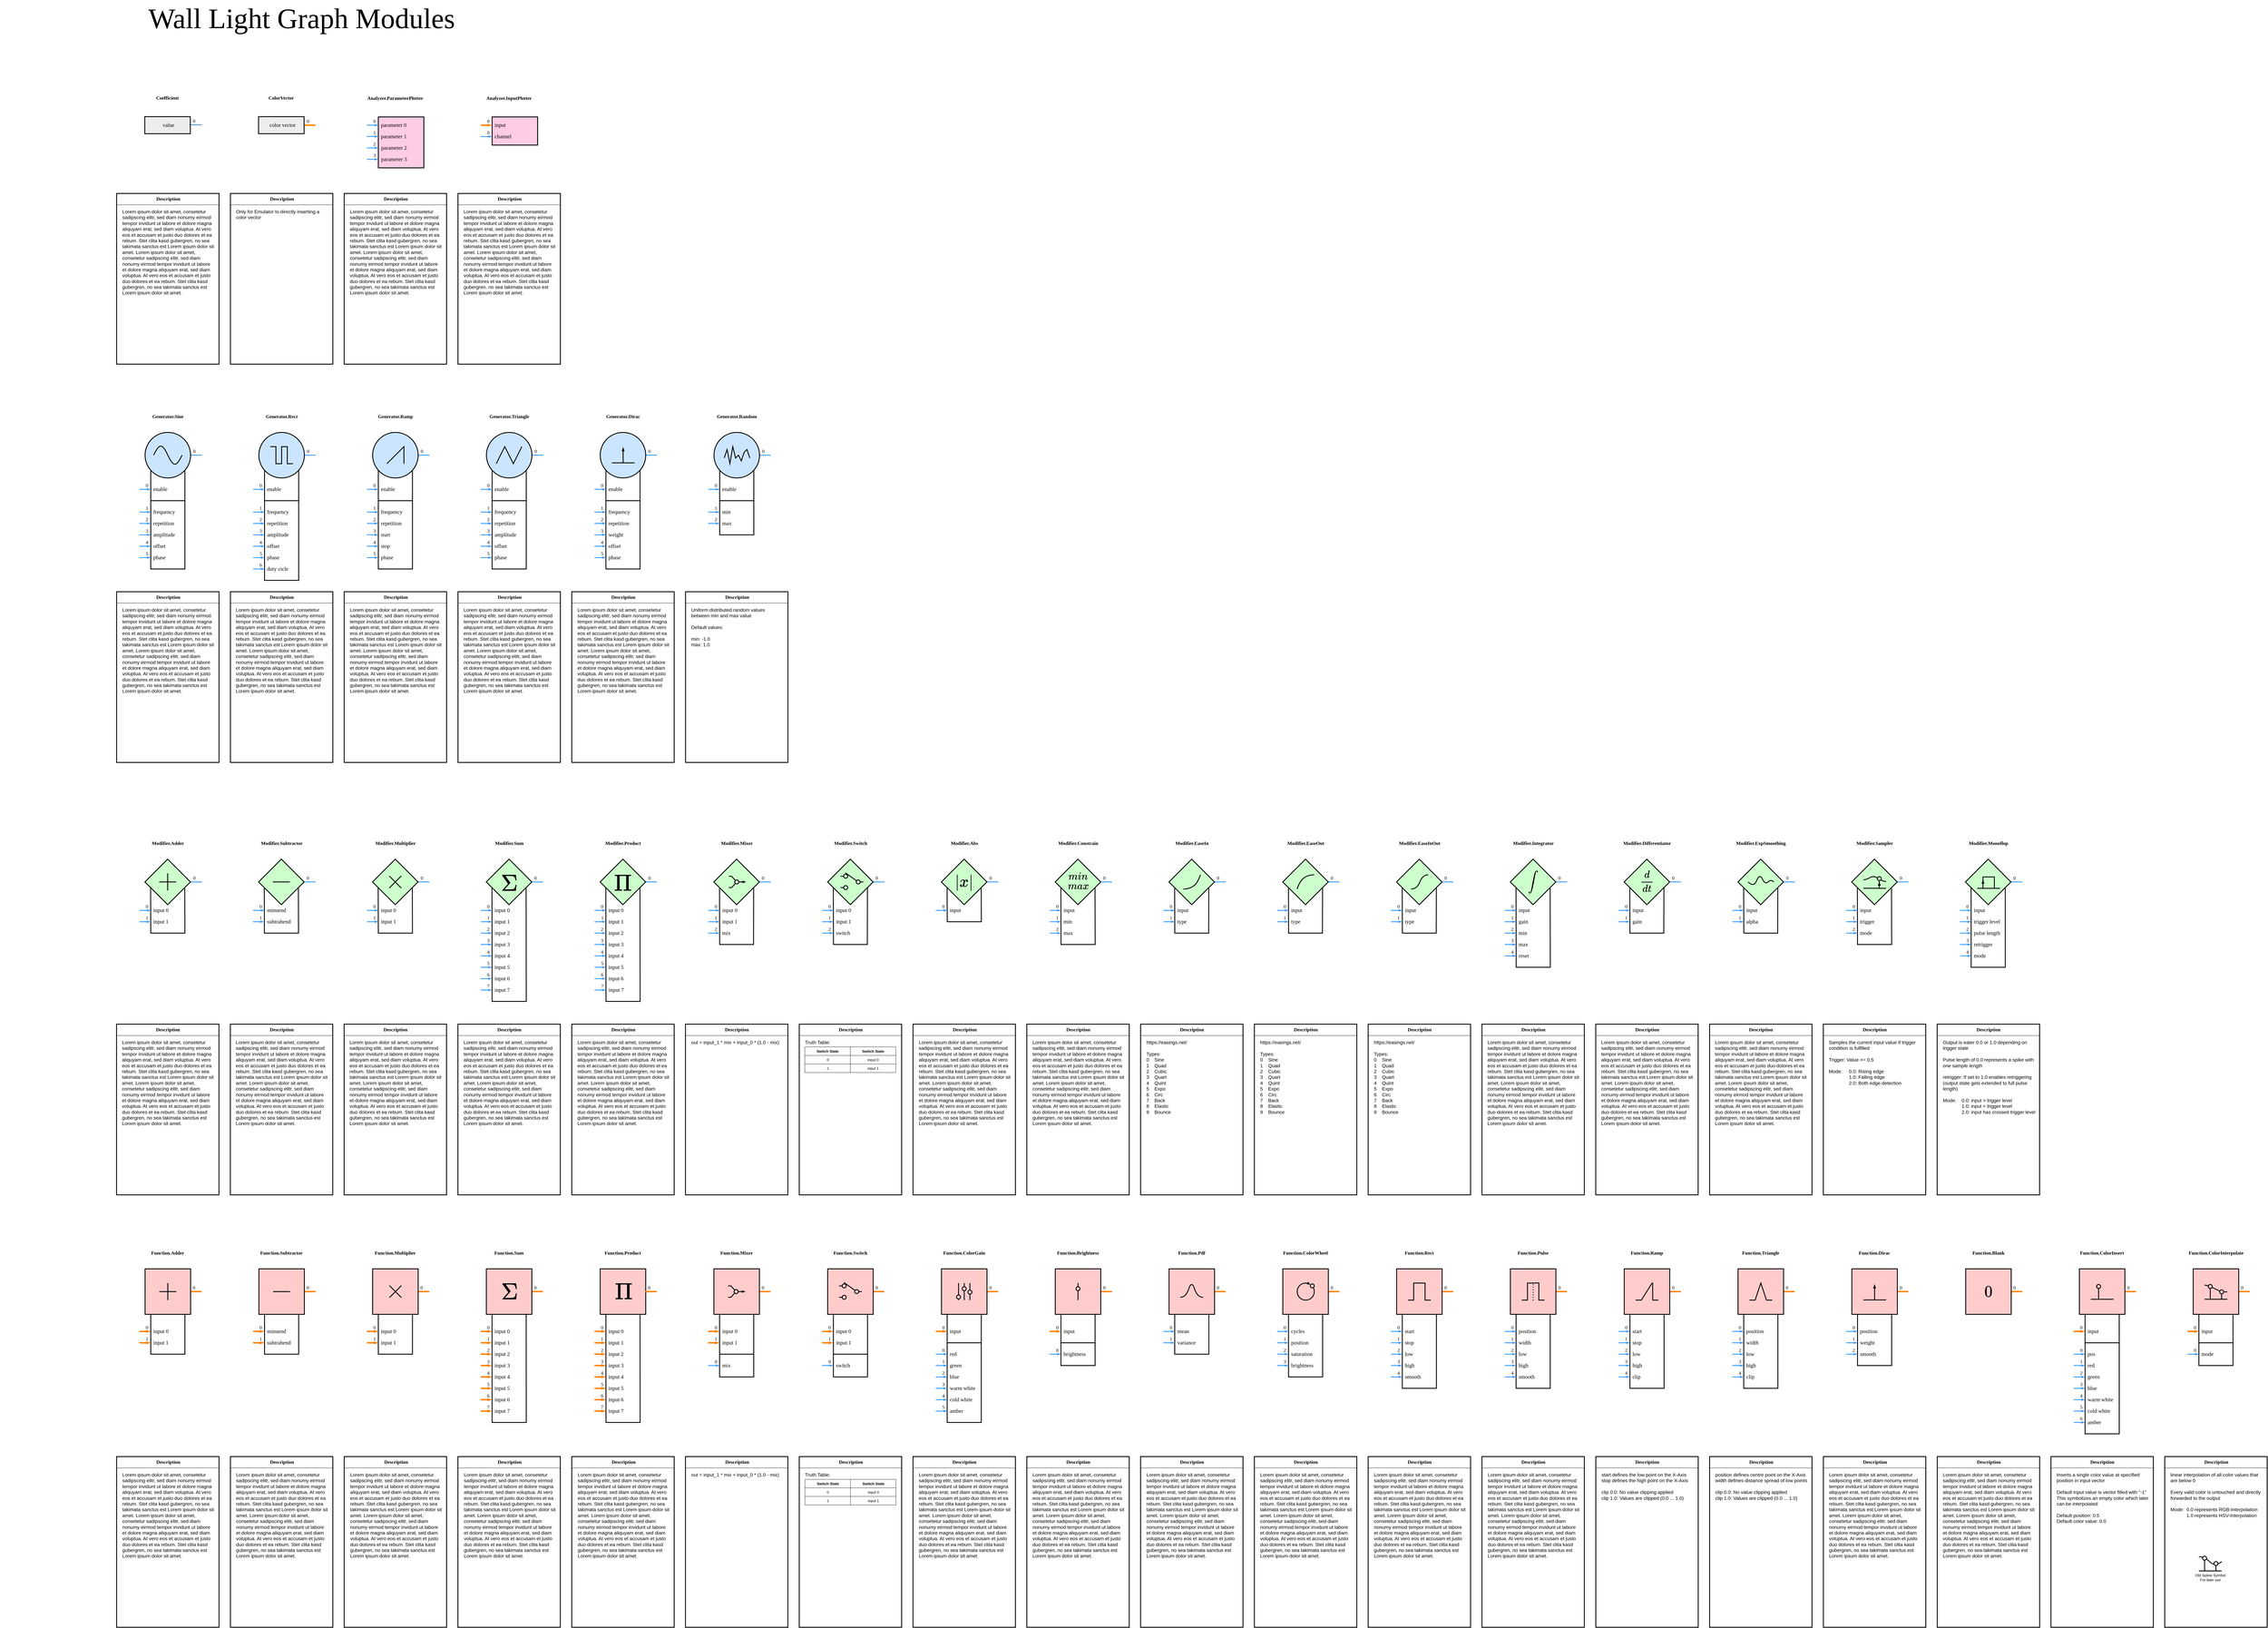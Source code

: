 <mxfile version="20.8.13" type="device"><diagram id="9eTO_qav0TKrJT-DztlN" name="Seite-1"><mxGraphModel dx="2273" dy="3682" grid="1" gridSize="10" guides="1" tooltips="1" connect="1" arrows="1" fold="1" page="1" pageScale="1" pageWidth="827" pageHeight="1169" math="1" shadow="0"><root><mxCell id="0"/><mxCell id="1" parent="0"/><mxCell id="D2NAOU_m-Emaoa2cLMw7-125" value="" style="endArrow=none;html=1;rounded=0;strokeWidth=5;startSize=5;endSize=2;entryX=1;entryY=0.5;entryDx=0;entryDy=0;strokeColor=#FF8000;" edge="1" parent="1"><mxGeometry width="50" height="50" relative="1" as="geometry"><mxPoint x="738.99" y="-920.0" as="sourcePoint"/><mxPoint x="698.99" y="-920.0" as="targetPoint"/></mxGeometry></mxCell><mxCell id="f1h7xqnLr5XcUvPgKqAU-74" value="" style="rounded=0;whiteSpace=wrap;html=1;strokeWidth=3;fontFamily=CMU Serif;fontSize=36;fontColor=#000000;fillColor=#FFCCCC;" parent="1" vertex="1"><mxGeometry x="1740" y="3100" width="160" height="160" as="geometry"/></mxCell><mxCell id="QUyvNevSjF_Oo3LLCYYw-85" value="" style="endArrow=none;html=1;rounded=0;strokeWidth=3;startSize=3;endSize=2;strokeColor=#3399FF;endFill=0;startArrow=blockThin;startFill=1;" parent="1" edge="1"><mxGeometry width="50" height="50" relative="1" as="geometry"><mxPoint x="1357.98" y="1840" as="sourcePoint"/><mxPoint x="1319.97" y="1840" as="targetPoint"/></mxGeometry></mxCell><mxCell id="QUyvNevSjF_Oo3LLCYYw-88" value="" style="endArrow=none;html=1;rounded=0;strokeWidth=3;startSize=3;endSize=2;strokeColor=#3399FF;endFill=0;startArrow=blockThin;startFill=1;" parent="1" edge="1"><mxGeometry width="50" height="50" relative="1" as="geometry"><mxPoint x="1357.47" y="1880" as="sourcePoint"/><mxPoint x="1319.97" y="1880" as="targetPoint"/></mxGeometry></mxCell><mxCell id="QUyvNevSjF_Oo3LLCYYw-91" value="" style="endArrow=none;html=1;rounded=0;strokeWidth=3;startSize=3;endSize=2;strokeColor=#3399FF;endFill=0;startArrow=blockThin;startFill=1;" parent="1" edge="1"><mxGeometry width="50" height="50" relative="1" as="geometry"><mxPoint x="1357.47" y="1920" as="sourcePoint"/><mxPoint x="1319.97" y="1920" as="targetPoint"/></mxGeometry></mxCell><mxCell id="QUyvNevSjF_Oo3LLCYYw-102" value="" style="endArrow=none;html=1;rounded=0;strokeWidth=3;startSize=3;endSize=2;strokeColor=#3399FF;endFill=0;startArrow=blockThin;startFill=1;" parent="1" edge="1"><mxGeometry width="50" height="50" relative="1" as="geometry"><mxPoint x="1357.98" y="2000" as="sourcePoint"/><mxPoint x="1319.97" y="2000" as="targetPoint"/></mxGeometry></mxCell><mxCell id="QUyvNevSjF_Oo3LLCYYw-105" value="" style="endArrow=none;html=1;rounded=0;strokeWidth=3;startSize=3;endSize=2;strokeColor=#3399FF;endFill=0;startArrow=blockThin;startFill=1;" parent="1" edge="1"><mxGeometry width="50" height="50" relative="1" as="geometry"><mxPoint x="1357.47" y="2040" as="sourcePoint"/><mxPoint x="1319.97" y="2040" as="targetPoint"/></mxGeometry></mxCell><mxCell id="QUyvNevSjF_Oo3LLCYYw-108" value="" style="endArrow=none;html=1;rounded=0;strokeWidth=3;startSize=3;endSize=2;strokeColor=#3399FF;endFill=0;startArrow=blockThin;startFill=1;" parent="1" edge="1"><mxGeometry width="50" height="50" relative="1" as="geometry"><mxPoint x="1357.47" y="2080" as="sourcePoint"/><mxPoint x="1319.97" y="2080" as="targetPoint"/></mxGeometry></mxCell><mxCell id="QUyvNevSjF_Oo3LLCYYw-113" value="" style="endArrow=none;html=1;rounded=0;strokeWidth=3;startSize=3;endSize=2;strokeColor=#3399FF;endFill=0;startArrow=blockThin;startFill=1;" parent="1" edge="1"><mxGeometry width="50" height="50" relative="1" as="geometry"><mxPoint x="1357.47" y="2120" as="sourcePoint"/><mxPoint x="1319.97" y="2120" as="targetPoint"/></mxGeometry></mxCell><mxCell id="QUyvNevSjF_Oo3LLCYYw-122" value="" style="endArrow=none;html=1;rounded=0;strokeWidth=3;startSize=3;endSize=2;strokeColor=#3399FF;endFill=0;startArrow=blockThin;startFill=1;" parent="1" edge="1"><mxGeometry width="50" height="50" relative="1" as="geometry"><mxPoint x="1357.47" y="1959.92" as="sourcePoint"/><mxPoint x="1319.97" y="1959.92" as="targetPoint"/></mxGeometry></mxCell><mxCell id="QUyvNevSjF_Oo3LLCYYw-1" value="" style="endArrow=none;html=1;rounded=0;strokeWidth=3;startSize=3;endSize=2;strokeColor=#3399FF;endFill=0;startArrow=blockThin;startFill=1;" parent="1" edge="1"><mxGeometry width="50" height="50" relative="1" as="geometry"><mxPoint x="957.5" y="-880.47" as="sourcePoint"/><mxPoint x="919.5" y="-880.47" as="targetPoint"/></mxGeometry></mxCell><mxCell id="uHNEbq61D8-U8x9B8uXm-93" value="" style="endArrow=none;html=1;rounded=0;strokeWidth=5;startSize=0;endSize=2;strokeColor=#FF8000;endFill=0;startArrow=blockThin;startFill=1;" parent="1" edge="1"><mxGeometry width="50" height="50" relative="1" as="geometry"><mxPoint x="1357" y="-920" as="sourcePoint"/><mxPoint x="1320.0" y="-920" as="targetPoint"/></mxGeometry></mxCell><mxCell id="cJRrmxfmi8MVp6MwVHg2-129" value="" style="endArrow=none;html=1;rounded=0;strokeWidth=3;startSize=5;endSize=2;entryX=1;entryY=0.5;entryDx=0;entryDy=0;strokeColor=#3399FF;" parent="1" edge="1"><mxGeometry width="50" height="50" relative="1" as="geometry"><mxPoint x="339.5" y="1740" as="sourcePoint"/><mxPoint x="299.5" y="1740" as="targetPoint"/></mxGeometry></mxCell><mxCell id="cJRrmxfmi8MVp6MwVHg2-122" value="" style="rhombus;whiteSpace=wrap;html=1;strokeWidth=3;fontFamily=Tahoma;fontSize=17;fontColor=#000000;fillColor=#CCFFCC;" parent="1" vertex="1"><mxGeometry x="139.5" y="1660" width="160" height="160" as="geometry"/></mxCell><mxCell id="cJRrmxfmi8MVp6MwVHg2-462" value="" style="endArrow=none;html=1;rounded=0;strokeWidth=3;startSize=3;endSize=2;strokeColor=#3399FF;endFill=0;startArrow=blockThin;startFill=1;" parent="1" edge="1"><mxGeometry width="50" height="50" relative="1" as="geometry"><mxPoint x="958" y="-920" as="sourcePoint"/><mxPoint x="920" y="-920" as="targetPoint"/></mxGeometry></mxCell><mxCell id="cJRrmxfmi8MVp6MwVHg2-86" value="" style="endArrow=none;html=1;rounded=0;strokeWidth=3;startSize=5;endSize=2;entryX=1;entryY=0.5;entryDx=0;entryDy=0;strokeColor=#3399FF;" parent="1" edge="1"><mxGeometry width="50" height="50" relative="1" as="geometry"><mxPoint x="338.99" y="-920.95" as="sourcePoint"/><mxPoint x="298.99" y="-920.95" as="targetPoint"/></mxGeometry></mxCell><mxCell id="cJRrmxfmi8MVp6MwVHg2-84" value="" style="rounded=0;whiteSpace=wrap;html=1;strokeWidth=3;fontFamily=Tahoma;fontSize=17;fontColor=#000000;fillColor=#EDEDED;" parent="1" vertex="1"><mxGeometry x="138.99" y="-950" width="160" height="60" as="geometry"/></mxCell><mxCell id="cJRrmxfmi8MVp6MwVHg2-32" value="0" style="text;html=1;align=left;verticalAlign=middle;resizable=0;points=[];autosize=1;strokeColor=none;fillColor=none;fontSize=17;fontFamily=Lucida Console;fontColor=#000000;labelPosition=center;verticalLabelPosition=middle;horizontal=1;spacingBottom=-4;spacingLeft=7;" parent="1" vertex="1"><mxGeometry x="300" y="210" width="40" height="30" as="geometry"/></mxCell><mxCell id="cJRrmxfmi8MVp6MwVHg2-54" value="0" style="text;html=1;align=left;verticalAlign=middle;resizable=0;points=[];autosize=1;strokeColor=none;fillColor=none;fontSize=17;fontFamily=Lucida Console;fontColor=#000000;labelPosition=center;verticalLabelPosition=middle;horizontal=1;spacingBottom=-4;spacingLeft=7;" parent="1" vertex="1"><mxGeometry x="700" y="210" width="40" height="30" as="geometry"/></mxCell><mxCell id="cJRrmxfmi8MVp6MwVHg2-77" value="0" style="text;html=1;align=left;verticalAlign=middle;resizable=0;points=[];autosize=1;strokeColor=none;fillColor=none;fontSize=17;fontFamily=Lucida Console;fontColor=#000000;labelPosition=center;verticalLabelPosition=middle;horizontal=1;spacingBottom=-4;spacingLeft=7;" parent="1" vertex="1"><mxGeometry x="1100" y="210" width="40" height="30" as="geometry"/></mxCell><mxCell id="cJRrmxfmi8MVp6MwVHg2-87" value="0" style="text;html=1;align=left;verticalAlign=middle;resizable=0;points=[];autosize=1;strokeColor=none;fillColor=none;fontSize=17;fontFamily=Lucida Console;fontColor=#000000;labelPosition=center;verticalLabelPosition=middle;horizontal=1;spacingBottom=-4;spacingLeft=7;" parent="1" vertex="1"><mxGeometry x="298.99" y="-950.95" width="40" height="30" as="geometry"/></mxCell><mxCell id="cJRrmxfmi8MVp6MwVHg2-27" value="3" style="text;html=1;align=right;verticalAlign=middle;resizable=0;points=[];autosize=1;strokeColor=none;fillColor=none;fontSize=17;fontFamily=Lucida Console;fontColor=#000000;labelPosition=center;verticalLabelPosition=middle;horizontal=1;spacingBottom=-4;spacingLeft=7;spacingRight=8;" parent="1" vertex="1"><mxGeometry x="120" y="490" width="40" height="30" as="geometry"/></mxCell><mxCell id="cJRrmxfmi8MVp6MwVHg2-28" value="2" style="text;html=1;align=right;verticalAlign=middle;resizable=0;points=[];autosize=1;strokeColor=none;fillColor=none;fontSize=17;fontFamily=Lucida Console;fontColor=#000000;labelPosition=center;verticalLabelPosition=middle;horizontal=1;spacingBottom=-4;spacingLeft=7;spacingRight=8;" parent="1" vertex="1"><mxGeometry x="120" y="450" width="40" height="30" as="geometry"/></mxCell><mxCell id="cJRrmxfmi8MVp6MwVHg2-29" value="1" style="text;html=1;align=right;verticalAlign=middle;resizable=0;points=[];autosize=1;strokeColor=none;fillColor=none;fontSize=17;fontFamily=Lucida Console;fontColor=#000000;labelPosition=center;verticalLabelPosition=middle;horizontal=1;spacingBottom=-4;spacingLeft=7;spacingRight=8;" parent="1" vertex="1"><mxGeometry x="120" y="410" width="40" height="30" as="geometry"/></mxCell><mxCell id="cJRrmxfmi8MVp6MwVHg2-30" value="4" style="text;html=1;align=right;verticalAlign=middle;resizable=0;points=[];autosize=1;strokeColor=none;fillColor=none;fontSize=17;fontFamily=Lucida Console;fontColor=#000000;labelPosition=center;verticalLabelPosition=middle;horizontal=1;spacingBottom=-4;spacingLeft=7;spacingRight=8;" parent="1" vertex="1"><mxGeometry x="120" y="530" width="40" height="30" as="geometry"/></mxCell><mxCell id="cJRrmxfmi8MVp6MwVHg2-31" value="5" style="text;html=1;align=right;verticalAlign=middle;resizable=0;points=[];autosize=1;strokeColor=none;fillColor=none;fontSize=17;fontFamily=Lucida Console;fontColor=#000000;labelPosition=center;verticalLabelPosition=middle;horizontal=1;spacingBottom=-4;spacingLeft=7;spacingRight=8;" parent="1" vertex="1"><mxGeometry x="120" y="570" width="40" height="30" as="geometry"/></mxCell><mxCell id="cJRrmxfmi8MVp6MwVHg2-72" value="3" style="text;html=1;align=right;verticalAlign=middle;resizable=0;points=[];autosize=1;strokeColor=none;fillColor=none;fontSize=17;fontFamily=Lucida Console;fontColor=#000000;labelPosition=center;verticalLabelPosition=middle;horizontal=1;spacingBottom=-4;spacingLeft=7;spacingRight=8;" parent="1" vertex="1"><mxGeometry x="920" y="490" width="40" height="30" as="geometry"/></mxCell><mxCell id="cJRrmxfmi8MVp6MwVHg2-73" value="2" style="text;html=1;align=right;verticalAlign=middle;resizable=0;points=[];autosize=1;strokeColor=none;fillColor=none;fontSize=17;fontFamily=Lucida Console;fontColor=#000000;labelPosition=center;verticalLabelPosition=middle;horizontal=1;spacingBottom=-4;spacingLeft=7;spacingRight=8;" parent="1" vertex="1"><mxGeometry x="920" y="450" width="40" height="30" as="geometry"/></mxCell><mxCell id="cJRrmxfmi8MVp6MwVHg2-74" value="1" style="text;html=1;align=right;verticalAlign=middle;resizable=0;points=[];autosize=1;strokeColor=none;fillColor=none;fontSize=17;fontFamily=Lucida Console;fontColor=#000000;labelPosition=center;verticalLabelPosition=middle;horizontal=1;spacingBottom=-4;spacingLeft=7;spacingRight=8;" parent="1" vertex="1"><mxGeometry x="920" y="410" width="40" height="30" as="geometry"/></mxCell><mxCell id="cJRrmxfmi8MVp6MwVHg2-75" value="4" style="text;html=1;align=right;verticalAlign=middle;resizable=0;points=[];autosize=1;strokeColor=none;fillColor=none;fontSize=17;fontFamily=Lucida Console;fontColor=#000000;labelPosition=center;verticalLabelPosition=middle;horizontal=1;spacingBottom=-4;spacingLeft=7;spacingRight=8;" parent="1" vertex="1"><mxGeometry x="920" y="530" width="40" height="30" as="geometry"/></mxCell><mxCell id="cJRrmxfmi8MVp6MwVHg2-76" value="5" style="text;html=1;align=right;verticalAlign=middle;resizable=0;points=[];autosize=1;strokeColor=none;fillColor=none;fontSize=17;fontFamily=Lucida Console;fontColor=#000000;labelPosition=center;verticalLabelPosition=middle;horizontal=1;spacingBottom=-4;spacingLeft=7;spacingRight=8;" parent="1" vertex="1"><mxGeometry x="920" y="570" width="40" height="30" as="geometry"/></mxCell><mxCell id="cJRrmxfmi8MVp6MwVHg2-83" value="6" style="text;html=1;align=right;verticalAlign=middle;resizable=0;points=[];autosize=1;strokeColor=none;fillColor=none;fontSize=17;fontFamily=Lucida Console;fontColor=#000000;labelPosition=center;verticalLabelPosition=middle;horizontal=1;spacingBottom=-4;spacingLeft=7;spacingRight=8;" parent="1" vertex="1"><mxGeometry x="520" y="610" width="40" height="30" as="geometry"/></mxCell><mxCell id="cJRrmxfmi8MVp6MwVHg2-49" value="3" style="text;html=1;align=right;verticalAlign=middle;resizable=0;points=[];autosize=1;strokeColor=none;fillColor=none;fontSize=17;fontFamily=Lucida Console;fontColor=#000000;labelPosition=center;verticalLabelPosition=middle;horizontal=1;spacingBottom=-4;spacingLeft=7;spacingRight=8;" parent="1" vertex="1"><mxGeometry x="520" y="490" width="40" height="30" as="geometry"/></mxCell><mxCell id="cJRrmxfmi8MVp6MwVHg2-50" value="2" style="text;html=1;align=right;verticalAlign=middle;resizable=0;points=[];autosize=1;strokeColor=none;fillColor=none;fontSize=17;fontFamily=Lucida Console;fontColor=#000000;labelPosition=center;verticalLabelPosition=middle;horizontal=1;spacingBottom=-4;spacingLeft=7;spacingRight=8;" parent="1" vertex="1"><mxGeometry x="520" y="450" width="40" height="30" as="geometry"/></mxCell><mxCell id="cJRrmxfmi8MVp6MwVHg2-51" value="1" style="text;html=1;align=right;verticalAlign=middle;resizable=0;points=[];autosize=1;strokeColor=none;fillColor=none;fontSize=17;fontFamily=Lucida Console;fontColor=#000000;labelPosition=center;verticalLabelPosition=middle;horizontal=1;spacingBottom=-4;spacingLeft=7;spacingRight=8;" parent="1" vertex="1"><mxGeometry x="520" y="410" width="40" height="30" as="geometry"/></mxCell><mxCell id="cJRrmxfmi8MVp6MwVHg2-52" value="4" style="text;html=1;align=right;verticalAlign=middle;resizable=0;points=[];autosize=1;strokeColor=none;fillColor=none;fontSize=17;fontFamily=Lucida Console;fontColor=#000000;labelPosition=center;verticalLabelPosition=middle;horizontal=1;spacingBottom=-4;spacingLeft=7;spacingRight=8;" parent="1" vertex="1"><mxGeometry x="520" y="530" width="40" height="30" as="geometry"/></mxCell><mxCell id="cJRrmxfmi8MVp6MwVHg2-53" value="5" style="text;html=1;align=right;verticalAlign=middle;resizable=0;points=[];autosize=1;strokeColor=none;fillColor=none;fontSize=17;fontFamily=Lucida Console;fontColor=#000000;labelPosition=center;verticalLabelPosition=middle;horizontal=1;spacingBottom=-4;spacingLeft=7;spacingRight=8;" parent="1" vertex="1"><mxGeometry x="520" y="570" width="40" height="30" as="geometry"/></mxCell><mxCell id="cJRrmxfmi8MVp6MwVHg2-17" value="" style="endArrow=none;html=1;rounded=0;strokeWidth=3;startSize=3;endSize=2;strokeColor=#3399FF;startArrow=blockThin;startFill=1;" parent="1" edge="1"><mxGeometry width="50" height="50" relative="1" as="geometry"><mxPoint x="158" y="560" as="sourcePoint"/><mxPoint x="120" y="560" as="targetPoint"/></mxGeometry></mxCell><mxCell id="cJRrmxfmi8MVp6MwVHg2-18" value="" style="endArrow=none;html=1;rounded=0;strokeWidth=3;startSize=3;endSize=2;strokeColor=#3399FF;startArrow=blockThin;startFill=1;" parent="1" edge="1"><mxGeometry width="50" height="50" relative="1" as="geometry"><mxPoint x="158" y="520" as="sourcePoint"/><mxPoint x="120" y="520" as="targetPoint"/></mxGeometry></mxCell><mxCell id="cJRrmxfmi8MVp6MwVHg2-22" value="" style="endArrow=none;html=1;rounded=0;strokeWidth=3;startSize=3;endSize=2;strokeColor=#3399FF;startArrow=blockThin;startFill=1;" parent="1" edge="1"><mxGeometry width="50" height="50" relative="1" as="geometry"><mxPoint x="158" y="600" as="sourcePoint"/><mxPoint x="120" y="600" as="targetPoint"/></mxGeometry></mxCell><mxCell id="cJRrmxfmi8MVp6MwVHg2-14" value="" style="endArrow=none;html=1;rounded=0;strokeWidth=3;startSize=3;endSize=2;strokeColor=#3399FF;startArrow=blockThin;startFill=1;" parent="1" edge="1"><mxGeometry width="50" height="50" relative="1" as="geometry"><mxPoint x="158" y="480" as="sourcePoint"/><mxPoint x="120" y="480" as="targetPoint"/></mxGeometry></mxCell><mxCell id="cJRrmxfmi8MVp6MwVHg2-10" value="" style="endArrow=none;html=1;rounded=0;strokeWidth=3;startSize=3;endSize=2;strokeColor=#3399FF;endFill=0;startArrow=blockThin;startFill=1;" parent="1" edge="1"><mxGeometry width="50" height="50" relative="1" as="geometry"><mxPoint x="158" y="440" as="sourcePoint"/><mxPoint x="120" y="440" as="targetPoint"/></mxGeometry></mxCell><mxCell id="cJRrmxfmi8MVp6MwVHg2-8" value="" style="endArrow=none;html=1;rounded=0;strokeWidth=3;startSize=5;endSize=2;entryX=1;entryY=0.5;entryDx=0;entryDy=0;strokeColor=#3399FF;" parent="1" target="cJRrmxfmi8MVp6MwVHg2-1" edge="1"><mxGeometry width="50" height="50" relative="1" as="geometry"><mxPoint x="340" y="240" as="sourcePoint"/><mxPoint x="210" y="290" as="targetPoint"/></mxGeometry></mxCell><mxCell id="cJRrmxfmi8MVp6MwVHg2-1" value="" style="ellipse;whiteSpace=wrap;html=1;fillColor=#CCE5FF;strokeWidth=3;" parent="1" vertex="1"><mxGeometry x="140" y="160" width="160" height="160" as="geometry"/></mxCell><mxCell id="cJRrmxfmi8MVp6MwVHg2-2" value="" style="pointerEvents=1;verticalLabelPosition=bottom;shadow=0;dashed=0;align=center;html=1;verticalAlign=top;shape=mxgraph.electrical.waveforms.sine_wave;fillColor=none;strokeWidth=3;" parent="1" vertex="1"><mxGeometry x="170" y="197.5" width="100" height="85" as="geometry"/></mxCell><mxCell id="cJRrmxfmi8MVp6MwVHg2-6" value="Generator.Sine" style="text;html=1;align=center;verticalAlign=middle;resizable=0;points=[];autosize=1;strokeColor=none;fillColor=none;fontStyle=1;fontSize=17;fontFamily=Verdana;" parent="1" vertex="1"><mxGeometry x="135.01" y="90" width="170" height="30" as="geometry"/></mxCell><mxCell id="cJRrmxfmi8MVp6MwVHg2-13" value="frequency" style="text;html=1;align=left;verticalAlign=middle;resizable=0;points=[];autosize=1;strokeColor=none;fillColor=none;fontSize=19;fontFamily=Tahoma;fontColor=#000000;labelPosition=center;verticalLabelPosition=middle;horizontal=1;spacingBottom=0;spacingLeft=7;" parent="1" vertex="1"><mxGeometry x="160" y="425" width="110" height="30" as="geometry"/></mxCell><mxCell id="cJRrmxfmi8MVp6MwVHg2-15" value="repetition" style="text;html=1;align=left;verticalAlign=middle;resizable=0;points=[];autosize=1;strokeColor=none;fillColor=none;fontSize=19;fontFamily=Tahoma;fontColor=#000000;labelPosition=center;verticalLabelPosition=middle;horizontal=1;spacingBottom=0;spacingLeft=7;" parent="1" vertex="1"><mxGeometry x="160" y="465" width="110" height="30" as="geometry"/></mxCell><mxCell id="cJRrmxfmi8MVp6MwVHg2-19" value="amplitude" style="text;html=1;align=left;verticalAlign=middle;resizable=0;points=[];autosize=1;strokeColor=none;fillColor=none;fontSize=19;fontFamily=Tahoma;fontColor=#000000;labelPosition=center;verticalLabelPosition=middle;horizontal=1;spacingBottom=0;spacingLeft=7;" parent="1" vertex="1"><mxGeometry x="160" y="505" width="110" height="30" as="geometry"/></mxCell><mxCell id="cJRrmxfmi8MVp6MwVHg2-20" value="offset" style="text;html=1;align=left;verticalAlign=middle;resizable=0;points=[];autosize=1;strokeColor=none;fillColor=none;fontSize=19;fontFamily=Tahoma;fontColor=#000000;labelPosition=center;verticalLabelPosition=middle;horizontal=1;spacingBottom=0;spacingLeft=7;" parent="1" vertex="1"><mxGeometry x="160" y="545" width="80" height="30" as="geometry"/></mxCell><mxCell id="cJRrmxfmi8MVp6MwVHg2-23" value="phase" style="text;html=1;align=left;verticalAlign=middle;resizable=0;points=[];autosize=1;strokeColor=none;fillColor=none;fontSize=19;fontFamily=Tahoma;fontColor=#000000;labelPosition=center;verticalLabelPosition=middle;horizontal=1;spacingBottom=0;spacingLeft=7;" parent="1" vertex="1"><mxGeometry x="160" y="585" width="80" height="30" as="geometry"/></mxCell><mxCell id="cJRrmxfmi8MVp6MwVHg2-38" value="" style="endArrow=none;html=1;rounded=0;strokeWidth=3;startSize=5;endSize=2;entryX=1;entryY=0.5;entryDx=0;entryDy=0;strokeColor=#3399FF;" parent="1" target="cJRrmxfmi8MVp6MwVHg2-39" edge="1"><mxGeometry width="50" height="50" relative="1" as="geometry"><mxPoint x="740" y="240" as="sourcePoint"/><mxPoint x="610" y="290" as="targetPoint"/></mxGeometry></mxCell><mxCell id="cJRrmxfmi8MVp6MwVHg2-39" value="" style="ellipse;whiteSpace=wrap;html=1;fillColor=#CCE5FF;strokeWidth=3;" parent="1" vertex="1"><mxGeometry x="540" y="160" width="160" height="160" as="geometry"/></mxCell><mxCell id="cJRrmxfmi8MVp6MwVHg2-42" value="Generator.Rect" style="text;html=1;align=center;verticalAlign=middle;resizable=0;points=[];autosize=1;strokeColor=none;fillColor=none;fontStyle=1;fontSize=17;fontFamily=Verdana;" parent="1" vertex="1"><mxGeometry x="535.01" y="90" width="170" height="30" as="geometry"/></mxCell><mxCell id="cJRrmxfmi8MVp6MwVHg2-43" value="frequency" style="text;html=1;align=left;verticalAlign=middle;resizable=0;points=[];autosize=1;strokeColor=none;fillColor=none;fontSize=19;fontFamily=Tahoma;fontColor=#000000;labelPosition=center;verticalLabelPosition=middle;horizontal=1;spacingBottom=0;spacingLeft=7;" parent="1" vertex="1"><mxGeometry x="560" y="425" width="110" height="30" as="geometry"/></mxCell><mxCell id="cJRrmxfmi8MVp6MwVHg2-44" value="repetition" style="text;html=1;align=left;verticalAlign=middle;resizable=0;points=[];autosize=1;strokeColor=none;fillColor=none;fontSize=19;fontFamily=Tahoma;fontColor=#000000;labelPosition=center;verticalLabelPosition=middle;horizontal=1;spacingBottom=0;spacingLeft=7;" parent="1" vertex="1"><mxGeometry x="560" y="465" width="110" height="30" as="geometry"/></mxCell><mxCell id="cJRrmxfmi8MVp6MwVHg2-46" value="amplitude" style="text;html=1;align=left;verticalAlign=middle;resizable=0;points=[];autosize=1;strokeColor=none;fillColor=none;fontSize=19;fontFamily=Tahoma;fontColor=#000000;labelPosition=center;verticalLabelPosition=middle;horizontal=1;spacingBottom=0;spacingLeft=7;" parent="1" vertex="1"><mxGeometry x="560" y="505" width="110" height="30" as="geometry"/></mxCell><mxCell id="cJRrmxfmi8MVp6MwVHg2-47" value="offset" style="text;html=1;align=left;verticalAlign=middle;resizable=0;points=[];autosize=1;strokeColor=none;fillColor=none;fontSize=19;fontFamily=Tahoma;fontColor=#000000;labelPosition=center;verticalLabelPosition=middle;horizontal=1;spacingBottom=0;spacingLeft=7;" parent="1" vertex="1"><mxGeometry x="560" y="545" width="80" height="30" as="geometry"/></mxCell><mxCell id="cJRrmxfmi8MVp6MwVHg2-48" value="phase" style="text;html=1;align=left;verticalAlign=middle;resizable=0;points=[];autosize=1;strokeColor=none;fillColor=none;fontSize=19;fontFamily=Tahoma;fontColor=#000000;labelPosition=center;verticalLabelPosition=middle;horizontal=1;spacingBottom=0;spacingLeft=7;" parent="1" vertex="1"><mxGeometry x="560" y="585" width="80" height="30" as="geometry"/></mxCell><mxCell id="cJRrmxfmi8MVp6MwVHg2-55" value="" style="endArrow=none;html=1;rounded=0;strokeColor=#000000;strokeWidth=3;fontFamily=Lucida Console;fontSize=17;fontColor=#000000;startSize=5;endSize=2;" parent="1" edge="1"><mxGeometry width="50" height="50" relative="1" as="geometry"><mxPoint x="660" y="270" as="sourcePoint"/><mxPoint x="580" y="210" as="targetPoint"/><Array as="points"><mxPoint x="640" y="270"/><mxPoint x="640" y="210"/><mxPoint x="620" y="210"/><mxPoint x="620" y="270"/><mxPoint x="600" y="270"/><mxPoint x="600" y="210"/></Array></mxGeometry></mxCell><mxCell id="cJRrmxfmi8MVp6MwVHg2-62" value="" style="endArrow=none;html=1;rounded=0;strokeWidth=3;startSize=5;endSize=2;entryX=1;entryY=0.5;entryDx=0;entryDy=0;strokeColor=#3399FF;" parent="1" target="cJRrmxfmi8MVp6MwVHg2-63" edge="1"><mxGeometry width="50" height="50" relative="1" as="geometry"><mxPoint x="1140" y="240" as="sourcePoint"/><mxPoint x="1010" y="290" as="targetPoint"/></mxGeometry></mxCell><mxCell id="cJRrmxfmi8MVp6MwVHg2-63" value="" style="ellipse;whiteSpace=wrap;html=1;fillColor=#CCE5FF;strokeWidth=3;" parent="1" vertex="1"><mxGeometry x="940" y="160" width="160" height="160" as="geometry"/></mxCell><mxCell id="cJRrmxfmi8MVp6MwVHg2-65" value="Generator.Ramp" style="text;html=1;align=center;verticalAlign=middle;resizable=0;points=[];autosize=1;strokeColor=none;fillColor=none;fontStyle=1;fontSize=17;fontFamily=Verdana;" parent="1" vertex="1"><mxGeometry x="930.01" y="90" width="180" height="30" as="geometry"/></mxCell><mxCell id="cJRrmxfmi8MVp6MwVHg2-66" value="frequency" style="text;html=1;align=left;verticalAlign=middle;resizable=0;points=[];autosize=1;strokeColor=none;fillColor=none;fontSize=19;fontFamily=Tahoma;fontColor=#000000;labelPosition=center;verticalLabelPosition=middle;horizontal=1;spacingBottom=0;spacingLeft=7;" parent="1" vertex="1"><mxGeometry x="960" y="425" width="110" height="30" as="geometry"/></mxCell><mxCell id="cJRrmxfmi8MVp6MwVHg2-67" value="repetition" style="text;html=1;align=left;verticalAlign=middle;resizable=0;points=[];autosize=1;strokeColor=none;fillColor=none;fontSize=19;fontFamily=Tahoma;fontColor=#000000;labelPosition=center;verticalLabelPosition=middle;horizontal=1;spacingBottom=0;spacingLeft=7;" parent="1" vertex="1"><mxGeometry x="960" y="465" width="110" height="30" as="geometry"/></mxCell><mxCell id="cJRrmxfmi8MVp6MwVHg2-69" value="start" style="text;html=1;align=left;verticalAlign=middle;resizable=0;points=[];autosize=1;strokeColor=none;fillColor=none;fontSize=19;fontFamily=Tahoma;fontColor=#000000;labelPosition=center;verticalLabelPosition=middle;horizontal=1;spacingBottom=0;spacingLeft=7;" parent="1" vertex="1"><mxGeometry x="960" y="505" width="70" height="30" as="geometry"/></mxCell><mxCell id="cJRrmxfmi8MVp6MwVHg2-70" value="stop" style="text;html=1;align=left;verticalAlign=middle;resizable=0;points=[];autosize=1;strokeColor=none;fillColor=none;fontSize=19;fontFamily=Tahoma;fontColor=#000000;labelPosition=center;verticalLabelPosition=middle;horizontal=1;spacingBottom=0;spacingLeft=7;" parent="1" vertex="1"><mxGeometry x="960" y="545" width="60" height="30" as="geometry"/></mxCell><mxCell id="cJRrmxfmi8MVp6MwVHg2-71" value="phase" style="text;html=1;align=left;verticalAlign=middle;resizable=0;points=[];autosize=1;strokeColor=none;fillColor=none;fontSize=19;fontFamily=Tahoma;fontColor=#000000;labelPosition=center;verticalLabelPosition=middle;horizontal=1;spacingBottom=0;spacingLeft=7;" parent="1" vertex="1"><mxGeometry x="960" y="585" width="80" height="30" as="geometry"/></mxCell><mxCell id="cJRrmxfmi8MVp6MwVHg2-78" value="" style="endArrow=none;html=1;rounded=0;strokeColor=#000000;strokeWidth=3;fontFamily=Lucida Console;fontSize=17;fontColor=#000000;startSize=5;endSize=2;" parent="1" edge="1"><mxGeometry width="50" height="50" relative="1" as="geometry"><mxPoint x="1050" y="270" as="sourcePoint"/><mxPoint x="990" y="270" as="targetPoint"/><Array as="points"><mxPoint x="1050.01" y="210"/></Array></mxGeometry></mxCell><mxCell id="cJRrmxfmi8MVp6MwVHg2-82" value="duty cicle" style="text;html=1;align=left;verticalAlign=middle;resizable=0;points=[];autosize=1;strokeColor=none;fillColor=none;fontSize=19;fontFamily=Tahoma;fontColor=#000000;labelPosition=center;verticalLabelPosition=middle;horizontal=1;spacingBottom=0;spacingLeft=7;" parent="1" vertex="1"><mxGeometry x="560" y="625" width="110" height="30" as="geometry"/></mxCell><mxCell id="cJRrmxfmi8MVp6MwVHg2-88" value="Coefficient" style="text;html=1;align=center;verticalAlign=middle;resizable=0;points=[];autosize=1;strokeColor=none;fillColor=none;fontStyle=1;fontSize=17;fontFamily=Verdana;" parent="1" vertex="1"><mxGeometry x="153.48" y="-1030" width="130" height="30" as="geometry"/></mxCell><mxCell id="cJRrmxfmi8MVp6MwVHg2-89" value="value" style="text;html=1;align=center;verticalAlign=middle;resizable=0;points=[];autosize=1;strokeColor=none;fillColor=none;fontSize=19;fontFamily=Tahoma;fontColor=#000000;labelPosition=center;verticalLabelPosition=middle;horizontal=1;spacingBottom=0;spacingLeft=7;" parent="1" vertex="1"><mxGeometry x="183.99" y="-935" width="70" height="30" as="geometry"/></mxCell><mxCell id="cJRrmxfmi8MVp6MwVHg2-91" value="" style="endArrow=none;html=1;rounded=0;strokeWidth=3;startSize=3;endSize=2;strokeColor=#3399FF;startArrow=blockThin;startFill=1;" parent="1" edge="1"><mxGeometry width="50" height="50" relative="1" as="geometry"><mxPoint x="558" y="560" as="sourcePoint"/><mxPoint x="520" y="560" as="targetPoint"/></mxGeometry></mxCell><mxCell id="cJRrmxfmi8MVp6MwVHg2-92" value="" style="endArrow=none;html=1;rounded=0;strokeWidth=3;startSize=3;endSize=2;strokeColor=#3399FF;startArrow=blockThin;startFill=1;" parent="1" edge="1"><mxGeometry width="50" height="50" relative="1" as="geometry"><mxPoint x="558" y="520" as="sourcePoint"/><mxPoint x="520" y="520" as="targetPoint"/></mxGeometry></mxCell><mxCell id="cJRrmxfmi8MVp6MwVHg2-93" value="" style="endArrow=none;html=1;rounded=0;strokeWidth=3;startSize=3;endSize=2;strokeColor=#3399FF;startArrow=blockThin;startFill=1;" parent="1" edge="1"><mxGeometry width="50" height="50" relative="1" as="geometry"><mxPoint x="558" y="600" as="sourcePoint"/><mxPoint x="520" y="600" as="targetPoint"/></mxGeometry></mxCell><mxCell id="cJRrmxfmi8MVp6MwVHg2-94" value="" style="endArrow=none;html=1;rounded=0;strokeWidth=3;startSize=3;endSize=2;strokeColor=#3399FF;startArrow=blockThin;startFill=1;" parent="1" edge="1"><mxGeometry width="50" height="50" relative="1" as="geometry"><mxPoint x="558" y="480" as="sourcePoint"/><mxPoint x="520" y="480" as="targetPoint"/></mxGeometry></mxCell><mxCell id="cJRrmxfmi8MVp6MwVHg2-95" value="" style="endArrow=none;html=1;rounded=0;strokeWidth=3;startSize=3;endSize=2;strokeColor=#3399FF;endFill=0;startArrow=blockThin;startFill=1;" parent="1" edge="1"><mxGeometry width="50" height="50" relative="1" as="geometry"><mxPoint x="558" y="440" as="sourcePoint"/><mxPoint x="520" y="440" as="targetPoint"/></mxGeometry></mxCell><mxCell id="cJRrmxfmi8MVp6MwVHg2-96" value="" style="endArrow=none;html=1;rounded=0;strokeWidth=3;startSize=3;endSize=2;strokeColor=#3399FF;startArrow=blockThin;startFill=1;" parent="1" edge="1"><mxGeometry width="50" height="50" relative="1" as="geometry"><mxPoint x="958" y="560" as="sourcePoint"/><mxPoint x="920" y="560" as="targetPoint"/></mxGeometry></mxCell><mxCell id="cJRrmxfmi8MVp6MwVHg2-97" value="" style="endArrow=none;html=1;rounded=0;strokeWidth=3;startSize=3;endSize=2;strokeColor=#3399FF;startArrow=blockThin;startFill=1;" parent="1" edge="1"><mxGeometry width="50" height="50" relative="1" as="geometry"><mxPoint x="958" y="520" as="sourcePoint"/><mxPoint x="920" y="520" as="targetPoint"/></mxGeometry></mxCell><mxCell id="cJRrmxfmi8MVp6MwVHg2-98" value="" style="endArrow=none;html=1;rounded=0;strokeWidth=3;startSize=3;endSize=2;strokeColor=#3399FF;startArrow=blockThin;startFill=1;" parent="1" edge="1"><mxGeometry width="50" height="50" relative="1" as="geometry"><mxPoint x="958" y="600" as="sourcePoint"/><mxPoint x="920" y="600" as="targetPoint"/></mxGeometry></mxCell><mxCell id="cJRrmxfmi8MVp6MwVHg2-99" value="" style="endArrow=none;html=1;rounded=0;strokeWidth=3;startSize=3;endSize=2;strokeColor=#3399FF;startArrow=blockThin;startFill=1;" parent="1" edge="1"><mxGeometry width="50" height="50" relative="1" as="geometry"><mxPoint x="958" y="480" as="sourcePoint"/><mxPoint x="920" y="480" as="targetPoint"/></mxGeometry></mxCell><mxCell id="cJRrmxfmi8MVp6MwVHg2-100" value="" style="endArrow=none;html=1;rounded=0;strokeWidth=3;startSize=3;endSize=2;strokeColor=#3399FF;endFill=0;startArrow=blockThin;startFill=1;" parent="1" edge="1"><mxGeometry width="50" height="50" relative="1" as="geometry"><mxPoint x="958" y="440" as="sourcePoint"/><mxPoint x="920" y="440" as="targetPoint"/></mxGeometry></mxCell><mxCell id="cJRrmxfmi8MVp6MwVHg2-101" value="" style="endArrow=none;html=1;rounded=0;strokeWidth=3;startSize=3;endSize=2;strokeColor=#3399FF;startArrow=blockThin;startFill=1;" parent="1" edge="1"><mxGeometry width="50" height="50" relative="1" as="geometry"><mxPoint x="558" y="640" as="sourcePoint"/><mxPoint x="520.0" y="639.79" as="targetPoint"/></mxGeometry></mxCell><mxCell id="cJRrmxfmi8MVp6MwVHg2-3" value="" style="endArrow=none;html=1;rounded=0;strokeWidth=3;endSize=2;startSize=5;" parent="1" edge="1"><mxGeometry width="50" height="50" relative="1" as="geometry"><mxPoint x="160" y="293" as="sourcePoint"/><mxPoint x="280" y="293" as="targetPoint"/><Array as="points"><mxPoint x="160" y="400"/><mxPoint x="280" y="400"/></Array></mxGeometry></mxCell><mxCell id="cJRrmxfmi8MVp6MwVHg2-16" value="" style="endArrow=none;html=1;rounded=0;strokeColor=#000000;strokeWidth=3;fontFamily=Tahoma;fontSize=19;fontColor=#000000;startSize=5;endSize=2;" parent="1" edge="1"><mxGeometry width="50" height="50" relative="1" as="geometry"><mxPoint x="280" y="400" as="sourcePoint"/><mxPoint x="160" y="400" as="targetPoint"/><Array as="points"><mxPoint x="280" y="640"/><mxPoint x="160" y="640"/></Array></mxGeometry></mxCell><mxCell id="cJRrmxfmi8MVp6MwVHg2-41" value="" style="endArrow=none;html=1;rounded=0;strokeWidth=3;endSize=2;startSize=5;" parent="1" edge="1"><mxGeometry width="50" height="50" relative="1" as="geometry"><mxPoint x="560" y="293" as="sourcePoint"/><mxPoint x="680" y="293" as="targetPoint"/><Array as="points"><mxPoint x="560" y="400"/><mxPoint x="680" y="400"/></Array></mxGeometry></mxCell><mxCell id="cJRrmxfmi8MVp6MwVHg2-45" value="" style="endArrow=none;html=1;rounded=0;strokeColor=#000000;strokeWidth=3;fontFamily=Tahoma;fontSize=19;fontColor=#000000;startSize=5;endSize=2;" parent="1" edge="1"><mxGeometry width="50" height="50" relative="1" as="geometry"><mxPoint x="680" y="400" as="sourcePoint"/><mxPoint x="560" y="400" as="targetPoint"/><Array as="points"><mxPoint x="680" y="680"/><mxPoint x="560" y="680"/></Array></mxGeometry></mxCell><mxCell id="cJRrmxfmi8MVp6MwVHg2-64" value="" style="endArrow=none;html=1;rounded=0;strokeWidth=3;endSize=2;startSize=5;" parent="1" edge="1"><mxGeometry width="50" height="50" relative="1" as="geometry"><mxPoint x="960" y="293" as="sourcePoint"/><mxPoint x="1080" y="293" as="targetPoint"/><Array as="points"><mxPoint x="960" y="400"/><mxPoint x="1080" y="400"/></Array></mxGeometry></mxCell><mxCell id="cJRrmxfmi8MVp6MwVHg2-68" value="" style="endArrow=none;html=1;rounded=0;strokeColor=#000000;strokeWidth=3;fontFamily=Tahoma;fontSize=19;fontColor=#000000;startSize=5;endSize=2;" parent="1" edge="1"><mxGeometry width="50" height="50" relative="1" as="geometry"><mxPoint x="1080" y="400" as="sourcePoint"/><mxPoint x="960" y="400" as="targetPoint"/><Array as="points"><mxPoint x="1080" y="640"/><mxPoint x="960" y="640"/></Array></mxGeometry></mxCell><mxCell id="cJRrmxfmi8MVp6MwVHg2-102" value="" style="rounded=0;whiteSpace=wrap;html=1;strokeWidth=3;fontFamily=Tahoma;fontSize=17;fontColor=#000000;fillColor=none;" parent="1" vertex="1"><mxGeometry x="40" y="720" width="360" height="600" as="geometry"/></mxCell><mxCell id="cJRrmxfmi8MVp6MwVHg2-103" value="" style="rounded=0;whiteSpace=wrap;html=1;strokeWidth=3;fontFamily=Tahoma;fontSize=17;fontColor=#000000;fillColor=none;" parent="1" vertex="1"><mxGeometry x="440.01" y="720" width="360" height="600" as="geometry"/></mxCell><mxCell id="cJRrmxfmi8MVp6MwVHg2-104" value="" style="rounded=0;whiteSpace=wrap;html=1;strokeWidth=3;fontFamily=Tahoma;fontSize=17;fontColor=#000000;fillColor=none;" parent="1" vertex="1"><mxGeometry x="840.01" y="720" width="360" height="600" as="geometry"/></mxCell><mxCell id="cJRrmxfmi8MVp6MwVHg2-105" value="" style="rounded=0;whiteSpace=wrap;html=1;strokeWidth=3;fontFamily=Tahoma;fontSize=17;fontColor=#000000;fillColor=none;" parent="1" vertex="1"><mxGeometry x="39.74" y="2240" width="360" height="600" as="geometry"/></mxCell><mxCell id="cJRrmxfmi8MVp6MwVHg2-110" value="Modifier.Adder" style="text;html=1;align=center;verticalAlign=middle;resizable=0;points=[];autosize=1;strokeColor=none;fillColor=none;fontStyle=1;fontSize=17;fontFamily=Verdana;" parent="1" vertex="1"><mxGeometry x="140" y="1590" width="160" height="30" as="geometry"/></mxCell><mxCell id="cJRrmxfmi8MVp6MwVHg2-124" value="" style="endArrow=none;html=1;rounded=0;strokeColor=#000000;strokeWidth=3;fontFamily=Tahoma;fontSize=17;fontColor=#000000;startSize=3;endSize=3;" parent="1" edge="1"><mxGeometry width="50" height="50" relative="1" as="geometry"><mxPoint x="219.5" y="1770" as="sourcePoint"/><mxPoint x="219.5" y="1710" as="targetPoint"/></mxGeometry></mxCell><mxCell id="cJRrmxfmi8MVp6MwVHg2-125" value="" style="endArrow=none;html=1;rounded=0;strokeColor=#000000;strokeWidth=3;fontFamily=Tahoma;fontSize=17;fontColor=#000000;startSize=3;endSize=3;" parent="1" edge="1"><mxGeometry width="50" height="50" relative="1" as="geometry"><mxPoint x="249.5" y="1740" as="sourcePoint"/><mxPoint x="189.5" y="1740" as="targetPoint"/></mxGeometry></mxCell><mxCell id="cJRrmxfmi8MVp6MwVHg2-128" value="0" style="text;html=1;align=left;verticalAlign=middle;resizable=0;points=[];autosize=1;strokeColor=none;fillColor=none;fontSize=17;fontFamily=Lucida Console;fontColor=#000000;labelPosition=center;verticalLabelPosition=middle;horizontal=1;spacingBottom=-4;spacingLeft=7;" parent="1" vertex="1"><mxGeometry x="299.5" y="1710" width="40" height="30" as="geometry"/></mxCell><mxCell id="cJRrmxfmi8MVp6MwVHg2-130" value="1" style="text;html=1;align=right;verticalAlign=middle;resizable=0;points=[];autosize=1;strokeColor=none;fillColor=none;fontSize=17;fontFamily=Lucida Console;fontColor=#000000;labelPosition=center;verticalLabelPosition=middle;horizontal=1;spacingBottom=-4;spacingLeft=7;spacingRight=8;" parent="1" vertex="1"><mxGeometry x="120" y="1850" width="40" height="30" as="geometry"/></mxCell><mxCell id="cJRrmxfmi8MVp6MwVHg2-131" value="0" style="text;html=1;align=right;verticalAlign=middle;resizable=0;points=[];autosize=1;strokeColor=none;fillColor=none;fontSize=17;fontFamily=Lucida Console;fontColor=#000000;labelPosition=center;verticalLabelPosition=middle;horizontal=1;spacingBottom=-4;spacingLeft=7;spacingRight=8;" parent="1" vertex="1"><mxGeometry x="120" y="1810" width="40" height="30" as="geometry"/></mxCell><mxCell id="cJRrmxfmi8MVp6MwVHg2-132" value="input 0" style="text;html=1;align=left;verticalAlign=middle;resizable=0;points=[];autosize=1;strokeColor=none;fillColor=none;fontSize=19;fontFamily=Tahoma;fontColor=#000000;labelPosition=center;verticalLabelPosition=middle;horizontal=1;spacingBottom=0;spacingLeft=7;" parent="1" vertex="1"><mxGeometry x="160" y="1825" width="90" height="30" as="geometry"/></mxCell><mxCell id="cJRrmxfmi8MVp6MwVHg2-133" value="input 1" style="text;html=1;align=left;verticalAlign=middle;resizable=0;points=[];autosize=1;strokeColor=none;fillColor=none;fontSize=19;fontFamily=Tahoma;fontColor=#000000;labelPosition=center;verticalLabelPosition=middle;horizontal=1;spacingBottom=0;spacingLeft=7;" parent="1" vertex="1"><mxGeometry x="160" y="1865" width="90" height="30" as="geometry"/></mxCell><mxCell id="cJRrmxfmi8MVp6MwVHg2-134" value="" style="endArrow=none;html=1;rounded=0;strokeWidth=3;startSize=3;endSize=2;strokeColor=#3399FF;startArrow=blockThin;startFill=1;" parent="1" edge="1"><mxGeometry width="50" height="50" relative="1" as="geometry"><mxPoint x="157" y="1880" as="sourcePoint"/><mxPoint x="120" y="1880" as="targetPoint"/></mxGeometry></mxCell><mxCell id="cJRrmxfmi8MVp6MwVHg2-135" value="" style="endArrow=none;html=1;rounded=0;strokeWidth=3;startSize=3;endSize=2;strokeColor=#3399FF;endFill=0;startArrow=blockThin;startFill=1;" parent="1" edge="1"><mxGeometry width="50" height="50" relative="1" as="geometry"><mxPoint x="158" y="1840" as="sourcePoint"/><mxPoint x="120" y="1840" as="targetPoint"/></mxGeometry></mxCell><mxCell id="cJRrmxfmi8MVp6MwVHg2-136" value="" style="endArrow=none;html=1;rounded=0;strokeWidth=3;endSize=2;startSize=5;" parent="1" edge="1"><mxGeometry width="50" height="50" relative="1" as="geometry"><mxPoint x="159.5" y="1760.5" as="sourcePoint"/><mxPoint x="279.5" y="1760.5" as="targetPoint"/><Array as="points"><mxPoint x="160" y="1920"/><mxPoint x="280" y="1920"/></Array></mxGeometry></mxCell><mxCell id="cJRrmxfmi8MVp6MwVHg2-137" value="" style="rounded=0;whiteSpace=wrap;html=1;strokeWidth=3;fontFamily=Tahoma;fontSize=17;fontColor=#000000;fillColor=none;" parent="1" vertex="1"><mxGeometry x="839.74" y="2240" width="360.01" height="600" as="geometry"/></mxCell><mxCell id="cJRrmxfmi8MVp6MwVHg2-151" value="Modifier.Multiplier" style="text;html=1;align=center;verticalAlign=middle;resizable=0;points=[];autosize=1;strokeColor=none;fillColor=none;fontStyle=1;fontSize=17;fontFamily=Verdana;" parent="1" vertex="1"><mxGeometry x="920" y="1590" width="200" height="30" as="geometry"/></mxCell><mxCell id="cJRrmxfmi8MVp6MwVHg2-154" value="0" style="text;html=1;align=left;verticalAlign=middle;resizable=0;points=[];autosize=1;strokeColor=none;fillColor=none;fontSize=17;fontFamily=Lucida Console;fontColor=#000000;labelPosition=center;verticalLabelPosition=middle;horizontal=1;spacingBottom=-4;spacingLeft=7;" parent="1" vertex="1"><mxGeometry x="1099.5" y="1710" width="40" height="30" as="geometry"/></mxCell><mxCell id="cJRrmxfmi8MVp6MwVHg2-155" value="" style="endArrow=none;html=1;rounded=0;strokeWidth=3;startSize=5;endSize=2;entryX=1;entryY=0.5;entryDx=0;entryDy=0;strokeColor=#3399FF;" parent="1" edge="1"><mxGeometry width="50" height="50" relative="1" as="geometry"><mxPoint x="1139.5" y="1740" as="sourcePoint"/><mxPoint x="1099.5" y="1740" as="targetPoint"/></mxGeometry></mxCell><mxCell id="cJRrmxfmi8MVp6MwVHg2-156" value="" style="rhombus;whiteSpace=wrap;html=1;strokeWidth=3;fontFamily=Tahoma;fontSize=17;fontColor=#000000;fillColor=#CCFFCC;" parent="1" vertex="1"><mxGeometry x="939.5" y="1660" width="160" height="160" as="geometry"/></mxCell><mxCell id="cJRrmxfmi8MVp6MwVHg2-157" value="1" style="text;html=1;align=right;verticalAlign=middle;resizable=0;points=[];autosize=1;strokeColor=none;fillColor=none;fontSize=17;fontFamily=Lucida Console;fontColor=#000000;labelPosition=center;verticalLabelPosition=middle;horizontal=1;spacingBottom=-4;spacingLeft=7;spacingRight=8;" parent="1" vertex="1"><mxGeometry x="920" y="1850" width="40" height="30" as="geometry"/></mxCell><mxCell id="cJRrmxfmi8MVp6MwVHg2-158" value="0" style="text;html=1;align=right;verticalAlign=middle;resizable=0;points=[];autosize=1;strokeColor=none;fillColor=none;fontSize=17;fontFamily=Lucida Console;fontColor=#000000;labelPosition=center;verticalLabelPosition=middle;horizontal=1;spacingBottom=-4;spacingLeft=7;spacingRight=8;" parent="1" vertex="1"><mxGeometry x="920" y="1810" width="40" height="30" as="geometry"/></mxCell><mxCell id="cJRrmxfmi8MVp6MwVHg2-159" value="input 0" style="text;html=1;align=left;verticalAlign=middle;resizable=0;points=[];autosize=1;strokeColor=none;fillColor=none;fontSize=19;fontFamily=Tahoma;fontColor=#000000;labelPosition=center;verticalLabelPosition=middle;horizontal=1;spacingBottom=0;spacingLeft=7;" parent="1" vertex="1"><mxGeometry x="960" y="1825" width="90" height="30" as="geometry"/></mxCell><mxCell id="cJRrmxfmi8MVp6MwVHg2-160" value="input 1" style="text;html=1;align=left;verticalAlign=middle;resizable=0;points=[];autosize=1;strokeColor=none;fillColor=none;fontSize=19;fontFamily=Tahoma;fontColor=#000000;labelPosition=center;verticalLabelPosition=middle;horizontal=1;spacingBottom=0;spacingLeft=7;" parent="1" vertex="1"><mxGeometry x="960" y="1865" width="90" height="30" as="geometry"/></mxCell><mxCell id="cJRrmxfmi8MVp6MwVHg2-161" value="" style="endArrow=none;html=1;rounded=0;strokeWidth=3;startSize=3;endSize=2;strokeColor=#3399FF;startArrow=blockThin;startFill=1;" parent="1" edge="1"><mxGeometry width="50" height="50" relative="1" as="geometry"><mxPoint x="958" y="1880" as="sourcePoint"/><mxPoint x="920" y="1880" as="targetPoint"/></mxGeometry></mxCell><mxCell id="cJRrmxfmi8MVp6MwVHg2-162" value="" style="endArrow=none;html=1;rounded=0;strokeWidth=3;startSize=3;endSize=2;strokeColor=#3399FF;endFill=0;startArrow=blockThin;startFill=1;" parent="1" edge="1"><mxGeometry width="50" height="50" relative="1" as="geometry"><mxPoint x="958" y="1840" as="sourcePoint"/><mxPoint x="920" y="1840" as="targetPoint"/></mxGeometry></mxCell><mxCell id="cJRrmxfmi8MVp6MwVHg2-163" value="" style="endArrow=none;html=1;rounded=0;strokeWidth=3;endSize=2;startSize=5;" parent="1" edge="1"><mxGeometry width="50" height="50" relative="1" as="geometry"><mxPoint x="959.5" y="1760.5" as="sourcePoint"/><mxPoint x="1079.5" y="1760.5" as="targetPoint"/><Array as="points"><mxPoint x="960" y="1920"/><mxPoint x="1080" y="1920"/></Array></mxGeometry></mxCell><mxCell id="cJRrmxfmi8MVp6MwVHg2-166" value="" style="endArrow=none;html=1;rounded=0;strokeColor=#000000;strokeWidth=3;fontFamily=Tahoma;fontSize=17;fontColor=#000000;startSize=3;endSize=3;entryX=0;entryY=0;entryDx=0;entryDy=0;exitX=1;exitY=1;exitDx=0;exitDy=0;" parent="1" edge="1"><mxGeometry width="50" height="50" relative="1" as="geometry"><mxPoint x="1040.583" y="1761.417" as="sourcePoint"/><mxPoint x="998.497" y="1719.003" as="targetPoint"/></mxGeometry></mxCell><mxCell id="cJRrmxfmi8MVp6MwVHg2-167" value="" style="endArrow=none;html=1;rounded=0;strokeColor=#000000;strokeWidth=3;fontFamily=Tahoma;fontSize=17;fontColor=#000000;startSize=3;endSize=3;entryX=0;entryY=1;entryDx=0;entryDy=0;exitX=1;exitY=0;exitDx=0;exitDy=0;" parent="1" edge="1"><mxGeometry width="50" height="50" relative="1" as="geometry"><mxPoint x="1040.583" y="1719.003" as="sourcePoint"/><mxPoint x="998.497" y="1761.417" as="targetPoint"/></mxGeometry></mxCell><mxCell id="cJRrmxfmi8MVp6MwVHg2-169" value="" style="rounded=0;whiteSpace=wrap;html=1;strokeWidth=3;fontFamily=Tahoma;fontSize=17;fontColor=#000000;fillColor=none;" parent="1" vertex="1"><mxGeometry x="2839.74" y="2240" width="359.96" height="600" as="geometry"/></mxCell><mxCell id="cJRrmxfmi8MVp6MwVHg2-170" value="Modifier.Abs" style="text;html=1;align=center;verticalAlign=middle;resizable=0;points=[];autosize=1;strokeColor=none;fillColor=none;fontStyle=1;fontSize=17;fontFamily=Verdana;" parent="1" vertex="1"><mxGeometry x="2949.95" y="1590" width="140" height="30" as="geometry"/></mxCell><mxCell id="cJRrmxfmi8MVp6MwVHg2-171" value="0" style="text;html=1;align=left;verticalAlign=middle;resizable=0;points=[];autosize=1;strokeColor=none;fillColor=none;fontSize=17;fontFamily=Lucida Console;fontColor=#000000;labelPosition=center;verticalLabelPosition=middle;horizontal=1;spacingBottom=-4;spacingLeft=7;" parent="1" vertex="1"><mxGeometry x="3099.45" y="1710" width="40" height="30" as="geometry"/></mxCell><mxCell id="cJRrmxfmi8MVp6MwVHg2-172" value="" style="endArrow=none;html=1;rounded=0;strokeWidth=3;startSize=5;endSize=2;entryX=1;entryY=0.5;entryDx=0;entryDy=0;strokeColor=#3399FF;" parent="1" edge="1"><mxGeometry width="50" height="50" relative="1" as="geometry"><mxPoint x="3139.45" y="1740" as="sourcePoint"/><mxPoint x="3099.45" y="1740" as="targetPoint"/></mxGeometry></mxCell><mxCell id="cJRrmxfmi8MVp6MwVHg2-173" value="" style="rhombus;whiteSpace=wrap;html=1;strokeWidth=3;fontFamily=Tahoma;fontSize=17;fontColor=#000000;fillColor=#CCFFCC;" parent="1" vertex="1"><mxGeometry x="2939.45" y="1660" width="160" height="160" as="geometry"/></mxCell><mxCell id="cJRrmxfmi8MVp6MwVHg2-175" value="0" style="text;html=1;align=right;verticalAlign=middle;resizable=0;points=[];autosize=1;strokeColor=none;fillColor=none;fontSize=17;fontFamily=Lucida Console;fontColor=#000000;labelPosition=center;verticalLabelPosition=middle;horizontal=1;spacingBottom=-4;spacingLeft=7;spacingRight=8;" parent="1" vertex="1"><mxGeometry x="2919.95" y="1810" width="40" height="30" as="geometry"/></mxCell><mxCell id="cJRrmxfmi8MVp6MwVHg2-176" value="input" style="text;html=1;align=left;verticalAlign=middle;resizable=0;points=[];autosize=1;strokeColor=none;fillColor=none;fontSize=19;fontFamily=Tahoma;fontColor=#000000;labelPosition=center;verticalLabelPosition=middle;horizontal=1;spacingBottom=0;spacingLeft=7;" parent="1" vertex="1"><mxGeometry x="2959.95" y="1825" width="70" height="30" as="geometry"/></mxCell><mxCell id="cJRrmxfmi8MVp6MwVHg2-179" value="" style="endArrow=none;html=1;rounded=0;strokeWidth=3;startSize=3;endSize=2;strokeColor=#3399FF;endFill=0;startArrow=blockThin;startFill=1;" parent="1" edge="1"><mxGeometry width="50" height="50" relative="1" as="geometry"><mxPoint x="2957.95" y="1840" as="sourcePoint"/><mxPoint x="2919.95" y="1840" as="targetPoint"/><Array as="points"><mxPoint x="2939.95" y="1840"/></Array></mxGeometry></mxCell><mxCell id="cJRrmxfmi8MVp6MwVHg2-180" value="" style="endArrow=none;html=1;rounded=0;strokeWidth=3;endSize=2;startSize=5;" parent="1" edge="1"><mxGeometry width="50" height="50" relative="1" as="geometry"><mxPoint x="2959.45" y="1760.5" as="sourcePoint"/><mxPoint x="3079.45" y="1760.5" as="targetPoint"/><Array as="points"><mxPoint x="2959.95" y="1880"/><mxPoint x="3079.95" y="1880"/></Array></mxGeometry></mxCell><mxCell id="cJRrmxfmi8MVp6MwVHg2-186" value="$$|x|$$" style="text;html=1;align=center;verticalAlign=middle;resizable=0;points=[];autosize=1;strokeColor=none;fillColor=none;fontSize=55;fontFamily=CMU Serif;fontColor=#000000;" parent="1" vertex="1"><mxGeometry x="2924.45" y="1697.5" width="190" height="80" as="geometry"/></mxCell><mxCell id="cJRrmxfmi8MVp6MwVHg2-187" value="" style="rounded=0;whiteSpace=wrap;html=1;strokeWidth=3;fontFamily=Tahoma;fontSize=17;fontColor=#000000;fillColor=none;" parent="1" vertex="1"><mxGeometry x="3239.69" y="2240" width="360" height="600" as="geometry"/></mxCell><mxCell id="cJRrmxfmi8MVp6MwVHg2-188" value="Modifier.Constrain" style="text;html=1;align=center;verticalAlign=middle;resizable=0;points=[];autosize=1;strokeColor=none;fillColor=none;fontStyle=1;fontSize=17;fontFamily=Verdana;" parent="1" vertex="1"><mxGeometry x="3319.94" y="1590" width="200" height="30" as="geometry"/></mxCell><mxCell id="cJRrmxfmi8MVp6MwVHg2-189" value="0" style="text;html=1;align=left;verticalAlign=middle;resizable=0;points=[];autosize=1;strokeColor=none;fillColor=none;fontSize=17;fontFamily=Lucida Console;fontColor=#000000;labelPosition=center;verticalLabelPosition=middle;horizontal=1;spacingBottom=-4;spacingLeft=7;" parent="1" vertex="1"><mxGeometry x="3499.44" y="1710" width="40" height="30" as="geometry"/></mxCell><mxCell id="cJRrmxfmi8MVp6MwVHg2-190" value="" style="endArrow=none;html=1;rounded=0;strokeWidth=3;startSize=5;endSize=2;entryX=1;entryY=0.5;entryDx=0;entryDy=0;strokeColor=#3399FF;" parent="1" edge="1"><mxGeometry width="50" height="50" relative="1" as="geometry"><mxPoint x="3539.44" y="1740" as="sourcePoint"/><mxPoint x="3499.44" y="1740" as="targetPoint"/></mxGeometry></mxCell><mxCell id="cJRrmxfmi8MVp6MwVHg2-191" value="" style="rhombus;whiteSpace=wrap;html=1;strokeWidth=3;fontFamily=Tahoma;fontSize=17;fontColor=#000000;fillColor=#CCFFCC;" parent="1" vertex="1"><mxGeometry x="3339.44" y="1660" width="160" height="160" as="geometry"/></mxCell><mxCell id="cJRrmxfmi8MVp6MwVHg2-192" value="0" style="text;html=1;align=right;verticalAlign=middle;resizable=0;points=[];autosize=1;strokeColor=none;fillColor=none;fontSize=17;fontFamily=Lucida Console;fontColor=#000000;labelPosition=center;verticalLabelPosition=middle;horizontal=1;spacingBottom=-4;spacingLeft=7;spacingRight=8;" parent="1" vertex="1"><mxGeometry x="3319.94" y="1810" width="40" height="30" as="geometry"/></mxCell><mxCell id="cJRrmxfmi8MVp6MwVHg2-193" value="input" style="text;html=1;align=left;verticalAlign=middle;resizable=0;points=[];autosize=1;strokeColor=none;fillColor=none;fontSize=19;fontFamily=Tahoma;fontColor=#000000;labelPosition=center;verticalLabelPosition=middle;horizontal=1;spacingBottom=0;spacingLeft=7;" parent="1" vertex="1"><mxGeometry x="3359.94" y="1825" width="70" height="30" as="geometry"/></mxCell><mxCell id="cJRrmxfmi8MVp6MwVHg2-194" value="" style="endArrow=none;html=1;rounded=0;strokeWidth=3;startSize=3;endSize=2;strokeColor=#3399FF;endFill=0;startArrow=blockThin;startFill=1;" parent="1" edge="1"><mxGeometry width="50" height="50" relative="1" as="geometry"><mxPoint x="3357.95" y="1840" as="sourcePoint"/><mxPoint x="3319.94" y="1840" as="targetPoint"/></mxGeometry></mxCell><mxCell id="cJRrmxfmi8MVp6MwVHg2-197" value="1" style="text;html=1;align=right;verticalAlign=middle;resizable=0;points=[];autosize=1;strokeColor=none;fillColor=none;fontSize=17;fontFamily=Lucida Console;fontColor=#000000;labelPosition=center;verticalLabelPosition=middle;horizontal=1;spacingBottom=-4;spacingLeft=7;spacingRight=8;" parent="1" vertex="1"><mxGeometry x="3320.45" y="1850" width="40" height="30" as="geometry"/></mxCell><mxCell id="cJRrmxfmi8MVp6MwVHg2-198" value="min" style="text;html=1;align=left;verticalAlign=middle;resizable=0;points=[];autosize=1;strokeColor=none;fillColor=none;fontSize=19;fontFamily=Tahoma;fontColor=#000000;labelPosition=center;verticalLabelPosition=middle;horizontal=1;spacingBottom=0;spacingLeft=7;" parent="1" vertex="1"><mxGeometry x="3360.45" y="1865" width="60" height="30" as="geometry"/></mxCell><mxCell id="cJRrmxfmi8MVp6MwVHg2-199" value="" style="endArrow=none;html=1;rounded=0;strokeWidth=3;startSize=3;endSize=2;strokeColor=#3399FF;endFill=0;startArrow=blockThin;startFill=1;" parent="1" edge="1"><mxGeometry width="50" height="50" relative="1" as="geometry"><mxPoint x="3357.95" y="1880" as="sourcePoint"/><mxPoint x="3320.45" y="1880" as="targetPoint"/></mxGeometry></mxCell><mxCell id="cJRrmxfmi8MVp6MwVHg2-200" value="2" style="text;html=1;align=right;verticalAlign=middle;resizable=0;points=[];autosize=1;strokeColor=none;fillColor=none;fontSize=17;fontFamily=Lucida Console;fontColor=#000000;labelPosition=center;verticalLabelPosition=middle;horizontal=1;spacingBottom=-4;spacingLeft=7;spacingRight=8;" parent="1" vertex="1"><mxGeometry x="3320.45" y="1890" width="40" height="30" as="geometry"/></mxCell><mxCell id="cJRrmxfmi8MVp6MwVHg2-201" value="max" style="text;html=1;align=left;verticalAlign=middle;resizable=0;points=[];autosize=1;strokeColor=none;fillColor=none;fontSize=19;fontFamily=Tahoma;fontColor=#000000;labelPosition=center;verticalLabelPosition=middle;horizontal=1;spacingBottom=0;spacingLeft=7;" parent="1" vertex="1"><mxGeometry x="3360.45" y="1905" width="60" height="30" as="geometry"/></mxCell><mxCell id="cJRrmxfmi8MVp6MwVHg2-202" value="" style="endArrow=none;html=1;rounded=0;strokeWidth=3;startSize=3;endSize=2;strokeColor=#3399FF;endFill=0;startArrow=blockThin;startFill=1;" parent="1" edge="1"><mxGeometry width="50" height="50" relative="1" as="geometry"><mxPoint x="3357.95" y="1920" as="sourcePoint"/><mxPoint x="3320.45" y="1920" as="targetPoint"/></mxGeometry></mxCell><mxCell id="cJRrmxfmi8MVp6MwVHg2-195" value="" style="endArrow=none;html=1;rounded=0;strokeWidth=3;endSize=2;startSize=5;" parent="1" edge="1"><mxGeometry width="50" height="50" relative="1" as="geometry"><mxPoint x="3359.44" y="1760.5" as="sourcePoint"/><mxPoint x="3479.44" y="1760.5" as="targetPoint"/><Array as="points"><mxPoint x="3359.95" y="1960"/><mxPoint x="3479.95" y="1960"/></Array></mxGeometry></mxCell><mxCell id="cJRrmxfmi8MVp6MwVHg2-203" value="$$min$$" style="text;html=1;align=center;verticalAlign=middle;resizable=0;points=[];autosize=1;strokeColor=none;fillColor=none;fontSize=36;fontFamily=CMU Serif;fontColor=#000000;" parent="1" vertex="1"><mxGeometry x="3339.94" y="1690" width="160" height="60" as="geometry"/></mxCell><mxCell id="cJRrmxfmi8MVp6MwVHg2-204" value="$$max$$" style="text;html=1;align=center;verticalAlign=middle;resizable=0;points=[];autosize=1;strokeColor=none;fillColor=none;fontSize=36;fontFamily=CMU Serif;fontColor=#000000;" parent="1" vertex="1"><mxGeometry x="3339.94" y="1724" width="160" height="60" as="geometry"/></mxCell><mxCell id="cJRrmxfmi8MVp6MwVHg2-205" value="" style="rounded=0;whiteSpace=wrap;html=1;strokeWidth=3;fontFamily=Tahoma;fontSize=17;fontColor=#000000;fillColor=none;" parent="1" vertex="1"><mxGeometry x="440" y="3760" width="360" height="600" as="geometry"/></mxCell><mxCell id="cJRrmxfmi8MVp6MwVHg2-206" value="Function.Subtractor" style="text;html=1;align=center;verticalAlign=middle;resizable=0;points=[];autosize=1;strokeColor=none;fillColor=none;fontStyle=1;fontSize=17;fontFamily=Verdana;" parent="1" vertex="1"><mxGeometry x="514.49" y="3030" width="210" height="30" as="geometry"/></mxCell><mxCell id="cJRrmxfmi8MVp6MwVHg2-209" value="0" style="text;html=1;align=left;verticalAlign=middle;resizable=0;points=[];autosize=1;strokeColor=none;fillColor=none;fontSize=17;fontFamily=Lucida Console;fontColor=#000000;labelPosition=center;verticalLabelPosition=middle;horizontal=1;spacingBottom=-4;spacingLeft=7;" parent="1" vertex="1"><mxGeometry x="698.99" y="3150" width="40" height="30" as="geometry"/></mxCell><mxCell id="cJRrmxfmi8MVp6MwVHg2-210" value="" style="endArrow=none;html=1;rounded=0;strokeWidth=5;startSize=5;endSize=2;entryX=1;entryY=0.5;entryDx=0;entryDy=0;strokeColor=#FF8000;" parent="1" edge="1"><mxGeometry width="50" height="50" relative="1" as="geometry"><mxPoint x="738.99" y="3180" as="sourcePoint"/><mxPoint x="698.99" y="3180" as="targetPoint"/></mxGeometry></mxCell><mxCell id="cJRrmxfmi8MVp6MwVHg2-221" value="" style="rounded=0;whiteSpace=wrap;html=1;strokeWidth=3;fontFamily=CMU Serif;fontSize=36;fontColor=#000000;fillColor=#FFCCCC;" parent="1" vertex="1"><mxGeometry x="540" y="3100" width="160" height="160" as="geometry"/></mxCell><mxCell id="cJRrmxfmi8MVp6MwVHg2-222" value="" style="rounded=0;whiteSpace=wrap;html=1;strokeWidth=3;fontFamily=Tahoma;fontSize=17;fontColor=#000000;fillColor=none;" parent="1" vertex="1"><mxGeometry x="840.01" y="3760" width="360" height="600" as="geometry"/></mxCell><mxCell id="cJRrmxfmi8MVp6MwVHg2-223" value="Function.Mixer" style="text;html=1;align=center;verticalAlign=middle;resizable=0;points=[];autosize=1;strokeColor=none;fillColor=none;fontStyle=1;fontSize=17;fontFamily=Verdana;" parent="1" vertex="1"><mxGeometry x="2134.21" y="3030" width="170" height="30" as="geometry"/></mxCell><mxCell id="cJRrmxfmi8MVp6MwVHg2-252" value="" style="endArrow=none;html=1;rounded=0;strokeColor=#000000;strokeWidth=3;fontFamily=Tahoma;fontSize=17;fontColor=#000000;startSize=3;endSize=3;" parent="1" edge="1"><mxGeometry width="50" height="50" relative="1" as="geometry"><mxPoint x="650" y="3180" as="sourcePoint"/><mxPoint x="590" y="3180" as="targetPoint"/></mxGeometry></mxCell><mxCell id="cJRrmxfmi8MVp6MwVHg2-253" value="1" style="text;html=1;align=right;verticalAlign=middle;resizable=0;points=[];autosize=1;strokeColor=none;fillColor=none;fontSize=17;fontFamily=Lucida Console;fontColor=#000000;labelPosition=center;verticalLabelPosition=middle;horizontal=1;spacingBottom=-4;spacingLeft=7;spacingRight=8;" parent="1" vertex="1"><mxGeometry x="520" y="3330" width="40" height="30" as="geometry"/></mxCell><mxCell id="cJRrmxfmi8MVp6MwVHg2-254" value="0" style="text;html=1;align=right;verticalAlign=middle;resizable=0;points=[];autosize=1;strokeColor=none;fillColor=none;fontSize=17;fontFamily=Lucida Console;fontColor=#000000;labelPosition=center;verticalLabelPosition=middle;horizontal=1;spacingBottom=-4;spacingLeft=7;spacingRight=8;" parent="1" vertex="1"><mxGeometry x="520" y="3290" width="40" height="30" as="geometry"/></mxCell><mxCell id="cJRrmxfmi8MVp6MwVHg2-255" value="minuend" style="text;html=1;align=left;verticalAlign=middle;resizable=0;points=[];autosize=1;strokeColor=none;fillColor=none;fontSize=19;fontFamily=Tahoma;fontColor=#000000;labelPosition=center;verticalLabelPosition=middle;horizontal=1;spacingBottom=0;spacingLeft=7;" parent="1" vertex="1"><mxGeometry x="560" y="3305" width="100" height="30" as="geometry"/></mxCell><mxCell id="cJRrmxfmi8MVp6MwVHg2-256" value="subtrahend" style="text;html=1;align=left;verticalAlign=middle;resizable=0;points=[];autosize=1;strokeColor=none;fillColor=none;fontSize=19;fontFamily=Tahoma;fontColor=#000000;labelPosition=center;verticalLabelPosition=middle;horizontal=1;spacingBottom=0;spacingLeft=7;" parent="1" vertex="1"><mxGeometry x="560" y="3345" width="120" height="30" as="geometry"/></mxCell><mxCell id="cJRrmxfmi8MVp6MwVHg2-257" value="" style="endArrow=none;html=1;rounded=0;strokeWidth=5;startSize=0;endSize=2;strokeColor=#FF8000;startArrow=blockThin;startFill=1;" parent="1" edge="1"><mxGeometry width="50" height="50" relative="1" as="geometry"><mxPoint x="557" y="3360" as="sourcePoint"/><mxPoint x="520.0" y="3360" as="targetPoint"/></mxGeometry></mxCell><mxCell id="cJRrmxfmi8MVp6MwVHg2-258" value="" style="endArrow=none;html=1;rounded=0;strokeWidth=5;startSize=0;endSize=2;strokeColor=#FF8000;endFill=0;startArrow=blockThin;startFill=1;" parent="1" edge="1"><mxGeometry width="50" height="50" relative="1" as="geometry"><mxPoint x="557" y="3320" as="sourcePoint"/><mxPoint x="520.0" y="3320" as="targetPoint"/></mxGeometry></mxCell><mxCell id="cJRrmxfmi8MVp6MwVHg2-218" value="" style="endArrow=none;html=1;rounded=0;strokeWidth=3;endSize=2;startSize=5;" parent="1" edge="1"><mxGeometry width="50" height="50" relative="1" as="geometry"><mxPoint x="560" y="3260" as="sourcePoint"/><mxPoint x="680" y="3260" as="targetPoint"/><Array as="points"><mxPoint x="560" y="3400"/><mxPoint x="680" y="3400"/></Array></mxGeometry></mxCell><mxCell id="cJRrmxfmi8MVp6MwVHg2-259" value="0" style="text;html=1;align=left;verticalAlign=middle;resizable=0;points=[];autosize=1;strokeColor=none;fillColor=none;fontSize=17;fontFamily=Lucida Console;fontColor=#000000;labelPosition=center;verticalLabelPosition=middle;horizontal=1;spacingBottom=-4;spacingLeft=7;" parent="1" vertex="1"><mxGeometry x="2298.7" y="3150" width="40" height="30" as="geometry"/></mxCell><mxCell id="cJRrmxfmi8MVp6MwVHg2-260" value="" style="endArrow=none;html=1;rounded=0;strokeWidth=5;startSize=5;endSize=2;entryX=1;entryY=0.5;entryDx=0;entryDy=0;strokeColor=#FF8000;" parent="1" edge="1"><mxGeometry width="50" height="50" relative="1" as="geometry"><mxPoint x="2338.7" y="3180" as="sourcePoint"/><mxPoint x="2298.7" y="3180" as="targetPoint"/></mxGeometry></mxCell><mxCell id="cJRrmxfmi8MVp6MwVHg2-261" value="" style="rounded=0;whiteSpace=wrap;html=1;strokeWidth=3;fontFamily=CMU Serif;fontSize=36;fontColor=#000000;fillColor=#FFCCCC;" parent="1" vertex="1"><mxGeometry x="2139.71" y="3100" width="160" height="160" as="geometry"/></mxCell><mxCell id="cJRrmxfmi8MVp6MwVHg2-264" value="1" style="text;html=1;align=right;verticalAlign=middle;resizable=0;points=[];autosize=1;strokeColor=none;fillColor=none;fontSize=17;fontFamily=Lucida Console;fontColor=#000000;labelPosition=center;verticalLabelPosition=middle;horizontal=1;spacingBottom=-4;spacingLeft=7;spacingRight=8;" parent="1" vertex="1"><mxGeometry x="2119.71" y="3330" width="40" height="30" as="geometry"/></mxCell><mxCell id="cJRrmxfmi8MVp6MwVHg2-265" value="0" style="text;html=1;align=right;verticalAlign=middle;resizable=0;points=[];autosize=1;strokeColor=none;fillColor=none;fontSize=17;fontFamily=Lucida Console;fontColor=#000000;labelPosition=center;verticalLabelPosition=middle;horizontal=1;spacingBottom=-4;spacingLeft=7;spacingRight=8;" parent="1" vertex="1"><mxGeometry x="2119.71" y="3290" width="40" height="30" as="geometry"/></mxCell><mxCell id="cJRrmxfmi8MVp6MwVHg2-266" value="input 0" style="text;html=1;align=left;verticalAlign=middle;resizable=0;points=[];autosize=1;strokeColor=none;fillColor=none;fontSize=19;fontFamily=Tahoma;fontColor=#000000;labelPosition=center;verticalLabelPosition=middle;horizontal=1;spacingBottom=0;spacingLeft=7;" parent="1" vertex="1"><mxGeometry x="2159.71" y="3305" width="90" height="30" as="geometry"/></mxCell><mxCell id="cJRrmxfmi8MVp6MwVHg2-267" value="input 1" style="text;html=1;align=left;verticalAlign=middle;resizable=0;points=[];autosize=1;strokeColor=none;fillColor=none;fontSize=19;fontFamily=Tahoma;fontColor=#000000;labelPosition=center;verticalLabelPosition=middle;horizontal=1;spacingBottom=0;spacingLeft=7;" parent="1" vertex="1"><mxGeometry x="2159.71" y="3345" width="90" height="30" as="geometry"/></mxCell><mxCell id="cJRrmxfmi8MVp6MwVHg2-268" value="" style="endArrow=none;html=1;rounded=0;strokeWidth=5;startSize=0;endSize=2;strokeColor=#FF8000;startArrow=blockThin;startFill=1;" parent="1" edge="1"><mxGeometry width="50" height="50" relative="1" as="geometry"><mxPoint x="2156.71" y="3360" as="sourcePoint"/><mxPoint x="2119.71" y="3360" as="targetPoint"/></mxGeometry></mxCell><mxCell id="cJRrmxfmi8MVp6MwVHg2-269" value="" style="endArrow=none;html=1;rounded=0;strokeWidth=5;startSize=0;endSize=2;strokeColor=#FF8000;endFill=0;startArrow=blockThin;startFill=1;" parent="1" edge="1"><mxGeometry width="50" height="50" relative="1" as="geometry"><mxPoint x="2156.71" y="3320" as="sourcePoint"/><mxPoint x="2119.71" y="3320" as="targetPoint"/></mxGeometry></mxCell><mxCell id="cJRrmxfmi8MVp6MwVHg2-270" value="" style="endArrow=none;html=1;rounded=0;strokeWidth=3;endSize=2;startSize=5;" parent="1" edge="1"><mxGeometry width="50" height="50" relative="1" as="geometry"><mxPoint x="2159.71" y="3260" as="sourcePoint"/><mxPoint x="2279.71" y="3260" as="targetPoint"/><Array as="points"><mxPoint x="2159.71" y="3400"/><mxPoint x="2279.71" y="3400"/></Array></mxGeometry></mxCell><mxCell id="cJRrmxfmi8MVp6MwVHg2-280" value="0" style="text;html=1;align=right;verticalAlign=middle;resizable=0;points=[];autosize=1;strokeColor=none;fillColor=none;fontSize=17;fontFamily=Lucida Console;fontColor=#000000;labelPosition=center;verticalLabelPosition=middle;horizontal=1;spacingBottom=-4;spacingLeft=7;spacingRight=8;" parent="1" vertex="1"><mxGeometry x="2119.71" y="3410" width="40" height="30" as="geometry"/></mxCell><mxCell id="cJRrmxfmi8MVp6MwVHg2-281" value="mix" style="text;html=1;align=left;verticalAlign=middle;resizable=0;points=[];autosize=1;strokeColor=none;fillColor=none;fontSize=19;fontFamily=Tahoma;fontColor=#000000;labelPosition=center;verticalLabelPosition=middle;horizontal=1;spacingBottom=0;spacingLeft=7;" parent="1" vertex="1"><mxGeometry x="2159.71" y="3425" width="60" height="30" as="geometry"/></mxCell><mxCell id="cJRrmxfmi8MVp6MwVHg2-282" value="" style="endArrow=none;html=1;rounded=0;strokeWidth=3;startSize=3;endSize=2;strokeColor=#3399FF;endFill=0;startArrow=blockThin;startFill=1;" parent="1" edge="1"><mxGeometry width="50" height="50" relative="1" as="geometry"><mxPoint x="2157.71" y="3440" as="sourcePoint"/><mxPoint x="2119.71" y="3440" as="targetPoint"/></mxGeometry></mxCell><mxCell id="cJRrmxfmi8MVp6MwVHg2-279" value="" style="endArrow=none;html=1;rounded=0;strokeWidth=3;endSize=2;startSize=5;" parent="1" edge="1"><mxGeometry width="50" height="50" relative="1" as="geometry"><mxPoint x="2159.71" y="3400" as="sourcePoint"/><mxPoint x="2279.71" y="3400" as="targetPoint"/><Array as="points"><mxPoint x="2159.71" y="3480"/><mxPoint x="2279.71" y="3480"/></Array></mxGeometry></mxCell><mxCell id="cJRrmxfmi8MVp6MwVHg2-286" value="" style="rounded=0;whiteSpace=wrap;html=1;strokeWidth=3;fontFamily=Tahoma;fontSize=17;fontColor=#000000;fillColor=none;" parent="1" vertex="1"><mxGeometry x="2039.72" y="3760" width="360" height="600" as="geometry"/></mxCell><mxCell id="cJRrmxfmi8MVp6MwVHg2-287" value="Function.Multiplier" style="text;html=1;align=center;verticalAlign=middle;resizable=0;points=[];autosize=1;strokeColor=none;fillColor=none;fontStyle=1;fontSize=17;fontFamily=Verdana;" parent="1" vertex="1"><mxGeometry x="919.49" y="3030" width="200" height="30" as="geometry"/></mxCell><mxCell id="cJRrmxfmi8MVp6MwVHg2-288" value="0" style="text;html=1;align=left;verticalAlign=middle;resizable=0;points=[];autosize=1;strokeColor=none;fillColor=none;fontSize=17;fontFamily=Lucida Console;fontColor=#000000;labelPosition=center;verticalLabelPosition=middle;horizontal=1;spacingBottom=-4;spacingLeft=7;" parent="1" vertex="1"><mxGeometry x="1098.99" y="3150" width="40" height="30" as="geometry"/></mxCell><mxCell id="cJRrmxfmi8MVp6MwVHg2-289" value="" style="endArrow=none;html=1;rounded=0;strokeWidth=5;startSize=5;endSize=2;entryX=1;entryY=0.5;entryDx=0;entryDy=0;strokeColor=#FF8000;" parent="1" edge="1"><mxGeometry width="50" height="50" relative="1" as="geometry"><mxPoint x="1138.99" y="3180" as="sourcePoint"/><mxPoint x="1098.99" y="3180" as="targetPoint"/></mxGeometry></mxCell><mxCell id="cJRrmxfmi8MVp6MwVHg2-290" value="" style="rounded=0;whiteSpace=wrap;html=1;strokeWidth=3;fontFamily=CMU Serif;fontSize=36;fontColor=#000000;fillColor=#FFCCCC;" parent="1" vertex="1"><mxGeometry x="940" y="3100" width="160" height="160" as="geometry"/></mxCell><mxCell id="cJRrmxfmi8MVp6MwVHg2-293" value="1" style="text;html=1;align=right;verticalAlign=middle;resizable=0;points=[];autosize=1;strokeColor=none;fillColor=none;fontSize=17;fontFamily=Lucida Console;fontColor=#000000;labelPosition=center;verticalLabelPosition=middle;horizontal=1;spacingBottom=-4;spacingLeft=7;spacingRight=8;" parent="1" vertex="1"><mxGeometry x="920" y="3330" width="40" height="30" as="geometry"/></mxCell><mxCell id="cJRrmxfmi8MVp6MwVHg2-294" value="0" style="text;html=1;align=right;verticalAlign=middle;resizable=0;points=[];autosize=1;strokeColor=none;fillColor=none;fontSize=17;fontFamily=Lucida Console;fontColor=#000000;labelPosition=center;verticalLabelPosition=middle;horizontal=1;spacingBottom=-4;spacingLeft=7;spacingRight=8;" parent="1" vertex="1"><mxGeometry x="920" y="3290" width="40" height="30" as="geometry"/></mxCell><mxCell id="cJRrmxfmi8MVp6MwVHg2-295" value="input 0" style="text;html=1;align=left;verticalAlign=middle;resizable=0;points=[];autosize=1;strokeColor=none;fillColor=none;fontSize=19;fontFamily=Tahoma;fontColor=#000000;labelPosition=center;verticalLabelPosition=middle;horizontal=1;spacingBottom=0;spacingLeft=7;" parent="1" vertex="1"><mxGeometry x="960" y="3305" width="90" height="30" as="geometry"/></mxCell><mxCell id="cJRrmxfmi8MVp6MwVHg2-296" value="input 1" style="text;html=1;align=left;verticalAlign=middle;resizable=0;points=[];autosize=1;strokeColor=none;fillColor=none;fontSize=19;fontFamily=Tahoma;fontColor=#000000;labelPosition=center;verticalLabelPosition=middle;horizontal=1;spacingBottom=0;spacingLeft=7;" parent="1" vertex="1"><mxGeometry x="960" y="3345" width="90" height="30" as="geometry"/></mxCell><mxCell id="cJRrmxfmi8MVp6MwVHg2-297" value="" style="endArrow=none;html=1;rounded=0;strokeWidth=5;startSize=0;endSize=2;strokeColor=#FF8000;startArrow=blockThin;startFill=1;" parent="1" edge="1"><mxGeometry width="50" height="50" relative="1" as="geometry"><mxPoint x="957" y="3360" as="sourcePoint"/><mxPoint x="920.0" y="3360" as="targetPoint"/></mxGeometry></mxCell><mxCell id="cJRrmxfmi8MVp6MwVHg2-298" value="" style="endArrow=none;html=1;rounded=0;strokeWidth=5;startSize=0;endSize=2;strokeColor=#FF8000;endFill=0;startArrow=blockThin;startFill=1;" parent="1" edge="1"><mxGeometry width="50" height="50" relative="1" as="geometry"><mxPoint x="957" y="3320" as="sourcePoint"/><mxPoint x="920.0" y="3320" as="targetPoint"/></mxGeometry></mxCell><mxCell id="cJRrmxfmi8MVp6MwVHg2-299" value="" style="endArrow=none;html=1;rounded=0;strokeWidth=3;endSize=2;startSize=5;" parent="1" edge="1"><mxGeometry width="50" height="50" relative="1" as="geometry"><mxPoint x="960" y="3260" as="sourcePoint"/><mxPoint x="1080" y="3260" as="targetPoint"/><Array as="points"><mxPoint x="960" y="3400"/><mxPoint x="1080" y="3400"/></Array></mxGeometry></mxCell><mxCell id="cJRrmxfmi8MVp6MwVHg2-300" value="" style="endArrow=none;html=1;rounded=0;strokeColor=#000000;strokeWidth=3;fontFamily=Tahoma;fontSize=17;fontColor=#000000;startSize=3;endSize=3;entryX=0;entryY=0;entryDx=0;entryDy=0;exitX=1;exitY=1;exitDx=0;exitDy=0;" parent="1" edge="1"><mxGeometry width="50" height="50" relative="1" as="geometry"><mxPoint x="1041.043" y="3201.207" as="sourcePoint"/><mxPoint x="998.957" y="3158.793" as="targetPoint"/></mxGeometry></mxCell><mxCell id="cJRrmxfmi8MVp6MwVHg2-301" value="" style="endArrow=none;html=1;rounded=0;strokeColor=#000000;strokeWidth=3;fontFamily=Tahoma;fontSize=17;fontColor=#000000;startSize=3;endSize=3;entryX=0;entryY=1;entryDx=0;entryDy=0;exitX=1;exitY=0;exitDx=0;exitDy=0;" parent="1" edge="1"><mxGeometry width="50" height="50" relative="1" as="geometry"><mxPoint x="1041.043" y="3158.793" as="sourcePoint"/><mxPoint x="998.957" y="3201.207" as="targetPoint"/></mxGeometry></mxCell><mxCell id="cJRrmxfmi8MVp6MwVHg2-302" value="Function.ColorGain" style="text;html=1;align=center;verticalAlign=middle;resizable=0;points=[];autosize=1;strokeColor=none;fillColor=none;fontStyle=1;fontSize=17;fontFamily=Verdana;" parent="1" vertex="1"><mxGeometry x="2914.18" y="3030" width="210" height="30" as="geometry"/></mxCell><mxCell id="cJRrmxfmi8MVp6MwVHg2-303" value="0" style="text;html=1;align=left;verticalAlign=middle;resizable=0;points=[];autosize=1;strokeColor=none;fillColor=none;fontSize=17;fontFamily=Lucida Console;fontColor=#000000;labelPosition=center;verticalLabelPosition=middle;horizontal=1;spacingBottom=-4;spacingLeft=7;" parent="1" vertex="1"><mxGeometry x="3098.67" y="3150" width="40" height="30" as="geometry"/></mxCell><mxCell id="cJRrmxfmi8MVp6MwVHg2-304" value="" style="endArrow=none;html=1;rounded=0;strokeWidth=5;startSize=5;endSize=2;entryX=1;entryY=0.5;entryDx=0;entryDy=0;strokeColor=#FF8000;" parent="1" edge="1"><mxGeometry width="50" height="50" relative="1" as="geometry"><mxPoint x="3138.67" y="3180" as="sourcePoint"/><mxPoint x="3098.67" y="3180" as="targetPoint"/></mxGeometry></mxCell><mxCell id="cJRrmxfmi8MVp6MwVHg2-305" value="" style="rounded=0;whiteSpace=wrap;html=1;strokeWidth=3;fontFamily=CMU Serif;fontSize=36;fontColor=#000000;fillColor=#FFCCCC;" parent="1" vertex="1"><mxGeometry x="2939.7" y="3100" width="160" height="160" as="geometry"/></mxCell><mxCell id="cJRrmxfmi8MVp6MwVHg2-307" value="0" style="text;html=1;align=right;verticalAlign=middle;resizable=0;points=[];autosize=1;strokeColor=none;fillColor=none;fontSize=17;fontFamily=Lucida Console;fontColor=#000000;labelPosition=center;verticalLabelPosition=middle;horizontal=1;spacingBottom=-4;spacingLeft=7;spacingRight=8;" parent="1" vertex="1"><mxGeometry x="2919.68" y="3290" width="40" height="30" as="geometry"/></mxCell><mxCell id="cJRrmxfmi8MVp6MwVHg2-308" value="input" style="text;html=1;align=left;verticalAlign=middle;resizable=0;points=[];autosize=1;strokeColor=none;fillColor=none;fontSize=19;fontFamily=Tahoma;fontColor=#000000;labelPosition=center;verticalLabelPosition=middle;horizontal=1;spacingBottom=0;spacingLeft=7;" parent="1" vertex="1"><mxGeometry x="2959.68" y="3305" width="70" height="30" as="geometry"/></mxCell><mxCell id="cJRrmxfmi8MVp6MwVHg2-311" value="" style="endArrow=none;html=1;rounded=0;strokeWidth=5;startSize=0;endSize=2;strokeColor=#FF8000;endFill=0;startArrow=blockThin;startFill=1;" parent="1" edge="1"><mxGeometry width="50" height="50" relative="1" as="geometry"><mxPoint x="2956.68" y="3320" as="sourcePoint"/><mxPoint x="2919.68" y="3320" as="targetPoint"/></mxGeometry></mxCell><mxCell id="cJRrmxfmi8MVp6MwVHg2-312" value="" style="endArrow=none;html=1;rounded=0;strokeWidth=3;endSize=2;startSize=5;" parent="1" edge="1"><mxGeometry width="50" height="50" relative="1" as="geometry"><mxPoint x="2959.68" y="3260" as="sourcePoint"/><mxPoint x="3079.68" y="3260" as="targetPoint"/><Array as="points"><mxPoint x="2959.7" y="3360"/><mxPoint x="3079.7" y="3360"/></Array></mxGeometry></mxCell><mxCell id="cJRrmxfmi8MVp6MwVHg2-315" value="0" style="text;html=1;align=right;verticalAlign=middle;resizable=0;points=[];autosize=1;strokeColor=none;fillColor=none;fontSize=17;fontFamily=Lucida Console;fontColor=#000000;labelPosition=center;verticalLabelPosition=middle;horizontal=1;spacingBottom=-4;spacingLeft=7;spacingRight=8;" parent="1" vertex="1"><mxGeometry x="2919.7" y="3370" width="40" height="30" as="geometry"/></mxCell><mxCell id="cJRrmxfmi8MVp6MwVHg2-316" value="red" style="text;html=1;align=left;verticalAlign=middle;resizable=0;points=[];autosize=1;strokeColor=none;fillColor=none;fontSize=19;fontFamily=Tahoma;fontColor=#000000;labelPosition=center;verticalLabelPosition=middle;horizontal=1;spacingBottom=0;spacingLeft=7;" parent="1" vertex="1"><mxGeometry x="2959.7" y="3385" width="60" height="30" as="geometry"/></mxCell><mxCell id="cJRrmxfmi8MVp6MwVHg2-317" value="" style="endArrow=none;html=1;rounded=0;strokeWidth=3;startSize=3;endSize=2;strokeColor=#3399FF;endFill=0;startArrow=blockThin;startFill=1;" parent="1" edge="1"><mxGeometry width="50" height="50" relative="1" as="geometry"><mxPoint x="2957.7" y="3400" as="sourcePoint"/><mxPoint x="2919.7" y="3400" as="targetPoint"/></mxGeometry></mxCell><mxCell id="cJRrmxfmi8MVp6MwVHg2-318" value="" style="endArrow=none;html=1;rounded=0;strokeWidth=3;endSize=2;startSize=5;" parent="1" edge="1"><mxGeometry width="50" height="50" relative="1" as="geometry"><mxPoint x="2959.7" y="3360" as="sourcePoint"/><mxPoint x="3079.7" y="3360" as="targetPoint"/><Array as="points"><mxPoint x="2959.7" y="3640"/><mxPoint x="3079.7" y="3640"/></Array></mxGeometry></mxCell><mxCell id="cJRrmxfmi8MVp6MwVHg2-319" value="" style="rounded=0;whiteSpace=wrap;html=1;strokeWidth=3;fontFamily=Tahoma;fontSize=17;fontColor=#000000;fillColor=none;" parent="1" vertex="1"><mxGeometry x="2839.71" y="3760" width="359.98" height="600" as="geometry"/></mxCell><mxCell id="cJRrmxfmi8MVp6MwVHg2-333" value="" style="group" parent="1" vertex="1" connectable="0"><mxGeometry x="2992.7" y="3150" width="54" height="60" as="geometry"/></mxCell><mxCell id="cJRrmxfmi8MVp6MwVHg2-271" value="" style="endArrow=none;html=1;rounded=0;strokeColor=#000000;strokeWidth=3;fontFamily=Tahoma;fontSize=17;fontColor=#000000;startSize=3;endSize=3;entryX=0.5;entryY=1;entryDx=0;entryDy=0;" parent="cJRrmxfmi8MVp6MwVHg2-333" target="cJRrmxfmi8MVp6MwVHg2-272" edge="1"><mxGeometry width="50" height="50" relative="1" as="geometry"><mxPoint x="27" y="60" as="sourcePoint"/><mxPoint x="26.5" as="targetPoint"/></mxGeometry></mxCell><mxCell id="cJRrmxfmi8MVp6MwVHg2-272" value="" style="ellipse;whiteSpace=wrap;html=1;strokeWidth=3;fontFamily=CMU Serif;fontSize=36;fontColor=#000000;fillColor=none;" parent="cJRrmxfmi8MVp6MwVHg2-333" vertex="1"><mxGeometry x="20" y="13" width="14" height="14" as="geometry"/></mxCell><mxCell id="cJRrmxfmi8MVp6MwVHg2-274" value="" style="endArrow=none;html=1;rounded=0;strokeColor=#000000;strokeWidth=3;fontFamily=Tahoma;fontSize=17;fontColor=#000000;startSize=3;endSize=3;entryX=0.5;entryY=0;entryDx=0;entryDy=0;" parent="cJRrmxfmi8MVp6MwVHg2-333" target="cJRrmxfmi8MVp6MwVHg2-272" edge="1"><mxGeometry width="50" height="50" relative="1" as="geometry"><mxPoint x="27" as="sourcePoint"/><mxPoint x="36.5" y="40.0" as="targetPoint"/></mxGeometry></mxCell><mxCell id="cJRrmxfmi8MVp6MwVHg2-326" value="" style="endArrow=none;html=1;rounded=0;strokeColor=#000000;strokeWidth=3;fontFamily=Tahoma;fontSize=17;fontColor=#000000;startSize=3;endSize=3;entryX=0.5;entryY=1;entryDx=0;entryDy=0;" parent="cJRrmxfmi8MVp6MwVHg2-333" target="cJRrmxfmi8MVp6MwVHg2-327" edge="1"><mxGeometry width="50" height="50" relative="1" as="geometry"><mxPoint x="47" y="60" as="sourcePoint"/><mxPoint x="47.5" as="targetPoint"/></mxGeometry></mxCell><mxCell id="cJRrmxfmi8MVp6MwVHg2-327" value="" style="ellipse;whiteSpace=wrap;html=1;strokeWidth=3;fontFamily=CMU Serif;fontSize=36;fontColor=#000000;fillColor=none;direction=east;" parent="cJRrmxfmi8MVp6MwVHg2-333" vertex="1"><mxGeometry x="40" y="25" width="14" height="14" as="geometry"/></mxCell><mxCell id="cJRrmxfmi8MVp6MwVHg2-328" value="" style="endArrow=none;html=1;rounded=0;strokeColor=#000000;strokeWidth=3;fontFamily=Tahoma;fontSize=17;fontColor=#000000;startSize=3;endSize=3;entryX=0.5;entryY=0;entryDx=0;entryDy=0;" parent="cJRrmxfmi8MVp6MwVHg2-333" target="cJRrmxfmi8MVp6MwVHg2-327" edge="1"><mxGeometry width="50" height="50" relative="1" as="geometry"><mxPoint x="47" as="sourcePoint"/><mxPoint x="57.5" y="40.0" as="targetPoint"/></mxGeometry></mxCell><mxCell id="cJRrmxfmi8MVp6MwVHg2-329" value="" style="endArrow=none;html=1;rounded=0;strokeColor=#000000;strokeWidth=3;fontFamily=Tahoma;fontSize=17;fontColor=#000000;startSize=3;endSize=3;entryX=0.5;entryY=1;entryDx=0;entryDy=0;" parent="cJRrmxfmi8MVp6MwVHg2-333" target="cJRrmxfmi8MVp6MwVHg2-330" edge="1"><mxGeometry width="50" height="50" relative="1" as="geometry"><mxPoint x="7" y="60" as="sourcePoint"/><mxPoint x="3.5" as="targetPoint"/></mxGeometry></mxCell><mxCell id="cJRrmxfmi8MVp6MwVHg2-330" value="" style="ellipse;whiteSpace=wrap;html=1;strokeWidth=3;fontFamily=CMU Serif;fontSize=36;fontColor=#000000;fillColor=none;" parent="cJRrmxfmi8MVp6MwVHg2-333" vertex="1"><mxGeometry y="42" width="14" height="14" as="geometry"/></mxCell><mxCell id="cJRrmxfmi8MVp6MwVHg2-331" value="" style="endArrow=none;html=1;rounded=0;strokeColor=#000000;strokeWidth=3;fontFamily=Tahoma;fontSize=17;fontColor=#000000;startSize=3;endSize=3;entryX=0.5;entryY=0;entryDx=0;entryDy=0;" parent="cJRrmxfmi8MVp6MwVHg2-333" target="cJRrmxfmi8MVp6MwVHg2-330" edge="1"><mxGeometry width="50" height="50" relative="1" as="geometry"><mxPoint x="7" as="sourcePoint"/><mxPoint x="13.5" y="40.0" as="targetPoint"/></mxGeometry></mxCell><mxCell id="cJRrmxfmi8MVp6MwVHg2-334" value="1" style="text;html=1;align=right;verticalAlign=middle;resizable=0;points=[];autosize=1;strokeColor=none;fillColor=none;fontSize=17;fontFamily=Lucida Console;fontColor=#000000;labelPosition=center;verticalLabelPosition=middle;horizontal=1;spacingBottom=-4;spacingLeft=7;spacingRight=8;" parent="1" vertex="1"><mxGeometry x="2919.68" y="3410" width="40" height="30" as="geometry"/></mxCell><mxCell id="cJRrmxfmi8MVp6MwVHg2-335" value="green" style="text;html=1;align=left;verticalAlign=middle;resizable=0;points=[];autosize=1;strokeColor=none;fillColor=none;fontSize=19;fontFamily=Tahoma;fontColor=#000000;labelPosition=center;verticalLabelPosition=middle;horizontal=1;spacingBottom=0;spacingLeft=7;" parent="1" vertex="1"><mxGeometry x="2959.68" y="3425" width="80" height="30" as="geometry"/></mxCell><mxCell id="cJRrmxfmi8MVp6MwVHg2-336" value="" style="endArrow=none;html=1;rounded=0;strokeWidth=3;startSize=3;endSize=2;strokeColor=#3399FF;endFill=0;startArrow=blockThin;startFill=1;" parent="1" edge="1"><mxGeometry width="50" height="50" relative="1" as="geometry"><mxPoint x="2957.68" y="3440" as="sourcePoint"/><mxPoint x="2919.68" y="3440" as="targetPoint"/></mxGeometry></mxCell><mxCell id="cJRrmxfmi8MVp6MwVHg2-340" value="2" style="text;html=1;align=right;verticalAlign=middle;resizable=0;points=[];autosize=1;strokeColor=none;fillColor=none;fontSize=17;fontFamily=Lucida Console;fontColor=#000000;labelPosition=center;verticalLabelPosition=middle;horizontal=1;spacingBottom=-4;spacingLeft=7;spacingRight=8;" parent="1" vertex="1"><mxGeometry x="2919.68" y="3450" width="40" height="30" as="geometry"/></mxCell><mxCell id="cJRrmxfmi8MVp6MwVHg2-341" value="blue" style="text;html=1;align=left;verticalAlign=middle;resizable=0;points=[];autosize=1;strokeColor=none;fillColor=none;fontSize=19;fontFamily=Tahoma;fontColor=#000000;labelPosition=center;verticalLabelPosition=middle;horizontal=1;spacingBottom=0;spacingLeft=7;" parent="1" vertex="1"><mxGeometry x="2959.68" y="3465" width="60" height="30" as="geometry"/></mxCell><mxCell id="cJRrmxfmi8MVp6MwVHg2-342" value="" style="endArrow=none;html=1;rounded=0;strokeWidth=3;startSize=3;endSize=2;strokeColor=#3399FF;endFill=0;startArrow=blockThin;startFill=1;" parent="1" edge="1"><mxGeometry width="50" height="50" relative="1" as="geometry"><mxPoint x="2957.68" y="3480" as="sourcePoint"/><mxPoint x="2919.68" y="3480" as="targetPoint"/></mxGeometry></mxCell><mxCell id="cJRrmxfmi8MVp6MwVHg2-343" value="3" style="text;html=1;align=right;verticalAlign=middle;resizable=0;points=[];autosize=1;strokeColor=none;fillColor=none;fontSize=17;fontFamily=Lucida Console;fontColor=#000000;labelPosition=center;verticalLabelPosition=middle;horizontal=1;spacingBottom=-4;spacingLeft=7;spacingRight=8;" parent="1" vertex="1"><mxGeometry x="2919.68" y="3490" width="40" height="30" as="geometry"/></mxCell><mxCell id="cJRrmxfmi8MVp6MwVHg2-344" value="warm white" style="text;html=1;align=left;verticalAlign=middle;resizable=0;points=[];autosize=1;strokeColor=none;fillColor=none;fontSize=19;fontFamily=Tahoma;fontColor=#000000;labelPosition=center;verticalLabelPosition=middle;horizontal=1;spacingBottom=0;spacingLeft=7;" parent="1" vertex="1"><mxGeometry x="2959.68" y="3505" width="130" height="30" as="geometry"/></mxCell><mxCell id="cJRrmxfmi8MVp6MwVHg2-345" value="" style="endArrow=none;html=1;rounded=0;strokeWidth=3;startSize=3;endSize=2;strokeColor=#3399FF;endFill=0;startArrow=blockThin;startFill=1;" parent="1" edge="1"><mxGeometry width="50" height="50" relative="1" as="geometry"><mxPoint x="2957.68" y="3520" as="sourcePoint"/><mxPoint x="2919.68" y="3520" as="targetPoint"/></mxGeometry></mxCell><mxCell id="cJRrmxfmi8MVp6MwVHg2-346" value="4" style="text;html=1;align=right;verticalAlign=middle;resizable=0;points=[];autosize=1;strokeColor=none;fillColor=none;fontSize=17;fontFamily=Lucida Console;fontColor=#000000;labelPosition=center;verticalLabelPosition=middle;horizontal=1;spacingBottom=-4;spacingLeft=7;spacingRight=8;" parent="1" vertex="1"><mxGeometry x="2919.68" y="3530" width="40" height="30" as="geometry"/></mxCell><mxCell id="cJRrmxfmi8MVp6MwVHg2-347" value="cold white" style="text;html=1;align=left;verticalAlign=middle;resizable=0;points=[];autosize=1;strokeColor=none;fillColor=none;fontSize=19;fontFamily=Tahoma;fontColor=#000000;labelPosition=center;verticalLabelPosition=middle;horizontal=1;spacingBottom=0;spacingLeft=7;" parent="1" vertex="1"><mxGeometry x="2959.68" y="3545" width="110" height="30" as="geometry"/></mxCell><mxCell id="cJRrmxfmi8MVp6MwVHg2-348" value="" style="endArrow=none;html=1;rounded=0;strokeWidth=3;startSize=3;endSize=2;strokeColor=#3399FF;endFill=0;startArrow=blockThin;startFill=1;" parent="1" edge="1"><mxGeometry width="50" height="50" relative="1" as="geometry"><mxPoint x="2957.68" y="3560" as="sourcePoint"/><mxPoint x="2919.68" y="3560" as="targetPoint"/></mxGeometry></mxCell><mxCell id="cJRrmxfmi8MVp6MwVHg2-349" value="5" style="text;html=1;align=right;verticalAlign=middle;resizable=0;points=[];autosize=1;strokeColor=none;fillColor=none;fontSize=17;fontFamily=Lucida Console;fontColor=#000000;labelPosition=center;verticalLabelPosition=middle;horizontal=1;spacingBottom=-4;spacingLeft=7;spacingRight=8;" parent="1" vertex="1"><mxGeometry x="2919.68" y="3570" width="40" height="30" as="geometry"/></mxCell><mxCell id="cJRrmxfmi8MVp6MwVHg2-350" value="amber" style="text;html=1;align=left;verticalAlign=middle;resizable=0;points=[];autosize=1;strokeColor=none;fillColor=none;fontSize=19;fontFamily=Tahoma;fontColor=#000000;labelPosition=center;verticalLabelPosition=middle;horizontal=1;spacingBottom=0;spacingLeft=7;" parent="1" vertex="1"><mxGeometry x="2959.68" y="3585" width="80" height="30" as="geometry"/></mxCell><mxCell id="cJRrmxfmi8MVp6MwVHg2-351" value="" style="endArrow=none;html=1;rounded=0;strokeWidth=3;startSize=3;endSize=2;strokeColor=#3399FF;endFill=0;startArrow=blockThin;startFill=1;" parent="1" edge="1"><mxGeometry width="50" height="50" relative="1" as="geometry"><mxPoint x="2957.68" y="3600" as="sourcePoint"/><mxPoint x="2919.68" y="3600" as="targetPoint"/></mxGeometry></mxCell><mxCell id="cJRrmxfmi8MVp6MwVHg2-358" value="" style="group" parent="1" vertex="1" connectable="0"><mxGeometry x="2199.71" y="3160" width="30" height="40" as="geometry"/></mxCell><mxCell id="cJRrmxfmi8MVp6MwVHg2-354" value="" style="endArrow=blockThin;html=1;rounded=0;strokeColor=#000000;strokeWidth=3;fontFamily=CMU Serif;fontSize=36;fontColor=#000000;startSize=0;endSize=4;startArrow=none;startFill=0;endFill=1;exitX=1;exitY=0.5;exitDx=0;exitDy=0;" parent="cJRrmxfmi8MVp6MwVHg2-358" source="cJRrmxfmi8MVp6MwVHg2-355" edge="1"><mxGeometry width="50" height="50" relative="1" as="geometry"><mxPoint x="-10" y="50" as="sourcePoint"/><mxPoint x="50" y="20" as="targetPoint"/><Array as="points"><mxPoint x="30" y="20"/></Array></mxGeometry></mxCell><mxCell id="cJRrmxfmi8MVp6MwVHg2-355" value="" style="ellipse;whiteSpace=wrap;html=1;strokeWidth=3;fontFamily=CMU Serif;fontSize=36;fontColor=#000000;fillColor=none;" parent="cJRrmxfmi8MVp6MwVHg2-358" vertex="1"><mxGeometry x="11" y="13" width="14" height="14" as="geometry"/></mxCell><mxCell id="cJRrmxfmi8MVp6MwVHg2-356" value="" style="endArrow=none;html=1;rounded=0;strokeColor=#000000;strokeWidth=3;fontFamily=CMU Serif;fontSize=36;fontColor=#000000;startSize=0;endSize=6;exitX=0;exitY=0;exitDx=0;exitDy=0;" parent="cJRrmxfmi8MVp6MwVHg2-358" source="cJRrmxfmi8MVp6MwVHg2-355" edge="1"><mxGeometry width="50" height="50" relative="1" as="geometry"><mxPoint x="-60" y="30" as="sourcePoint"/><mxPoint x="-10" as="targetPoint"/><Array as="points"><mxPoint/></Array></mxGeometry></mxCell><mxCell id="cJRrmxfmi8MVp6MwVHg2-357" value="" style="endArrow=none;html=1;rounded=0;strokeColor=#000000;strokeWidth=3;fontFamily=CMU Serif;fontSize=36;fontColor=#000000;startSize=0;endSize=6;exitX=0;exitY=1;exitDx=0;exitDy=0;" parent="cJRrmxfmi8MVp6MwVHg2-358" source="cJRrmxfmi8MVp6MwVHg2-355" edge="1"><mxGeometry width="50" height="50" relative="1" as="geometry"><mxPoint x="-60" y="30" as="sourcePoint"/><mxPoint x="-10" y="40" as="targetPoint"/><Array as="points"><mxPoint y="40"/></Array></mxGeometry></mxCell><mxCell id="cJRrmxfmi8MVp6MwVHg2-374" value="Function.Pdf" style="text;html=1;align=center;verticalAlign=middle;resizable=0;points=[];autosize=1;strokeColor=none;fillColor=none;fontStyle=1;fontSize=17;fontFamily=Verdana;" parent="1" vertex="1"><mxGeometry x="3749.17" y="3030" width="140" height="30" as="geometry"/></mxCell><mxCell id="cJRrmxfmi8MVp6MwVHg2-375" value="0" style="text;html=1;align=left;verticalAlign=middle;resizable=0;points=[];autosize=1;strokeColor=none;fillColor=none;fontSize=17;fontFamily=Lucida Console;fontColor=#000000;labelPosition=center;verticalLabelPosition=middle;horizontal=1;spacingBottom=-4;spacingLeft=7;" parent="1" vertex="1"><mxGeometry x="3898.66" y="3150" width="40" height="30" as="geometry"/></mxCell><mxCell id="cJRrmxfmi8MVp6MwVHg2-376" value="" style="endArrow=none;html=1;rounded=0;strokeWidth=5;startSize=5;endSize=2;entryX=1;entryY=0.5;entryDx=0;entryDy=0;strokeColor=#FF8000;" parent="1" edge="1"><mxGeometry width="50" height="50" relative="1" as="geometry"><mxPoint x="3938.66" y="3180" as="sourcePoint"/><mxPoint x="3898.66" y="3180" as="targetPoint"/></mxGeometry></mxCell><mxCell id="cJRrmxfmi8MVp6MwVHg2-377" value="" style="rounded=0;whiteSpace=wrap;html=1;strokeWidth=3;fontFamily=CMU Serif;fontSize=36;fontColor=#000000;fillColor=#FFCCCC;" parent="1" vertex="1"><mxGeometry x="3739.67" y="3100" width="160" height="160" as="geometry"/></mxCell><mxCell id="cJRrmxfmi8MVp6MwVHg2-384" value="" style="endArrow=none;html=1;rounded=0;strokeWidth=3;endSize=2;startSize=5;" parent="1" edge="1"><mxGeometry width="50" height="50" relative="1" as="geometry"><mxPoint x="3759.67" y="3260" as="sourcePoint"/><mxPoint x="3879.67" y="3260" as="targetPoint"/><Array as="points"><mxPoint x="3759.67" y="3400"/><mxPoint x="3879.67" y="3400"/></Array></mxGeometry></mxCell><mxCell id="cJRrmxfmi8MVp6MwVHg2-385" value="0" style="text;html=1;align=right;verticalAlign=middle;resizable=0;points=[];autosize=1;strokeColor=none;fillColor=none;fontSize=17;fontFamily=Lucida Console;fontColor=#000000;labelPosition=center;verticalLabelPosition=middle;horizontal=1;spacingBottom=-4;spacingLeft=7;spacingRight=8;" parent="1" vertex="1"><mxGeometry x="3719.67" y="3290" width="40" height="30" as="geometry"/></mxCell><mxCell id="cJRrmxfmi8MVp6MwVHg2-386" value="mean" style="text;html=1;align=left;verticalAlign=middle;resizable=0;points=[];autosize=1;strokeColor=none;fillColor=none;fontSize=19;fontFamily=Tahoma;fontColor=#000000;labelPosition=center;verticalLabelPosition=middle;horizontal=1;spacingBottom=0;spacingLeft=7;" parent="1" vertex="1"><mxGeometry x="3759.67" y="3305" width="80" height="30" as="geometry"/></mxCell><mxCell id="cJRrmxfmi8MVp6MwVHg2-387" value="" style="endArrow=none;html=1;rounded=0;strokeWidth=3;startSize=3;endSize=2;strokeColor=#3399FF;endFill=0;startArrow=blockThin;startFill=1;" parent="1" edge="1"><mxGeometry width="50" height="50" relative="1" as="geometry"><mxPoint x="3757.67" y="3320" as="sourcePoint"/><mxPoint x="3719.67" y="3320" as="targetPoint"/></mxGeometry></mxCell><mxCell id="cJRrmxfmi8MVp6MwVHg2-389" value="" style="rounded=0;whiteSpace=wrap;html=1;strokeWidth=3;fontFamily=Tahoma;fontSize=17;fontColor=#000000;fillColor=none;" parent="1" vertex="1"><mxGeometry x="3639.68" y="3760" width="360" height="600" as="geometry"/></mxCell><mxCell id="cJRrmxfmi8MVp6MwVHg2-395" value="1" style="text;html=1;align=right;verticalAlign=middle;resizable=0;points=[];autosize=1;strokeColor=none;fillColor=none;fontSize=17;fontFamily=Lucida Console;fontColor=#000000;labelPosition=center;verticalLabelPosition=middle;horizontal=1;spacingBottom=-4;spacingLeft=7;spacingRight=8;" parent="1" vertex="1"><mxGeometry x="3719.67" y="3330" width="40" height="30" as="geometry"/></mxCell><mxCell id="cJRrmxfmi8MVp6MwVHg2-396" value="variance" style="text;html=1;align=left;verticalAlign=middle;resizable=0;points=[];autosize=1;strokeColor=none;fillColor=none;fontSize=19;fontFamily=Tahoma;fontColor=#000000;labelPosition=center;verticalLabelPosition=middle;horizontal=1;spacingBottom=0;spacingLeft=7;" parent="1" vertex="1"><mxGeometry x="3759.67" y="3345" width="100" height="30" as="geometry"/></mxCell><mxCell id="cJRrmxfmi8MVp6MwVHg2-397" value="" style="endArrow=none;html=1;rounded=0;strokeWidth=3;startSize=3;endSize=2;strokeColor=#3399FF;endFill=0;startArrow=blockThin;startFill=1;" parent="1" edge="1"><mxGeometry width="50" height="50" relative="1" as="geometry"><mxPoint x="3757.67" y="3360" as="sourcePoint"/><mxPoint x="3719.67" y="3360" as="targetPoint"/></mxGeometry></mxCell><mxCell id="cJRrmxfmi8MVp6MwVHg2-399" value="" style="curved=1;endArrow=none;html=1;rounded=1;strokeColor=#000000;strokeWidth=3;fontFamily=CMU Serif;fontSize=36;fontColor=#000000;startSize=0;endSize=4;endFill=0;" parent="1" edge="1"><mxGeometry width="50" height="50" relative="1" as="geometry"><mxPoint x="3779.16" y="3200" as="sourcePoint"/><mxPoint x="3859.17" y="3200" as="targetPoint"/><Array as="points"><mxPoint x="3799.17" y="3200"/><mxPoint x="3819.17" y="3140"/><mxPoint x="3839.17" y="3200"/></Array></mxGeometry></mxCell><mxCell id="cJRrmxfmi8MVp6MwVHg2-400" value="" style="rounded=0;whiteSpace=wrap;html=1;strokeWidth=3;fontFamily=Tahoma;fontSize=17;fontColor=#000000;fillColor=none;" parent="1" vertex="1"><mxGeometry x="40" y="-680" width="360" height="600" as="geometry"/></mxCell><mxCell id="cJRrmxfmi8MVp6MwVHg2-401" value="&lt;font style=&quot;font-size: 100px; font-weight: normal;&quot;&gt;Wall Light Graph Modules&lt;/font&gt;" style="text;html=1;align=center;verticalAlign=middle;resizable=0;points=[];autosize=1;strokeColor=none;fillColor=none;fontStyle=1;fontSize=17;fontFamily=Verdana;" parent="1" vertex="1"><mxGeometry x="40" y="-1360" width="1300" height="130" as="geometry"/></mxCell><mxCell id="cJRrmxfmi8MVp6MwVHg2-403" value="Description" style="text;html=1;align=center;verticalAlign=middle;resizable=0;points=[];autosize=1;strokeColor=none;fillColor=none;fontStyle=1;fontSize=17;fontFamily=Verdana;spacingBottom=0;" parent="1" vertex="1"><mxGeometry x="155.51" y="-675" width="130" height="30" as="geometry"/></mxCell><mxCell id="cJRrmxfmi8MVp6MwVHg2-404" value="" style="endArrow=none;html=1;rounded=1;strokeColor=#000000;strokeWidth=1;fontFamily=CMU Serif;fontSize=100;fontColor=#000000;startSize=0;endSize=4;" parent="1" edge="1"><mxGeometry width="50" height="50" relative="1" as="geometry"><mxPoint x="40" y="-640" as="sourcePoint"/><mxPoint x="400" y="-640" as="targetPoint"/></mxGeometry></mxCell><mxCell id="cJRrmxfmi8MVp6MwVHg2-407" value="Lorem ipsum dolor sit amet, consetetur sadipscing elitr, sed diam nonumy eirmod tempor invidunt ut labore et dolore magna aliquyam erat, sed diam voluptua. At vero eos et accusam et justo duo dolores et ea rebum. Stet clita kasd gubergren, no sea takimata sanctus est Lorem ipsum dolor sit amet. Lorem ipsum dolor sit amet, consetetur sadipscing elitr, sed diam nonumy eirmod tempor invidunt ut labore et dolore magna aliquyam erat, sed diam voluptua. At vero eos et accusam et justo duo dolores et ea rebum. Stet clita kasd gubergren, no sea takimata sanctus est Lorem ipsum dolor sit amet." style="text;strokeColor=none;fillColor=none;spacing=5;spacingTop=5;overflow=hidden;rounded=0;strokeWidth=3;fontFamily=Helvetica;fontSize=17;fontColor=#000000;align=left;labelPosition=center;verticalLabelPosition=middle;verticalAlign=top;whiteSpace=wrap;spacingLeft=15;spacingRight=10;" parent="1" vertex="1"><mxGeometry x="40" y="-640" width="360" height="520" as="geometry"/></mxCell><mxCell id="cJRrmxfmi8MVp6MwVHg2-410" value="Description" style="text;html=1;align=center;verticalAlign=middle;resizable=0;points=[];autosize=1;strokeColor=none;fillColor=none;fontStyle=1;fontSize=17;fontFamily=Verdana;spacingBottom=0;" parent="1" vertex="1"><mxGeometry x="155.51" y="725" width="130" height="30" as="geometry"/></mxCell><mxCell id="cJRrmxfmi8MVp6MwVHg2-411" value="" style="endArrow=none;html=1;rounded=1;strokeColor=#000000;strokeWidth=1;fontFamily=CMU Serif;fontSize=100;fontColor=#000000;startSize=0;endSize=4;" parent="1" edge="1"><mxGeometry width="50" height="50" relative="1" as="geometry"><mxPoint x="40" y="760" as="sourcePoint"/><mxPoint x="400" y="760" as="targetPoint"/></mxGeometry></mxCell><mxCell id="cJRrmxfmi8MVp6MwVHg2-412" value="Lorem ipsum dolor sit amet, consetetur sadipscing elitr, sed diam nonumy eirmod tempor invidunt ut labore et dolore magna aliquyam erat, sed diam voluptua. At vero eos et accusam et justo duo dolores et ea rebum. Stet clita kasd gubergren, no sea takimata sanctus est Lorem ipsum dolor sit amet. Lorem ipsum dolor sit amet, consetetur sadipscing elitr, sed diam nonumy eirmod tempor invidunt ut labore et dolore magna aliquyam erat, sed diam voluptua. At vero eos et accusam et justo duo dolores et ea rebum. Stet clita kasd gubergren, no sea takimata sanctus est Lorem ipsum dolor sit amet." style="text;strokeColor=none;fillColor=none;spacing=5;spacingTop=5;overflow=hidden;rounded=0;strokeWidth=3;fontFamily=Helvetica;fontSize=17;fontColor=#000000;align=left;labelPosition=center;verticalLabelPosition=middle;verticalAlign=top;whiteSpace=wrap;spacingLeft=15;spacingRight=10;" parent="1" vertex="1"><mxGeometry x="40" y="760" width="360" height="520" as="geometry"/></mxCell><mxCell id="cJRrmxfmi8MVp6MwVHg2-413" value="Description" style="text;html=1;align=center;verticalAlign=middle;resizable=0;points=[];autosize=1;strokeColor=none;fillColor=none;fontStyle=1;fontSize=17;fontFamily=Verdana;spacingBottom=0;" parent="1" vertex="1"><mxGeometry x="555" y="725" width="130" height="30" as="geometry"/></mxCell><mxCell id="cJRrmxfmi8MVp6MwVHg2-414" value="" style="endArrow=none;html=1;rounded=1;strokeColor=#000000;strokeWidth=1;fontFamily=CMU Serif;fontSize=100;fontColor=#000000;startSize=0;endSize=4;" parent="1" edge="1"><mxGeometry width="50" height="50" relative="1" as="geometry"><mxPoint x="439.49" y="760" as="sourcePoint"/><mxPoint x="799.49" y="760" as="targetPoint"/></mxGeometry></mxCell><mxCell id="cJRrmxfmi8MVp6MwVHg2-415" value="Lorem ipsum dolor sit amet, consetetur sadipscing elitr, sed diam nonumy eirmod tempor invidunt ut labore et dolore magna aliquyam erat, sed diam voluptua. At vero eos et accusam et justo duo dolores et ea rebum. Stet clita kasd gubergren, no sea takimata sanctus est Lorem ipsum dolor sit amet. Lorem ipsum dolor sit amet, consetetur sadipscing elitr, sed diam nonumy eirmod tempor invidunt ut labore et dolore magna aliquyam erat, sed diam voluptua. At vero eos et accusam et justo duo dolores et ea rebum. Stet clita kasd gubergren, no sea takimata sanctus est Lorem ipsum dolor sit amet." style="text;strokeColor=none;fillColor=none;spacing=5;spacingTop=5;overflow=hidden;rounded=0;strokeWidth=3;fontFamily=Helvetica;fontSize=17;fontColor=#000000;align=left;labelPosition=center;verticalLabelPosition=middle;verticalAlign=top;whiteSpace=wrap;spacingLeft=15;spacingRight=10;" parent="1" vertex="1"><mxGeometry x="439.49" y="760" width="360" height="520" as="geometry"/></mxCell><mxCell id="cJRrmxfmi8MVp6MwVHg2-416" value="Description" style="text;html=1;align=center;verticalAlign=middle;resizable=0;points=[];autosize=1;strokeColor=none;fillColor=none;fontStyle=1;fontSize=17;fontFamily=Verdana;spacingBottom=0;" parent="1" vertex="1"><mxGeometry x="955.51" y="725" width="130" height="30" as="geometry"/></mxCell><mxCell id="cJRrmxfmi8MVp6MwVHg2-417" value="" style="endArrow=none;html=1;rounded=1;strokeColor=#000000;strokeWidth=1;fontFamily=CMU Serif;fontSize=100;fontColor=#000000;startSize=0;endSize=4;" parent="1" edge="1"><mxGeometry width="50" height="50" relative="1" as="geometry"><mxPoint x="840" y="760" as="sourcePoint"/><mxPoint x="1200" y="760" as="targetPoint"/></mxGeometry></mxCell><mxCell id="cJRrmxfmi8MVp6MwVHg2-418" value="Lorem ipsum dolor sit amet, consetetur sadipscing elitr, sed diam nonumy eirmod tempor invidunt ut labore et dolore magna aliquyam erat, sed diam voluptua. At vero eos et accusam et justo duo dolores et ea rebum. Stet clita kasd gubergren, no sea takimata sanctus est Lorem ipsum dolor sit amet. Lorem ipsum dolor sit amet, consetetur sadipscing elitr, sed diam nonumy eirmod tempor invidunt ut labore et dolore magna aliquyam erat, sed diam voluptua. At vero eos et accusam et justo duo dolores et ea rebum. Stet clita kasd gubergren, no sea takimata sanctus est Lorem ipsum dolor sit amet." style="text;strokeColor=none;fillColor=none;spacing=5;spacingTop=5;overflow=hidden;rounded=0;strokeWidth=3;fontFamily=Helvetica;fontSize=17;fontColor=#000000;align=left;labelPosition=center;verticalLabelPosition=middle;verticalAlign=top;whiteSpace=wrap;spacingLeft=15;spacingRight=10;" parent="1" vertex="1"><mxGeometry x="840" y="760" width="360" height="520" as="geometry"/></mxCell><mxCell id="cJRrmxfmi8MVp6MwVHg2-419" value="Description" style="text;html=1;align=center;verticalAlign=middle;resizable=0;points=[];autosize=1;strokeColor=none;fillColor=none;fontStyle=1;fontSize=17;fontFamily=Verdana;spacingBottom=0;" parent="1" vertex="1"><mxGeometry x="154.75" y="2245" width="130" height="30" as="geometry"/></mxCell><mxCell id="cJRrmxfmi8MVp6MwVHg2-420" value="" style="endArrow=none;html=1;rounded=1;strokeColor=#000000;strokeWidth=1;fontFamily=CMU Serif;fontSize=100;fontColor=#000000;startSize=0;endSize=4;" parent="1" edge="1"><mxGeometry width="50" height="50" relative="1" as="geometry"><mxPoint x="39.24" y="2280" as="sourcePoint"/><mxPoint x="399.24" y="2280" as="targetPoint"/></mxGeometry></mxCell><mxCell id="cJRrmxfmi8MVp6MwVHg2-421" value="Lorem ipsum dolor sit amet, consetetur sadipscing elitr, sed diam nonumy eirmod tempor invidunt ut labore et dolore magna aliquyam erat, sed diam voluptua. At vero eos et accusam et justo duo dolores et ea rebum. Stet clita kasd gubergren, no sea takimata sanctus est Lorem ipsum dolor sit amet. Lorem ipsum dolor sit amet, consetetur sadipscing elitr, sed diam nonumy eirmod tempor invidunt ut labore et dolore magna aliquyam erat, sed diam voluptua. At vero eos et accusam et justo duo dolores et ea rebum. Stet clita kasd gubergren, no sea takimata sanctus est Lorem ipsum dolor sit amet." style="text;strokeColor=none;fillColor=none;spacing=5;spacingTop=5;overflow=hidden;rounded=0;strokeWidth=3;fontFamily=Helvetica;fontSize=17;fontColor=#000000;align=left;labelPosition=center;verticalLabelPosition=middle;verticalAlign=top;whiteSpace=wrap;spacingLeft=15;spacingRight=10;" parent="1" vertex="1"><mxGeometry x="39.24" y="2280" width="360" height="520" as="geometry"/></mxCell><mxCell id="cJRrmxfmi8MVp6MwVHg2-422" value="Description" style="text;html=1;align=center;verticalAlign=middle;resizable=0;points=[];autosize=1;strokeColor=none;fillColor=none;fontStyle=1;fontSize=17;fontFamily=Verdana;spacingBottom=0;" parent="1" vertex="1"><mxGeometry x="954.75" y="2245" width="130" height="30" as="geometry"/></mxCell><mxCell id="cJRrmxfmi8MVp6MwVHg2-423" value="" style="endArrow=none;html=1;rounded=1;strokeColor=#000000;strokeWidth=1;fontFamily=CMU Serif;fontSize=100;fontColor=#000000;startSize=0;endSize=4;" parent="1" edge="1"><mxGeometry width="50" height="50" relative="1" as="geometry"><mxPoint x="839.24" y="2280" as="sourcePoint"/><mxPoint x="1199.24" y="2280" as="targetPoint"/></mxGeometry></mxCell><mxCell id="cJRrmxfmi8MVp6MwVHg2-424" value="Lorem ipsum dolor sit amet, consetetur sadipscing elitr, sed diam nonumy eirmod tempor invidunt ut labore et dolore magna aliquyam erat, sed diam voluptua. At vero eos et accusam et justo duo dolores et ea rebum. Stet clita kasd gubergren, no sea takimata sanctus est Lorem ipsum dolor sit amet. Lorem ipsum dolor sit amet, consetetur sadipscing elitr, sed diam nonumy eirmod tempor invidunt ut labore et dolore magna aliquyam erat, sed diam voluptua. At vero eos et accusam et justo duo dolores et ea rebum. Stet clita kasd gubergren, no sea takimata sanctus est Lorem ipsum dolor sit amet." style="text;strokeColor=none;fillColor=none;spacing=5;spacingTop=5;overflow=hidden;rounded=0;strokeWidth=3;fontFamily=Helvetica;fontSize=17;fontColor=#000000;align=left;labelPosition=center;verticalLabelPosition=middle;verticalAlign=top;whiteSpace=wrap;spacingLeft=15;spacingRight=10;" parent="1" vertex="1"><mxGeometry x="839.24" y="2280" width="360" height="520" as="geometry"/></mxCell><mxCell id="cJRrmxfmi8MVp6MwVHg2-425" value="Description" style="text;html=1;align=center;verticalAlign=middle;resizable=0;points=[];autosize=1;strokeColor=none;fillColor=none;fontStyle=1;fontSize=17;fontFamily=Verdana;spacingBottom=0;" parent="1" vertex="1"><mxGeometry x="2955.71" y="2245" width="130" height="30" as="geometry"/></mxCell><mxCell id="cJRrmxfmi8MVp6MwVHg2-426" value="" style="endArrow=none;html=1;rounded=1;strokeColor=#000000;strokeWidth=1;fontFamily=CMU Serif;fontSize=100;fontColor=#000000;startSize=0;endSize=4;" parent="1" edge="1"><mxGeometry width="50" height="50" relative="1" as="geometry"><mxPoint x="2840.2" y="2280" as="sourcePoint"/><mxPoint x="3200.2" y="2280" as="targetPoint"/></mxGeometry></mxCell><mxCell id="cJRrmxfmi8MVp6MwVHg2-427" value="Lorem ipsum dolor sit amet, consetetur sadipscing elitr, sed diam nonumy eirmod tempor invidunt ut labore et dolore magna aliquyam erat, sed diam voluptua. At vero eos et accusam et justo duo dolores et ea rebum. Stet clita kasd gubergren, no sea takimata sanctus est Lorem ipsum dolor sit amet. Lorem ipsum dolor sit amet, consetetur sadipscing elitr, sed diam nonumy eirmod tempor invidunt ut labore et dolore magna aliquyam erat, sed diam voluptua. At vero eos et accusam et justo duo dolores et ea rebum. Stet clita kasd gubergren, no sea takimata sanctus est Lorem ipsum dolor sit amet." style="text;strokeColor=none;fillColor=none;spacing=5;spacingTop=5;overflow=hidden;rounded=0;strokeWidth=3;fontFamily=Helvetica;fontSize=17;fontColor=#000000;align=left;labelPosition=center;verticalLabelPosition=middle;verticalAlign=top;whiteSpace=wrap;spacingLeft=15;spacingRight=10;" parent="1" vertex="1"><mxGeometry x="2840.2" y="2280" width="360" height="520" as="geometry"/></mxCell><mxCell id="cJRrmxfmi8MVp6MwVHg2-428" value="Description" style="text;html=1;align=center;verticalAlign=middle;resizable=0;points=[];autosize=1;strokeColor=none;fillColor=none;fontStyle=1;fontSize=17;fontFamily=Verdana;spacingBottom=0;" parent="1" vertex="1"><mxGeometry x="3355.2" y="2245" width="130" height="30" as="geometry"/></mxCell><mxCell id="cJRrmxfmi8MVp6MwVHg2-429" value="" style="endArrow=none;html=1;rounded=1;strokeColor=#000000;strokeWidth=1;fontFamily=CMU Serif;fontSize=100;fontColor=#000000;startSize=0;endSize=4;" parent="1" edge="1"><mxGeometry width="50" height="50" relative="1" as="geometry"><mxPoint x="3239.69" y="2280" as="sourcePoint"/><mxPoint x="3599.69" y="2280" as="targetPoint"/></mxGeometry></mxCell><mxCell id="cJRrmxfmi8MVp6MwVHg2-430" value="Lorem ipsum dolor sit amet, consetetur sadipscing elitr, sed diam nonumy eirmod tempor invidunt ut labore et dolore magna aliquyam erat, sed diam voluptua. At vero eos et accusam et justo duo dolores et ea rebum. Stet clita kasd gubergren, no sea takimata sanctus est Lorem ipsum dolor sit amet. Lorem ipsum dolor sit amet, consetetur sadipscing elitr, sed diam nonumy eirmod tempor invidunt ut labore et dolore magna aliquyam erat, sed diam voluptua. At vero eos et accusam et justo duo dolores et ea rebum. Stet clita kasd gubergren, no sea takimata sanctus est Lorem ipsum dolor sit amet." style="text;strokeColor=none;fillColor=none;spacing=5;spacingTop=5;overflow=hidden;rounded=0;strokeWidth=3;fontFamily=Helvetica;fontSize=17;fontColor=#000000;align=left;labelPosition=center;verticalLabelPosition=middle;verticalAlign=top;whiteSpace=wrap;spacingLeft=15;spacingRight=10;" parent="1" vertex="1"><mxGeometry x="3239.69" y="2280" width="360" height="520" as="geometry"/></mxCell><mxCell id="cJRrmxfmi8MVp6MwVHg2-434" value="Description" style="text;html=1;align=center;verticalAlign=middle;resizable=0;points=[];autosize=1;strokeColor=none;fillColor=none;fontStyle=1;fontSize=17;fontFamily=Verdana;spacingBottom=0;" parent="1" vertex="1"><mxGeometry x="555.52" y="3765" width="130" height="30" as="geometry"/></mxCell><mxCell id="cJRrmxfmi8MVp6MwVHg2-435" value="" style="endArrow=none;html=1;rounded=1;strokeColor=#000000;strokeWidth=1;fontFamily=CMU Serif;fontSize=100;fontColor=#000000;startSize=0;endSize=4;" parent="1" edge="1"><mxGeometry width="50" height="50" relative="1" as="geometry"><mxPoint x="440.01" y="3800" as="sourcePoint"/><mxPoint x="800.01" y="3800" as="targetPoint"/></mxGeometry></mxCell><mxCell id="cJRrmxfmi8MVp6MwVHg2-436" value="Lorem ipsum dolor sit amet, consetetur sadipscing elitr, sed diam nonumy eirmod tempor invidunt ut labore et dolore magna aliquyam erat, sed diam voluptua. At vero eos et accusam et justo duo dolores et ea rebum. Stet clita kasd gubergren, no sea takimata sanctus est Lorem ipsum dolor sit amet. Lorem ipsum dolor sit amet, consetetur sadipscing elitr, sed diam nonumy eirmod tempor invidunt ut labore et dolore magna aliquyam erat, sed diam voluptua. At vero eos et accusam et justo duo dolores et ea rebum. Stet clita kasd gubergren, no sea takimata sanctus est Lorem ipsum dolor sit amet." style="text;strokeColor=none;fillColor=none;spacing=5;spacingTop=5;overflow=hidden;rounded=0;strokeWidth=3;fontFamily=Helvetica;fontSize=17;fontColor=#000000;align=left;labelPosition=center;verticalLabelPosition=middle;verticalAlign=top;whiteSpace=wrap;spacingLeft=15;spacingRight=10;" parent="1" vertex="1"><mxGeometry x="440.01" y="3800" width="360" height="520" as="geometry"/></mxCell><mxCell id="cJRrmxfmi8MVp6MwVHg2-437" value="Description" style="text;html=1;align=center;verticalAlign=middle;resizable=0;points=[];autosize=1;strokeColor=none;fillColor=none;fontStyle=1;fontSize=17;fontFamily=Verdana;spacingBottom=0;" parent="1" vertex="1"><mxGeometry x="956.53" y="3765" width="130" height="30" as="geometry"/></mxCell><mxCell id="cJRrmxfmi8MVp6MwVHg2-438" value="" style="endArrow=none;html=1;rounded=1;strokeColor=#000000;strokeWidth=1;fontFamily=CMU Serif;fontSize=100;fontColor=#000000;startSize=0;endSize=4;" parent="1" edge="1"><mxGeometry width="50" height="50" relative="1" as="geometry"><mxPoint x="841.02" y="3800" as="sourcePoint"/><mxPoint x="1201.02" y="3800" as="targetPoint"/></mxGeometry></mxCell><mxCell id="cJRrmxfmi8MVp6MwVHg2-439" value="Lorem ipsum dolor sit amet, consetetur sadipscing elitr, sed diam nonumy eirmod tempor invidunt ut labore et dolore magna aliquyam erat, sed diam voluptua. At vero eos et accusam et justo duo dolores et ea rebum. Stet clita kasd gubergren, no sea takimata sanctus est Lorem ipsum dolor sit amet. Lorem ipsum dolor sit amet, consetetur sadipscing elitr, sed diam nonumy eirmod tempor invidunt ut labore et dolore magna aliquyam erat, sed diam voluptua. At vero eos et accusam et justo duo dolores et ea rebum. Stet clita kasd gubergren, no sea takimata sanctus est Lorem ipsum dolor sit amet." style="text;strokeColor=none;fillColor=none;spacing=5;spacingTop=5;overflow=hidden;rounded=0;strokeWidth=3;fontFamily=Helvetica;fontSize=17;fontColor=#000000;align=left;labelPosition=center;verticalLabelPosition=middle;verticalAlign=top;whiteSpace=wrap;spacingLeft=15;spacingRight=10;" parent="1" vertex="1"><mxGeometry x="841.02" y="3800" width="360" height="520" as="geometry"/></mxCell><mxCell id="cJRrmxfmi8MVp6MwVHg2-440" value="Description" style="text;html=1;align=center;verticalAlign=middle;resizable=0;points=[];autosize=1;strokeColor=none;fillColor=none;fontStyle=1;fontSize=17;fontFamily=Verdana;spacingBottom=0;" parent="1" vertex="1"><mxGeometry x="2155.73" y="3765" width="130" height="30" as="geometry"/></mxCell><mxCell id="cJRrmxfmi8MVp6MwVHg2-441" value="" style="endArrow=none;html=1;rounded=1;strokeColor=#000000;strokeWidth=1;fontFamily=CMU Serif;fontSize=100;fontColor=#000000;startSize=0;endSize=4;" parent="1" edge="1"><mxGeometry width="50" height="50" relative="1" as="geometry"><mxPoint x="2040.22" y="3800.0" as="sourcePoint"/><mxPoint x="2400.22" y="3800.0" as="targetPoint"/></mxGeometry></mxCell><mxCell id="cJRrmxfmi8MVp6MwVHg2-442" value="out = input_1 * mix + input_0 * (1.0 - mix) " style="text;strokeColor=none;fillColor=none;spacing=5;spacingTop=5;overflow=hidden;rounded=0;strokeWidth=3;fontFamily=Helvetica;fontSize=17;fontColor=#000000;align=left;labelPosition=center;verticalLabelPosition=middle;verticalAlign=top;whiteSpace=wrap;spacingLeft=15;spacingRight=10;" parent="1" vertex="1"><mxGeometry x="2040.22" y="3800" width="360" height="520" as="geometry"/></mxCell><mxCell id="cJRrmxfmi8MVp6MwVHg2-443" value="Description" style="text;html=1;align=center;verticalAlign=middle;resizable=0;points=[];autosize=1;strokeColor=none;fillColor=none;fontStyle=1;fontSize=17;fontFamily=Verdana;spacingBottom=0;" parent="1" vertex="1"><mxGeometry x="2955.21" y="3765" width="130" height="30" as="geometry"/></mxCell><mxCell id="cJRrmxfmi8MVp6MwVHg2-444" value="" style="endArrow=none;html=1;rounded=1;strokeColor=#000000;strokeWidth=1;fontFamily=CMU Serif;fontSize=100;fontColor=#000000;startSize=0;endSize=4;" parent="1" edge="1"><mxGeometry width="50" height="50" relative="1" as="geometry"><mxPoint x="2839.7" y="3800.0" as="sourcePoint"/><mxPoint x="3199.7" y="3800.0" as="targetPoint"/></mxGeometry></mxCell><mxCell id="cJRrmxfmi8MVp6MwVHg2-445" value="Lorem ipsum dolor sit amet, consetetur sadipscing elitr, sed diam nonumy eirmod tempor invidunt ut labore et dolore magna aliquyam erat, sed diam voluptua. At vero eos et accusam et justo duo dolores et ea rebum. Stet clita kasd gubergren, no sea takimata sanctus est Lorem ipsum dolor sit amet. Lorem ipsum dolor sit amet, consetetur sadipscing elitr, sed diam nonumy eirmod tempor invidunt ut labore et dolore magna aliquyam erat, sed diam voluptua. At vero eos et accusam et justo duo dolores et ea rebum. Stet clita kasd gubergren, no sea takimata sanctus est Lorem ipsum dolor sit amet." style="text;strokeColor=none;fillColor=none;spacing=5;spacingTop=5;overflow=hidden;rounded=0;strokeWidth=3;fontFamily=Helvetica;fontSize=17;fontColor=#000000;align=left;labelPosition=center;verticalLabelPosition=middle;verticalAlign=top;whiteSpace=wrap;spacingLeft=15;spacingRight=10;" parent="1" vertex="1"><mxGeometry x="2839.7" y="3800" width="360" height="520" as="geometry"/></mxCell><mxCell id="cJRrmxfmi8MVp6MwVHg2-446" value="Description" style="text;html=1;align=center;verticalAlign=middle;resizable=0;points=[];autosize=1;strokeColor=none;fillColor=none;fontStyle=1;fontSize=17;fontFamily=Verdana;spacingBottom=0;" parent="1" vertex="1"><mxGeometry x="3755.19" y="3765" width="130" height="30" as="geometry"/></mxCell><mxCell id="cJRrmxfmi8MVp6MwVHg2-447" value="" style="endArrow=none;html=1;rounded=1;strokeColor=#000000;strokeWidth=1;fontFamily=CMU Serif;fontSize=100;fontColor=#000000;startSize=0;endSize=4;" parent="1" edge="1"><mxGeometry width="50" height="50" relative="1" as="geometry"><mxPoint x="3639.68" y="3800" as="sourcePoint"/><mxPoint x="3999.68" y="3800" as="targetPoint"/></mxGeometry></mxCell><mxCell id="cJRrmxfmi8MVp6MwVHg2-448" value="Lorem ipsum dolor sit amet, consetetur sadipscing elitr, sed diam nonumy eirmod tempor invidunt ut labore et dolore magna aliquyam erat, sed diam voluptua. At vero eos et accusam et justo duo dolores et ea rebum. Stet clita kasd gubergren, no sea takimata sanctus est Lorem ipsum dolor sit amet. Lorem ipsum dolor sit amet, consetetur sadipscing elitr, sed diam nonumy eirmod tempor invidunt ut labore et dolore magna aliquyam erat, sed diam voluptua. At vero eos et accusam et justo duo dolores et ea rebum. Stet clita kasd gubergren, no sea takimata sanctus est Lorem ipsum dolor sit amet." style="text;strokeColor=none;fillColor=none;spacing=5;spacingTop=5;overflow=hidden;rounded=0;strokeWidth=3;fontFamily=Helvetica;fontSize=17;fontColor=#000000;align=left;labelPosition=center;verticalLabelPosition=middle;verticalAlign=top;whiteSpace=wrap;spacingLeft=15;spacingRight=10;" parent="1" vertex="1"><mxGeometry x="3639.68" y="3800" width="360" height="520" as="geometry"/></mxCell><mxCell id="cJRrmxfmi8MVp6MwVHg2-450" value="" style="rounded=0;whiteSpace=wrap;html=1;strokeWidth=3;fontFamily=Helvetica;fontSize=17;fontColor=#000000;fillColor=none;strokeColor=none;" parent="1" vertex="1"><mxGeometry x="-370" y="-1300" width="2490" height="60" as="geometry"/></mxCell><mxCell id="cJRrmxfmi8MVp6MwVHg2-453" value="Analyzer.ParameterPlotter" style="text;html=1;align=center;verticalAlign=middle;resizable=0;points=[];autosize=1;strokeColor=none;fillColor=none;fontStyle=1;fontSize=17;fontFamily=Verdana;" parent="1" vertex="1"><mxGeometry x="879" y="-1029" width="280" height="30" as="geometry"/></mxCell><mxCell id="cJRrmxfmi8MVp6MwVHg2-455" value="" style="rounded=0;whiteSpace=wrap;html=1;strokeWidth=3;fontFamily=Tahoma;fontSize=17;fontColor=#000000;fillColor=none;" parent="1" vertex="1"><mxGeometry x="840" y="-680" width="360" height="600" as="geometry"/></mxCell><mxCell id="cJRrmxfmi8MVp6MwVHg2-456" value="" style="rounded=0;whiteSpace=wrap;html=1;strokeWidth=3;fontFamily=Tahoma;fontSize=17;fontColor=#000000;fillColor=#FFCCE6;" parent="1" vertex="1"><mxGeometry x="960" y="-949" width="160" height="179" as="geometry"/></mxCell><mxCell id="cJRrmxfmi8MVp6MwVHg2-457" value="Description" style="text;html=1;align=center;verticalAlign=middle;resizable=0;points=[];autosize=1;strokeColor=none;fillColor=none;fontStyle=1;fontSize=17;fontFamily=Verdana;spacingBottom=0;" parent="1" vertex="1"><mxGeometry x="955.51" y="-675" width="130" height="30" as="geometry"/></mxCell><mxCell id="cJRrmxfmi8MVp6MwVHg2-458" value="" style="endArrow=none;html=1;rounded=1;strokeColor=#000000;strokeWidth=1;fontFamily=CMU Serif;fontSize=100;fontColor=#000000;startSize=0;endSize=4;" parent="1" edge="1"><mxGeometry width="50" height="50" relative="1" as="geometry"><mxPoint x="840" y="-640" as="sourcePoint"/><mxPoint x="1200.0" y="-640" as="targetPoint"/></mxGeometry></mxCell><mxCell id="cJRrmxfmi8MVp6MwVHg2-459" value="Lorem ipsum dolor sit amet, consetetur sadipscing elitr, sed diam nonumy eirmod tempor invidunt ut labore et dolore magna aliquyam erat, sed diam voluptua. At vero eos et accusam et justo duo dolores et ea rebum. Stet clita kasd gubergren, no sea takimata sanctus est Lorem ipsum dolor sit amet. Lorem ipsum dolor sit amet, consetetur sadipscing elitr, sed diam nonumy eirmod tempor invidunt ut labore et dolore magna aliquyam erat, sed diam voluptua. At vero eos et accusam et justo duo dolores et ea rebum. Stet clita kasd gubergren, no sea takimata sanctus est Lorem ipsum dolor sit amet." style="text;strokeColor=none;fillColor=none;spacing=5;spacingTop=5;overflow=hidden;rounded=0;strokeWidth=3;fontFamily=Helvetica;fontSize=17;fontColor=#000000;align=left;labelPosition=center;verticalLabelPosition=middle;verticalAlign=top;whiteSpace=wrap;spacingLeft=15;spacingRight=10;" parent="1" vertex="1"><mxGeometry x="840" y="-640" width="360" height="520" as="geometry"/></mxCell><mxCell id="cJRrmxfmi8MVp6MwVHg2-460" value="0" style="text;html=1;align=right;verticalAlign=middle;resizable=0;points=[];autosize=1;strokeColor=none;fillColor=none;fontSize=17;fontFamily=Lucida Console;fontColor=#000000;labelPosition=center;verticalLabelPosition=middle;horizontal=1;spacingBottom=-4;spacingLeft=7;spacingRight=8;" parent="1" vertex="1"><mxGeometry x="920" y="-950" width="40" height="30" as="geometry"/></mxCell><mxCell id="uHNEbq61D8-U8x9B8uXm-1" value="Function.ColorWheel" style="text;html=1;align=center;verticalAlign=middle;resizable=0;points=[];autosize=1;strokeColor=none;fillColor=none;fontStyle=1;fontSize=17;fontFamily=Verdana;" parent="1" vertex="1"><mxGeometry x="4109.17" y="3030" width="220" height="30" as="geometry"/></mxCell><mxCell id="uHNEbq61D8-U8x9B8uXm-2" value="0" style="text;html=1;align=left;verticalAlign=middle;resizable=0;points=[];autosize=1;strokeColor=none;fillColor=none;fontSize=17;fontFamily=Lucida Console;fontColor=#000000;labelPosition=center;verticalLabelPosition=middle;horizontal=1;spacingBottom=-4;spacingLeft=7;" parent="1" vertex="1"><mxGeometry x="4298.66" y="3150" width="40" height="30" as="geometry"/></mxCell><mxCell id="uHNEbq61D8-U8x9B8uXm-3" value="" style="endArrow=none;html=1;rounded=0;strokeWidth=5;startSize=5;endSize=2;entryX=1;entryY=0.5;entryDx=0;entryDy=0;strokeColor=#FF8000;" parent="1" edge="1"><mxGeometry width="50" height="50" relative="1" as="geometry"><mxPoint x="4338.66" y="3180" as="sourcePoint"/><mxPoint x="4298.66" y="3180" as="targetPoint"/></mxGeometry></mxCell><mxCell id="uHNEbq61D8-U8x9B8uXm-4" value="" style="rounded=0;whiteSpace=wrap;html=1;strokeWidth=3;fontFamily=CMU Serif;fontSize=36;fontColor=#000000;fillColor=#FFCCCC;" parent="1" vertex="1"><mxGeometry x="4139.67" y="3100" width="160" height="160" as="geometry"/></mxCell><mxCell id="uHNEbq61D8-U8x9B8uXm-5" value="" style="endArrow=none;html=1;rounded=0;strokeWidth=3;endSize=2;startSize=5;fontColor=default;labelBackgroundColor=#E6E6E6;" parent="1" edge="1"><mxGeometry width="50" height="50" relative="1" as="geometry"><mxPoint x="4159.67" y="3260" as="sourcePoint"/><mxPoint x="4279.67" y="3260" as="targetPoint"/><Array as="points"><mxPoint x="4159.68" y="3480"/><mxPoint x="4279.68" y="3480"/></Array></mxGeometry></mxCell><mxCell id="uHNEbq61D8-U8x9B8uXm-6" value="0" style="text;html=1;align=right;verticalAlign=middle;resizable=0;points=[];autosize=1;strokeColor=none;fillColor=none;fontSize=17;fontFamily=Lucida Console;fontColor=#000000;labelPosition=center;verticalLabelPosition=middle;horizontal=1;spacingBottom=-4;spacingLeft=7;spacingRight=8;" parent="1" vertex="1"><mxGeometry x="4119.67" y="3290" width="40" height="30" as="geometry"/></mxCell><mxCell id="uHNEbq61D8-U8x9B8uXm-7" value="cycles" style="text;html=1;align=left;verticalAlign=middle;resizable=0;points=[];autosize=1;strokeColor=none;fillColor=none;fontSize=19;fontFamily=Tahoma;fontColor=#000000;labelPosition=center;verticalLabelPosition=middle;horizontal=1;spacingBottom=0;spacingLeft=7;" parent="1" vertex="1"><mxGeometry x="4159.67" y="3305" width="80" height="30" as="geometry"/></mxCell><mxCell id="uHNEbq61D8-U8x9B8uXm-8" value="" style="endArrow=none;html=1;rounded=0;strokeWidth=3;startSize=3;endSize=2;strokeColor=#3399FF;endFill=0;startArrow=blockThin;startFill=1;" parent="1" edge="1"><mxGeometry width="50" height="50" relative="1" as="geometry"><mxPoint x="4157.67" y="3320" as="sourcePoint"/><mxPoint x="4119.67" y="3320" as="targetPoint"/></mxGeometry></mxCell><mxCell id="uHNEbq61D8-U8x9B8uXm-9" value="" style="rounded=0;whiteSpace=wrap;html=1;strokeWidth=3;fontFamily=Tahoma;fontSize=17;fontColor=#000000;fillColor=none;" parent="1" vertex="1"><mxGeometry x="4039.68" y="3760" width="360" height="600" as="geometry"/></mxCell><mxCell id="uHNEbq61D8-U8x9B8uXm-10" value="1" style="text;html=1;align=right;verticalAlign=middle;resizable=0;points=[];autosize=1;strokeColor=none;fillColor=none;fontSize=17;fontFamily=Lucida Console;fontColor=#000000;labelPosition=center;verticalLabelPosition=middle;horizontal=1;spacingBottom=-4;spacingLeft=7;spacingRight=8;" parent="1" vertex="1"><mxGeometry x="4119.67" y="3330" width="40" height="30" as="geometry"/></mxCell><mxCell id="uHNEbq61D8-U8x9B8uXm-11" value="position" style="text;html=1;align=left;verticalAlign=middle;resizable=0;points=[];autosize=1;strokeColor=none;fillColor=none;fontSize=19;fontFamily=Tahoma;fontColor=#000000;labelPosition=center;verticalLabelPosition=middle;horizontal=1;spacingBottom=0;spacingLeft=7;" parent="1" vertex="1"><mxGeometry x="4159.67" y="3345" width="90" height="30" as="geometry"/></mxCell><mxCell id="uHNEbq61D8-U8x9B8uXm-12" value="" style="endArrow=none;html=1;rounded=0;strokeWidth=3;startSize=3;endSize=2;strokeColor=#3399FF;endFill=0;startArrow=blockThin;startFill=1;" parent="1" edge="1"><mxGeometry width="50" height="50" relative="1" as="geometry"><mxPoint x="4157.67" y="3360" as="sourcePoint"/><mxPoint x="4119.67" y="3360" as="targetPoint"/></mxGeometry></mxCell><mxCell id="uHNEbq61D8-U8x9B8uXm-14" value="Description" style="text;html=1;align=center;verticalAlign=middle;resizable=0;points=[];autosize=1;strokeColor=none;fillColor=none;fontStyle=1;fontSize=17;fontFamily=Verdana;spacingBottom=0;" parent="1" vertex="1"><mxGeometry x="4155.19" y="3765" width="130" height="30" as="geometry"/></mxCell><mxCell id="uHNEbq61D8-U8x9B8uXm-15" value="" style="endArrow=none;html=1;rounded=1;strokeColor=#000000;strokeWidth=1;fontFamily=CMU Serif;fontSize=100;fontColor=#000000;startSize=0;endSize=4;" parent="1" edge="1"><mxGeometry width="50" height="50" relative="1" as="geometry"><mxPoint x="4039.68" y="3800" as="sourcePoint"/><mxPoint x="4399.68" y="3800" as="targetPoint"/></mxGeometry></mxCell><mxCell id="uHNEbq61D8-U8x9B8uXm-16" value="Lorem ipsum dolor sit amet, consetetur sadipscing elitr, sed diam nonumy eirmod tempor invidunt ut labore et dolore magna aliquyam erat, sed diam voluptua. At vero eos et accusam et justo duo dolores et ea rebum. Stet clita kasd gubergren, no sea takimata sanctus est Lorem ipsum dolor sit amet. Lorem ipsum dolor sit amet, consetetur sadipscing elitr, sed diam nonumy eirmod tempor invidunt ut labore et dolore magna aliquyam erat, sed diam voluptua. At vero eos et accusam et justo duo dolores et ea rebum. Stet clita kasd gubergren, no sea takimata sanctus est Lorem ipsum dolor sit amet." style="text;strokeColor=none;fillColor=none;spacing=5;spacingTop=5;overflow=hidden;rounded=0;strokeWidth=3;fontFamily=Helvetica;fontSize=17;fontColor=#000000;align=left;labelPosition=center;verticalLabelPosition=middle;verticalAlign=top;whiteSpace=wrap;spacingLeft=15;spacingRight=10;" parent="1" vertex="1"><mxGeometry x="4039.68" y="3800" width="360" height="520" as="geometry"/></mxCell><mxCell id="uHNEbq61D8-U8x9B8uXm-19" value="" style="ellipse;whiteSpace=wrap;html=1;strokeWidth=3;fontFamily=CMU Serif;fontSize=36;fontColor=#000000;fillColor=none;direction=east;" parent="1" vertex="1"><mxGeometry x="4236.19" y="3153" width="14" height="14" as="geometry"/></mxCell><mxCell id="uHNEbq61D8-U8x9B8uXm-20" value="" style="verticalLabelPosition=bottom;verticalAlign=top;html=1;shape=mxgraph.basic.arc;startAngle=0.176;endAngle=0.061;strokeWidth=3;fillColor=none;" parent="1" vertex="1"><mxGeometry x="4190.19" y="3150" width="60" height="60" as="geometry"/></mxCell><mxCell id="uHNEbq61D8-U8x9B8uXm-21" value="" style="endArrow=block;html=1;strokeWidth=3;endFill=1;rounded=1;startSize=4;endSize=3;" parent="1" edge="1"><mxGeometry width="50" height="50" relative="1" as="geometry"><mxPoint x="4229.19" y="3151" as="sourcePoint"/><mxPoint x="4236.19" y="3155" as="targetPoint"/><Array as="points"><mxPoint x="4228.19" y="3151"/></Array></mxGeometry></mxCell><mxCell id="uHNEbq61D8-U8x9B8uXm-23" value="2" style="text;html=1;align=right;verticalAlign=middle;resizable=0;points=[];autosize=1;strokeColor=none;fillColor=none;fontSize=17;fontFamily=Lucida Console;fontColor=#000000;labelPosition=center;verticalLabelPosition=middle;horizontal=1;spacingBottom=-4;spacingLeft=7;spacingRight=8;" parent="1" vertex="1"><mxGeometry x="4119.67" y="3370" width="40" height="30" as="geometry"/></mxCell><mxCell id="uHNEbq61D8-U8x9B8uXm-24" value="saturation" style="text;html=1;align=left;verticalAlign=middle;resizable=0;points=[];autosize=1;strokeColor=none;fillColor=none;fontSize=19;fontFamily=Tahoma;fontColor=#000000;labelPosition=center;verticalLabelPosition=middle;horizontal=1;spacingBottom=0;spacingLeft=7;" parent="1" vertex="1"><mxGeometry x="4159.67" y="3385" width="110" height="30" as="geometry"/></mxCell><mxCell id="uHNEbq61D8-U8x9B8uXm-25" value="" style="endArrow=none;html=1;rounded=0;strokeWidth=3;startSize=3;endSize=2;strokeColor=#3399FF;endFill=0;startArrow=blockThin;startFill=1;" parent="1" edge="1"><mxGeometry width="50" height="50" relative="1" as="geometry"><mxPoint x="4157.67" y="3400" as="sourcePoint"/><mxPoint x="4119.67" y="3400" as="targetPoint"/></mxGeometry></mxCell><mxCell id="uHNEbq61D8-U8x9B8uXm-26" value="3" style="text;html=1;align=right;verticalAlign=middle;resizable=0;points=[];autosize=1;strokeColor=none;fillColor=none;fontSize=17;fontFamily=Lucida Console;fontColor=#000000;labelPosition=center;verticalLabelPosition=middle;horizontal=1;spacingBottom=-4;spacingLeft=7;spacingRight=8;" parent="1" vertex="1"><mxGeometry x="4119.67" y="3410" width="40" height="30" as="geometry"/></mxCell><mxCell id="uHNEbq61D8-U8x9B8uXm-27" value="brightness" style="text;html=1;align=left;verticalAlign=middle;resizable=0;points=[];autosize=1;strokeColor=none;fillColor=none;fontSize=19;fontFamily=Tahoma;fontColor=#000000;labelPosition=center;verticalLabelPosition=middle;horizontal=1;spacingBottom=0;spacingLeft=7;" parent="1" vertex="1"><mxGeometry x="4159.67" y="3425" width="120" height="30" as="geometry"/></mxCell><mxCell id="uHNEbq61D8-U8x9B8uXm-28" value="" style="endArrow=none;html=1;rounded=0;strokeWidth=3;startSize=3;endSize=2;strokeColor=#3399FF;endFill=0;startArrow=blockThin;startFill=1;" parent="1" edge="1"><mxGeometry width="50" height="50" relative="1" as="geometry"><mxPoint x="4157.67" y="3440" as="sourcePoint"/><mxPoint x="4119.67" y="3440" as="targetPoint"/></mxGeometry></mxCell><mxCell id="uHNEbq61D8-U8x9B8uXm-29" value="Function.Rect" style="text;html=1;align=center;verticalAlign=middle;resizable=0;points=[];autosize=1;strokeColor=none;fillColor=none;fontStyle=1;fontSize=17;fontFamily=Verdana;" parent="1" vertex="1"><mxGeometry x="4544.17" y="3030" width="150" height="30" as="geometry"/></mxCell><mxCell id="uHNEbq61D8-U8x9B8uXm-30" value="0" style="text;html=1;align=left;verticalAlign=middle;resizable=0;points=[];autosize=1;strokeColor=none;fillColor=none;fontSize=17;fontFamily=Lucida Console;fontColor=#000000;labelPosition=center;verticalLabelPosition=middle;horizontal=1;spacingBottom=-4;spacingLeft=7;" parent="1" vertex="1"><mxGeometry x="4698.66" y="3150" width="40" height="30" as="geometry"/></mxCell><mxCell id="uHNEbq61D8-U8x9B8uXm-31" value="" style="endArrow=none;html=1;rounded=0;strokeWidth=5;startSize=5;endSize=2;entryX=1;entryY=0.5;entryDx=0;entryDy=0;strokeColor=#FF8000;" parent="1" edge="1"><mxGeometry width="50" height="50" relative="1" as="geometry"><mxPoint x="4738.66" y="3180" as="sourcePoint"/><mxPoint x="4698.66" y="3180" as="targetPoint"/></mxGeometry></mxCell><mxCell id="uHNEbq61D8-U8x9B8uXm-32" value="" style="rounded=0;whiteSpace=wrap;html=1;strokeWidth=3;fontFamily=CMU Serif;fontSize=36;fontColor=#000000;fillColor=#FFCCCC;" parent="1" vertex="1"><mxGeometry x="4539.67" y="3100" width="160" height="160" as="geometry"/></mxCell><mxCell id="uHNEbq61D8-U8x9B8uXm-33" value="" style="endArrow=none;html=1;rounded=0;strokeWidth=3;endSize=2;startSize=5;" parent="1" edge="1"><mxGeometry width="50" height="50" relative="1" as="geometry"><mxPoint x="4559.67" y="3260" as="sourcePoint"/><mxPoint x="4679.67" y="3260" as="targetPoint"/><Array as="points"><mxPoint x="4559.68" y="3520"/><mxPoint x="4679.68" y="3520"/></Array></mxGeometry></mxCell><mxCell id="uHNEbq61D8-U8x9B8uXm-34" value="0" style="text;html=1;align=right;verticalAlign=middle;resizable=0;points=[];autosize=1;strokeColor=none;fillColor=none;fontSize=17;fontFamily=Lucida Console;fontColor=#000000;labelPosition=center;verticalLabelPosition=middle;horizontal=1;spacingBottom=-4;spacingLeft=7;spacingRight=8;" parent="1" vertex="1"><mxGeometry x="4519.67" y="3290" width="40" height="30" as="geometry"/></mxCell><mxCell id="uHNEbq61D8-U8x9B8uXm-35" value="start" style="text;html=1;align=left;verticalAlign=middle;resizable=0;points=[];autosize=1;strokeColor=none;fillColor=none;fontSize=19;fontFamily=Tahoma;fontColor=#000000;labelPosition=center;verticalLabelPosition=middle;horizontal=1;spacingBottom=0;spacingLeft=7;" parent="1" vertex="1"><mxGeometry x="4559.67" y="3305" width="70" height="30" as="geometry"/></mxCell><mxCell id="uHNEbq61D8-U8x9B8uXm-36" value="" style="endArrow=none;html=1;rounded=0;strokeWidth=3;startSize=3;endSize=2;strokeColor=#3399FF;endFill=0;startArrow=blockThin;startFill=1;" parent="1" edge="1"><mxGeometry width="50" height="50" relative="1" as="geometry"><mxPoint x="4557.67" y="3320" as="sourcePoint"/><mxPoint x="4519.67" y="3320" as="targetPoint"/></mxGeometry></mxCell><mxCell id="uHNEbq61D8-U8x9B8uXm-37" value="" style="rounded=0;whiteSpace=wrap;html=1;strokeWidth=3;fontFamily=Tahoma;fontSize=17;fontColor=#000000;fillColor=none;" parent="1" vertex="1"><mxGeometry x="4439.68" y="3760" width="360" height="600" as="geometry"/></mxCell><mxCell id="uHNEbq61D8-U8x9B8uXm-38" value="1" style="text;html=1;align=right;verticalAlign=middle;resizable=0;points=[];autosize=1;strokeColor=none;fillColor=none;fontSize=17;fontFamily=Lucida Console;fontColor=#000000;labelPosition=center;verticalLabelPosition=middle;horizontal=1;spacingBottom=-4;spacingLeft=7;spacingRight=8;" parent="1" vertex="1"><mxGeometry x="4519.67" y="3330" width="40" height="30" as="geometry"/></mxCell><mxCell id="uHNEbq61D8-U8x9B8uXm-39" value="stop" style="text;html=1;align=left;verticalAlign=middle;resizable=0;points=[];autosize=1;strokeColor=none;fillColor=none;fontSize=19;fontFamily=Tahoma;fontColor=#000000;labelPosition=center;verticalLabelPosition=middle;horizontal=1;spacingBottom=0;spacingLeft=7;" parent="1" vertex="1"><mxGeometry x="4559.67" y="3345" width="60" height="30" as="geometry"/></mxCell><mxCell id="uHNEbq61D8-U8x9B8uXm-40" value="" style="endArrow=none;html=1;rounded=0;strokeWidth=3;startSize=3;endSize=2;strokeColor=#3399FF;endFill=0;startArrow=blockThin;startFill=1;" parent="1" edge="1"><mxGeometry width="50" height="50" relative="1" as="geometry"><mxPoint x="4557.67" y="3360" as="sourcePoint"/><mxPoint x="4519.67" y="3360" as="targetPoint"/></mxGeometry></mxCell><mxCell id="uHNEbq61D8-U8x9B8uXm-42" value="Description" style="text;html=1;align=center;verticalAlign=middle;resizable=0;points=[];autosize=1;strokeColor=none;fillColor=none;fontStyle=1;fontSize=17;fontFamily=Verdana;spacingBottom=0;" parent="1" vertex="1"><mxGeometry x="4555.19" y="3765" width="130" height="30" as="geometry"/></mxCell><mxCell id="uHNEbq61D8-U8x9B8uXm-43" value="" style="endArrow=none;html=1;rounded=1;strokeColor=#000000;strokeWidth=1;fontFamily=CMU Serif;fontSize=100;fontColor=#000000;startSize=0;endSize=4;" parent="1" edge="1"><mxGeometry width="50" height="50" relative="1" as="geometry"><mxPoint x="4439.68" y="3800" as="sourcePoint"/><mxPoint x="4799.68" y="3800" as="targetPoint"/></mxGeometry></mxCell><mxCell id="uHNEbq61D8-U8x9B8uXm-44" value="Lorem ipsum dolor sit amet, consetetur sadipscing elitr, sed diam nonumy eirmod tempor invidunt ut labore et dolore magna aliquyam erat, sed diam voluptua. At vero eos et accusam et justo duo dolores et ea rebum. Stet clita kasd gubergren, no sea takimata sanctus est Lorem ipsum dolor sit amet. Lorem ipsum dolor sit amet, consetetur sadipscing elitr, sed diam nonumy eirmod tempor invidunt ut labore et dolore magna aliquyam erat, sed diam voluptua. At vero eos et accusam et justo duo dolores et ea rebum. Stet clita kasd gubergren, no sea takimata sanctus est Lorem ipsum dolor sit amet." style="text;strokeColor=none;fillColor=none;spacing=5;spacingTop=5;overflow=hidden;rounded=0;strokeWidth=3;fontFamily=Helvetica;fontSize=17;fontColor=#000000;align=left;labelPosition=center;verticalLabelPosition=middle;verticalAlign=top;whiteSpace=wrap;spacingLeft=15;spacingRight=10;" parent="1" vertex="1"><mxGeometry x="4439.68" y="3800" width="360" height="520" as="geometry"/></mxCell><mxCell id="uHNEbq61D8-U8x9B8uXm-45" value="" style="endArrow=none;html=1;rounded=0;labelBackgroundColor=#E6E6E6;strokeWidth=3;fontColor=default;startSize=4;endSize=3;" parent="1" edge="1"><mxGeometry width="50" height="50" relative="1" as="geometry"><mxPoint x="4579.68" y="3210" as="sourcePoint"/><mxPoint x="4659.68" y="3210" as="targetPoint"/><Array as="points"><mxPoint x="4599.68" y="3210"/><mxPoint x="4599.68" y="3150"/><mxPoint x="4639.68" y="3150"/><mxPoint x="4639.68" y="3210"/></Array></mxGeometry></mxCell><mxCell id="uHNEbq61D8-U8x9B8uXm-46" value="2" style="text;html=1;align=right;verticalAlign=middle;resizable=0;points=[];autosize=1;strokeColor=none;fillColor=none;fontSize=17;fontFamily=Lucida Console;fontColor=#000000;labelPosition=center;verticalLabelPosition=middle;horizontal=1;spacingBottom=-4;spacingLeft=7;spacingRight=8;" parent="1" vertex="1"><mxGeometry x="4519.67" y="3370" width="40" height="30" as="geometry"/></mxCell><mxCell id="uHNEbq61D8-U8x9B8uXm-47" value="low" style="text;html=1;align=left;verticalAlign=middle;resizable=0;points=[];autosize=1;strokeColor=none;fillColor=none;fontSize=19;fontFamily=Tahoma;fontColor=#000000;labelPosition=center;verticalLabelPosition=middle;horizontal=1;spacingBottom=0;spacingLeft=7;" parent="1" vertex="1"><mxGeometry x="4559.67" y="3385" width="60" height="30" as="geometry"/></mxCell><mxCell id="uHNEbq61D8-U8x9B8uXm-48" value="" style="endArrow=none;html=1;rounded=0;strokeWidth=3;startSize=3;endSize=2;strokeColor=#3399FF;endFill=0;startArrow=blockThin;startFill=1;" parent="1" edge="1"><mxGeometry width="50" height="50" relative="1" as="geometry"><mxPoint x="4557.67" y="3400" as="sourcePoint"/><mxPoint x="4519.67" y="3400" as="targetPoint"/></mxGeometry></mxCell><mxCell id="uHNEbq61D8-U8x9B8uXm-49" value="3" style="text;html=1;align=right;verticalAlign=middle;resizable=0;points=[];autosize=1;strokeColor=none;fillColor=none;fontSize=17;fontFamily=Lucida Console;fontColor=#000000;labelPosition=center;verticalLabelPosition=middle;horizontal=1;spacingBottom=-4;spacingLeft=7;spacingRight=8;" parent="1" vertex="1"><mxGeometry x="4519.67" y="3410" width="40" height="30" as="geometry"/></mxCell><mxCell id="uHNEbq61D8-U8x9B8uXm-50" value="high" style="text;html=1;align=left;verticalAlign=middle;resizable=0;points=[];autosize=1;strokeColor=none;fillColor=none;fontSize=19;fontFamily=Tahoma;fontColor=#000000;labelPosition=center;verticalLabelPosition=middle;horizontal=1;spacingBottom=0;spacingLeft=7;" parent="1" vertex="1"><mxGeometry x="4559.67" y="3425" width="60" height="30" as="geometry"/></mxCell><mxCell id="uHNEbq61D8-U8x9B8uXm-51" value="" style="endArrow=none;html=1;rounded=0;strokeWidth=3;startSize=3;endSize=2;strokeColor=#3399FF;endFill=0;startArrow=blockThin;startFill=1;" parent="1" edge="1"><mxGeometry width="50" height="50" relative="1" as="geometry"><mxPoint x="4557.67" y="3440" as="sourcePoint"/><mxPoint x="4519.67" y="3440" as="targetPoint"/></mxGeometry></mxCell><mxCell id="uHNEbq61D8-U8x9B8uXm-52" value="4" style="text;html=1;align=right;verticalAlign=middle;resizable=0;points=[];autosize=1;strokeColor=none;fillColor=none;fontSize=17;fontFamily=Lucida Console;fontColor=#000000;labelPosition=center;verticalLabelPosition=middle;horizontal=1;spacingBottom=-4;spacingLeft=7;spacingRight=8;" parent="1" vertex="1"><mxGeometry x="4519.67" y="3450" width="40" height="30" as="geometry"/></mxCell><mxCell id="uHNEbq61D8-U8x9B8uXm-53" value="smooth" style="text;html=1;align=left;verticalAlign=middle;resizable=0;points=[];autosize=1;strokeColor=none;fillColor=none;fontSize=19;fontFamily=Tahoma;fontColor=#000000;labelPosition=center;verticalLabelPosition=middle;horizontal=1;spacingBottom=0;spacingLeft=7;" parent="1" vertex="1"><mxGeometry x="4559.67" y="3465" width="90" height="30" as="geometry"/></mxCell><mxCell id="uHNEbq61D8-U8x9B8uXm-54" value="" style="endArrow=none;html=1;rounded=0;strokeWidth=3;startSize=3;endSize=2;strokeColor=#3399FF;endFill=0;startArrow=blockThin;startFill=1;" parent="1" edge="1"><mxGeometry width="50" height="50" relative="1" as="geometry"><mxPoint x="4557.67" y="3480" as="sourcePoint"/><mxPoint x="4519.67" y="3480" as="targetPoint"/></mxGeometry></mxCell><mxCell id="uHNEbq61D8-U8x9B8uXm-55" value="0" style="text;html=1;align=left;verticalAlign=middle;resizable=0;points=[];autosize=1;strokeColor=none;fillColor=none;fontSize=17;fontFamily=Lucida Console;fontColor=#000000;labelPosition=center;verticalLabelPosition=middle;horizontal=1;spacingBottom=-4;spacingLeft=7;" parent="1" vertex="1"><mxGeometry x="1500.01" y="210" width="40" height="30" as="geometry"/></mxCell><mxCell id="uHNEbq61D8-U8x9B8uXm-56" value="3" style="text;html=1;align=right;verticalAlign=middle;resizable=0;points=[];autosize=1;strokeColor=none;fillColor=none;fontSize=17;fontFamily=Lucida Console;fontColor=#000000;labelPosition=center;verticalLabelPosition=middle;horizontal=1;spacingBottom=-4;spacingLeft=7;spacingRight=8;" parent="1" vertex="1"><mxGeometry x="1319.99" y="490" width="40" height="30" as="geometry"/></mxCell><mxCell id="uHNEbq61D8-U8x9B8uXm-57" value="2" style="text;html=1;align=right;verticalAlign=middle;resizable=0;points=[];autosize=1;strokeColor=none;fillColor=none;fontSize=17;fontFamily=Lucida Console;fontColor=#000000;labelPosition=center;verticalLabelPosition=middle;horizontal=1;spacingBottom=-4;spacingLeft=7;spacingRight=8;" parent="1" vertex="1"><mxGeometry x="1319.99" y="450" width="40" height="30" as="geometry"/></mxCell><mxCell id="uHNEbq61D8-U8x9B8uXm-58" value="1" style="text;html=1;align=right;verticalAlign=middle;resizable=0;points=[];autosize=1;strokeColor=none;fillColor=none;fontSize=17;fontFamily=Lucida Console;fontColor=#000000;labelPosition=center;verticalLabelPosition=middle;horizontal=1;spacingBottom=-4;spacingLeft=7;spacingRight=8;" parent="1" vertex="1"><mxGeometry x="1319.99" y="410" width="40" height="30" as="geometry"/></mxCell><mxCell id="uHNEbq61D8-U8x9B8uXm-59" value="4" style="text;html=1;align=right;verticalAlign=middle;resizable=0;points=[];autosize=1;strokeColor=none;fillColor=none;fontSize=17;fontFamily=Lucida Console;fontColor=#000000;labelPosition=center;verticalLabelPosition=middle;horizontal=1;spacingBottom=-4;spacingLeft=7;spacingRight=8;" parent="1" vertex="1"><mxGeometry x="1319.99" y="530" width="40" height="30" as="geometry"/></mxCell><mxCell id="uHNEbq61D8-U8x9B8uXm-60" value="5" style="text;html=1;align=right;verticalAlign=middle;resizable=0;points=[];autosize=1;strokeColor=none;fillColor=none;fontSize=17;fontFamily=Lucida Console;fontColor=#000000;labelPosition=center;verticalLabelPosition=middle;horizontal=1;spacingBottom=-4;spacingLeft=7;spacingRight=8;" parent="1" vertex="1"><mxGeometry x="1319.99" y="570" width="40" height="30" as="geometry"/></mxCell><mxCell id="uHNEbq61D8-U8x9B8uXm-61" value="" style="endArrow=none;html=1;rounded=0;strokeWidth=3;startSize=5;endSize=2;entryX=1;entryY=0.5;entryDx=0;entryDy=0;strokeColor=#3399FF;" parent="1" target="uHNEbq61D8-U8x9B8uXm-62" edge="1"><mxGeometry width="50" height="50" relative="1" as="geometry"><mxPoint x="1540.01" y="240" as="sourcePoint"/><mxPoint x="1410.01" y="290" as="targetPoint"/></mxGeometry></mxCell><mxCell id="uHNEbq61D8-U8x9B8uXm-62" value="" style="ellipse;whiteSpace=wrap;html=1;fillColor=#CCE5FF;strokeWidth=3;" parent="1" vertex="1"><mxGeometry x="1340.01" y="160" width="160" height="160" as="geometry"/></mxCell><mxCell id="uHNEbq61D8-U8x9B8uXm-63" value="Generator.Triangle" style="text;html=1;align=center;verticalAlign=middle;resizable=0;points=[];autosize=1;strokeColor=none;fillColor=none;fontStyle=1;fontSize=17;fontFamily=Verdana;" parent="1" vertex="1"><mxGeometry x="1320.02" y="90" width="200" height="30" as="geometry"/></mxCell><mxCell id="uHNEbq61D8-U8x9B8uXm-64" value="frequency" style="text;html=1;align=left;verticalAlign=middle;resizable=0;points=[];autosize=1;strokeColor=none;fillColor=none;fontSize=19;fontFamily=Tahoma;fontColor=#000000;labelPosition=center;verticalLabelPosition=middle;horizontal=1;spacingBottom=0;spacingLeft=7;" parent="1" vertex="1"><mxGeometry x="1359.99" y="425" width="110" height="30" as="geometry"/></mxCell><mxCell id="uHNEbq61D8-U8x9B8uXm-65" value="repetition" style="text;html=1;align=left;verticalAlign=middle;resizable=0;points=[];autosize=1;strokeColor=none;fillColor=none;fontSize=19;fontFamily=Tahoma;fontColor=#000000;labelPosition=center;verticalLabelPosition=middle;horizontal=1;spacingBottom=0;spacingLeft=7;" parent="1" vertex="1"><mxGeometry x="1359.99" y="465" width="110" height="30" as="geometry"/></mxCell><mxCell id="uHNEbq61D8-U8x9B8uXm-66" value="amplitude" style="text;html=1;align=left;verticalAlign=middle;resizable=0;points=[];autosize=1;strokeColor=none;fillColor=none;fontSize=19;fontFamily=Tahoma;fontColor=#000000;labelPosition=center;verticalLabelPosition=middle;horizontal=1;spacingBottom=0;spacingLeft=7;" parent="1" vertex="1"><mxGeometry x="1359.99" y="505" width="110" height="30" as="geometry"/></mxCell><mxCell id="uHNEbq61D8-U8x9B8uXm-67" value="offset" style="text;html=1;align=left;verticalAlign=middle;resizable=0;points=[];autosize=1;strokeColor=none;fillColor=none;fontSize=19;fontFamily=Tahoma;fontColor=#000000;labelPosition=center;verticalLabelPosition=middle;horizontal=1;spacingBottom=0;spacingLeft=7;" parent="1" vertex="1"><mxGeometry x="1359.99" y="545" width="80" height="30" as="geometry"/></mxCell><mxCell id="uHNEbq61D8-U8x9B8uXm-68" value="phase" style="text;html=1;align=left;verticalAlign=middle;resizable=0;points=[];autosize=1;strokeColor=none;fillColor=none;fontSize=19;fontFamily=Tahoma;fontColor=#000000;labelPosition=center;verticalLabelPosition=middle;horizontal=1;spacingBottom=0;spacingLeft=7;" parent="1" vertex="1"><mxGeometry x="1359.99" y="585" width="80" height="30" as="geometry"/></mxCell><mxCell id="uHNEbq61D8-U8x9B8uXm-70" value="" style="endArrow=none;html=1;rounded=0;strokeWidth=3;startSize=3;endSize=2;strokeColor=#3399FF;startArrow=blockThin;startFill=1;" parent="1" edge="1"><mxGeometry width="50" height="50" relative="1" as="geometry"><mxPoint x="1357.99" y="560" as="sourcePoint"/><mxPoint x="1319.99" y="560" as="targetPoint"/></mxGeometry></mxCell><mxCell id="uHNEbq61D8-U8x9B8uXm-71" value="" style="endArrow=none;html=1;rounded=0;strokeWidth=3;startSize=3;endSize=2;strokeColor=#3399FF;startArrow=blockThin;startFill=1;" parent="1" edge="1"><mxGeometry width="50" height="50" relative="1" as="geometry"><mxPoint x="1357.99" y="520" as="sourcePoint"/><mxPoint x="1319.99" y="520" as="targetPoint"/></mxGeometry></mxCell><mxCell id="uHNEbq61D8-U8x9B8uXm-72" value="" style="endArrow=none;html=1;rounded=0;strokeWidth=3;startSize=3;endSize=2;strokeColor=#3399FF;startArrow=blockThin;startFill=1;" parent="1" edge="1"><mxGeometry width="50" height="50" relative="1" as="geometry"><mxPoint x="1357.99" y="600" as="sourcePoint"/><mxPoint x="1319.99" y="600" as="targetPoint"/></mxGeometry></mxCell><mxCell id="uHNEbq61D8-U8x9B8uXm-73" value="" style="endArrow=none;html=1;rounded=0;strokeWidth=3;startSize=3;endSize=2;strokeColor=#3399FF;startArrow=blockThin;startFill=1;" parent="1" edge="1"><mxGeometry width="50" height="50" relative="1" as="geometry"><mxPoint x="1357.99" y="480" as="sourcePoint"/><mxPoint x="1319.99" y="480" as="targetPoint"/></mxGeometry></mxCell><mxCell id="uHNEbq61D8-U8x9B8uXm-74" value="" style="endArrow=none;html=1;rounded=0;strokeWidth=3;startSize=3;endSize=2;strokeColor=#3399FF;endFill=0;startArrow=blockThin;startFill=1;" parent="1" edge="1"><mxGeometry width="50" height="50" relative="1" as="geometry"><mxPoint x="1357.99" y="440" as="sourcePoint"/><mxPoint x="1319.99" y="440" as="targetPoint"/></mxGeometry></mxCell><mxCell id="uHNEbq61D8-U8x9B8uXm-75" value="" style="endArrow=none;html=1;rounded=0;strokeWidth=3;endSize=2;startSize=5;" parent="1" edge="1"><mxGeometry width="50" height="50" relative="1" as="geometry"><mxPoint x="1360.01" y="293" as="sourcePoint"/><mxPoint x="1480.01" y="293" as="targetPoint"/><Array as="points"><mxPoint x="1360" y="400"/><mxPoint x="1480" y="400"/></Array></mxGeometry></mxCell><mxCell id="uHNEbq61D8-U8x9B8uXm-76" value="" style="endArrow=none;html=1;rounded=0;strokeColor=#000000;strokeWidth=3;fontFamily=Tahoma;fontSize=19;fontColor=#000000;startSize=5;endSize=2;" parent="1" edge="1"><mxGeometry width="50" height="50" relative="1" as="geometry"><mxPoint x="1480" y="400" as="sourcePoint"/><mxPoint x="1360" y="400" as="targetPoint"/><Array as="points"><mxPoint x="1479.99" y="640"/><mxPoint x="1359.99" y="640"/></Array></mxGeometry></mxCell><mxCell id="uHNEbq61D8-U8x9B8uXm-77" value="" style="rounded=0;whiteSpace=wrap;html=1;strokeWidth=3;fontFamily=Tahoma;fontSize=17;fontColor=#000000;fillColor=none;" parent="1" vertex="1"><mxGeometry x="1240.02" y="720" width="360" height="600" as="geometry"/></mxCell><mxCell id="uHNEbq61D8-U8x9B8uXm-78" value="Description" style="text;html=1;align=center;verticalAlign=middle;resizable=0;points=[];autosize=1;strokeColor=none;fillColor=none;fontStyle=1;fontSize=17;fontFamily=Verdana;spacingBottom=0;" parent="1" vertex="1"><mxGeometry x="1355.52" y="725" width="130" height="30" as="geometry"/></mxCell><mxCell id="uHNEbq61D8-U8x9B8uXm-79" value="" style="endArrow=none;html=1;rounded=1;strokeColor=#000000;strokeWidth=1;fontFamily=CMU Serif;fontSize=100;fontColor=#000000;startSize=0;endSize=4;" parent="1" edge="1"><mxGeometry width="50" height="50" relative="1" as="geometry"><mxPoint x="1240.01" y="760" as="sourcePoint"/><mxPoint x="1600.01" y="760" as="targetPoint"/></mxGeometry></mxCell><mxCell id="uHNEbq61D8-U8x9B8uXm-80" value="Lorem ipsum dolor sit amet, consetetur sadipscing elitr, sed diam nonumy eirmod tempor invidunt ut labore et dolore magna aliquyam erat, sed diam voluptua. At vero eos et accusam et justo duo dolores et ea rebum. Stet clita kasd gubergren, no sea takimata sanctus est Lorem ipsum dolor sit amet. Lorem ipsum dolor sit amet, consetetur sadipscing elitr, sed diam nonumy eirmod tempor invidunt ut labore et dolore magna aliquyam erat, sed diam voluptua. At vero eos et accusam et justo duo dolores et ea rebum. Stet clita kasd gubergren, no sea takimata sanctus est Lorem ipsum dolor sit amet." style="text;strokeColor=none;fillColor=none;spacing=5;spacingTop=5;overflow=hidden;rounded=0;strokeWidth=3;fontFamily=Helvetica;fontSize=17;fontColor=#000000;align=left;labelPosition=center;verticalLabelPosition=middle;verticalAlign=top;whiteSpace=wrap;spacingLeft=15;spacingRight=10;" parent="1" vertex="1"><mxGeometry x="1240.01" y="760" width="360" height="520" as="geometry"/></mxCell><mxCell id="uHNEbq61D8-U8x9B8uXm-81" value="" style="endArrow=none;html=1;rounded=0;strokeColor=#000000;strokeWidth=3;fontFamily=Lucida Console;fontSize=17;fontColor=#000000;startSize=5;endSize=2;" parent="1" edge="1"><mxGeometry width="50" height="50" relative="1" as="geometry"><mxPoint x="1464.49" y="210" as="sourcePoint"/><mxPoint x="1374.48" y="270" as="targetPoint"/><Array as="points"><mxPoint x="1434.49" y="270"/><mxPoint x="1404.49" y="210"/></Array></mxGeometry></mxCell><mxCell id="uHNEbq61D8-U8x9B8uXm-84" value="Analyzer.InputPlotter" style="text;html=1;align=center;verticalAlign=middle;resizable=0;points=[];autosize=1;strokeColor=none;fillColor=none;fontStyle=1;fontSize=17;fontFamily=Verdana;" parent="1" vertex="1"><mxGeometry x="1304" y="-1029" width="230" height="30" as="geometry"/></mxCell><mxCell id="uHNEbq61D8-U8x9B8uXm-85" value="" style="rounded=0;whiteSpace=wrap;html=1;strokeWidth=3;fontFamily=Tahoma;fontSize=17;fontColor=#000000;fillColor=none;" parent="1" vertex="1"><mxGeometry x="1240" y="-680" width="360" height="600" as="geometry"/></mxCell><mxCell id="uHNEbq61D8-U8x9B8uXm-86" value="" style="rounded=0;whiteSpace=wrap;html=1;strokeWidth=3;fontFamily=Tahoma;fontSize=17;fontColor=#000000;fillColor=#FFCCE6;" parent="1" vertex="1"><mxGeometry x="1360" y="-949" width="160" height="99" as="geometry"/></mxCell><mxCell id="uHNEbq61D8-U8x9B8uXm-87" value="Description" style="text;html=1;align=center;verticalAlign=middle;resizable=0;points=[];autosize=1;strokeColor=none;fillColor=none;fontStyle=1;fontSize=17;fontFamily=Verdana;spacingBottom=0;" parent="1" vertex="1"><mxGeometry x="1355.51" y="-675" width="130" height="30" as="geometry"/></mxCell><mxCell id="uHNEbq61D8-U8x9B8uXm-88" value="" style="endArrow=none;html=1;rounded=1;strokeColor=#000000;strokeWidth=1;fontFamily=CMU Serif;fontSize=100;fontColor=#000000;startSize=0;endSize=4;" parent="1" edge="1"><mxGeometry width="50" height="50" relative="1" as="geometry"><mxPoint x="1240" y="-640" as="sourcePoint"/><mxPoint x="1600" y="-640" as="targetPoint"/></mxGeometry></mxCell><mxCell id="uHNEbq61D8-U8x9B8uXm-89" value="Lorem ipsum dolor sit amet, consetetur sadipscing elitr, sed diam nonumy eirmod tempor invidunt ut labore et dolore magna aliquyam erat, sed diam voluptua. At vero eos et accusam et justo duo dolores et ea rebum. Stet clita kasd gubergren, no sea takimata sanctus est Lorem ipsum dolor sit amet. Lorem ipsum dolor sit amet, consetetur sadipscing elitr, sed diam nonumy eirmod tempor invidunt ut labore et dolore magna aliquyam erat, sed diam voluptua. At vero eos et accusam et justo duo dolores et ea rebum. Stet clita kasd gubergren, no sea takimata sanctus est Lorem ipsum dolor sit amet." style="text;strokeColor=none;fillColor=none;spacing=5;spacingTop=5;overflow=hidden;rounded=0;strokeWidth=3;fontFamily=Helvetica;fontSize=17;fontColor=#000000;align=left;labelPosition=center;verticalLabelPosition=middle;verticalAlign=top;whiteSpace=wrap;spacingLeft=15;spacingRight=10;" parent="1" vertex="1"><mxGeometry x="1240" y="-640" width="360" height="520" as="geometry"/></mxCell><mxCell id="uHNEbq61D8-U8x9B8uXm-92" value="0" style="text;html=1;align=right;verticalAlign=middle;resizable=0;points=[];autosize=1;strokeColor=none;fillColor=none;fontSize=17;fontFamily=Lucida Console;fontColor=#000000;labelPosition=center;verticalLabelPosition=middle;horizontal=1;spacingBottom=-4;spacingLeft=7;spacingRight=8;" parent="1" vertex="1"><mxGeometry x="1320" y="-950" width="40" height="30" as="geometry"/></mxCell><mxCell id="XvSPLqToAEoyOUloA123-1" value="" style="endArrow=none;html=1;rounded=0;strokeWidth=3;startSize=3;endSize=2;strokeColor=#3399FF;endFill=0;startArrow=blockThin;startFill=1;" parent="1" edge="1"><mxGeometry width="50" height="50" relative="1" as="geometry"><mxPoint x="1358" y="-880" as="sourcePoint"/><mxPoint x="1320" y="-880" as="targetPoint"/></mxGeometry></mxCell><mxCell id="XvSPLqToAEoyOUloA123-2" value="0" style="text;html=1;align=right;verticalAlign=middle;resizable=0;points=[];autosize=1;strokeColor=none;fillColor=none;fontSize=17;fontFamily=Lucida Console;fontColor=#000000;labelPosition=center;verticalLabelPosition=middle;horizontal=1;spacingBottom=-4;spacingLeft=7;spacingRight=8;" parent="1" vertex="1"><mxGeometry x="1320" y="-910" width="40" height="30" as="geometry"/></mxCell><mxCell id="XvSPLqToAEoyOUloA123-3" value="input" style="text;html=1;align=left;verticalAlign=middle;resizable=0;points=[];autosize=1;strokeColor=none;fillColor=none;fontSize=19;fontFamily=Tahoma;fontColor=#000000;labelPosition=center;verticalLabelPosition=middle;horizontal=1;spacingBottom=0;spacingLeft=7;" parent="1" vertex="1"><mxGeometry x="1360" y="-935" width="70" height="30" as="geometry"/></mxCell><mxCell id="XvSPLqToAEoyOUloA123-4" value="channel" style="text;html=1;align=left;verticalAlign=middle;resizable=0;points=[];autosize=1;strokeColor=none;fillColor=none;fontSize=19;fontFamily=Tahoma;fontColor=#000000;labelPosition=center;verticalLabelPosition=middle;horizontal=1;spacingBottom=0;spacingLeft=7;" parent="1" vertex="1"><mxGeometry x="1360" y="-895" width="90" height="30" as="geometry"/></mxCell><mxCell id="K-fVY11Ffr_fB2-ogb_h-1" value="Function.Dirac" style="text;html=1;align=center;verticalAlign=middle;resizable=0;points=[];autosize=1;strokeColor=none;fillColor=none;fontStyle=1;fontSize=17;fontFamily=Verdana;" parent="1" vertex="1"><mxGeometry x="6139.49" y="3030" width="160" height="30" as="geometry"/></mxCell><mxCell id="K-fVY11Ffr_fB2-ogb_h-2" value="0" style="text;html=1;align=left;verticalAlign=middle;resizable=0;points=[];autosize=1;strokeColor=none;fillColor=none;fontSize=17;fontFamily=Lucida Console;fontColor=#000000;labelPosition=center;verticalLabelPosition=middle;horizontal=1;spacingBottom=-4;spacingLeft=7;" parent="1" vertex="1"><mxGeometry x="6298.98" y="3150" width="40" height="30" as="geometry"/></mxCell><mxCell id="K-fVY11Ffr_fB2-ogb_h-3" value="" style="endArrow=none;html=1;rounded=0;strokeWidth=5;startSize=5;endSize=2;entryX=1;entryY=0.5;entryDx=0;entryDy=0;strokeColor=#FF8000;" parent="1" edge="1"><mxGeometry width="50" height="50" relative="1" as="geometry"><mxPoint x="6338.98" y="3180" as="sourcePoint"/><mxPoint x="6298.98" y="3180" as="targetPoint"/></mxGeometry></mxCell><mxCell id="K-fVY11Ffr_fB2-ogb_h-4" value="" style="rounded=0;whiteSpace=wrap;html=1;strokeWidth=3;fontFamily=CMU Serif;fontSize=36;fontColor=#000000;fillColor=#FFCCCC;" parent="1" vertex="1"><mxGeometry x="6139.99" y="3100" width="160" height="160" as="geometry"/></mxCell><mxCell id="K-fVY11Ffr_fB2-ogb_h-5" value="" style="endArrow=none;html=1;rounded=0;strokeWidth=3;endSize=2;startSize=5;" parent="1" edge="1"><mxGeometry width="50" height="50" relative="1" as="geometry"><mxPoint x="6159.99" y="3260" as="sourcePoint"/><mxPoint x="6279.99" y="3260" as="targetPoint"/><Array as="points"><mxPoint x="6160.0" y="3440"/><mxPoint x="6280.0" y="3440"/></Array></mxGeometry></mxCell><mxCell id="K-fVY11Ffr_fB2-ogb_h-6" value="0" style="text;html=1;align=right;verticalAlign=middle;resizable=0;points=[];autosize=1;strokeColor=none;fillColor=none;fontSize=17;fontFamily=Lucida Console;fontColor=#000000;labelPosition=center;verticalLabelPosition=middle;horizontal=1;spacingBottom=-4;spacingLeft=7;spacingRight=8;" parent="1" vertex="1"><mxGeometry x="6119.99" y="3290" width="40" height="30" as="geometry"/></mxCell><mxCell id="K-fVY11Ffr_fB2-ogb_h-7" value="position" style="text;html=1;align=left;verticalAlign=middle;resizable=0;points=[];autosize=1;strokeColor=none;fillColor=none;fontSize=19;fontFamily=Tahoma;fontColor=#000000;labelPosition=center;verticalLabelPosition=middle;horizontal=1;spacingBottom=0;spacingLeft=7;" parent="1" vertex="1"><mxGeometry x="6159.99" y="3305" width="90" height="30" as="geometry"/></mxCell><mxCell id="K-fVY11Ffr_fB2-ogb_h-8" value="" style="endArrow=none;html=1;rounded=0;strokeWidth=3;startSize=3;endSize=2;strokeColor=#3399FF;endFill=0;startArrow=blockThin;startFill=1;" parent="1" edge="1"><mxGeometry width="50" height="50" relative="1" as="geometry"><mxPoint x="6157.99" y="3320" as="sourcePoint"/><mxPoint x="6119.99" y="3320" as="targetPoint"/></mxGeometry></mxCell><mxCell id="K-fVY11Ffr_fB2-ogb_h-9" value="" style="rounded=0;whiteSpace=wrap;html=1;strokeWidth=3;fontFamily=Tahoma;fontSize=17;fontColor=#000000;fillColor=none;" parent="1" vertex="1"><mxGeometry x="6040" y="3760" width="360" height="600" as="geometry"/></mxCell><mxCell id="K-fVY11Ffr_fB2-ogb_h-10" value="1" style="text;html=1;align=right;verticalAlign=middle;resizable=0;points=[];autosize=1;strokeColor=none;fillColor=none;fontSize=17;fontFamily=Lucida Console;fontColor=#000000;labelPosition=center;verticalLabelPosition=middle;horizontal=1;spacingBottom=-4;spacingLeft=7;spacingRight=8;" parent="1" vertex="1"><mxGeometry x="6119.99" y="3330" width="40" height="30" as="geometry"/></mxCell><mxCell id="K-fVY11Ffr_fB2-ogb_h-11" value="weight" style="text;html=1;align=left;verticalAlign=middle;resizable=0;points=[];autosize=1;strokeColor=none;fillColor=none;fontSize=19;fontFamily=Tahoma;fontColor=#000000;labelPosition=center;verticalLabelPosition=middle;horizontal=1;spacingBottom=0;spacingLeft=7;" parent="1" vertex="1"><mxGeometry x="6159.99" y="3345" width="80" height="30" as="geometry"/></mxCell><mxCell id="K-fVY11Ffr_fB2-ogb_h-12" value="" style="endArrow=none;html=1;rounded=0;strokeWidth=3;startSize=3;endSize=2;strokeColor=#3399FF;endFill=0;startArrow=blockThin;startFill=1;" parent="1" edge="1"><mxGeometry width="50" height="50" relative="1" as="geometry"><mxPoint x="6157.99" y="3360" as="sourcePoint"/><mxPoint x="6119.99" y="3360" as="targetPoint"/></mxGeometry></mxCell><mxCell id="K-fVY11Ffr_fB2-ogb_h-13" value="Description" style="text;html=1;align=center;verticalAlign=middle;resizable=0;points=[];autosize=1;strokeColor=none;fillColor=none;fontStyle=1;fontSize=17;fontFamily=Verdana;spacingBottom=0;" parent="1" vertex="1"><mxGeometry x="6155.51" y="3765" width="130" height="30" as="geometry"/></mxCell><mxCell id="K-fVY11Ffr_fB2-ogb_h-14" value="" style="endArrow=none;html=1;rounded=1;strokeColor=#000000;strokeWidth=1;fontFamily=CMU Serif;fontSize=100;fontColor=#000000;startSize=0;endSize=4;" parent="1" edge="1"><mxGeometry width="50" height="50" relative="1" as="geometry"><mxPoint x="6040.0" y="3800" as="sourcePoint"/><mxPoint x="6400.0" y="3800" as="targetPoint"/></mxGeometry></mxCell><mxCell id="K-fVY11Ffr_fB2-ogb_h-15" value="Lorem ipsum dolor sit amet, consetetur sadipscing elitr, sed diam nonumy eirmod tempor invidunt ut labore et dolore magna aliquyam erat, sed diam voluptua. At vero eos et accusam et justo duo dolores et ea rebum. Stet clita kasd gubergren, no sea takimata sanctus est Lorem ipsum dolor sit amet. Lorem ipsum dolor sit amet, consetetur sadipscing elitr, sed diam nonumy eirmod tempor invidunt ut labore et dolore magna aliquyam erat, sed diam voluptua. At vero eos et accusam et justo duo dolores et ea rebum. Stet clita kasd gubergren, no sea takimata sanctus est Lorem ipsum dolor sit amet." style="text;strokeColor=none;fillColor=none;spacing=5;spacingTop=5;overflow=hidden;rounded=0;strokeWidth=3;fontFamily=Helvetica;fontSize=17;fontColor=#000000;align=left;labelPosition=center;verticalLabelPosition=middle;verticalAlign=top;whiteSpace=wrap;spacingLeft=15;spacingRight=10;" parent="1" vertex="1"><mxGeometry x="6040.0" y="3800" width="360" height="520" as="geometry"/></mxCell><mxCell id="K-fVY11Ffr_fB2-ogb_h-17" value="2" style="text;html=1;align=right;verticalAlign=middle;resizable=0;points=[];autosize=1;strokeColor=none;fillColor=none;fontSize=17;fontFamily=Lucida Console;fontColor=#000000;labelPosition=center;verticalLabelPosition=middle;horizontal=1;spacingBottom=-4;spacingLeft=7;spacingRight=8;" parent="1" vertex="1"><mxGeometry x="6119.99" y="3370" width="40" height="30" as="geometry"/></mxCell><mxCell id="K-fVY11Ffr_fB2-ogb_h-18" value="smooth" style="text;html=1;align=left;verticalAlign=middle;resizable=0;points=[];autosize=1;strokeColor=none;fillColor=none;fontSize=19;fontFamily=Tahoma;fontColor=#000000;labelPosition=center;verticalLabelPosition=middle;horizontal=1;spacingBottom=0;spacingLeft=7;" parent="1" vertex="1"><mxGeometry x="6159.99" y="3385" width="90" height="30" as="geometry"/></mxCell><mxCell id="K-fVY11Ffr_fB2-ogb_h-19" value="" style="endArrow=none;html=1;rounded=0;strokeWidth=3;startSize=3;endSize=2;strokeColor=#3399FF;endFill=0;startArrow=blockThin;startFill=1;" parent="1" edge="1"><mxGeometry width="50" height="50" relative="1" as="geometry"><mxPoint x="6157.99" y="3400" as="sourcePoint"/><mxPoint x="6119.99" y="3400" as="targetPoint"/></mxGeometry></mxCell><mxCell id="K-fVY11Ffr_fB2-ogb_h-27" value="" style="endArrow=none;html=1;rounded=0;strokeWidth=3;" parent="1" edge="1"><mxGeometry width="50" height="50" relative="1" as="geometry"><mxPoint x="6180.51" y="3209.26" as="sourcePoint"/><mxPoint x="6260.51" y="3209.26" as="targetPoint"/></mxGeometry></mxCell><mxCell id="K-fVY11Ffr_fB2-ogb_h-29" value="" style="endArrow=blockThin;html=1;rounded=0;strokeWidth=3;endFill=1;" parent="1" edge="1"><mxGeometry width="50" height="50" relative="1" as="geometry"><mxPoint x="6220.0" y="3208" as="sourcePoint"/><mxPoint x="6220.0" y="3155" as="targetPoint"/></mxGeometry></mxCell><mxCell id="K-fVY11Ffr_fB2-ogb_h-30" value="" style="rounded=0;whiteSpace=wrap;html=1;strokeWidth=3;fontFamily=Tahoma;fontSize=17;fontColor=#000000;fillColor=none;" parent="1" vertex="1"><mxGeometry x="3639.69" y="2240" width="359.99" height="600" as="geometry"/></mxCell><mxCell id="K-fVY11Ffr_fB2-ogb_h-31" value="Modifier.EaseIn" style="text;html=1;align=center;verticalAlign=middle;resizable=0;points=[];autosize=1;strokeColor=none;fillColor=none;fontStyle=1;fontSize=17;fontFamily=Verdana;" parent="1" vertex="1"><mxGeometry x="3734.93" y="1590" width="170" height="30" as="geometry"/></mxCell><mxCell id="K-fVY11Ffr_fB2-ogb_h-32" value="0" style="text;html=1;align=left;verticalAlign=middle;resizable=0;points=[];autosize=1;strokeColor=none;fillColor=none;fontSize=17;fontFamily=Lucida Console;fontColor=#000000;labelPosition=center;verticalLabelPosition=middle;horizontal=1;spacingBottom=-4;spacingLeft=7;" parent="1" vertex="1"><mxGeometry x="3899.43" y="1710" width="40" height="30" as="geometry"/></mxCell><mxCell id="K-fVY11Ffr_fB2-ogb_h-33" value="" style="endArrow=none;html=1;rounded=0;strokeWidth=3;startSize=5;endSize=2;entryX=1;entryY=0.5;entryDx=0;entryDy=0;strokeColor=#3399FF;" parent="1" edge="1"><mxGeometry width="50" height="50" relative="1" as="geometry"><mxPoint x="3939.43" y="1740" as="sourcePoint"/><mxPoint x="3899.43" y="1740" as="targetPoint"/></mxGeometry></mxCell><mxCell id="K-fVY11Ffr_fB2-ogb_h-34" value="" style="rhombus;whiteSpace=wrap;html=1;strokeWidth=3;fontFamily=Tahoma;fontSize=17;fontColor=#000000;fillColor=#CCFFCC;" parent="1" vertex="1"><mxGeometry x="3739.43" y="1660" width="160" height="160" as="geometry"/></mxCell><mxCell id="K-fVY11Ffr_fB2-ogb_h-35" value="0" style="text;html=1;align=right;verticalAlign=middle;resizable=0;points=[];autosize=1;strokeColor=none;fillColor=none;fontSize=17;fontFamily=Lucida Console;fontColor=#000000;labelPosition=center;verticalLabelPosition=middle;horizontal=1;spacingBottom=-4;spacingLeft=7;spacingRight=8;" parent="1" vertex="1"><mxGeometry x="3719.93" y="1810" width="40" height="30" as="geometry"/></mxCell><mxCell id="K-fVY11Ffr_fB2-ogb_h-36" value="input" style="text;html=1;align=left;verticalAlign=middle;resizable=0;points=[];autosize=1;strokeColor=none;fillColor=none;fontSize=19;fontFamily=Tahoma;fontColor=#000000;labelPosition=center;verticalLabelPosition=middle;horizontal=1;spacingBottom=0;spacingLeft=7;" parent="1" vertex="1"><mxGeometry x="3759.93" y="1825" width="70" height="30" as="geometry"/></mxCell><mxCell id="K-fVY11Ffr_fB2-ogb_h-37" value="" style="endArrow=none;html=1;rounded=0;strokeWidth=3;startSize=3;endSize=2;strokeColor=#3399FF;endFill=0;startArrow=blockThin;startFill=1;" parent="1" edge="1"><mxGeometry width="50" height="50" relative="1" as="geometry"><mxPoint x="3757.94" y="1840" as="sourcePoint"/><mxPoint x="3719.93" y="1840" as="targetPoint"/></mxGeometry></mxCell><mxCell id="K-fVY11Ffr_fB2-ogb_h-38" value="1" style="text;html=1;align=right;verticalAlign=middle;resizable=0;points=[];autosize=1;strokeColor=none;fillColor=none;fontSize=17;fontFamily=Lucida Console;fontColor=#000000;labelPosition=center;verticalLabelPosition=middle;horizontal=1;spacingBottom=-4;spacingLeft=7;spacingRight=8;" parent="1" vertex="1"><mxGeometry x="3720.44" y="1850" width="40" height="30" as="geometry"/></mxCell><mxCell id="K-fVY11Ffr_fB2-ogb_h-39" value="type" style="text;html=1;align=left;verticalAlign=middle;resizable=0;points=[];autosize=1;strokeColor=none;fillColor=none;fontSize=19;fontFamily=Tahoma;fontColor=#000000;labelPosition=center;verticalLabelPosition=middle;horizontal=1;spacingBottom=0;spacingLeft=7;" parent="1" vertex="1"><mxGeometry x="3760.44" y="1865" width="60" height="30" as="geometry"/></mxCell><mxCell id="K-fVY11Ffr_fB2-ogb_h-40" value="" style="endArrow=none;html=1;rounded=0;strokeWidth=3;startSize=3;endSize=2;strokeColor=#3399FF;endFill=0;startArrow=blockThin;startFill=1;" parent="1" edge="1"><mxGeometry width="50" height="50" relative="1" as="geometry"><mxPoint x="3757.94" y="1880" as="sourcePoint"/><mxPoint x="3720.44" y="1880" as="targetPoint"/></mxGeometry></mxCell><mxCell id="K-fVY11Ffr_fB2-ogb_h-44" value="" style="endArrow=none;html=1;rounded=0;strokeWidth=3;endSize=2;startSize=5;" parent="1" edge="1"><mxGeometry width="50" height="50" relative="1" as="geometry"><mxPoint x="3759.43" y="1760.5" as="sourcePoint"/><mxPoint x="3879.43" y="1760.5" as="targetPoint"/><Array as="points"><mxPoint x="3759.95" y="1920"/><mxPoint x="3878.95" y="1920"/></Array></mxGeometry></mxCell><mxCell id="K-fVY11Ffr_fB2-ogb_h-47" value="Description" style="text;html=1;align=center;verticalAlign=middle;resizable=0;points=[];autosize=1;strokeColor=none;fillColor=none;fontStyle=1;fontSize=17;fontFamily=Verdana;spacingBottom=0;" parent="1" vertex="1"><mxGeometry x="3755.19" y="2245" width="130" height="30" as="geometry"/></mxCell><mxCell id="K-fVY11Ffr_fB2-ogb_h-48" value="" style="endArrow=none;html=1;rounded=1;strokeColor=#000000;strokeWidth=1;fontFamily=CMU Serif;fontSize=100;fontColor=#000000;startSize=0;endSize=4;" parent="1" edge="1"><mxGeometry width="50" height="50" relative="1" as="geometry"><mxPoint x="3639.68" y="2280" as="sourcePoint"/><mxPoint x="3999.68" y="2280" as="targetPoint"/></mxGeometry></mxCell><mxCell id="K-fVY11Ffr_fB2-ogb_h-49" value="https://easings.net/&#10;&#10;Types:&#10;0    Sine&#10;1    Quad&#10;2    Cubic&#10;3    Quart&#10;4    Quint&#10;5    Expo&#10;6    Circ&#10;7    Back&#10;8    Elastic&#10;9    Bounce" style="text;strokeColor=none;fillColor=none;spacing=5;spacingTop=5;overflow=hidden;rounded=0;strokeWidth=3;fontFamily=Helvetica;fontSize=17;fontColor=#000000;align=left;labelPosition=center;verticalLabelPosition=middle;verticalAlign=top;whiteSpace=wrap;spacingLeft=15;spacingRight=10;" parent="1" vertex="1"><mxGeometry x="3639.68" y="2280" width="360" height="520" as="geometry"/></mxCell><mxCell id="K-fVY11Ffr_fB2-ogb_h-63" value="" style="curved=1;endArrow=none;html=1;rounded=1;strokeColor=#000000;strokeWidth=3;fontFamily=CMU Serif;fontSize=36;fontColor=#000000;startSize=0;endSize=4;endFill=0;" parent="1" edge="1"><mxGeometry width="50" height="50" relative="1" as="geometry"><mxPoint x="3789.95" y="1765" as="sourcePoint"/><mxPoint x="3849.95" y="1715" as="targetPoint"/><Array as="points"><mxPoint x="3809.95" y="1765"/><mxPoint x="3839.95" y="1745"/></Array></mxGeometry></mxCell><mxCell id="K-fVY11Ffr_fB2-ogb_h-66" value="" style="rounded=0;whiteSpace=wrap;html=1;strokeWidth=3;fontFamily=Tahoma;fontSize=17;fontColor=#000000;fillColor=none;" parent="1" vertex="1"><mxGeometry x="4039.7" y="2240" width="359.99" height="600" as="geometry"/></mxCell><mxCell id="K-fVY11Ffr_fB2-ogb_h-67" value="Modifier.EaseOut" style="text;html=1;align=center;verticalAlign=middle;resizable=0;points=[];autosize=1;strokeColor=none;fillColor=none;fontStyle=1;fontSize=17;fontFamily=Verdana;" parent="1" vertex="1"><mxGeometry x="4124.94" y="1590" width="190" height="30" as="geometry"/></mxCell><mxCell id="K-fVY11Ffr_fB2-ogb_h-68" value="0" style="text;html=1;align=left;verticalAlign=middle;resizable=0;points=[];autosize=1;strokeColor=none;fillColor=none;fontSize=17;fontFamily=Lucida Console;fontColor=#000000;labelPosition=center;verticalLabelPosition=middle;horizontal=1;spacingBottom=-4;spacingLeft=7;" parent="1" vertex="1"><mxGeometry x="4299.44" y="1710" width="40" height="30" as="geometry"/></mxCell><mxCell id="K-fVY11Ffr_fB2-ogb_h-69" value="" style="endArrow=none;html=1;rounded=0;strokeWidth=3;startSize=5;endSize=2;entryX=1;entryY=0.5;entryDx=0;entryDy=0;strokeColor=#3399FF;" parent="1" edge="1"><mxGeometry width="50" height="50" relative="1" as="geometry"><mxPoint x="4339.44" y="1740" as="sourcePoint"/><mxPoint x="4299.44" y="1740" as="targetPoint"/></mxGeometry></mxCell><mxCell id="K-fVY11Ffr_fB2-ogb_h-70" value="" style="rhombus;whiteSpace=wrap;html=1;strokeWidth=3;fontFamily=Tahoma;fontSize=17;fontColor=#000000;fillColor=#CCFFCC;" parent="1" vertex="1"><mxGeometry x="4139.44" y="1660" width="160" height="160" as="geometry"/></mxCell><mxCell id="K-fVY11Ffr_fB2-ogb_h-71" value="0" style="text;html=1;align=right;verticalAlign=middle;resizable=0;points=[];autosize=1;strokeColor=none;fillColor=none;fontSize=17;fontFamily=Lucida Console;fontColor=#000000;labelPosition=center;verticalLabelPosition=middle;horizontal=1;spacingBottom=-4;spacingLeft=7;spacingRight=8;" parent="1" vertex="1"><mxGeometry x="4119.94" y="1810" width="40" height="30" as="geometry"/></mxCell><mxCell id="K-fVY11Ffr_fB2-ogb_h-72" value="input" style="text;html=1;align=left;verticalAlign=middle;resizable=0;points=[];autosize=1;strokeColor=none;fillColor=none;fontSize=19;fontFamily=Tahoma;fontColor=#000000;labelPosition=center;verticalLabelPosition=middle;horizontal=1;spacingBottom=0;spacingLeft=7;" parent="1" vertex="1"><mxGeometry x="4159.94" y="1825" width="70" height="30" as="geometry"/></mxCell><mxCell id="K-fVY11Ffr_fB2-ogb_h-73" value="" style="endArrow=none;html=1;rounded=0;strokeWidth=3;startSize=3;endSize=2;strokeColor=#3399FF;endFill=0;startArrow=blockThin;startFill=1;" parent="1" edge="1"><mxGeometry width="50" height="50" relative="1" as="geometry"><mxPoint x="4157.95" y="1840" as="sourcePoint"/><mxPoint x="4119.94" y="1840" as="targetPoint"/></mxGeometry></mxCell><mxCell id="K-fVY11Ffr_fB2-ogb_h-74" value="1" style="text;html=1;align=right;verticalAlign=middle;resizable=0;points=[];autosize=1;strokeColor=none;fillColor=none;fontSize=17;fontFamily=Lucida Console;fontColor=#000000;labelPosition=center;verticalLabelPosition=middle;horizontal=1;spacingBottom=-4;spacingLeft=7;spacingRight=8;" parent="1" vertex="1"><mxGeometry x="4120.45" y="1850" width="40" height="30" as="geometry"/></mxCell><mxCell id="K-fVY11Ffr_fB2-ogb_h-75" value="type" style="text;html=1;align=left;verticalAlign=middle;resizable=0;points=[];autosize=1;strokeColor=none;fillColor=none;fontSize=19;fontFamily=Tahoma;fontColor=#000000;labelPosition=center;verticalLabelPosition=middle;horizontal=1;spacingBottom=0;spacingLeft=7;" parent="1" vertex="1"><mxGeometry x="4160.45" y="1865" width="60" height="30" as="geometry"/></mxCell><mxCell id="K-fVY11Ffr_fB2-ogb_h-76" value="" style="endArrow=none;html=1;rounded=0;strokeWidth=3;startSize=3;endSize=2;strokeColor=#3399FF;endFill=0;startArrow=blockThin;startFill=1;" parent="1" edge="1"><mxGeometry width="50" height="50" relative="1" as="geometry"><mxPoint x="4157.95" y="1880" as="sourcePoint"/><mxPoint x="4120.45" y="1880" as="targetPoint"/></mxGeometry></mxCell><mxCell id="K-fVY11Ffr_fB2-ogb_h-77" value="" style="endArrow=none;html=1;rounded=0;strokeWidth=3;endSize=2;startSize=5;" parent="1" edge="1"><mxGeometry width="50" height="50" relative="1" as="geometry"><mxPoint x="4159.44" y="1760.5" as="sourcePoint"/><mxPoint x="4279.44" y="1760.5" as="targetPoint"/><Array as="points"><mxPoint x="4159.96" y="1920"/><mxPoint x="4278.96" y="1920"/></Array></mxGeometry></mxCell><mxCell id="K-fVY11Ffr_fB2-ogb_h-78" value="Description" style="text;html=1;align=center;verticalAlign=middle;resizable=0;points=[];autosize=1;strokeColor=none;fillColor=none;fontStyle=1;fontSize=17;fontFamily=Verdana;spacingBottom=0;" parent="1" vertex="1"><mxGeometry x="4155.2" y="2245" width="130" height="30" as="geometry"/></mxCell><mxCell id="K-fVY11Ffr_fB2-ogb_h-79" value="" style="endArrow=none;html=1;rounded=1;strokeColor=#000000;strokeWidth=1;fontFamily=CMU Serif;fontSize=100;fontColor=#000000;startSize=0;endSize=4;" parent="1" edge="1"><mxGeometry width="50" height="50" relative="1" as="geometry"><mxPoint x="4039.69" y="2280" as="sourcePoint"/><mxPoint x="4399.69" y="2280" as="targetPoint"/></mxGeometry></mxCell><mxCell id="K-fVY11Ffr_fB2-ogb_h-80" value="https://easings.net/&#10;&#10;Types:&#10;0    Sine&#10;1    Quad&#10;2    Cubic&#10;3    Quart&#10;4    Quint&#10;5    Expo&#10;6    Circ&#10;7    Back&#10;8    Elastic&#10;9    Bounce" style="text;strokeColor=none;fillColor=none;spacing=5;spacingTop=5;overflow=hidden;rounded=0;strokeWidth=3;fontFamily=Helvetica;fontSize=17;fontColor=#000000;align=left;labelPosition=center;verticalLabelPosition=middle;verticalAlign=top;whiteSpace=wrap;spacingLeft=15;spacingRight=10;" parent="1" vertex="1"><mxGeometry x="4039.69" y="2280" width="360" height="520" as="geometry"/></mxCell><mxCell id="K-fVY11Ffr_fB2-ogb_h-81" value="" style="curved=1;endArrow=none;html=1;rounded=1;strokeColor=#000000;strokeWidth=3;fontFamily=CMU Serif;fontSize=36;fontColor=#000000;startSize=0;endSize=4;endFill=0;" parent="1" edge="1"><mxGeometry width="50" height="50" relative="1" as="geometry"><mxPoint x="4249.96" y="1715" as="sourcePoint"/><mxPoint x="4189.96" y="1765" as="targetPoint"/><Array as="points"><mxPoint x="4229.96" y="1715"/><mxPoint x="4199.96" y="1735"/></Array></mxGeometry></mxCell><mxCell id="K-fVY11Ffr_fB2-ogb_h-82" value="" style="rounded=0;whiteSpace=wrap;html=1;strokeWidth=3;fontFamily=Tahoma;fontSize=17;fontColor=#000000;fillColor=none;" parent="1" vertex="1"><mxGeometry x="4439.7" y="2240" width="359.99" height="600" as="geometry"/></mxCell><mxCell id="K-fVY11Ffr_fB2-ogb_h-83" value="Modifier.EaseInOut" style="text;html=1;align=center;verticalAlign=middle;resizable=0;points=[];autosize=1;strokeColor=none;fillColor=none;fontStyle=1;fontSize=17;fontFamily=Verdana;" parent="1" vertex="1"><mxGeometry x="4514.94" y="1590" width="210" height="30" as="geometry"/></mxCell><mxCell id="K-fVY11Ffr_fB2-ogb_h-84" value="0" style="text;html=1;align=left;verticalAlign=middle;resizable=0;points=[];autosize=1;strokeColor=none;fillColor=none;fontSize=17;fontFamily=Lucida Console;fontColor=#000000;labelPosition=center;verticalLabelPosition=middle;horizontal=1;spacingBottom=-4;spacingLeft=7;" parent="1" vertex="1"><mxGeometry x="4699.44" y="1710" width="40" height="30" as="geometry"/></mxCell><mxCell id="K-fVY11Ffr_fB2-ogb_h-85" value="" style="endArrow=none;html=1;rounded=0;strokeWidth=3;startSize=5;endSize=2;entryX=1;entryY=0.5;entryDx=0;entryDy=0;strokeColor=#3399FF;" parent="1" edge="1"><mxGeometry width="50" height="50" relative="1" as="geometry"><mxPoint x="4739.44" y="1740" as="sourcePoint"/><mxPoint x="4699.44" y="1740" as="targetPoint"/></mxGeometry></mxCell><mxCell id="K-fVY11Ffr_fB2-ogb_h-86" value="" style="rhombus;whiteSpace=wrap;html=1;strokeWidth=3;fontFamily=Tahoma;fontSize=17;fontColor=#000000;fillColor=#CCFFCC;" parent="1" vertex="1"><mxGeometry x="4539.44" y="1660" width="160" height="160" as="geometry"/></mxCell><mxCell id="K-fVY11Ffr_fB2-ogb_h-87" value="0" style="text;html=1;align=right;verticalAlign=middle;resizable=0;points=[];autosize=1;strokeColor=none;fillColor=none;fontSize=17;fontFamily=Lucida Console;fontColor=#000000;labelPosition=center;verticalLabelPosition=middle;horizontal=1;spacingBottom=-4;spacingLeft=7;spacingRight=8;" parent="1" vertex="1"><mxGeometry x="4519.94" y="1810" width="40" height="30" as="geometry"/></mxCell><mxCell id="K-fVY11Ffr_fB2-ogb_h-88" value="input" style="text;html=1;align=left;verticalAlign=middle;resizable=0;points=[];autosize=1;strokeColor=none;fillColor=none;fontSize=19;fontFamily=Tahoma;fontColor=#000000;labelPosition=center;verticalLabelPosition=middle;horizontal=1;spacingBottom=0;spacingLeft=7;" parent="1" vertex="1"><mxGeometry x="4559.94" y="1825" width="70" height="30" as="geometry"/></mxCell><mxCell id="K-fVY11Ffr_fB2-ogb_h-89" value="" style="endArrow=none;html=1;rounded=0;strokeWidth=3;startSize=3;endSize=2;strokeColor=#3399FF;endFill=0;startArrow=blockThin;startFill=1;" parent="1" edge="1"><mxGeometry width="50" height="50" relative="1" as="geometry"><mxPoint x="4557.95" y="1840" as="sourcePoint"/><mxPoint x="4519.94" y="1840" as="targetPoint"/></mxGeometry></mxCell><mxCell id="K-fVY11Ffr_fB2-ogb_h-90" value="1" style="text;html=1;align=right;verticalAlign=middle;resizable=0;points=[];autosize=1;strokeColor=none;fillColor=none;fontSize=17;fontFamily=Lucida Console;fontColor=#000000;labelPosition=center;verticalLabelPosition=middle;horizontal=1;spacingBottom=-4;spacingLeft=7;spacingRight=8;" parent="1" vertex="1"><mxGeometry x="4520.45" y="1850" width="40" height="30" as="geometry"/></mxCell><mxCell id="K-fVY11Ffr_fB2-ogb_h-91" value="type" style="text;html=1;align=left;verticalAlign=middle;resizable=0;points=[];autosize=1;strokeColor=none;fillColor=none;fontSize=19;fontFamily=Tahoma;fontColor=#000000;labelPosition=center;verticalLabelPosition=middle;horizontal=1;spacingBottom=0;spacingLeft=7;" parent="1" vertex="1"><mxGeometry x="4560.45" y="1865" width="60" height="30" as="geometry"/></mxCell><mxCell id="K-fVY11Ffr_fB2-ogb_h-92" value="" style="endArrow=none;html=1;rounded=0;strokeWidth=3;startSize=3;endSize=2;strokeColor=#3399FF;endFill=0;startArrow=blockThin;startFill=1;" parent="1" edge="1"><mxGeometry width="50" height="50" relative="1" as="geometry"><mxPoint x="4557.95" y="1880" as="sourcePoint"/><mxPoint x="4520.45" y="1880" as="targetPoint"/></mxGeometry></mxCell><mxCell id="K-fVY11Ffr_fB2-ogb_h-93" value="" style="endArrow=none;html=1;rounded=0;strokeWidth=3;endSize=2;startSize=5;" parent="1" edge="1"><mxGeometry width="50" height="50" relative="1" as="geometry"><mxPoint x="4559.44" y="1760.5" as="sourcePoint"/><mxPoint x="4679.44" y="1760.5" as="targetPoint"/><Array as="points"><mxPoint x="4559.96" y="1920"/><mxPoint x="4678.96" y="1920"/></Array></mxGeometry></mxCell><mxCell id="K-fVY11Ffr_fB2-ogb_h-94" value="Description" style="text;html=1;align=center;verticalAlign=middle;resizable=0;points=[];autosize=1;strokeColor=none;fillColor=none;fontStyle=1;fontSize=17;fontFamily=Verdana;spacingBottom=0;" parent="1" vertex="1"><mxGeometry x="4555.2" y="2245" width="130" height="30" as="geometry"/></mxCell><mxCell id="K-fVY11Ffr_fB2-ogb_h-95" value="" style="endArrow=none;html=1;rounded=1;strokeColor=#000000;strokeWidth=1;fontFamily=CMU Serif;fontSize=100;fontColor=#000000;startSize=0;endSize=4;" parent="1" edge="1"><mxGeometry width="50" height="50" relative="1" as="geometry"><mxPoint x="4439.69" y="2280" as="sourcePoint"/><mxPoint x="4799.69" y="2280" as="targetPoint"/></mxGeometry></mxCell><mxCell id="K-fVY11Ffr_fB2-ogb_h-96" value="https://easings.net/&#10;&#10;Types:&#10;0    Sine&#10;1    Quad&#10;2    Cubic&#10;3    Quart&#10;4    Quint&#10;5    Expo&#10;6    Circ&#10;7    Back&#10;8    Elastic&#10;9    Bounce" style="text;strokeColor=none;fillColor=none;spacing=5;spacingTop=5;overflow=hidden;rounded=0;strokeWidth=3;fontFamily=Helvetica;fontSize=17;fontColor=#000000;align=left;labelPosition=center;verticalLabelPosition=middle;verticalAlign=top;whiteSpace=wrap;spacingLeft=15;spacingRight=10;" parent="1" vertex="1"><mxGeometry x="4439.69" y="2280" width="360" height="520" as="geometry"/></mxCell><mxCell id="K-fVY11Ffr_fB2-ogb_h-98" value="" style="curved=1;endArrow=none;html=1;rounded=1;strokeColor=#000000;strokeWidth=3;fontFamily=CMU Serif;fontSize=36;fontColor=#000000;startSize=0;endSize=4;endFill=0;" parent="1" edge="1"><mxGeometry width="50" height="50" relative="1" as="geometry"><mxPoint x="4590.46" y="1765" as="sourcePoint"/><mxPoint x="4650.46" y="1715" as="targetPoint"/><Array as="points"><mxPoint x="4611.48" y="1765"/><mxPoint x="4631.48" y="1715"/></Array></mxGeometry></mxCell><mxCell id="K-fVY11Ffr_fB2-ogb_h-99" value="Function.Pulse" style="text;html=1;align=center;verticalAlign=middle;resizable=0;points=[];autosize=1;strokeColor=none;fillColor=none;fontStyle=1;fontSize=17;fontFamily=Verdana;" parent="1" vertex="1"><mxGeometry x="4939.17" y="3030" width="160" height="30" as="geometry"/></mxCell><mxCell id="K-fVY11Ffr_fB2-ogb_h-100" value="0" style="text;html=1;align=left;verticalAlign=middle;resizable=0;points=[];autosize=1;strokeColor=none;fillColor=none;fontSize=17;fontFamily=Lucida Console;fontColor=#000000;labelPosition=center;verticalLabelPosition=middle;horizontal=1;spacingBottom=-4;spacingLeft=7;" parent="1" vertex="1"><mxGeometry x="5098.66" y="3150" width="40" height="30" as="geometry"/></mxCell><mxCell id="K-fVY11Ffr_fB2-ogb_h-101" value="" style="endArrow=none;html=1;rounded=0;strokeWidth=5;startSize=5;endSize=2;entryX=1;entryY=0.5;entryDx=0;entryDy=0;strokeColor=#FF8000;" parent="1" edge="1"><mxGeometry width="50" height="50" relative="1" as="geometry"><mxPoint x="5138.66" y="3180" as="sourcePoint"/><mxPoint x="5098.66" y="3180" as="targetPoint"/></mxGeometry></mxCell><mxCell id="K-fVY11Ffr_fB2-ogb_h-102" value="" style="rounded=0;whiteSpace=wrap;html=1;strokeWidth=3;fontFamily=CMU Serif;fontSize=36;fontColor=#000000;fillColor=#FFCCCC;" parent="1" vertex="1"><mxGeometry x="4939.67" y="3100" width="160" height="160" as="geometry"/></mxCell><mxCell id="K-fVY11Ffr_fB2-ogb_h-103" value="" style="endArrow=none;html=1;rounded=0;strokeWidth=3;endSize=2;startSize=5;" parent="1" edge="1"><mxGeometry width="50" height="50" relative="1" as="geometry"><mxPoint x="4959.67" y="3260" as="sourcePoint"/><mxPoint x="5079.67" y="3260" as="targetPoint"/><Array as="points"><mxPoint x="4959.68" y="3520"/><mxPoint x="5079.68" y="3520"/></Array></mxGeometry></mxCell><mxCell id="K-fVY11Ffr_fB2-ogb_h-104" value="0" style="text;html=1;align=right;verticalAlign=middle;resizable=0;points=[];autosize=1;strokeColor=none;fillColor=none;fontSize=17;fontFamily=Lucida Console;fontColor=#000000;labelPosition=center;verticalLabelPosition=middle;horizontal=1;spacingBottom=-4;spacingLeft=7;spacingRight=8;" parent="1" vertex="1"><mxGeometry x="4919.67" y="3290" width="40" height="30" as="geometry"/></mxCell><mxCell id="K-fVY11Ffr_fB2-ogb_h-105" value="position" style="text;html=1;align=left;verticalAlign=middle;resizable=0;points=[];autosize=1;strokeColor=none;fillColor=none;fontSize=19;fontFamily=Tahoma;fontColor=#000000;labelPosition=center;verticalLabelPosition=middle;horizontal=1;spacingBottom=0;spacingLeft=7;" parent="1" vertex="1"><mxGeometry x="4959.67" y="3305" width="90" height="30" as="geometry"/></mxCell><mxCell id="K-fVY11Ffr_fB2-ogb_h-106" value="" style="endArrow=none;html=1;rounded=0;strokeWidth=3;startSize=3;endSize=2;strokeColor=#3399FF;endFill=0;startArrow=blockThin;startFill=1;" parent="1" edge="1"><mxGeometry width="50" height="50" relative="1" as="geometry"><mxPoint x="4957.67" y="3320" as="sourcePoint"/><mxPoint x="4919.67" y="3320" as="targetPoint"/></mxGeometry></mxCell><mxCell id="K-fVY11Ffr_fB2-ogb_h-107" value="" style="rounded=0;whiteSpace=wrap;html=1;strokeWidth=3;fontFamily=Tahoma;fontSize=17;fontColor=#000000;fillColor=none;" parent="1" vertex="1"><mxGeometry x="4839.68" y="3760" width="360" height="600" as="geometry"/></mxCell><mxCell id="K-fVY11Ffr_fB2-ogb_h-108" value="1" style="text;html=1;align=right;verticalAlign=middle;resizable=0;points=[];autosize=1;strokeColor=none;fillColor=none;fontSize=17;fontFamily=Lucida Console;fontColor=#000000;labelPosition=center;verticalLabelPosition=middle;horizontal=1;spacingBottom=-4;spacingLeft=7;spacingRight=8;" parent="1" vertex="1"><mxGeometry x="4919.67" y="3330" width="40" height="30" as="geometry"/></mxCell><mxCell id="K-fVY11Ffr_fB2-ogb_h-109" value="width" style="text;html=1;align=left;verticalAlign=middle;resizable=0;points=[];autosize=1;strokeColor=none;fillColor=none;fontSize=19;fontFamily=Tahoma;fontColor=#000000;labelPosition=center;verticalLabelPosition=middle;horizontal=1;spacingBottom=0;spacingLeft=7;" parent="1" vertex="1"><mxGeometry x="4959.67" y="3345" width="70" height="30" as="geometry"/></mxCell><mxCell id="K-fVY11Ffr_fB2-ogb_h-110" value="" style="endArrow=none;html=1;rounded=0;strokeWidth=3;startSize=3;endSize=2;strokeColor=#3399FF;endFill=0;startArrow=blockThin;startFill=1;" parent="1" edge="1"><mxGeometry width="50" height="50" relative="1" as="geometry"><mxPoint x="4957.67" y="3360" as="sourcePoint"/><mxPoint x="4919.67" y="3360" as="targetPoint"/></mxGeometry></mxCell><mxCell id="K-fVY11Ffr_fB2-ogb_h-111" value="Description" style="text;html=1;align=center;verticalAlign=middle;resizable=0;points=[];autosize=1;strokeColor=none;fillColor=none;fontStyle=1;fontSize=17;fontFamily=Verdana;spacingBottom=0;" parent="1" vertex="1"><mxGeometry x="4955.19" y="3765" width="130" height="30" as="geometry"/></mxCell><mxCell id="K-fVY11Ffr_fB2-ogb_h-112" value="" style="endArrow=none;html=1;rounded=1;strokeColor=#000000;strokeWidth=1;fontFamily=CMU Serif;fontSize=100;fontColor=#000000;startSize=0;endSize=4;" parent="1" edge="1"><mxGeometry width="50" height="50" relative="1" as="geometry"><mxPoint x="4839.68" y="3800" as="sourcePoint"/><mxPoint x="5199.68" y="3800" as="targetPoint"/></mxGeometry></mxCell><mxCell id="K-fVY11Ffr_fB2-ogb_h-113" value="Lorem ipsum dolor sit amet, consetetur sadipscing elitr, sed diam nonumy eirmod tempor invidunt ut labore et dolore magna aliquyam erat, sed diam voluptua. At vero eos et accusam et justo duo dolores et ea rebum. Stet clita kasd gubergren, no sea takimata sanctus est Lorem ipsum dolor sit amet. Lorem ipsum dolor sit amet, consetetur sadipscing elitr, sed diam nonumy eirmod tempor invidunt ut labore et dolore magna aliquyam erat, sed diam voluptua. At vero eos et accusam et justo duo dolores et ea rebum. Stet clita kasd gubergren, no sea takimata sanctus est Lorem ipsum dolor sit amet." style="text;strokeColor=none;fillColor=none;spacing=5;spacingTop=5;overflow=hidden;rounded=0;strokeWidth=3;fontFamily=Helvetica;fontSize=17;fontColor=#000000;align=left;labelPosition=center;verticalLabelPosition=middle;verticalAlign=top;whiteSpace=wrap;spacingLeft=15;spacingRight=10;" parent="1" vertex="1"><mxGeometry x="4839.68" y="3800" width="360" height="520" as="geometry"/></mxCell><mxCell id="K-fVY11Ffr_fB2-ogb_h-114" value="" style="endArrow=none;html=1;rounded=0;labelBackgroundColor=#E6E6E6;strokeWidth=3;fontColor=default;startSize=4;endSize=3;" parent="1" edge="1"><mxGeometry width="50" height="50" relative="1" as="geometry"><mxPoint x="4979.68" y="3210" as="sourcePoint"/><mxPoint x="5059.68" y="3210" as="targetPoint"/><Array as="points"><mxPoint x="4999.68" y="3210"/><mxPoint x="4999.68" y="3150"/><mxPoint x="5039.68" y="3150"/><mxPoint x="5039.68" y="3210"/></Array></mxGeometry></mxCell><mxCell id="K-fVY11Ffr_fB2-ogb_h-115" value="2" style="text;html=1;align=right;verticalAlign=middle;resizable=0;points=[];autosize=1;strokeColor=none;fillColor=none;fontSize=17;fontFamily=Lucida Console;fontColor=#000000;labelPosition=center;verticalLabelPosition=middle;horizontal=1;spacingBottom=-4;spacingLeft=7;spacingRight=8;" parent="1" vertex="1"><mxGeometry x="4919.67" y="3370" width="40" height="30" as="geometry"/></mxCell><mxCell id="K-fVY11Ffr_fB2-ogb_h-116" value="low" style="text;html=1;align=left;verticalAlign=middle;resizable=0;points=[];autosize=1;strokeColor=none;fillColor=none;fontSize=19;fontFamily=Tahoma;fontColor=#000000;labelPosition=center;verticalLabelPosition=middle;horizontal=1;spacingBottom=0;spacingLeft=7;" parent="1" vertex="1"><mxGeometry x="4959.67" y="3385" width="60" height="30" as="geometry"/></mxCell><mxCell id="K-fVY11Ffr_fB2-ogb_h-117" value="" style="endArrow=none;html=1;rounded=0;strokeWidth=3;startSize=3;endSize=2;strokeColor=#3399FF;endFill=0;startArrow=blockThin;startFill=1;" parent="1" edge="1"><mxGeometry width="50" height="50" relative="1" as="geometry"><mxPoint x="4957.67" y="3400" as="sourcePoint"/><mxPoint x="4919.67" y="3400" as="targetPoint"/></mxGeometry></mxCell><mxCell id="K-fVY11Ffr_fB2-ogb_h-118" value="3" style="text;html=1;align=right;verticalAlign=middle;resizable=0;points=[];autosize=1;strokeColor=none;fillColor=none;fontSize=17;fontFamily=Lucida Console;fontColor=#000000;labelPosition=center;verticalLabelPosition=middle;horizontal=1;spacingBottom=-4;spacingLeft=7;spacingRight=8;" parent="1" vertex="1"><mxGeometry x="4919.67" y="3410" width="40" height="30" as="geometry"/></mxCell><mxCell id="K-fVY11Ffr_fB2-ogb_h-119" value="high" style="text;html=1;align=left;verticalAlign=middle;resizable=0;points=[];autosize=1;strokeColor=none;fillColor=none;fontSize=19;fontFamily=Tahoma;fontColor=#000000;labelPosition=center;verticalLabelPosition=middle;horizontal=1;spacingBottom=0;spacingLeft=7;" parent="1" vertex="1"><mxGeometry x="4959.67" y="3425" width="60" height="30" as="geometry"/></mxCell><mxCell id="K-fVY11Ffr_fB2-ogb_h-120" value="" style="endArrow=none;html=1;rounded=0;strokeWidth=3;startSize=3;endSize=2;strokeColor=#3399FF;endFill=0;startArrow=blockThin;startFill=1;" parent="1" edge="1"><mxGeometry width="50" height="50" relative="1" as="geometry"><mxPoint x="4957.67" y="3440" as="sourcePoint"/><mxPoint x="4919.67" y="3440" as="targetPoint"/></mxGeometry></mxCell><mxCell id="K-fVY11Ffr_fB2-ogb_h-121" value="4" style="text;html=1;align=right;verticalAlign=middle;resizable=0;points=[];autosize=1;strokeColor=none;fillColor=none;fontSize=17;fontFamily=Lucida Console;fontColor=#000000;labelPosition=center;verticalLabelPosition=middle;horizontal=1;spacingBottom=-4;spacingLeft=7;spacingRight=8;" parent="1" vertex="1"><mxGeometry x="4919.67" y="3450" width="40" height="30" as="geometry"/></mxCell><mxCell id="K-fVY11Ffr_fB2-ogb_h-122" value="smooth" style="text;html=1;align=left;verticalAlign=middle;resizable=0;points=[];autosize=1;strokeColor=none;fillColor=none;fontSize=19;fontFamily=Tahoma;fontColor=#000000;labelPosition=center;verticalLabelPosition=middle;horizontal=1;spacingBottom=0;spacingLeft=7;" parent="1" vertex="1"><mxGeometry x="4959.67" y="3465" width="90" height="30" as="geometry"/></mxCell><mxCell id="K-fVY11Ffr_fB2-ogb_h-123" value="" style="endArrow=none;html=1;rounded=0;strokeWidth=3;startSize=3;endSize=2;strokeColor=#3399FF;endFill=0;startArrow=blockThin;startFill=1;" parent="1" edge="1"><mxGeometry width="50" height="50" relative="1" as="geometry"><mxPoint x="4957.67" y="3480" as="sourcePoint"/><mxPoint x="4919.67" y="3480" as="targetPoint"/></mxGeometry></mxCell><mxCell id="K-fVY11Ffr_fB2-ogb_h-124" value="" style="endArrow=none;html=1;rounded=0;strokeWidth=3;dashed=1;dashPattern=1 2;" parent="1" edge="1"><mxGeometry width="50" height="50" relative="1" as="geometry"><mxPoint x="5019.68" y="3154" as="sourcePoint"/><mxPoint x="5019.68" y="3213" as="targetPoint"/></mxGeometry></mxCell><mxCell id="K-fVY11Ffr_fB2-ogb_h-125" value="0" style="text;html=1;align=right;verticalAlign=middle;resizable=0;points=[];autosize=1;strokeColor=none;fillColor=none;fontSize=17;fontFamily=Lucida Console;fontColor=#000000;labelPosition=center;verticalLabelPosition=middle;horizontal=1;spacingBottom=-4;spacingLeft=7;spacingRight=8;" parent="1" vertex="1"><mxGeometry x="120" y="330" width="40" height="30" as="geometry"/></mxCell><mxCell id="K-fVY11Ffr_fB2-ogb_h-126" value="" style="endArrow=none;html=1;rounded=0;strokeWidth=3;startSize=3;endSize=2;strokeColor=#3399FF;endFill=0;startArrow=blockThin;startFill=1;" parent="1" edge="1"><mxGeometry width="50" height="50" relative="1" as="geometry"><mxPoint x="158" y="360" as="sourcePoint"/><mxPoint x="120" y="360" as="targetPoint"/></mxGeometry></mxCell><mxCell id="K-fVY11Ffr_fB2-ogb_h-127" value="enable" style="text;html=1;align=left;verticalAlign=middle;resizable=0;points=[];autosize=1;strokeColor=none;fillColor=none;fontSize=19;fontFamily=Tahoma;fontColor=#000000;labelPosition=center;verticalLabelPosition=middle;horizontal=1;spacingBottom=0;spacingLeft=7;" parent="1" vertex="1"><mxGeometry x="160" y="345" width="80" height="30" as="geometry"/></mxCell><mxCell id="K-fVY11Ffr_fB2-ogb_h-128" value="0" style="text;html=1;align=right;verticalAlign=middle;resizable=0;points=[];autosize=1;strokeColor=none;fillColor=none;fontSize=17;fontFamily=Lucida Console;fontColor=#000000;labelPosition=center;verticalLabelPosition=middle;horizontal=1;spacingBottom=-4;spacingLeft=7;spacingRight=8;" parent="1" vertex="1"><mxGeometry x="520" y="330" width="40" height="30" as="geometry"/></mxCell><mxCell id="K-fVY11Ffr_fB2-ogb_h-129" value="enable" style="text;html=1;align=left;verticalAlign=middle;resizable=0;points=[];autosize=1;strokeColor=none;fillColor=none;fontSize=19;fontFamily=Tahoma;fontColor=#000000;labelPosition=center;verticalLabelPosition=middle;horizontal=1;spacingBottom=0;spacingLeft=7;" parent="1" vertex="1"><mxGeometry x="560" y="345" width="80" height="30" as="geometry"/></mxCell><mxCell id="K-fVY11Ffr_fB2-ogb_h-130" value="" style="endArrow=none;html=1;rounded=0;strokeWidth=3;startSize=3;endSize=2;strokeColor=#3399FF;endFill=0;startArrow=blockThin;startFill=1;" parent="1" edge="1"><mxGeometry width="50" height="50" relative="1" as="geometry"><mxPoint x="558" y="360" as="sourcePoint"/><mxPoint x="520" y="360" as="targetPoint"/></mxGeometry></mxCell><mxCell id="K-fVY11Ffr_fB2-ogb_h-131" value="0" style="text;html=1;align=right;verticalAlign=middle;resizable=0;points=[];autosize=1;strokeColor=none;fillColor=none;fontSize=17;fontFamily=Lucida Console;fontColor=#000000;labelPosition=center;verticalLabelPosition=middle;horizontal=1;spacingBottom=-4;spacingLeft=7;spacingRight=8;" parent="1" vertex="1"><mxGeometry x="920" y="330" width="40" height="30" as="geometry"/></mxCell><mxCell id="K-fVY11Ffr_fB2-ogb_h-132" value="enable" style="text;html=1;align=left;verticalAlign=middle;resizable=0;points=[];autosize=1;strokeColor=none;fillColor=none;fontSize=19;fontFamily=Tahoma;fontColor=#000000;labelPosition=center;verticalLabelPosition=middle;horizontal=1;spacingBottom=0;spacingLeft=7;" parent="1" vertex="1"><mxGeometry x="960" y="345" width="80" height="30" as="geometry"/></mxCell><mxCell id="K-fVY11Ffr_fB2-ogb_h-133" value="" style="endArrow=none;html=1;rounded=0;strokeWidth=3;startSize=3;endSize=2;strokeColor=#3399FF;endFill=0;startArrow=blockThin;startFill=1;" parent="1" edge="1"><mxGeometry width="50" height="50" relative="1" as="geometry"><mxPoint x="958" y="360" as="sourcePoint"/><mxPoint x="920" y="360" as="targetPoint"/></mxGeometry></mxCell><mxCell id="K-fVY11Ffr_fB2-ogb_h-134" value="0" style="text;html=1;align=right;verticalAlign=middle;resizable=0;points=[];autosize=1;strokeColor=none;fillColor=none;fontSize=17;fontFamily=Lucida Console;fontColor=#000000;labelPosition=center;verticalLabelPosition=middle;horizontal=1;spacingBottom=-4;spacingLeft=7;spacingRight=8;" parent="1" vertex="1"><mxGeometry x="1319.99" y="330" width="40" height="30" as="geometry"/></mxCell><mxCell id="K-fVY11Ffr_fB2-ogb_h-135" value="enable" style="text;html=1;align=left;verticalAlign=middle;resizable=0;points=[];autosize=1;strokeColor=none;fillColor=none;fontSize=19;fontFamily=Tahoma;fontColor=#000000;labelPosition=center;verticalLabelPosition=middle;horizontal=1;spacingBottom=0;spacingLeft=7;" parent="1" vertex="1"><mxGeometry x="1359.99" y="345" width="80" height="30" as="geometry"/></mxCell><mxCell id="K-fVY11Ffr_fB2-ogb_h-136" value="" style="endArrow=none;html=1;rounded=0;strokeWidth=3;startSize=3;endSize=2;strokeColor=#3399FF;endFill=0;startArrow=blockThin;startFill=1;" parent="1" edge="1"><mxGeometry width="50" height="50" relative="1" as="geometry"><mxPoint x="1357.99" y="360" as="sourcePoint"/><mxPoint x="1319.99" y="360" as="targetPoint"/></mxGeometry></mxCell><mxCell id="K-fVY11Ffr_fB2-ogb_h-137" value="" style="endArrow=none;html=1;rounded=0;strokeWidth=3;startSize=5;endSize=2;entryX=1;entryY=0.5;entryDx=0;entryDy=0;strokeColor=#3399FF;" parent="1" edge="1"><mxGeometry width="50" height="50" relative="1" as="geometry"><mxPoint x="739" y="1740" as="sourcePoint"/><mxPoint x="699" y="1740" as="targetPoint"/></mxGeometry></mxCell><mxCell id="K-fVY11Ffr_fB2-ogb_h-138" value="" style="rhombus;whiteSpace=wrap;html=1;strokeWidth=3;fontFamily=Tahoma;fontSize=17;fontColor=#000000;fillColor=#CCFFCC;" parent="1" vertex="1"><mxGeometry x="539" y="1660" width="160" height="160" as="geometry"/></mxCell><mxCell id="K-fVY11Ffr_fB2-ogb_h-139" value="" style="rounded=0;whiteSpace=wrap;html=1;strokeWidth=3;fontFamily=Tahoma;fontSize=17;fontColor=#000000;fillColor=none;" parent="1" vertex="1"><mxGeometry x="439.75" y="2240" width="360" height="600" as="geometry"/></mxCell><mxCell id="K-fVY11Ffr_fB2-ogb_h-140" value="Modifier.Subtractor" style="text;html=1;align=center;verticalAlign=middle;resizable=0;points=[];autosize=1;strokeColor=none;fillColor=none;fontStyle=1;fontSize=17;fontFamily=Verdana;" parent="1" vertex="1"><mxGeometry x="514.5" y="1590" width="210" height="30" as="geometry"/></mxCell><mxCell id="K-fVY11Ffr_fB2-ogb_h-142" value="" style="endArrow=none;html=1;rounded=0;strokeColor=#000000;strokeWidth=3;fontFamily=Tahoma;fontSize=17;fontColor=#000000;startSize=3;endSize=3;" parent="1" edge="1"><mxGeometry width="50" height="50" relative="1" as="geometry"><mxPoint x="649" y="1740" as="sourcePoint"/><mxPoint x="589" y="1740" as="targetPoint"/></mxGeometry></mxCell><mxCell id="K-fVY11Ffr_fB2-ogb_h-143" value="0" style="text;html=1;align=left;verticalAlign=middle;resizable=0;points=[];autosize=1;strokeColor=none;fillColor=none;fontSize=17;fontFamily=Lucida Console;fontColor=#000000;labelPosition=center;verticalLabelPosition=middle;horizontal=1;spacingBottom=-4;spacingLeft=7;" parent="1" vertex="1"><mxGeometry x="699" y="1710" width="40" height="30" as="geometry"/></mxCell><mxCell id="K-fVY11Ffr_fB2-ogb_h-144" value="1" style="text;html=1;align=right;verticalAlign=middle;resizable=0;points=[];autosize=1;strokeColor=none;fillColor=none;fontSize=17;fontFamily=Lucida Console;fontColor=#000000;labelPosition=center;verticalLabelPosition=middle;horizontal=1;spacingBottom=-4;spacingLeft=7;spacingRight=8;" parent="1" vertex="1"><mxGeometry x="519.5" y="1850" width="40" height="30" as="geometry"/></mxCell><mxCell id="K-fVY11Ffr_fB2-ogb_h-145" value="0" style="text;html=1;align=right;verticalAlign=middle;resizable=0;points=[];autosize=1;strokeColor=none;fillColor=none;fontSize=17;fontFamily=Lucida Console;fontColor=#000000;labelPosition=center;verticalLabelPosition=middle;horizontal=1;spacingBottom=-4;spacingLeft=7;spacingRight=8;" parent="1" vertex="1"><mxGeometry x="519.5" y="1810" width="40" height="30" as="geometry"/></mxCell><mxCell id="K-fVY11Ffr_fB2-ogb_h-146" value="minuend" style="text;html=1;align=left;verticalAlign=middle;resizable=0;points=[];autosize=1;strokeColor=none;fillColor=none;fontSize=19;fontFamily=Tahoma;fontColor=#000000;labelPosition=center;verticalLabelPosition=middle;horizontal=1;spacingBottom=0;spacingLeft=7;" parent="1" vertex="1"><mxGeometry x="559.5" y="1825" width="100" height="30" as="geometry"/></mxCell><mxCell id="K-fVY11Ffr_fB2-ogb_h-147" value="subtrahend" style="text;html=1;align=left;verticalAlign=middle;resizable=0;points=[];autosize=1;strokeColor=none;fillColor=none;fontSize=19;fontFamily=Tahoma;fontColor=#000000;labelPosition=center;verticalLabelPosition=middle;horizontal=1;spacingBottom=0;spacingLeft=7;" parent="1" vertex="1"><mxGeometry x="559.5" y="1865" width="120" height="30" as="geometry"/></mxCell><mxCell id="K-fVY11Ffr_fB2-ogb_h-148" value="" style="endArrow=none;html=1;rounded=0;strokeWidth=3;startSize=3;endSize=2;strokeColor=#3399FF;startArrow=blockThin;startFill=1;" parent="1" edge="1"><mxGeometry width="50" height="50" relative="1" as="geometry"><mxPoint x="556.5" y="1880" as="sourcePoint"/><mxPoint x="519.5" y="1880" as="targetPoint"/></mxGeometry></mxCell><mxCell id="K-fVY11Ffr_fB2-ogb_h-149" value="" style="endArrow=none;html=1;rounded=0;strokeWidth=3;startSize=3;endSize=2;strokeColor=#3399FF;endFill=0;startArrow=blockThin;startFill=1;" parent="1" edge="1"><mxGeometry width="50" height="50" relative="1" as="geometry"><mxPoint x="557.5" y="1840" as="sourcePoint"/><mxPoint x="519.5" y="1840" as="targetPoint"/></mxGeometry></mxCell><mxCell id="K-fVY11Ffr_fB2-ogb_h-150" value="" style="endArrow=none;html=1;rounded=0;strokeWidth=3;endSize=2;startSize=5;" parent="1" edge="1"><mxGeometry width="50" height="50" relative="1" as="geometry"><mxPoint x="559" y="1760.5" as="sourcePoint"/><mxPoint x="679" y="1760.5" as="targetPoint"/><Array as="points"><mxPoint x="559.5" y="1920"/><mxPoint x="679.5" y="1920"/></Array></mxGeometry></mxCell><mxCell id="K-fVY11Ffr_fB2-ogb_h-151" value="Description" style="text;html=1;align=center;verticalAlign=middle;resizable=0;points=[];autosize=1;strokeColor=none;fillColor=none;fontStyle=1;fontSize=17;fontFamily=Verdana;spacingBottom=0;" parent="1" vertex="1"><mxGeometry x="554.76" y="2245" width="130" height="30" as="geometry"/></mxCell><mxCell id="K-fVY11Ffr_fB2-ogb_h-152" value="" style="endArrow=none;html=1;rounded=1;strokeColor=#000000;strokeWidth=1;fontFamily=CMU Serif;fontSize=100;fontColor=#000000;startSize=0;endSize=4;" parent="1" edge="1"><mxGeometry width="50" height="50" relative="1" as="geometry"><mxPoint x="439.25" y="2280" as="sourcePoint"/><mxPoint x="799.25" y="2280" as="targetPoint"/></mxGeometry></mxCell><mxCell id="K-fVY11Ffr_fB2-ogb_h-153" value="Lorem ipsum dolor sit amet, consetetur sadipscing elitr, sed diam nonumy eirmod tempor invidunt ut labore et dolore magna aliquyam erat, sed diam voluptua. At vero eos et accusam et justo duo dolores et ea rebum. Stet clita kasd gubergren, no sea takimata sanctus est Lorem ipsum dolor sit amet. Lorem ipsum dolor sit amet, consetetur sadipscing elitr, sed diam nonumy eirmod tempor invidunt ut labore et dolore magna aliquyam erat, sed diam voluptua. At vero eos et accusam et justo duo dolores et ea rebum. Stet clita kasd gubergren, no sea takimata sanctus est Lorem ipsum dolor sit amet." style="text;strokeColor=none;fillColor=none;spacing=5;spacingTop=5;overflow=hidden;rounded=0;strokeWidth=3;fontFamily=Helvetica;fontSize=17;fontColor=#000000;align=left;labelPosition=center;verticalLabelPosition=middle;verticalAlign=top;whiteSpace=wrap;spacingLeft=15;spacingRight=10;" parent="1" vertex="1"><mxGeometry x="439.25" y="2280" width="360" height="520" as="geometry"/></mxCell><mxCell id="K-fVY11Ffr_fB2-ogb_h-154" value="" style="rounded=0;whiteSpace=wrap;html=1;strokeWidth=3;fontFamily=Tahoma;fontSize=17;fontColor=#000000;fillColor=none;" parent="1" vertex="1"><mxGeometry x="4839.69" y="2240" width="360" height="600" as="geometry"/></mxCell><mxCell id="K-fVY11Ffr_fB2-ogb_h-155" value="Modifier.Integrator" style="text;html=1;align=center;verticalAlign=middle;resizable=0;points=[];autosize=1;strokeColor=none;fillColor=none;fontStyle=1;fontSize=17;fontFamily=Verdana;" parent="1" vertex="1"><mxGeometry x="4914.94" y="1590" width="210" height="30" as="geometry"/></mxCell><mxCell id="K-fVY11Ffr_fB2-ogb_h-156" value="0" style="text;html=1;align=left;verticalAlign=middle;resizable=0;points=[];autosize=1;strokeColor=none;fillColor=none;fontSize=17;fontFamily=Lucida Console;fontColor=#000000;labelPosition=center;verticalLabelPosition=middle;horizontal=1;spacingBottom=-4;spacingLeft=7;" parent="1" vertex="1"><mxGeometry x="5099.44" y="1710" width="40" height="30" as="geometry"/></mxCell><mxCell id="K-fVY11Ffr_fB2-ogb_h-157" value="" style="endArrow=none;html=1;rounded=0;strokeWidth=3;startSize=5;endSize=2;entryX=1;entryY=0.5;entryDx=0;entryDy=0;strokeColor=#3399FF;" parent="1" edge="1"><mxGeometry width="50" height="50" relative="1" as="geometry"><mxPoint x="5139.44" y="1740.0" as="sourcePoint"/><mxPoint x="5099.44" y="1740.0" as="targetPoint"/></mxGeometry></mxCell><mxCell id="K-fVY11Ffr_fB2-ogb_h-158" value="" style="rhombus;whiteSpace=wrap;html=1;strokeWidth=3;fontFamily=Tahoma;fontSize=17;fontColor=#000000;fillColor=#CCFFCC;" parent="1" vertex="1"><mxGeometry x="4939.44" y="1660" width="160" height="160" as="geometry"/></mxCell><mxCell id="K-fVY11Ffr_fB2-ogb_h-159" value="1" style="text;html=1;align=right;verticalAlign=middle;resizable=0;points=[];autosize=1;strokeColor=none;fillColor=none;fontSize=17;fontFamily=Lucida Console;fontColor=#000000;labelPosition=center;verticalLabelPosition=middle;horizontal=1;spacingBottom=-4;spacingLeft=7;spacingRight=8;" parent="1" vertex="1"><mxGeometry x="4919.94" y="1850" width="40" height="30" as="geometry"/></mxCell><mxCell id="K-fVY11Ffr_fB2-ogb_h-160" value="0" style="text;html=1;align=right;verticalAlign=middle;resizable=0;points=[];autosize=1;strokeColor=none;fillColor=none;fontSize=17;fontFamily=Lucida Console;fontColor=#000000;labelPosition=center;verticalLabelPosition=middle;horizontal=1;spacingBottom=-4;spacingLeft=7;spacingRight=8;" parent="1" vertex="1"><mxGeometry x="4919.94" y="1810" width="40" height="30" as="geometry"/></mxCell><mxCell id="K-fVY11Ffr_fB2-ogb_h-161" value="input" style="text;html=1;align=left;verticalAlign=middle;resizable=0;points=[];autosize=1;strokeColor=none;fillColor=none;fontSize=19;fontFamily=Tahoma;fontColor=#000000;labelPosition=center;verticalLabelPosition=middle;horizontal=1;spacingBottom=0;spacingLeft=7;" parent="1" vertex="1"><mxGeometry x="4959.94" y="1825" width="70" height="30" as="geometry"/></mxCell><mxCell id="K-fVY11Ffr_fB2-ogb_h-162" value="gain" style="text;html=1;align=left;verticalAlign=middle;resizable=0;points=[];autosize=1;strokeColor=none;fillColor=none;fontSize=19;fontFamily=Tahoma;fontColor=#000000;labelPosition=center;verticalLabelPosition=middle;horizontal=1;spacingBottom=0;spacingLeft=7;" parent="1" vertex="1"><mxGeometry x="4959.94" y="1865" width="60" height="30" as="geometry"/></mxCell><mxCell id="K-fVY11Ffr_fB2-ogb_h-163" value="" style="endArrow=none;html=1;rounded=0;strokeWidth=3;startSize=3;endSize=2;strokeColor=#3399FF;startArrow=blockThin;startFill=1;" parent="1" edge="1"><mxGeometry width="50" height="50" relative="1" as="geometry"><mxPoint x="4957.94" y="1880.0" as="sourcePoint"/><mxPoint x="4919.94" y="1880.0" as="targetPoint"/></mxGeometry></mxCell><mxCell id="K-fVY11Ffr_fB2-ogb_h-164" value="" style="endArrow=none;html=1;rounded=0;strokeWidth=3;startSize=3;endSize=2;strokeColor=#3399FF;endFill=0;startArrow=blockThin;startFill=1;" parent="1" edge="1"><mxGeometry width="50" height="50" relative="1" as="geometry"><mxPoint x="4957.94" y="1840.0" as="sourcePoint"/><mxPoint x="4919.94" y="1840.0" as="targetPoint"/></mxGeometry></mxCell><mxCell id="K-fVY11Ffr_fB2-ogb_h-165" value="" style="endArrow=none;html=1;rounded=0;strokeWidth=3;endSize=2;startSize=5;" parent="1" edge="1"><mxGeometry width="50" height="50" relative="1" as="geometry"><mxPoint x="4959.44" y="1760.5" as="sourcePoint"/><mxPoint x="5079.44" y="1760.5" as="targetPoint"/><Array as="points"><mxPoint x="4959.97" y="2040"/><mxPoint x="5079.97" y="2040"/></Array></mxGeometry></mxCell><mxCell id="K-fVY11Ffr_fB2-ogb_h-168" value="Description" style="text;html=1;align=center;verticalAlign=middle;resizable=0;points=[];autosize=1;strokeColor=none;fillColor=none;fontStyle=1;fontSize=17;fontFamily=Verdana;spacingBottom=0;" parent="1" vertex="1"><mxGeometry x="4954.69" y="2245" width="130" height="30" as="geometry"/></mxCell><mxCell id="K-fVY11Ffr_fB2-ogb_h-169" value="" style="endArrow=none;html=1;rounded=1;strokeColor=#000000;strokeWidth=1;fontFamily=CMU Serif;fontSize=100;fontColor=#000000;startSize=0;endSize=4;" parent="1" edge="1"><mxGeometry width="50" height="50" relative="1" as="geometry"><mxPoint x="4839.18" y="2280.0" as="sourcePoint"/><mxPoint x="5199.18" y="2280.0" as="targetPoint"/></mxGeometry></mxCell><mxCell id="K-fVY11Ffr_fB2-ogb_h-170" value="Lorem ipsum dolor sit amet, consetetur sadipscing elitr, sed diam nonumy eirmod tempor invidunt ut labore et dolore magna aliquyam erat, sed diam voluptua. At vero eos et accusam et justo duo dolores et ea rebum. Stet clita kasd gubergren, no sea takimata sanctus est Lorem ipsum dolor sit amet. Lorem ipsum dolor sit amet, consetetur sadipscing elitr, sed diam nonumy eirmod tempor invidunt ut labore et dolore magna aliquyam erat, sed diam voluptua. At vero eos et accusam et justo duo dolores et ea rebum. Stet clita kasd gubergren, no sea takimata sanctus est Lorem ipsum dolor sit amet." style="text;strokeColor=none;fillColor=none;spacing=5;spacingTop=5;overflow=hidden;rounded=0;strokeWidth=3;fontFamily=Helvetica;fontSize=17;fontColor=#000000;align=left;labelPosition=center;verticalLabelPosition=middle;verticalAlign=top;whiteSpace=wrap;spacingLeft=15;spacingRight=10;" parent="1" vertex="1"><mxGeometry x="4839.18" y="2280" width="360" height="520" as="geometry"/></mxCell><mxCell id="K-fVY11Ffr_fB2-ogb_h-172" value="2" style="text;html=1;align=right;verticalAlign=middle;resizable=0;points=[];autosize=1;strokeColor=none;fillColor=none;fontSize=17;fontFamily=Lucida Console;fontColor=#000000;labelPosition=center;verticalLabelPosition=middle;horizontal=1;spacingBottom=-4;spacingLeft=7;spacingRight=8;" parent="1" vertex="1"><mxGeometry x="4919.94" y="1890" width="40" height="30" as="geometry"/></mxCell><mxCell id="K-fVY11Ffr_fB2-ogb_h-173" value="min" style="text;html=1;align=left;verticalAlign=middle;resizable=0;points=[];autosize=1;strokeColor=none;fillColor=none;fontSize=19;fontFamily=Tahoma;fontColor=#000000;labelPosition=center;verticalLabelPosition=middle;horizontal=1;spacingBottom=0;spacingLeft=7;" parent="1" vertex="1"><mxGeometry x="4959.94" y="1905" width="60" height="30" as="geometry"/></mxCell><mxCell id="K-fVY11Ffr_fB2-ogb_h-174" value="" style="endArrow=none;html=1;rounded=0;strokeWidth=3;startSize=3;endSize=2;strokeColor=#3399FF;startArrow=blockThin;startFill=1;" parent="1" edge="1"><mxGeometry width="50" height="50" relative="1" as="geometry"><mxPoint x="4957.94" y="1920.0" as="sourcePoint"/><mxPoint x="4919.94" y="1920.0" as="targetPoint"/></mxGeometry></mxCell><mxCell id="K-fVY11Ffr_fB2-ogb_h-205" value="Function.Switch" style="text;html=1;align=center;verticalAlign=middle;resizable=0;points=[];autosize=1;strokeColor=none;fillColor=none;fontStyle=1;fontSize=17;fontFamily=Verdana;" parent="1" vertex="1"><mxGeometry x="2529.2" y="3030" width="180" height="30" as="geometry"/></mxCell><mxCell id="K-fVY11Ffr_fB2-ogb_h-206" value="0" style="text;html=1;align=left;verticalAlign=middle;resizable=0;points=[];autosize=1;strokeColor=none;fillColor=none;fontSize=17;fontFamily=Lucida Console;fontColor=#000000;labelPosition=center;verticalLabelPosition=middle;horizontal=1;spacingBottom=-4;spacingLeft=7;" parent="1" vertex="1"><mxGeometry x="2698.69" y="3150" width="40" height="30" as="geometry"/></mxCell><mxCell id="K-fVY11Ffr_fB2-ogb_h-207" value="" style="endArrow=none;html=1;rounded=0;strokeWidth=5;startSize=5;endSize=2;entryX=1;entryY=0.5;entryDx=0;entryDy=0;strokeColor=#FF8000;" parent="1" edge="1"><mxGeometry width="50" height="50" relative="1" as="geometry"><mxPoint x="2738.69" y="3180" as="sourcePoint"/><mxPoint x="2698.69" y="3180" as="targetPoint"/></mxGeometry></mxCell><mxCell id="K-fVY11Ffr_fB2-ogb_h-208" value="" style="rounded=0;whiteSpace=wrap;html=1;strokeWidth=3;fontFamily=CMU Serif;fontSize=36;fontColor=#000000;fillColor=#FFCCCC;" parent="1" vertex="1"><mxGeometry x="2539.7" y="3100" width="160" height="160" as="geometry"/></mxCell><mxCell id="K-fVY11Ffr_fB2-ogb_h-209" value="1" style="text;html=1;align=right;verticalAlign=middle;resizable=0;points=[];autosize=1;strokeColor=none;fillColor=none;fontSize=17;fontFamily=Lucida Console;fontColor=#000000;labelPosition=center;verticalLabelPosition=middle;horizontal=1;spacingBottom=-4;spacingLeft=7;spacingRight=8;" parent="1" vertex="1"><mxGeometry x="2519.7" y="3330" width="40" height="30" as="geometry"/></mxCell><mxCell id="K-fVY11Ffr_fB2-ogb_h-210" value="0" style="text;html=1;align=right;verticalAlign=middle;resizable=0;points=[];autosize=1;strokeColor=none;fillColor=none;fontSize=17;fontFamily=Lucida Console;fontColor=#000000;labelPosition=center;verticalLabelPosition=middle;horizontal=1;spacingBottom=-4;spacingLeft=7;spacingRight=8;" parent="1" vertex="1"><mxGeometry x="2519.7" y="3290" width="40" height="30" as="geometry"/></mxCell><mxCell id="K-fVY11Ffr_fB2-ogb_h-211" value="input 0" style="text;html=1;align=left;verticalAlign=middle;resizable=0;points=[];autosize=1;strokeColor=none;fillColor=none;fontSize=19;fontFamily=Tahoma;fontColor=#000000;labelPosition=center;verticalLabelPosition=middle;horizontal=1;spacingBottom=0;spacingLeft=7;" parent="1" vertex="1"><mxGeometry x="2559.7" y="3305" width="90" height="30" as="geometry"/></mxCell><mxCell id="K-fVY11Ffr_fB2-ogb_h-212" value="input 1" style="text;html=1;align=left;verticalAlign=middle;resizable=0;points=[];autosize=1;strokeColor=none;fillColor=none;fontSize=19;fontFamily=Tahoma;fontColor=#000000;labelPosition=center;verticalLabelPosition=middle;horizontal=1;spacingBottom=0;spacingLeft=7;" parent="1" vertex="1"><mxGeometry x="2559.7" y="3345" width="90" height="30" as="geometry"/></mxCell><mxCell id="K-fVY11Ffr_fB2-ogb_h-213" value="" style="endArrow=none;html=1;rounded=0;strokeWidth=5;startSize=0;endSize=2;strokeColor=#FF8000;startArrow=blockThin;startFill=1;" parent="1" edge="1"><mxGeometry width="50" height="50" relative="1" as="geometry"><mxPoint x="2556.7" y="3360" as="sourcePoint"/><mxPoint x="2519.7" y="3360" as="targetPoint"/></mxGeometry></mxCell><mxCell id="K-fVY11Ffr_fB2-ogb_h-214" value="" style="endArrow=none;html=1;rounded=0;strokeWidth=5;startSize=0;endSize=2;strokeColor=#FF8000;endFill=0;startArrow=blockThin;startFill=1;" parent="1" edge="1"><mxGeometry width="50" height="50" relative="1" as="geometry"><mxPoint x="2556.7" y="3320" as="sourcePoint"/><mxPoint x="2519.7" y="3320" as="targetPoint"/></mxGeometry></mxCell><mxCell id="K-fVY11Ffr_fB2-ogb_h-215" value="" style="endArrow=none;html=1;rounded=0;strokeWidth=3;endSize=2;startSize=5;" parent="1" edge="1"><mxGeometry width="50" height="50" relative="1" as="geometry"><mxPoint x="2559.7" y="3260" as="sourcePoint"/><mxPoint x="2679.7" y="3260" as="targetPoint"/><Array as="points"><mxPoint x="2559.7" y="3400"/><mxPoint x="2679.7" y="3400"/></Array></mxGeometry></mxCell><mxCell id="K-fVY11Ffr_fB2-ogb_h-216" value="0" style="text;html=1;align=right;verticalAlign=middle;resizable=0;points=[];autosize=1;strokeColor=none;fillColor=none;fontSize=17;fontFamily=Lucida Console;fontColor=#000000;labelPosition=center;verticalLabelPosition=middle;horizontal=1;spacingBottom=-4;spacingLeft=7;spacingRight=8;" parent="1" vertex="1"><mxGeometry x="2519.7" y="3410" width="40" height="30" as="geometry"/></mxCell><mxCell id="K-fVY11Ffr_fB2-ogb_h-217" value="switch" style="text;html=1;align=left;verticalAlign=middle;resizable=0;points=[];autosize=1;strokeColor=none;fillColor=none;fontSize=19;fontFamily=Tahoma;fontColor=#000000;labelPosition=center;verticalLabelPosition=middle;horizontal=1;spacingBottom=0;spacingLeft=7;" parent="1" vertex="1"><mxGeometry x="2559.7" y="3425" width="80" height="30" as="geometry"/></mxCell><mxCell id="K-fVY11Ffr_fB2-ogb_h-218" value="" style="endArrow=none;html=1;rounded=0;strokeWidth=3;startSize=3;endSize=2;strokeColor=#3399FF;endFill=0;startArrow=blockThin;startFill=1;" parent="1" edge="1"><mxGeometry width="50" height="50" relative="1" as="geometry"><mxPoint x="2557.7" y="3440" as="sourcePoint"/><mxPoint x="2519.7" y="3440" as="targetPoint"/></mxGeometry></mxCell><mxCell id="K-fVY11Ffr_fB2-ogb_h-219" value="" style="endArrow=none;html=1;rounded=0;strokeWidth=3;endSize=2;startSize=5;" parent="1" edge="1"><mxGeometry width="50" height="50" relative="1" as="geometry"><mxPoint x="2559.7" y="3400" as="sourcePoint"/><mxPoint x="2679.7" y="3400" as="targetPoint"/><Array as="points"><mxPoint x="2559.7" y="3480"/><mxPoint x="2679.7" y="3480"/></Array></mxGeometry></mxCell><mxCell id="K-fVY11Ffr_fB2-ogb_h-220" value="" style="rounded=0;whiteSpace=wrap;html=1;strokeWidth=3;fontFamily=Tahoma;fontSize=17;fontColor=#000000;fillColor=none;" parent="1" vertex="1"><mxGeometry x="2439.71" y="3760" width="360" height="600" as="geometry"/></mxCell><mxCell id="K-fVY11Ffr_fB2-ogb_h-226" value="Description" style="text;html=1;align=center;verticalAlign=middle;resizable=0;points=[];autosize=1;strokeColor=none;fillColor=none;fontStyle=1;fontSize=17;fontFamily=Verdana;spacingBottom=0;" parent="1" vertex="1"><mxGeometry x="2555.72" y="3765" width="130" height="30" as="geometry"/></mxCell><mxCell id="K-fVY11Ffr_fB2-ogb_h-227" value="" style="endArrow=none;html=1;rounded=1;strokeColor=#000000;strokeWidth=1;fontFamily=CMU Serif;fontSize=100;fontColor=#000000;startSize=0;endSize=4;" parent="1" edge="1"><mxGeometry width="50" height="50" relative="1" as="geometry"><mxPoint x="2440.21" y="3800" as="sourcePoint"/><mxPoint x="2800.21" y="3800" as="targetPoint"/></mxGeometry></mxCell><mxCell id="K-fVY11Ffr_fB2-ogb_h-228" value="Truth Table: " style="text;strokeColor=none;fillColor=none;spacing=5;spacingTop=5;overflow=hidden;rounded=0;strokeWidth=3;fontFamily=Helvetica;fontSize=17;fontColor=#000000;align=left;labelPosition=center;verticalLabelPosition=middle;verticalAlign=top;whiteSpace=wrap;spacingLeft=15;spacingRight=10;" parent="1" vertex="1"><mxGeometry x="2440.21" y="3800" width="360" height="40" as="geometry"/></mxCell><mxCell id="K-fVY11Ffr_fB2-ogb_h-229" value="" style="rounded=0;whiteSpace=wrap;html=1;" parent="1" vertex="1"><mxGeometry x="2459.71" y="3840" width="320" height="30" as="geometry"/></mxCell><mxCell id="K-fVY11Ffr_fB2-ogb_h-232" value="" style="rounded=0;whiteSpace=wrap;html=1;" parent="1" vertex="1"><mxGeometry x="2459.71" y="3870" width="320" height="30" as="geometry"/></mxCell><mxCell id="K-fVY11Ffr_fB2-ogb_h-233" value="" style="rounded=0;whiteSpace=wrap;html=1;" parent="1" vertex="1"><mxGeometry x="2459.71" y="3900" width="320" height="30" as="geometry"/></mxCell><mxCell id="K-fVY11Ffr_fB2-ogb_h-234" value="" style="endArrow=none;html=1;rounded=0;strokeWidth=1;endSize=4;entryX=0.5;entryY=0;entryDx=0;entryDy=0;exitX=0.5;exitY=1;exitDx=0;exitDy=0;" parent="1" source="K-fVY11Ffr_fB2-ogb_h-233" target="K-fVY11Ffr_fB2-ogb_h-229" edge="1"><mxGeometry width="50" height="50" relative="1" as="geometry"><mxPoint x="2489.71" y="3970" as="sourcePoint"/><mxPoint x="2539.71" y="3920" as="targetPoint"/></mxGeometry></mxCell><mxCell id="K-fVY11Ffr_fB2-ogb_h-235" value="&lt;font style=&quot;font-size: 13px;&quot;&gt;&lt;b&gt;Switch State&lt;/b&gt;&lt;/font&gt;" style="text;html=1;align=center;verticalAlign=middle;resizable=0;points=[];autosize=1;strokeColor=none;fillColor=none;fontSize=13;" parent="1" vertex="1"><mxGeometry x="2489.7" y="3840" width="100" height="30" as="geometry"/></mxCell><mxCell id="K-fVY11Ffr_fB2-ogb_h-236" value="&lt;font style=&quot;font-size: 13px;&quot;&gt;0&lt;/font&gt;" style="text;html=1;align=center;verticalAlign=middle;resizable=0;points=[];autosize=1;strokeColor=none;fillColor=none;fontSize=13;" parent="1" vertex="1"><mxGeometry x="2525.21" y="3870" width="30" height="30" as="geometry"/></mxCell><mxCell id="K-fVY11Ffr_fB2-ogb_h-237" value="&lt;font style=&quot;font-size: 13px;&quot;&gt;1&lt;/font&gt;" style="text;html=1;align=center;verticalAlign=middle;resizable=0;points=[];autosize=1;strokeColor=none;fillColor=none;fontSize=13;" parent="1" vertex="1"><mxGeometry x="2525.21" y="3900" width="30" height="30" as="geometry"/></mxCell><mxCell id="K-fVY11Ffr_fB2-ogb_h-238" value="&lt;font style=&quot;font-size: 13px;&quot;&gt;&lt;b&gt;Switch State&lt;/b&gt;&lt;/font&gt;" style="text;html=1;align=center;verticalAlign=middle;resizable=0;points=[];autosize=1;strokeColor=none;fillColor=none;fontSize=13;" parent="1" vertex="1"><mxGeometry x="2649.7" y="3840" width="100" height="30" as="geometry"/></mxCell><mxCell id="K-fVY11Ffr_fB2-ogb_h-239" value="&lt;font style=&quot;font-size: 13px;&quot;&gt;input 0&lt;/font&gt;" style="text;html=1;align=center;verticalAlign=middle;resizable=0;points=[];autosize=1;strokeColor=none;fillColor=none;fontSize=13;" parent="1" vertex="1"><mxGeometry x="2669.7" y="3870" width="60" height="30" as="geometry"/></mxCell><mxCell id="K-fVY11Ffr_fB2-ogb_h-240" value="&lt;font style=&quot;font-size: 13px;&quot;&gt;input 1&lt;/font&gt;" style="text;html=1;align=center;verticalAlign=middle;resizable=0;points=[];autosize=1;strokeColor=none;fillColor=none;fontSize=13;" parent="1" vertex="1"><mxGeometry x="2669.7" y="3900" width="60" height="30" as="geometry"/></mxCell><mxCell id="K-fVY11Ffr_fB2-ogb_h-241" value="" style="ellipse;whiteSpace=wrap;html=1;strokeWidth=3;fontFamily=CMU Serif;fontSize=36;fontColor=#000000;fillColor=none;" parent="1" vertex="1"><mxGeometry x="2590.71" y="3153" width="14" height="14" as="geometry"/></mxCell><mxCell id="K-fVY11Ffr_fB2-ogb_h-242" value="" style="ellipse;whiteSpace=wrap;html=1;strokeWidth=3;fontFamily=CMU Serif;fontSize=36;fontColor=#000000;fillColor=none;" parent="1" vertex="1"><mxGeometry x="2590.71" y="3193" width="14" height="14" as="geometry"/></mxCell><mxCell id="K-fVY11Ffr_fB2-ogb_h-243" value="" style="ellipse;whiteSpace=wrap;html=1;strokeWidth=3;fontFamily=CMU Serif;fontSize=36;fontColor=#000000;fillColor=none;" parent="1" vertex="1"><mxGeometry x="2634.71" y="3173" width="14" height="14" as="geometry"/></mxCell><mxCell id="K-fVY11Ffr_fB2-ogb_h-244" value="" style="endArrow=none;html=1;rounded=0;strokeWidth=3;entryX=0.06;entryY=0.196;entryDx=0;entryDy=0;entryPerimeter=0;" parent="1" target="K-fVY11Ffr_fB2-ogb_h-243" edge="1"><mxGeometry width="50" height="50" relative="1" as="geometry"><mxPoint x="2596.71" y="3148" as="sourcePoint"/><mxPoint x="2634.71" y="3175" as="targetPoint"/></mxGeometry></mxCell><mxCell id="K-fVY11Ffr_fB2-ogb_h-245" value="" style="endArrow=none;html=1;rounded=0;strokeWidth=3;entryX=0;entryY=0.5;entryDx=0;entryDy=0;" parent="1" target="K-fVY11Ffr_fB2-ogb_h-241" edge="1"><mxGeometry width="50" height="50" relative="1" as="geometry"><mxPoint x="2579.71" y="3160" as="sourcePoint"/><mxPoint x="2589.2" y="3165.5" as="targetPoint"/></mxGeometry></mxCell><mxCell id="K-fVY11Ffr_fB2-ogb_h-246" value="" style="endArrow=none;html=1;rounded=0;strokeWidth=3;entryX=0;entryY=0.5;entryDx=0;entryDy=0;" parent="1" edge="1"><mxGeometry width="50" height="50" relative="1" as="geometry"><mxPoint x="2579.71" y="3200" as="sourcePoint"/><mxPoint x="2590.71" y="3200.0" as="targetPoint"/></mxGeometry></mxCell><mxCell id="K-fVY11Ffr_fB2-ogb_h-247" value="" style="endArrow=none;html=1;rounded=0;strokeWidth=3;" parent="1" edge="1"><mxGeometry width="50" height="50" relative="1" as="geometry"><mxPoint x="2649.71" y="3180" as="sourcePoint"/><mxPoint x="2659.71" y="3180" as="targetPoint"/></mxGeometry></mxCell><mxCell id="K-fVY11Ffr_fB2-ogb_h-249" value="" style="rounded=0;whiteSpace=wrap;html=1;strokeWidth=3;fontFamily=Tahoma;fontSize=17;fontColor=#000000;fillColor=none;" parent="1" vertex="1"><mxGeometry x="2039.71" y="2240" width="360.01" height="600" as="geometry"/></mxCell><mxCell id="K-fVY11Ffr_fB2-ogb_h-250" value="Modifier.Mixer" style="text;html=1;align=center;verticalAlign=middle;resizable=0;points=[];autosize=1;strokeColor=none;fillColor=none;fontStyle=1;fontSize=17;fontFamily=Verdana;" parent="1" vertex="1"><mxGeometry x="2139.97" y="1590" width="160" height="30" as="geometry"/></mxCell><mxCell id="K-fVY11Ffr_fB2-ogb_h-251" value="0" style="text;html=1;align=left;verticalAlign=middle;resizable=0;points=[];autosize=1;strokeColor=none;fillColor=none;fontSize=17;fontFamily=Lucida Console;fontColor=#000000;labelPosition=center;verticalLabelPosition=middle;horizontal=1;spacingBottom=-4;spacingLeft=7;" parent="1" vertex="1"><mxGeometry x="2299.47" y="1710" width="40" height="30" as="geometry"/></mxCell><mxCell id="K-fVY11Ffr_fB2-ogb_h-252" value="" style="endArrow=none;html=1;rounded=0;strokeWidth=3;startSize=5;endSize=2;entryX=1;entryY=0.5;entryDx=0;entryDy=0;strokeColor=#3399FF;" parent="1" edge="1"><mxGeometry width="50" height="50" relative="1" as="geometry"><mxPoint x="2339.47" y="1740.0" as="sourcePoint"/><mxPoint x="2299.47" y="1740.0" as="targetPoint"/></mxGeometry></mxCell><mxCell id="K-fVY11Ffr_fB2-ogb_h-253" value="" style="rhombus;whiteSpace=wrap;html=1;strokeWidth=3;fontFamily=Tahoma;fontSize=17;fontColor=#000000;fillColor=#CCFFCC;" parent="1" vertex="1"><mxGeometry x="2139.47" y="1660" width="160" height="160" as="geometry"/></mxCell><mxCell id="K-fVY11Ffr_fB2-ogb_h-254" value="1" style="text;html=1;align=right;verticalAlign=middle;resizable=0;points=[];autosize=1;strokeColor=none;fillColor=none;fontSize=17;fontFamily=Lucida Console;fontColor=#000000;labelPosition=center;verticalLabelPosition=middle;horizontal=1;spacingBottom=-4;spacingLeft=7;spacingRight=8;" parent="1" vertex="1"><mxGeometry x="2119.97" y="1850" width="40" height="30" as="geometry"/></mxCell><mxCell id="K-fVY11Ffr_fB2-ogb_h-255" value="0" style="text;html=1;align=right;verticalAlign=middle;resizable=0;points=[];autosize=1;strokeColor=none;fillColor=none;fontSize=17;fontFamily=Lucida Console;fontColor=#000000;labelPosition=center;verticalLabelPosition=middle;horizontal=1;spacingBottom=-4;spacingLeft=7;spacingRight=8;" parent="1" vertex="1"><mxGeometry x="2119.97" y="1810" width="40" height="30" as="geometry"/></mxCell><mxCell id="K-fVY11Ffr_fB2-ogb_h-256" value="input 0" style="text;html=1;align=left;verticalAlign=middle;resizable=0;points=[];autosize=1;strokeColor=none;fillColor=none;fontSize=19;fontFamily=Tahoma;fontColor=#000000;labelPosition=center;verticalLabelPosition=middle;horizontal=1;spacingBottom=0;spacingLeft=7;" parent="1" vertex="1"><mxGeometry x="2159.97" y="1825" width="90" height="30" as="geometry"/></mxCell><mxCell id="K-fVY11Ffr_fB2-ogb_h-257" value="input 1" style="text;html=1;align=left;verticalAlign=middle;resizable=0;points=[];autosize=1;strokeColor=none;fillColor=none;fontSize=19;fontFamily=Tahoma;fontColor=#000000;labelPosition=center;verticalLabelPosition=middle;horizontal=1;spacingBottom=0;spacingLeft=7;" parent="1" vertex="1"><mxGeometry x="2159.97" y="1865" width="90" height="30" as="geometry"/></mxCell><mxCell id="K-fVY11Ffr_fB2-ogb_h-258" value="" style="endArrow=none;html=1;rounded=0;strokeWidth=3;startSize=3;endSize=2;strokeColor=#3399FF;startArrow=blockThin;startFill=1;" parent="1" edge="1"><mxGeometry width="50" height="50" relative="1" as="geometry"><mxPoint x="2157.97" y="1880.0" as="sourcePoint"/><mxPoint x="2119.97" y="1880.0" as="targetPoint"/></mxGeometry></mxCell><mxCell id="K-fVY11Ffr_fB2-ogb_h-259" value="" style="endArrow=none;html=1;rounded=0;strokeWidth=3;startSize=3;endSize=2;strokeColor=#3399FF;endFill=0;startArrow=blockThin;startFill=1;" parent="1" edge="1"><mxGeometry width="50" height="50" relative="1" as="geometry"><mxPoint x="2157.97" y="1840.0" as="sourcePoint"/><mxPoint x="2119.97" y="1840.0" as="targetPoint"/></mxGeometry></mxCell><mxCell id="K-fVY11Ffr_fB2-ogb_h-260" value="" style="endArrow=none;html=1;rounded=0;strokeWidth=3;endSize=2;startSize=5;" parent="1" edge="1"><mxGeometry width="50" height="50" relative="1" as="geometry"><mxPoint x="2159.47" y="1760.5" as="sourcePoint"/><mxPoint x="2279.47" y="1760.5" as="targetPoint"/><Array as="points"><mxPoint x="2159.98" y="1960"/><mxPoint x="2278.98" y="1960"/></Array></mxGeometry></mxCell><mxCell id="K-fVY11Ffr_fB2-ogb_h-261" value="Description" style="text;html=1;align=center;verticalAlign=middle;resizable=0;points=[];autosize=1;strokeColor=none;fillColor=none;fontStyle=1;fontSize=17;fontFamily=Verdana;spacingBottom=0;" parent="1" vertex="1"><mxGeometry x="2154.72" y="2245" width="130" height="30" as="geometry"/></mxCell><mxCell id="K-fVY11Ffr_fB2-ogb_h-262" value="" style="endArrow=none;html=1;rounded=1;strokeColor=#000000;strokeWidth=1;fontFamily=CMU Serif;fontSize=100;fontColor=#000000;startSize=0;endSize=4;" parent="1" edge="1"><mxGeometry width="50" height="50" relative="1" as="geometry"><mxPoint x="2039.21" y="2280" as="sourcePoint"/><mxPoint x="2399.21" y="2280" as="targetPoint"/></mxGeometry></mxCell><mxCell id="K-fVY11Ffr_fB2-ogb_h-264" value="2" style="text;html=1;align=right;verticalAlign=middle;resizable=0;points=[];autosize=1;strokeColor=none;fillColor=none;fontSize=17;fontFamily=Lucida Console;fontColor=#000000;labelPosition=center;verticalLabelPosition=middle;horizontal=1;spacingBottom=-4;spacingLeft=7;spacingRight=8;" parent="1" vertex="1"><mxGeometry x="2119.97" y="1890" width="40" height="30" as="geometry"/></mxCell><mxCell id="K-fVY11Ffr_fB2-ogb_h-265" value="mix" style="text;html=1;align=left;verticalAlign=middle;resizable=0;points=[];autosize=1;strokeColor=none;fillColor=none;fontSize=19;fontFamily=Tahoma;fontColor=#000000;labelPosition=center;verticalLabelPosition=middle;horizontal=1;spacingBottom=0;spacingLeft=7;" parent="1" vertex="1"><mxGeometry x="2159.97" y="1905" width="60" height="30" as="geometry"/></mxCell><mxCell id="K-fVY11Ffr_fB2-ogb_h-266" value="" style="endArrow=none;html=1;rounded=0;strokeWidth=3;startSize=3;endSize=2;strokeColor=#3399FF;startArrow=blockThin;startFill=1;" parent="1" edge="1"><mxGeometry width="50" height="50" relative="1" as="geometry"><mxPoint x="2157.97" y="1920" as="sourcePoint"/><mxPoint x="2119.97" y="1920" as="targetPoint"/></mxGeometry></mxCell><mxCell id="K-fVY11Ffr_fB2-ogb_h-274" value="" style="rounded=0;whiteSpace=wrap;html=1;strokeWidth=3;fontFamily=Tahoma;fontSize=17;fontColor=#000000;fillColor=none;" parent="1" vertex="1"><mxGeometry x="2439.71" y="2240" width="360" height="600" as="geometry"/></mxCell><mxCell id="K-fVY11Ffr_fB2-ogb_h-275" value="Modifier.Switch" style="text;html=1;align=center;verticalAlign=middle;resizable=0;points=[];autosize=1;strokeColor=none;fillColor=none;fontStyle=1;fontSize=17;fontFamily=Verdana;" parent="1" vertex="1"><mxGeometry x="2534.96" y="1590" width="170" height="30" as="geometry"/></mxCell><mxCell id="K-fVY11Ffr_fB2-ogb_h-276" value="0" style="text;html=1;align=left;verticalAlign=middle;resizable=0;points=[];autosize=1;strokeColor=none;fillColor=none;fontSize=17;fontFamily=Lucida Console;fontColor=#000000;labelPosition=center;verticalLabelPosition=middle;horizontal=1;spacingBottom=-4;spacingLeft=7;" parent="1" vertex="1"><mxGeometry x="2699.46" y="1710" width="40" height="30" as="geometry"/></mxCell><mxCell id="K-fVY11Ffr_fB2-ogb_h-277" value="" style="endArrow=none;html=1;rounded=0;strokeWidth=3;startSize=5;endSize=2;entryX=1;entryY=0.5;entryDx=0;entryDy=0;strokeColor=#3399FF;" parent="1" edge="1"><mxGeometry width="50" height="50" relative="1" as="geometry"><mxPoint x="2739.46" y="1740.0" as="sourcePoint"/><mxPoint x="2699.46" y="1740.0" as="targetPoint"/></mxGeometry></mxCell><mxCell id="K-fVY11Ffr_fB2-ogb_h-278" value="" style="rhombus;whiteSpace=wrap;html=1;strokeWidth=3;fontFamily=Tahoma;fontSize=17;fontColor=#000000;fillColor=#CCFFCC;" parent="1" vertex="1"><mxGeometry x="2539.46" y="1660" width="160" height="160" as="geometry"/></mxCell><mxCell id="K-fVY11Ffr_fB2-ogb_h-279" value="1" style="text;html=1;align=right;verticalAlign=middle;resizable=0;points=[];autosize=1;strokeColor=none;fillColor=none;fontSize=17;fontFamily=Lucida Console;fontColor=#000000;labelPosition=center;verticalLabelPosition=middle;horizontal=1;spacingBottom=-4;spacingLeft=7;spacingRight=8;" parent="1" vertex="1"><mxGeometry x="2519.96" y="1850" width="40" height="30" as="geometry"/></mxCell><mxCell id="K-fVY11Ffr_fB2-ogb_h-280" value="0" style="text;html=1;align=right;verticalAlign=middle;resizable=0;points=[];autosize=1;strokeColor=none;fillColor=none;fontSize=17;fontFamily=Lucida Console;fontColor=#000000;labelPosition=center;verticalLabelPosition=middle;horizontal=1;spacingBottom=-4;spacingLeft=7;spacingRight=8;" parent="1" vertex="1"><mxGeometry x="2519.96" y="1810" width="40" height="30" as="geometry"/></mxCell><mxCell id="K-fVY11Ffr_fB2-ogb_h-281" value="input 0" style="text;html=1;align=left;verticalAlign=middle;resizable=0;points=[];autosize=1;strokeColor=none;fillColor=none;fontSize=19;fontFamily=Tahoma;fontColor=#000000;labelPosition=center;verticalLabelPosition=middle;horizontal=1;spacingBottom=0;spacingLeft=7;" parent="1" vertex="1"><mxGeometry x="2559.96" y="1825" width="90" height="30" as="geometry"/></mxCell><mxCell id="K-fVY11Ffr_fB2-ogb_h-282" value="input 1" style="text;html=1;align=left;verticalAlign=middle;resizable=0;points=[];autosize=1;strokeColor=none;fillColor=none;fontSize=19;fontFamily=Tahoma;fontColor=#000000;labelPosition=center;verticalLabelPosition=middle;horizontal=1;spacingBottom=0;spacingLeft=7;" parent="1" vertex="1"><mxGeometry x="2559.96" y="1865" width="90" height="30" as="geometry"/></mxCell><mxCell id="K-fVY11Ffr_fB2-ogb_h-283" value="" style="endArrow=none;html=1;rounded=0;strokeWidth=3;startSize=3;endSize=2;strokeColor=#3399FF;startArrow=blockThin;startFill=1;" parent="1" edge="1"><mxGeometry width="50" height="50" relative="1" as="geometry"><mxPoint x="2557.96" y="1880.0" as="sourcePoint"/><mxPoint x="2519.96" y="1880.0" as="targetPoint"/></mxGeometry></mxCell><mxCell id="K-fVY11Ffr_fB2-ogb_h-284" value="" style="endArrow=none;html=1;rounded=0;strokeWidth=3;startSize=3;endSize=2;strokeColor=#3399FF;endFill=0;startArrow=blockThin;startFill=1;" parent="1" edge="1"><mxGeometry width="50" height="50" relative="1" as="geometry"><mxPoint x="2557.96" y="1840.0" as="sourcePoint"/><mxPoint x="2519.96" y="1840.0" as="targetPoint"/></mxGeometry></mxCell><mxCell id="K-fVY11Ffr_fB2-ogb_h-285" value="" style="endArrow=none;html=1;rounded=0;strokeWidth=3;endSize=2;startSize=5;" parent="1" edge="1"><mxGeometry width="50" height="50" relative="1" as="geometry"><mxPoint x="2559.46" y="1760.5" as="sourcePoint"/><mxPoint x="2679.46" y="1760.5" as="targetPoint"/><Array as="points"><mxPoint x="2559.97" y="1960"/><mxPoint x="2678.97" y="1960"/></Array></mxGeometry></mxCell><mxCell id="K-fVY11Ffr_fB2-ogb_h-286" value="Description" style="text;html=1;align=center;verticalAlign=middle;resizable=0;points=[];autosize=1;strokeColor=none;fillColor=none;fontStyle=1;fontSize=17;fontFamily=Verdana;spacingBottom=0;" parent="1" vertex="1"><mxGeometry x="2554.71" y="2245" width="130" height="30" as="geometry"/></mxCell><mxCell id="K-fVY11Ffr_fB2-ogb_h-287" value="" style="endArrow=none;html=1;rounded=1;strokeColor=#000000;strokeWidth=1;fontFamily=CMU Serif;fontSize=100;fontColor=#000000;startSize=0;endSize=4;" parent="1" edge="1"><mxGeometry width="50" height="50" relative="1" as="geometry"><mxPoint x="2439.2" y="2280" as="sourcePoint"/><mxPoint x="2799.2" y="2280" as="targetPoint"/></mxGeometry></mxCell><mxCell id="K-fVY11Ffr_fB2-ogb_h-289" value="2" style="text;html=1;align=right;verticalAlign=middle;resizable=0;points=[];autosize=1;strokeColor=none;fillColor=none;fontSize=17;fontFamily=Lucida Console;fontColor=#000000;labelPosition=center;verticalLabelPosition=middle;horizontal=1;spacingBottom=-4;spacingLeft=7;spacingRight=8;" parent="1" vertex="1"><mxGeometry x="2519.96" y="1890" width="40" height="30" as="geometry"/></mxCell><mxCell id="K-fVY11Ffr_fB2-ogb_h-290" value="switch" style="text;html=1;align=left;verticalAlign=middle;resizable=0;points=[];autosize=1;strokeColor=none;fillColor=none;fontSize=19;fontFamily=Tahoma;fontColor=#000000;labelPosition=center;verticalLabelPosition=middle;horizontal=1;spacingBottom=0;spacingLeft=7;" parent="1" vertex="1"><mxGeometry x="2559.96" y="1905" width="80" height="30" as="geometry"/></mxCell><mxCell id="K-fVY11Ffr_fB2-ogb_h-291" value="" style="endArrow=none;html=1;rounded=0;strokeWidth=3;startSize=3;endSize=2;strokeColor=#3399FF;startArrow=blockThin;startFill=1;" parent="1" edge="1"><mxGeometry width="50" height="50" relative="1" as="geometry"><mxPoint x="2557.96" y="1920" as="sourcePoint"/><mxPoint x="2519.96" y="1920" as="targetPoint"/></mxGeometry></mxCell><mxCell id="K-fVY11Ffr_fB2-ogb_h-292" value="" style="ellipse;whiteSpace=wrap;html=1;strokeWidth=3;fontFamily=CMU Serif;fontSize=36;fontColor=#000000;fillColor=none;" parent="1" vertex="1"><mxGeometry x="2595.97" y="1713" width="14" height="14" as="geometry"/></mxCell><mxCell id="K-fVY11Ffr_fB2-ogb_h-293" value="" style="ellipse;whiteSpace=wrap;html=1;strokeWidth=3;fontFamily=CMU Serif;fontSize=36;fontColor=#000000;fillColor=none;" parent="1" vertex="1"><mxGeometry x="2595.97" y="1753" width="14" height="14" as="geometry"/></mxCell><mxCell id="K-fVY11Ffr_fB2-ogb_h-294" value="" style="ellipse;whiteSpace=wrap;html=1;strokeWidth=3;fontFamily=CMU Serif;fontSize=36;fontColor=#000000;fillColor=none;" parent="1" vertex="1"><mxGeometry x="2639.97" y="1733" width="14" height="14" as="geometry"/></mxCell><mxCell id="K-fVY11Ffr_fB2-ogb_h-295" value="" style="endArrow=none;html=1;rounded=0;strokeWidth=3;entryX=0.06;entryY=0.196;entryDx=0;entryDy=0;entryPerimeter=0;" parent="1" target="K-fVY11Ffr_fB2-ogb_h-294" edge="1"><mxGeometry width="50" height="50" relative="1" as="geometry"><mxPoint x="2601.97" y="1708" as="sourcePoint"/><mxPoint x="2639.97" y="1735" as="targetPoint"/></mxGeometry></mxCell><mxCell id="K-fVY11Ffr_fB2-ogb_h-296" value="" style="endArrow=none;html=1;rounded=0;strokeWidth=3;entryX=0;entryY=0.5;entryDx=0;entryDy=0;" parent="1" target="K-fVY11Ffr_fB2-ogb_h-292" edge="1"><mxGeometry width="50" height="50" relative="1" as="geometry"><mxPoint x="2584.97" y="1720.0" as="sourcePoint"/><mxPoint x="2594.46" y="1725.5" as="targetPoint"/></mxGeometry></mxCell><mxCell id="K-fVY11Ffr_fB2-ogb_h-297" value="" style="endArrow=none;html=1;rounded=0;strokeWidth=3;entryX=0;entryY=0.5;entryDx=0;entryDy=0;" parent="1" edge="1"><mxGeometry width="50" height="50" relative="1" as="geometry"><mxPoint x="2584.97" y="1760.0" as="sourcePoint"/><mxPoint x="2595.97" y="1760.0" as="targetPoint"/></mxGeometry></mxCell><mxCell id="K-fVY11Ffr_fB2-ogb_h-298" value="" style="endArrow=none;html=1;rounded=0;strokeWidth=3;" parent="1" edge="1"><mxGeometry width="50" height="50" relative="1" as="geometry"><mxPoint x="2654.97" y="1740.0" as="sourcePoint"/><mxPoint x="2664.97" y="1740.0" as="targetPoint"/></mxGeometry></mxCell><mxCell id="K-fVY11Ffr_fB2-ogb_h-299" value="" style="endArrow=none;html=1;rounded=1;strokeColor=#000000;strokeWidth=1;fontFamily=CMU Serif;fontSize=100;fontColor=#000000;startSize=0;endSize=4;" parent="1" edge="1"><mxGeometry width="50" height="50" relative="1" as="geometry"><mxPoint x="2439.71" y="2280" as="sourcePoint"/><mxPoint x="2799.71" y="2280" as="targetPoint"/></mxGeometry></mxCell><mxCell id="K-fVY11Ffr_fB2-ogb_h-300" value="Truth Table: " style="text;strokeColor=none;fillColor=none;spacing=5;spacingTop=5;overflow=hidden;rounded=0;strokeWidth=3;fontFamily=Helvetica;fontSize=17;fontColor=#000000;align=left;labelPosition=center;verticalLabelPosition=middle;verticalAlign=top;whiteSpace=wrap;spacingLeft=15;spacingRight=10;" parent="1" vertex="1"><mxGeometry x="2439.71" y="2280" width="360" height="40" as="geometry"/></mxCell><mxCell id="K-fVY11Ffr_fB2-ogb_h-301" value="" style="rounded=0;whiteSpace=wrap;html=1;" parent="1" vertex="1"><mxGeometry x="2459.21" y="2320" width="320" height="30" as="geometry"/></mxCell><mxCell id="K-fVY11Ffr_fB2-ogb_h-302" value="" style="rounded=0;whiteSpace=wrap;html=1;" parent="1" vertex="1"><mxGeometry x="2459.21" y="2350" width="320" height="30" as="geometry"/></mxCell><mxCell id="K-fVY11Ffr_fB2-ogb_h-303" value="" style="rounded=0;whiteSpace=wrap;html=1;" parent="1" vertex="1"><mxGeometry x="2459.21" y="2380" width="320" height="30" as="geometry"/></mxCell><mxCell id="K-fVY11Ffr_fB2-ogb_h-304" value="" style="endArrow=none;html=1;rounded=0;strokeWidth=1;endSize=4;entryX=0.5;entryY=0;entryDx=0;entryDy=0;exitX=0.5;exitY=1;exitDx=0;exitDy=0;" parent="1" source="K-fVY11Ffr_fB2-ogb_h-303" target="K-fVY11Ffr_fB2-ogb_h-301" edge="1"><mxGeometry width="50" height="50" relative="1" as="geometry"><mxPoint x="2489.21" y="2450" as="sourcePoint"/><mxPoint x="2539.21" y="2400" as="targetPoint"/></mxGeometry></mxCell><mxCell id="K-fVY11Ffr_fB2-ogb_h-305" value="&lt;font style=&quot;font-size: 13px;&quot;&gt;&lt;b&gt;Switch State&lt;/b&gt;&lt;/font&gt;" style="text;html=1;align=center;verticalAlign=middle;resizable=0;points=[];autosize=1;strokeColor=none;fillColor=none;fontSize=13;" parent="1" vertex="1"><mxGeometry x="2489.2" y="2320" width="100" height="30" as="geometry"/></mxCell><mxCell id="K-fVY11Ffr_fB2-ogb_h-306" value="&lt;font style=&quot;font-size: 13px;&quot;&gt;0&lt;/font&gt;" style="text;html=1;align=center;verticalAlign=middle;resizable=0;points=[];autosize=1;strokeColor=none;fillColor=none;fontSize=13;" parent="1" vertex="1"><mxGeometry x="2524.71" y="2350" width="30" height="30" as="geometry"/></mxCell><mxCell id="K-fVY11Ffr_fB2-ogb_h-307" value="&lt;font style=&quot;font-size: 13px;&quot;&gt;1&lt;/font&gt;" style="text;html=1;align=center;verticalAlign=middle;resizable=0;points=[];autosize=1;strokeColor=none;fillColor=none;fontSize=13;" parent="1" vertex="1"><mxGeometry x="2524.71" y="2380" width="30" height="30" as="geometry"/></mxCell><mxCell id="K-fVY11Ffr_fB2-ogb_h-308" value="&lt;font style=&quot;font-size: 13px;&quot;&gt;&lt;b&gt;Switch State&lt;/b&gt;&lt;/font&gt;" style="text;html=1;align=center;verticalAlign=middle;resizable=0;points=[];autosize=1;strokeColor=none;fillColor=none;fontSize=13;" parent="1" vertex="1"><mxGeometry x="2649.2" y="2320" width="100" height="30" as="geometry"/></mxCell><mxCell id="K-fVY11Ffr_fB2-ogb_h-309" value="&lt;font style=&quot;font-size: 13px;&quot;&gt;input 0&lt;/font&gt;" style="text;html=1;align=center;verticalAlign=middle;resizable=0;points=[];autosize=1;strokeColor=none;fillColor=none;fontSize=13;" parent="1" vertex="1"><mxGeometry x="2669.2" y="2350" width="60" height="30" as="geometry"/></mxCell><mxCell id="K-fVY11Ffr_fB2-ogb_h-310" value="&lt;font style=&quot;font-size: 13px;&quot;&gt;input 1&lt;/font&gt;" style="text;html=1;align=center;verticalAlign=middle;resizable=0;points=[];autosize=1;strokeColor=none;fillColor=none;fontSize=13;" parent="1" vertex="1"><mxGeometry x="2669.2" y="2380" width="60" height="30" as="geometry"/></mxCell><mxCell id="K-fVY11Ffr_fB2-ogb_h-311" value="out = input_1 * mix + input_0 * (1.0 - mix) " style="text;strokeColor=none;fillColor=none;spacing=5;spacingTop=5;overflow=hidden;rounded=0;strokeWidth=3;fontFamily=Helvetica;fontSize=17;fontColor=#000000;align=left;labelPosition=center;verticalLabelPosition=middle;verticalAlign=top;whiteSpace=wrap;spacingLeft=15;spacingRight=10;" parent="1" vertex="1"><mxGeometry x="2039.71" y="2280" width="360" height="520" as="geometry"/></mxCell><mxCell id="K-fVY11Ffr_fB2-ogb_h-312" value="" style="group" parent="1" vertex="1" connectable="0"><mxGeometry x="2201.97" y="1720" width="30" height="40" as="geometry"/></mxCell><mxCell id="K-fVY11Ffr_fB2-ogb_h-313" value="" style="endArrow=blockThin;html=1;rounded=0;strokeColor=#000000;strokeWidth=3;fontFamily=CMU Serif;fontSize=36;fontColor=#000000;startSize=0;endSize=4;startArrow=none;startFill=0;endFill=1;exitX=1;exitY=0.5;exitDx=0;exitDy=0;" parent="K-fVY11Ffr_fB2-ogb_h-312" source="K-fVY11Ffr_fB2-ogb_h-314" edge="1"><mxGeometry width="50" height="50" relative="1" as="geometry"><mxPoint x="-10" y="50" as="sourcePoint"/><mxPoint x="50" y="20" as="targetPoint"/><Array as="points"><mxPoint x="30" y="20"/></Array></mxGeometry></mxCell><mxCell id="K-fVY11Ffr_fB2-ogb_h-314" value="" style="ellipse;whiteSpace=wrap;html=1;strokeWidth=3;fontFamily=CMU Serif;fontSize=36;fontColor=#000000;fillColor=none;" parent="K-fVY11Ffr_fB2-ogb_h-312" vertex="1"><mxGeometry x="11" y="13" width="14" height="14" as="geometry"/></mxCell><mxCell id="K-fVY11Ffr_fB2-ogb_h-315" value="" style="endArrow=none;html=1;rounded=0;strokeColor=#000000;strokeWidth=3;fontFamily=CMU Serif;fontSize=36;fontColor=#000000;startSize=0;endSize=6;exitX=0;exitY=0;exitDx=0;exitDy=0;" parent="K-fVY11Ffr_fB2-ogb_h-312" source="K-fVY11Ffr_fB2-ogb_h-314" edge="1"><mxGeometry width="50" height="50" relative="1" as="geometry"><mxPoint x="-60" y="30" as="sourcePoint"/><mxPoint x="-10" as="targetPoint"/><Array as="points"><mxPoint/></Array></mxGeometry></mxCell><mxCell id="K-fVY11Ffr_fB2-ogb_h-316" value="" style="endArrow=none;html=1;rounded=0;strokeColor=#000000;strokeWidth=3;fontFamily=CMU Serif;fontSize=36;fontColor=#000000;startSize=0;endSize=6;exitX=0;exitY=1;exitDx=0;exitDy=0;" parent="K-fVY11Ffr_fB2-ogb_h-312" source="K-fVY11Ffr_fB2-ogb_h-314" edge="1"><mxGeometry width="50" height="50" relative="1" as="geometry"><mxPoint x="-60" y="30" as="sourcePoint"/><mxPoint x="-10" y="40" as="targetPoint"/><Array as="points"><mxPoint y="40"/></Array></mxGeometry></mxCell><mxCell id="K-fVY11Ffr_fB2-ogb_h-318" value="" style="rounded=0;whiteSpace=wrap;html=1;strokeWidth=3;fontFamily=Tahoma;fontSize=17;fontColor=#000000;fillColor=none;" parent="1" vertex="1"><mxGeometry x="6440.32" y="3760" width="360" height="600" as="geometry"/></mxCell><mxCell id="K-fVY11Ffr_fB2-ogb_h-319" value="Function.Blank" style="text;html=1;align=center;verticalAlign=middle;resizable=0;points=[];autosize=1;strokeColor=none;fillColor=none;fontStyle=1;fontSize=17;fontFamily=Verdana;" parent="1" vertex="1"><mxGeometry x="6534.81" y="3030" width="170" height="30" as="geometry"/></mxCell><mxCell id="K-fVY11Ffr_fB2-ogb_h-320" value="0" style="text;html=1;align=left;verticalAlign=middle;resizable=0;points=[];autosize=1;strokeColor=none;fillColor=none;fontSize=17;fontFamily=Lucida Console;fontColor=#000000;labelPosition=center;verticalLabelPosition=middle;horizontal=1;spacingBottom=-4;spacingLeft=7;" parent="1" vertex="1"><mxGeometry x="6699.31" y="3150" width="40" height="30" as="geometry"/></mxCell><mxCell id="K-fVY11Ffr_fB2-ogb_h-321" value="" style="endArrow=none;html=1;rounded=0;strokeWidth=5;startSize=5;endSize=2;entryX=1;entryY=0.5;entryDx=0;entryDy=0;strokeColor=#FF8000;" parent="1" edge="1"><mxGeometry width="50" height="50" relative="1" as="geometry"><mxPoint x="6739.31" y="3180.0" as="sourcePoint"/><mxPoint x="6699.31" y="3180.0" as="targetPoint"/></mxGeometry></mxCell><mxCell id="K-fVY11Ffr_fB2-ogb_h-322" value="" style="rounded=0;whiteSpace=wrap;html=1;strokeWidth=3;fontFamily=CMU Serif;fontSize=36;fontColor=#000000;fillColor=#FFCCCC;" parent="1" vertex="1"><mxGeometry x="6540.32" y="3100" width="160" height="160" as="geometry"/></mxCell><mxCell id="K-fVY11Ffr_fB2-ogb_h-323" value="$$0$$" style="text;html=1;align=center;verticalAlign=middle;resizable=0;points=[];autosize=1;strokeColor=none;fillColor=none;fontSize=55;fontFamily=CMU Serif;fontColor=#000000;" parent="1" vertex="1"><mxGeometry x="6539.81" y="3140" width="160" height="80" as="geometry"/></mxCell><mxCell id="K-fVY11Ffr_fB2-ogb_h-324" value="Description" style="text;html=1;align=center;verticalAlign=middle;resizable=0;points=[];autosize=1;strokeColor=none;fillColor=none;fontStyle=1;fontSize=17;fontFamily=Verdana;spacingBottom=0;" parent="1" vertex="1"><mxGeometry x="6555.83" y="3765" width="130" height="30" as="geometry"/></mxCell><mxCell id="K-fVY11Ffr_fB2-ogb_h-325" value="" style="endArrow=none;html=1;rounded=1;strokeColor=#000000;strokeWidth=1;fontFamily=CMU Serif;fontSize=100;fontColor=#000000;startSize=0;endSize=4;" parent="1" edge="1"><mxGeometry width="50" height="50" relative="1" as="geometry"><mxPoint x="6440.32" y="3800.0" as="sourcePoint"/><mxPoint x="6800.32" y="3800.0" as="targetPoint"/></mxGeometry></mxCell><mxCell id="K-fVY11Ffr_fB2-ogb_h-326" value="Lorem ipsum dolor sit amet, consetetur sadipscing elitr, sed diam nonumy eirmod tempor invidunt ut labore et dolore magna aliquyam erat, sed diam voluptua. At vero eos et accusam et justo duo dolores et ea rebum. Stet clita kasd gubergren, no sea takimata sanctus est Lorem ipsum dolor sit amet. Lorem ipsum dolor sit amet, consetetur sadipscing elitr, sed diam nonumy eirmod tempor invidunt ut labore et dolore magna aliquyam erat, sed diam voluptua. At vero eos et accusam et justo duo dolores et ea rebum. Stet clita kasd gubergren, no sea takimata sanctus est Lorem ipsum dolor sit amet." style="text;strokeColor=none;fillColor=none;spacing=5;spacingTop=5;overflow=hidden;rounded=0;strokeWidth=3;fontFamily=Helvetica;fontSize=17;fontColor=#000000;align=left;labelPosition=center;verticalLabelPosition=middle;verticalAlign=top;whiteSpace=wrap;spacingLeft=15;spacingRight=10;" parent="1" vertex="1"><mxGeometry x="6440.32" y="3800" width="360" height="520" as="geometry"/></mxCell><mxCell id="K-fVY11Ffr_fB2-ogb_h-327" value="" style="rounded=0;whiteSpace=wrap;html=1;strokeWidth=3;fontFamily=Tahoma;fontSize=17;fontColor=#000000;fillColor=none;" parent="1" vertex="1"><mxGeometry x="40" y="3760" width="359.99" height="600" as="geometry"/></mxCell><mxCell id="K-fVY11Ffr_fB2-ogb_h-328" value="Function.Adder" style="text;html=1;align=center;verticalAlign=middle;resizable=0;points=[];autosize=1;strokeColor=none;fillColor=none;fontStyle=1;fontSize=17;fontFamily=Verdana;" parent="1" vertex="1"><mxGeometry x="134.48" y="3030" width="170" height="30" as="geometry"/></mxCell><mxCell id="K-fVY11Ffr_fB2-ogb_h-329" value="0" style="text;html=1;align=left;verticalAlign=middle;resizable=0;points=[];autosize=1;strokeColor=none;fillColor=none;fontSize=17;fontFamily=Lucida Console;fontColor=#000000;labelPosition=center;verticalLabelPosition=middle;horizontal=1;spacingBottom=-4;spacingLeft=7;" parent="1" vertex="1"><mxGeometry x="298.98" y="3150" width="40" height="30" as="geometry"/></mxCell><mxCell id="K-fVY11Ffr_fB2-ogb_h-330" value="" style="endArrow=none;html=1;rounded=0;strokeWidth=5;startSize=5;endSize=2;entryX=1;entryY=0.5;entryDx=0;entryDy=0;strokeColor=#FF8000;" parent="1" edge="1"><mxGeometry width="50" height="50" relative="1" as="geometry"><mxPoint x="338.98" y="3180" as="sourcePoint"/><mxPoint x="298.98" y="3180" as="targetPoint"/></mxGeometry></mxCell><mxCell id="K-fVY11Ffr_fB2-ogb_h-331" value="" style="rounded=0;whiteSpace=wrap;html=1;strokeWidth=3;fontFamily=CMU Serif;fontSize=36;fontColor=#000000;fillColor=#FFCCCC;" parent="1" vertex="1"><mxGeometry x="139.99" y="3100" width="160" height="160" as="geometry"/></mxCell><mxCell id="K-fVY11Ffr_fB2-ogb_h-332" value="" style="endArrow=none;html=1;rounded=0;strokeColor=#000000;strokeWidth=3;fontFamily=Tahoma;fontSize=17;fontColor=#000000;startSize=3;endSize=3;" parent="1" edge="1"><mxGeometry width="50" height="50" relative="1" as="geometry"><mxPoint x="219.99" y="3210" as="sourcePoint"/><mxPoint x="219.99" y="3150" as="targetPoint"/></mxGeometry></mxCell><mxCell id="K-fVY11Ffr_fB2-ogb_h-333" value="" style="endArrow=none;html=1;rounded=0;strokeColor=#000000;strokeWidth=3;fontFamily=Tahoma;fontSize=17;fontColor=#000000;startSize=3;endSize=3;" parent="1" edge="1"><mxGeometry width="50" height="50" relative="1" as="geometry"><mxPoint x="249.99" y="3180" as="sourcePoint"/><mxPoint x="189.99" y="3180" as="targetPoint"/></mxGeometry></mxCell><mxCell id="K-fVY11Ffr_fB2-ogb_h-334" value="1" style="text;html=1;align=right;verticalAlign=middle;resizable=0;points=[];autosize=1;strokeColor=none;fillColor=none;fontSize=17;fontFamily=Lucida Console;fontColor=#000000;labelPosition=center;verticalLabelPosition=middle;horizontal=1;spacingBottom=-4;spacingLeft=7;spacingRight=8;" parent="1" vertex="1"><mxGeometry x="119.99" y="3330" width="40" height="30" as="geometry"/></mxCell><mxCell id="K-fVY11Ffr_fB2-ogb_h-335" value="0" style="text;html=1;align=right;verticalAlign=middle;resizable=0;points=[];autosize=1;strokeColor=none;fillColor=none;fontSize=17;fontFamily=Lucida Console;fontColor=#000000;labelPosition=center;verticalLabelPosition=middle;horizontal=1;spacingBottom=-4;spacingLeft=7;spacingRight=8;" parent="1" vertex="1"><mxGeometry x="119.99" y="3290" width="40" height="30" as="geometry"/></mxCell><mxCell id="K-fVY11Ffr_fB2-ogb_h-336" value="input 0" style="text;html=1;align=left;verticalAlign=middle;resizable=0;points=[];autosize=1;strokeColor=none;fillColor=none;fontSize=19;fontFamily=Tahoma;fontColor=#000000;labelPosition=center;verticalLabelPosition=middle;horizontal=1;spacingBottom=0;spacingLeft=7;" parent="1" vertex="1"><mxGeometry x="159.99" y="3305" width="90" height="30" as="geometry"/></mxCell><mxCell id="K-fVY11Ffr_fB2-ogb_h-337" value="input 1" style="text;html=1;align=left;verticalAlign=middle;resizable=0;points=[];autosize=1;strokeColor=none;fillColor=none;fontSize=19;fontFamily=Tahoma;fontColor=#000000;labelPosition=center;verticalLabelPosition=middle;horizontal=1;spacingBottom=0;spacingLeft=7;" parent="1" vertex="1"><mxGeometry x="159.99" y="3345" width="90" height="30" as="geometry"/></mxCell><mxCell id="K-fVY11Ffr_fB2-ogb_h-338" value="" style="endArrow=none;html=1;rounded=0;strokeWidth=5;startSize=0;endSize=2;strokeColor=#FF8000;startArrow=blockThin;startFill=1;" parent="1" edge="1"><mxGeometry width="50" height="50" relative="1" as="geometry"><mxPoint x="156.99" y="3360" as="sourcePoint"/><mxPoint x="119.99" y="3360" as="targetPoint"/></mxGeometry></mxCell><mxCell id="K-fVY11Ffr_fB2-ogb_h-339" value="" style="endArrow=none;html=1;rounded=0;strokeWidth=5;startSize=0;endSize=2;strokeColor=#FF8000;endFill=0;startArrow=blockThin;startFill=1;" parent="1" edge="1"><mxGeometry width="50" height="50" relative="1" as="geometry"><mxPoint x="156.99" y="3320" as="sourcePoint"/><mxPoint x="119.99" y="3320" as="targetPoint"/></mxGeometry></mxCell><mxCell id="K-fVY11Ffr_fB2-ogb_h-340" value="" style="endArrow=none;html=1;rounded=0;strokeWidth=3;endSize=2;startSize=5;" parent="1" edge="1"><mxGeometry width="50" height="50" relative="1" as="geometry"><mxPoint x="159.99" y="3260" as="sourcePoint"/><mxPoint x="279.99" y="3260" as="targetPoint"/><Array as="points"><mxPoint x="159.99" y="3400"/><mxPoint x="279.99" y="3400"/></Array></mxGeometry></mxCell><mxCell id="K-fVY11Ffr_fB2-ogb_h-341" value="Description" style="text;html=1;align=center;verticalAlign=middle;resizable=0;points=[];autosize=1;strokeColor=none;fillColor=none;fontStyle=1;fontSize=17;fontFamily=Verdana;spacingBottom=0;" parent="1" vertex="1"><mxGeometry x="155.51" y="3765" width="130" height="30" as="geometry"/></mxCell><mxCell id="K-fVY11Ffr_fB2-ogb_h-342" value="" style="endArrow=none;html=1;rounded=1;strokeColor=#000000;strokeWidth=1;fontFamily=CMU Serif;fontSize=100;fontColor=#000000;startSize=0;endSize=4;" parent="1" edge="1"><mxGeometry width="50" height="50" relative="1" as="geometry"><mxPoint x="40.0" y="3800" as="sourcePoint"/><mxPoint x="400.0" y="3800" as="targetPoint"/></mxGeometry></mxCell><mxCell id="K-fVY11Ffr_fB2-ogb_h-343" value="Lorem ipsum dolor sit amet, consetetur sadipscing elitr, sed diam nonumy eirmod tempor invidunt ut labore et dolore magna aliquyam erat, sed diam voluptua. At vero eos et accusam et justo duo dolores et ea rebum. Stet clita kasd gubergren, no sea takimata sanctus est Lorem ipsum dolor sit amet. Lorem ipsum dolor sit amet, consetetur sadipscing elitr, sed diam nonumy eirmod tempor invidunt ut labore et dolore magna aliquyam erat, sed diam voluptua. At vero eos et accusam et justo duo dolores et ea rebum. Stet clita kasd gubergren, no sea takimata sanctus est Lorem ipsum dolor sit amet." style="text;strokeColor=none;fillColor=none;spacing=5;spacingTop=5;overflow=hidden;rounded=0;strokeWidth=3;fontFamily=Helvetica;fontSize=17;fontColor=#000000;align=left;labelPosition=center;verticalLabelPosition=middle;verticalAlign=top;whiteSpace=wrap;spacingLeft=15;spacingRight=10;" parent="1" vertex="1"><mxGeometry x="40.0" y="3800" width="360" height="520" as="geometry"/></mxCell><mxCell id="K-fVY11Ffr_fB2-ogb_h-345" value="$$\int$$" style="text;html=1;align=center;verticalAlign=middle;resizable=0;points=[];autosize=1;strokeColor=none;fillColor=none;fontSize=35;fontFamily=CMU Serif;fontColor=#000000;" parent="1" vertex="1"><mxGeometry x="4944.44" y="1710" width="150" height="60" as="geometry"/></mxCell><mxCell id="K-fVY11Ffr_fB2-ogb_h-346" value="3" style="text;html=1;align=right;verticalAlign=middle;resizable=0;points=[];autosize=1;strokeColor=none;fillColor=none;fontSize=17;fontFamily=Lucida Console;fontColor=#000000;labelPosition=center;verticalLabelPosition=middle;horizontal=1;spacingBottom=-4;spacingLeft=7;spacingRight=8;" parent="1" vertex="1"><mxGeometry x="4919.95" y="1930" width="40" height="30" as="geometry"/></mxCell><mxCell id="K-fVY11Ffr_fB2-ogb_h-347" value="max" style="text;html=1;align=left;verticalAlign=middle;resizable=0;points=[];autosize=1;strokeColor=none;fillColor=none;fontSize=19;fontFamily=Tahoma;fontColor=#000000;labelPosition=center;verticalLabelPosition=middle;horizontal=1;spacingBottom=0;spacingLeft=7;" parent="1" vertex="1"><mxGeometry x="4959.95" y="1945" width="60" height="30" as="geometry"/></mxCell><mxCell id="K-fVY11Ffr_fB2-ogb_h-348" value="" style="endArrow=none;html=1;rounded=0;strokeWidth=3;startSize=3;endSize=2;strokeColor=#3399FF;startArrow=blockThin;startFill=1;" parent="1" edge="1"><mxGeometry width="50" height="50" relative="1" as="geometry"><mxPoint x="4957.95" y="1960.0" as="sourcePoint"/><mxPoint x="4919.95" y="1960.0" as="targetPoint"/></mxGeometry></mxCell><mxCell id="K-fVY11Ffr_fB2-ogb_h-349" value="4" style="text;html=1;align=right;verticalAlign=middle;resizable=0;points=[];autosize=1;strokeColor=none;fillColor=none;fontSize=17;fontFamily=Lucida Console;fontColor=#000000;labelPosition=center;verticalLabelPosition=middle;horizontal=1;spacingBottom=-4;spacingLeft=7;spacingRight=8;" parent="1" vertex="1"><mxGeometry x="4919.94" y="1970" width="40" height="30" as="geometry"/></mxCell><mxCell id="K-fVY11Ffr_fB2-ogb_h-350" value="reset" style="text;html=1;align=left;verticalAlign=middle;resizable=0;points=[];autosize=1;strokeColor=none;fillColor=none;fontSize=19;fontFamily=Tahoma;fontColor=#000000;labelPosition=center;verticalLabelPosition=middle;horizontal=1;spacingBottom=0;spacingLeft=7;" parent="1" vertex="1"><mxGeometry x="4959.94" y="1985" width="70" height="30" as="geometry"/></mxCell><mxCell id="K-fVY11Ffr_fB2-ogb_h-351" value="" style="endArrow=none;html=1;rounded=0;strokeWidth=3;startSize=3;endSize=2;strokeColor=#3399FF;startArrow=blockThin;startFill=1;" parent="1" edge="1"><mxGeometry width="50" height="50" relative="1" as="geometry"><mxPoint x="4957.94" y="2000.0" as="sourcePoint"/><mxPoint x="4919.94" y="2000.0" as="targetPoint"/></mxGeometry></mxCell><mxCell id="l2eiZNHQkFNRZUrqYDRm-1" value="Function.Brightness" style="text;html=1;align=center;verticalAlign=middle;resizable=0;points=[];autosize=1;strokeColor=none;fillColor=none;fontStyle=1;fontSize=17;fontFamily=Verdana;" parent="1" vertex="1"><mxGeometry x="3314.17" y="3030" width="210" height="30" as="geometry"/></mxCell><mxCell id="l2eiZNHQkFNRZUrqYDRm-2" value="0" style="text;html=1;align=left;verticalAlign=middle;resizable=0;points=[];autosize=1;strokeColor=none;fillColor=none;fontSize=17;fontFamily=Lucida Console;fontColor=#000000;labelPosition=center;verticalLabelPosition=middle;horizontal=1;spacingBottom=-4;spacingLeft=7;" parent="1" vertex="1"><mxGeometry x="3498.66" y="3150" width="40" height="30" as="geometry"/></mxCell><mxCell id="l2eiZNHQkFNRZUrqYDRm-3" value="" style="endArrow=none;html=1;rounded=0;strokeWidth=5;startSize=5;endSize=2;entryX=1;entryY=0.5;entryDx=0;entryDy=0;strokeColor=#FF8000;" parent="1" edge="1"><mxGeometry width="50" height="50" relative="1" as="geometry"><mxPoint x="3538.66" y="3180" as="sourcePoint"/><mxPoint x="3498.66" y="3180" as="targetPoint"/></mxGeometry></mxCell><mxCell id="l2eiZNHQkFNRZUrqYDRm-4" value="" style="rounded=0;whiteSpace=wrap;html=1;strokeWidth=3;fontFamily=CMU Serif;fontSize=36;fontColor=#000000;fillColor=#FFCCCC;" parent="1" vertex="1"><mxGeometry x="3339.69" y="3100" width="160" height="160" as="geometry"/></mxCell><mxCell id="l2eiZNHQkFNRZUrqYDRm-5" value="0" style="text;html=1;align=right;verticalAlign=middle;resizable=0;points=[];autosize=1;strokeColor=none;fillColor=none;fontSize=17;fontFamily=Lucida Console;fontColor=#000000;labelPosition=center;verticalLabelPosition=middle;horizontal=1;spacingBottom=-4;spacingLeft=7;spacingRight=8;" parent="1" vertex="1"><mxGeometry x="3319.67" y="3290" width="40" height="30" as="geometry"/></mxCell><mxCell id="l2eiZNHQkFNRZUrqYDRm-6" value="input" style="text;html=1;align=left;verticalAlign=middle;resizable=0;points=[];autosize=1;strokeColor=none;fillColor=none;fontSize=19;fontFamily=Tahoma;fontColor=#000000;labelPosition=center;verticalLabelPosition=middle;horizontal=1;spacingBottom=0;spacingLeft=7;" parent="1" vertex="1"><mxGeometry x="3359.67" y="3305" width="70" height="30" as="geometry"/></mxCell><mxCell id="l2eiZNHQkFNRZUrqYDRm-7" value="" style="endArrow=none;html=1;rounded=0;strokeWidth=5;startSize=0;endSize=2;strokeColor=#FF8000;endFill=0;startArrow=blockThin;startFill=1;" parent="1" edge="1"><mxGeometry width="50" height="50" relative="1" as="geometry"><mxPoint x="3356.67" y="3320" as="sourcePoint"/><mxPoint x="3319.67" y="3320" as="targetPoint"/></mxGeometry></mxCell><mxCell id="l2eiZNHQkFNRZUrqYDRm-8" value="" style="endArrow=none;html=1;rounded=0;strokeWidth=3;endSize=2;startSize=5;" parent="1" edge="1"><mxGeometry width="50" height="50" relative="1" as="geometry"><mxPoint x="3359.67" y="3260" as="sourcePoint"/><mxPoint x="3479.67" y="3260" as="targetPoint"/><Array as="points"><mxPoint x="3359.69" y="3360"/><mxPoint x="3479.69" y="3360"/></Array></mxGeometry></mxCell><mxCell id="l2eiZNHQkFNRZUrqYDRm-9" value="0" style="text;html=1;align=right;verticalAlign=middle;resizable=0;points=[];autosize=1;strokeColor=none;fillColor=none;fontSize=17;fontFamily=Lucida Console;fontColor=#000000;labelPosition=center;verticalLabelPosition=middle;horizontal=1;spacingBottom=-4;spacingLeft=7;spacingRight=8;" parent="1" vertex="1"><mxGeometry x="3319.69" y="3370" width="40" height="30" as="geometry"/></mxCell><mxCell id="l2eiZNHQkFNRZUrqYDRm-10" value="brightness" style="text;html=1;align=left;verticalAlign=middle;resizable=0;points=[];autosize=1;strokeColor=none;fillColor=none;fontSize=19;fontFamily=Tahoma;fontColor=#000000;labelPosition=center;verticalLabelPosition=middle;horizontal=1;spacingBottom=0;spacingLeft=7;" parent="1" vertex="1"><mxGeometry x="3359.69" y="3385" width="120" height="30" as="geometry"/></mxCell><mxCell id="l2eiZNHQkFNRZUrqYDRm-11" value="" style="endArrow=none;html=1;rounded=0;strokeWidth=3;startSize=3;endSize=2;strokeColor=#3399FF;endFill=0;startArrow=blockThin;startFill=1;" parent="1" edge="1"><mxGeometry width="50" height="50" relative="1" as="geometry"><mxPoint x="3357.69" y="3400" as="sourcePoint"/><mxPoint x="3319.69" y="3400" as="targetPoint"/></mxGeometry></mxCell><mxCell id="l2eiZNHQkFNRZUrqYDRm-12" value="" style="endArrow=none;html=1;rounded=0;strokeWidth=3;endSize=2;startSize=5;" parent="1" edge="1"><mxGeometry width="50" height="50" relative="1" as="geometry"><mxPoint x="3359.69" y="3360" as="sourcePoint"/><mxPoint x="3479.69" y="3360" as="targetPoint"/><Array as="points"><mxPoint x="3359.71" y="3440"/><mxPoint x="3479.71" y="3440"/></Array></mxGeometry></mxCell><mxCell id="l2eiZNHQkFNRZUrqYDRm-13" value="" style="rounded=0;whiteSpace=wrap;html=1;strokeWidth=3;fontFamily=Tahoma;fontSize=17;fontColor=#000000;fillColor=none;" parent="1" vertex="1"><mxGeometry x="3239.71" y="3760" width="359.97" height="600" as="geometry"/></mxCell><mxCell id="l2eiZNHQkFNRZUrqYDRm-14" value="" style="group" parent="1" vertex="1" connectable="0"><mxGeometry x="3392.69" y="3150" width="54" height="60" as="geometry"/></mxCell><mxCell id="l2eiZNHQkFNRZUrqYDRm-15" value="" style="endArrow=none;html=1;rounded=0;strokeColor=#000000;strokeWidth=3;fontFamily=Tahoma;fontSize=17;fontColor=#000000;startSize=3;endSize=3;entryX=0.5;entryY=1;entryDx=0;entryDy=0;" parent="l2eiZNHQkFNRZUrqYDRm-14" target="l2eiZNHQkFNRZUrqYDRm-16" edge="1"><mxGeometry width="50" height="50" relative="1" as="geometry"><mxPoint x="27" y="60" as="sourcePoint"/><mxPoint x="26.5" as="targetPoint"/></mxGeometry></mxCell><mxCell id="l2eiZNHQkFNRZUrqYDRm-16" value="" style="ellipse;whiteSpace=wrap;html=1;strokeWidth=3;fontFamily=CMU Serif;fontSize=36;fontColor=#000000;fillColor=none;" parent="l2eiZNHQkFNRZUrqYDRm-14" vertex="1"><mxGeometry x="20" y="13" width="14" height="14" as="geometry"/></mxCell><mxCell id="l2eiZNHQkFNRZUrqYDRm-17" value="" style="endArrow=none;html=1;rounded=0;strokeColor=#000000;strokeWidth=3;fontFamily=Tahoma;fontSize=17;fontColor=#000000;startSize=3;endSize=3;entryX=0.5;entryY=0;entryDx=0;entryDy=0;" parent="l2eiZNHQkFNRZUrqYDRm-14" target="l2eiZNHQkFNRZUrqYDRm-16" edge="1"><mxGeometry width="50" height="50" relative="1" as="geometry"><mxPoint x="27" as="sourcePoint"/><mxPoint x="36.5" y="40.0" as="targetPoint"/></mxGeometry></mxCell><mxCell id="l2eiZNHQkFNRZUrqYDRm-39" value="Description" style="text;html=1;align=center;verticalAlign=middle;resizable=0;points=[];autosize=1;strokeColor=none;fillColor=none;fontStyle=1;fontSize=17;fontFamily=Verdana;spacingBottom=0;" parent="1" vertex="1"><mxGeometry x="3355.2" y="3765" width="130" height="30" as="geometry"/></mxCell><mxCell id="l2eiZNHQkFNRZUrqYDRm-40" value="" style="endArrow=none;html=1;rounded=1;strokeColor=#000000;strokeWidth=1;fontFamily=CMU Serif;fontSize=100;fontColor=#000000;startSize=0;endSize=4;" parent="1" edge="1"><mxGeometry width="50" height="50" relative="1" as="geometry"><mxPoint x="3239.69" y="3800.0" as="sourcePoint"/><mxPoint x="3599.69" y="3800.0" as="targetPoint"/></mxGeometry></mxCell><mxCell id="l2eiZNHQkFNRZUrqYDRm-41" value="Lorem ipsum dolor sit amet, consetetur sadipscing elitr, sed diam nonumy eirmod tempor invidunt ut labore et dolore magna aliquyam erat, sed diam voluptua. At vero eos et accusam et justo duo dolores et ea rebum. Stet clita kasd gubergren, no sea takimata sanctus est Lorem ipsum dolor sit amet. Lorem ipsum dolor sit amet, consetetur sadipscing elitr, sed diam nonumy eirmod tempor invidunt ut labore et dolore magna aliquyam erat, sed diam voluptua. At vero eos et accusam et justo duo dolores et ea rebum. Stet clita kasd gubergren, no sea takimata sanctus est Lorem ipsum dolor sit amet." style="text;strokeColor=none;fillColor=none;spacing=5;spacingTop=5;overflow=hidden;rounded=0;strokeWidth=3;fontFamily=Helvetica;fontSize=17;fontColor=#000000;align=left;labelPosition=center;verticalLabelPosition=middle;verticalAlign=top;whiteSpace=wrap;spacingLeft=15;spacingRight=10;" parent="1" vertex="1"><mxGeometry x="3239.69" y="3800" width="360" height="520" as="geometry"/></mxCell><mxCell id="QUyvNevSjF_Oo3LLCYYw-2" value="1" style="text;html=1;align=right;verticalAlign=middle;resizable=0;points=[];autosize=1;strokeColor=none;fillColor=none;fontSize=17;fontFamily=Lucida Console;fontColor=#000000;labelPosition=center;verticalLabelPosition=middle;horizontal=1;spacingBottom=-4;spacingLeft=7;spacingRight=8;" parent="1" vertex="1"><mxGeometry x="919.5" y="-910.47" width="40" height="30" as="geometry"/></mxCell><mxCell id="QUyvNevSjF_Oo3LLCYYw-7" value="parameter 0" style="text;html=1;align=left;verticalAlign=middle;resizable=0;points=[];autosize=1;strokeColor=none;fillColor=none;fontSize=19;fontFamily=Tahoma;fontColor=#000000;labelPosition=center;verticalLabelPosition=middle;horizontal=1;spacingBottom=0;spacingLeft=7;" parent="1" vertex="1"><mxGeometry x="960" y="-935" width="130" height="30" as="geometry"/></mxCell><mxCell id="QUyvNevSjF_Oo3LLCYYw-8" value="parameter 1" style="text;html=1;align=left;verticalAlign=middle;resizable=0;points=[];autosize=1;strokeColor=none;fillColor=none;fontSize=19;fontFamily=Tahoma;fontColor=#000000;labelPosition=center;verticalLabelPosition=middle;horizontal=1;spacingBottom=0;spacingLeft=7;" parent="1" vertex="1"><mxGeometry x="960" y="-895" width="130" height="30" as="geometry"/></mxCell><mxCell id="QUyvNevSjF_Oo3LLCYYw-11" value="" style="endArrow=none;html=1;rounded=0;strokeWidth=3;startSize=3;endSize=2;strokeColor=#3399FF;endFill=0;startArrow=blockThin;startFill=1;" parent="1" edge="1"><mxGeometry width="50" height="50" relative="1" as="geometry"><mxPoint x="958" y="-840" as="sourcePoint"/><mxPoint x="920" y="-840" as="targetPoint"/></mxGeometry></mxCell><mxCell id="QUyvNevSjF_Oo3LLCYYw-12" value="2" style="text;html=1;align=right;verticalAlign=middle;resizable=0;points=[];autosize=1;strokeColor=none;fillColor=none;fontSize=17;fontFamily=Lucida Console;fontColor=#000000;labelPosition=center;verticalLabelPosition=middle;horizontal=1;spacingBottom=-4;spacingLeft=7;spacingRight=8;" parent="1" vertex="1"><mxGeometry x="920" y="-870" width="40" height="30" as="geometry"/></mxCell><mxCell id="QUyvNevSjF_Oo3LLCYYw-13" value="parameter 2" style="text;html=1;align=left;verticalAlign=middle;resizable=0;points=[];autosize=1;strokeColor=none;fillColor=none;fontSize=19;fontFamily=Tahoma;fontColor=#000000;labelPosition=center;verticalLabelPosition=middle;horizontal=1;spacingBottom=0;spacingLeft=7;" parent="1" vertex="1"><mxGeometry x="960.5" y="-854.53" width="130" height="30" as="geometry"/></mxCell><mxCell id="QUyvNevSjF_Oo3LLCYYw-14" value="" style="endArrow=none;html=1;rounded=0;strokeWidth=3;startSize=3;endSize=2;strokeColor=#3399FF;endFill=0;startArrow=blockThin;startFill=1;" parent="1" edge="1"><mxGeometry width="50" height="50" relative="1" as="geometry"><mxPoint x="958" y="-800" as="sourcePoint"/><mxPoint x="920" y="-800" as="targetPoint"/></mxGeometry></mxCell><mxCell id="QUyvNevSjF_Oo3LLCYYw-15" value="3" style="text;html=1;align=right;verticalAlign=middle;resizable=0;points=[];autosize=1;strokeColor=none;fillColor=none;fontSize=17;fontFamily=Lucida Console;fontColor=#000000;labelPosition=center;verticalLabelPosition=middle;horizontal=1;spacingBottom=-4;spacingLeft=7;spacingRight=8;" parent="1" vertex="1"><mxGeometry x="920" y="-830" width="40" height="30" as="geometry"/></mxCell><mxCell id="QUyvNevSjF_Oo3LLCYYw-16" value="parameter 3" style="text;html=1;align=left;verticalAlign=middle;resizable=0;points=[];autosize=1;strokeColor=none;fillColor=none;fontSize=19;fontFamily=Tahoma;fontColor=#000000;labelPosition=center;verticalLabelPosition=middle;horizontal=1;spacingBottom=0;spacingLeft=7;" parent="1" vertex="1"><mxGeometry x="960.5" y="-814.53" width="130" height="30" as="geometry"/></mxCell><mxCell id="QUyvNevSjF_Oo3LLCYYw-17" value="0" style="text;html=1;align=left;verticalAlign=middle;resizable=0;points=[];autosize=1;strokeColor=none;fillColor=none;fontSize=17;fontFamily=Lucida Console;fontColor=#000000;labelPosition=center;verticalLabelPosition=middle;horizontal=1;spacingBottom=-4;spacingLeft=7;" parent="1" vertex="1"><mxGeometry x="1900" y="210" width="40" height="30" as="geometry"/></mxCell><mxCell id="QUyvNevSjF_Oo3LLCYYw-18" value="3" style="text;html=1;align=right;verticalAlign=middle;resizable=0;points=[];autosize=1;strokeColor=none;fillColor=none;fontSize=17;fontFamily=Lucida Console;fontColor=#000000;labelPosition=center;verticalLabelPosition=middle;horizontal=1;spacingBottom=-4;spacingLeft=7;spacingRight=8;" parent="1" vertex="1"><mxGeometry x="1719.98" y="490" width="40" height="30" as="geometry"/></mxCell><mxCell id="QUyvNevSjF_Oo3LLCYYw-19" value="2" style="text;html=1;align=right;verticalAlign=middle;resizable=0;points=[];autosize=1;strokeColor=none;fillColor=none;fontSize=17;fontFamily=Lucida Console;fontColor=#000000;labelPosition=center;verticalLabelPosition=middle;horizontal=1;spacingBottom=-4;spacingLeft=7;spacingRight=8;" parent="1" vertex="1"><mxGeometry x="1719.98" y="450" width="40" height="30" as="geometry"/></mxCell><mxCell id="QUyvNevSjF_Oo3LLCYYw-20" value="1" style="text;html=1;align=right;verticalAlign=middle;resizable=0;points=[];autosize=1;strokeColor=none;fillColor=none;fontSize=17;fontFamily=Lucida Console;fontColor=#000000;labelPosition=center;verticalLabelPosition=middle;horizontal=1;spacingBottom=-4;spacingLeft=7;spacingRight=8;" parent="1" vertex="1"><mxGeometry x="1719.98" y="410" width="40" height="30" as="geometry"/></mxCell><mxCell id="QUyvNevSjF_Oo3LLCYYw-21" value="4" style="text;html=1;align=right;verticalAlign=middle;resizable=0;points=[];autosize=1;strokeColor=none;fillColor=none;fontSize=17;fontFamily=Lucida Console;fontColor=#000000;labelPosition=center;verticalLabelPosition=middle;horizontal=1;spacingBottom=-4;spacingLeft=7;spacingRight=8;" parent="1" vertex="1"><mxGeometry x="1719.98" y="530" width="40" height="30" as="geometry"/></mxCell><mxCell id="QUyvNevSjF_Oo3LLCYYw-22" value="5" style="text;html=1;align=right;verticalAlign=middle;resizable=0;points=[];autosize=1;strokeColor=none;fillColor=none;fontSize=17;fontFamily=Lucida Console;fontColor=#000000;labelPosition=center;verticalLabelPosition=middle;horizontal=1;spacingBottom=-4;spacingLeft=7;spacingRight=8;" parent="1" vertex="1"><mxGeometry x="1719.98" y="570" width="40" height="30" as="geometry"/></mxCell><mxCell id="QUyvNevSjF_Oo3LLCYYw-23" value="" style="endArrow=none;html=1;rounded=0;strokeWidth=3;startSize=5;endSize=2;entryX=1;entryY=0.5;entryDx=0;entryDy=0;strokeColor=#3399FF;" parent="1" target="QUyvNevSjF_Oo3LLCYYw-24" edge="1"><mxGeometry width="50" height="50" relative="1" as="geometry"><mxPoint x="1940.0" y="240" as="sourcePoint"/><mxPoint x="1810" y="290" as="targetPoint"/></mxGeometry></mxCell><mxCell id="QUyvNevSjF_Oo3LLCYYw-24" value="" style="ellipse;whiteSpace=wrap;html=1;fillColor=#CCE5FF;strokeWidth=3;" parent="1" vertex="1"><mxGeometry x="1740" y="160" width="160" height="160" as="geometry"/></mxCell><mxCell id="QUyvNevSjF_Oo3LLCYYw-25" value="Generator.Dirac" style="text;html=1;align=center;verticalAlign=middle;resizable=0;points=[];autosize=1;strokeColor=none;fillColor=none;fontStyle=1;fontSize=17;fontFamily=Verdana;" parent="1" vertex="1"><mxGeometry x="1730.01" y="90" width="180" height="30" as="geometry"/></mxCell><mxCell id="QUyvNevSjF_Oo3LLCYYw-26" value="frequency" style="text;html=1;align=left;verticalAlign=middle;resizable=0;points=[];autosize=1;strokeColor=none;fillColor=none;fontSize=19;fontFamily=Tahoma;fontColor=#000000;labelPosition=center;verticalLabelPosition=middle;horizontal=1;spacingBottom=0;spacingLeft=7;" parent="1" vertex="1"><mxGeometry x="1759.98" y="425" width="110" height="30" as="geometry"/></mxCell><mxCell id="QUyvNevSjF_Oo3LLCYYw-27" value="repetition" style="text;html=1;align=left;verticalAlign=middle;resizable=0;points=[];autosize=1;strokeColor=none;fillColor=none;fontSize=19;fontFamily=Tahoma;fontColor=#000000;labelPosition=center;verticalLabelPosition=middle;horizontal=1;spacingBottom=0;spacingLeft=7;" parent="1" vertex="1"><mxGeometry x="1759.98" y="465" width="110" height="30" as="geometry"/></mxCell><mxCell id="QUyvNevSjF_Oo3LLCYYw-28" value="weight" style="text;html=1;align=left;verticalAlign=middle;resizable=0;points=[];autosize=1;strokeColor=none;fillColor=none;fontSize=19;fontFamily=Tahoma;fontColor=#000000;labelPosition=center;verticalLabelPosition=middle;horizontal=1;spacingBottom=0;spacingLeft=7;" parent="1" vertex="1"><mxGeometry x="1759.98" y="505" width="80" height="30" as="geometry"/></mxCell><mxCell id="QUyvNevSjF_Oo3LLCYYw-29" value="offset" style="text;html=1;align=left;verticalAlign=middle;resizable=0;points=[];autosize=1;strokeColor=none;fillColor=none;fontSize=19;fontFamily=Tahoma;fontColor=#000000;labelPosition=center;verticalLabelPosition=middle;horizontal=1;spacingBottom=0;spacingLeft=7;" parent="1" vertex="1"><mxGeometry x="1759.98" y="545" width="80" height="30" as="geometry"/></mxCell><mxCell id="QUyvNevSjF_Oo3LLCYYw-30" value="phase" style="text;html=1;align=left;verticalAlign=middle;resizable=0;points=[];autosize=1;strokeColor=none;fillColor=none;fontSize=19;fontFamily=Tahoma;fontColor=#000000;labelPosition=center;verticalLabelPosition=middle;horizontal=1;spacingBottom=0;spacingLeft=7;" parent="1" vertex="1"><mxGeometry x="1759.98" y="585" width="80" height="30" as="geometry"/></mxCell><mxCell id="QUyvNevSjF_Oo3LLCYYw-31" value="" style="endArrow=none;html=1;rounded=0;strokeWidth=3;startSize=3;endSize=2;strokeColor=#3399FF;startArrow=blockThin;startFill=1;" parent="1" edge="1"><mxGeometry width="50" height="50" relative="1" as="geometry"><mxPoint x="1757.98" y="560" as="sourcePoint"/><mxPoint x="1719.98" y="560" as="targetPoint"/></mxGeometry></mxCell><mxCell id="QUyvNevSjF_Oo3LLCYYw-32" value="" style="endArrow=none;html=1;rounded=0;strokeWidth=3;startSize=3;endSize=2;strokeColor=#3399FF;startArrow=blockThin;startFill=1;" parent="1" edge="1"><mxGeometry width="50" height="50" relative="1" as="geometry"><mxPoint x="1757.98" y="520" as="sourcePoint"/><mxPoint x="1719.98" y="520" as="targetPoint"/></mxGeometry></mxCell><mxCell id="QUyvNevSjF_Oo3LLCYYw-33" value="" style="endArrow=none;html=1;rounded=0;strokeWidth=3;startSize=3;endSize=2;strokeColor=#3399FF;startArrow=blockThin;startFill=1;" parent="1" edge="1"><mxGeometry width="50" height="50" relative="1" as="geometry"><mxPoint x="1757.98" y="600" as="sourcePoint"/><mxPoint x="1719.98" y="600" as="targetPoint"/></mxGeometry></mxCell><mxCell id="QUyvNevSjF_Oo3LLCYYw-34" value="" style="endArrow=none;html=1;rounded=0;strokeWidth=3;startSize=3;endSize=2;strokeColor=#3399FF;startArrow=blockThin;startFill=1;" parent="1" edge="1"><mxGeometry width="50" height="50" relative="1" as="geometry"><mxPoint x="1757.98" y="480" as="sourcePoint"/><mxPoint x="1719.98" y="480" as="targetPoint"/></mxGeometry></mxCell><mxCell id="QUyvNevSjF_Oo3LLCYYw-35" value="" style="endArrow=none;html=1;rounded=0;strokeWidth=3;startSize=3;endSize=2;strokeColor=#3399FF;endFill=0;startArrow=blockThin;startFill=1;" parent="1" edge="1"><mxGeometry width="50" height="50" relative="1" as="geometry"><mxPoint x="1757.98" y="440" as="sourcePoint"/><mxPoint x="1719.98" y="440" as="targetPoint"/></mxGeometry></mxCell><mxCell id="QUyvNevSjF_Oo3LLCYYw-36" value="" style="endArrow=none;html=1;rounded=0;strokeWidth=3;endSize=2;startSize=5;" parent="1" edge="1"><mxGeometry width="50" height="50" relative="1" as="geometry"><mxPoint x="1760.0" y="293" as="sourcePoint"/><mxPoint x="1880.0" y="293" as="targetPoint"/><Array as="points"><mxPoint x="1760" y="400"/><mxPoint x="1880" y="400"/></Array></mxGeometry></mxCell><mxCell id="QUyvNevSjF_Oo3LLCYYw-37" value="" style="endArrow=none;html=1;rounded=0;strokeColor=#000000;strokeWidth=3;fontFamily=Tahoma;fontSize=19;fontColor=#000000;startSize=5;endSize=2;" parent="1" edge="1"><mxGeometry width="50" height="50" relative="1" as="geometry"><mxPoint x="1880" y="400" as="sourcePoint"/><mxPoint x="1760" y="400" as="targetPoint"/><Array as="points"><mxPoint x="1879.98" y="640"/><mxPoint x="1759.98" y="640"/></Array></mxGeometry></mxCell><mxCell id="QUyvNevSjF_Oo3LLCYYw-38" value="" style="rounded=0;whiteSpace=wrap;html=1;strokeWidth=3;fontFamily=Tahoma;fontSize=17;fontColor=#000000;fillColor=none;" parent="1" vertex="1"><mxGeometry x="1640.01" y="720" width="360" height="600" as="geometry"/></mxCell><mxCell id="QUyvNevSjF_Oo3LLCYYw-39" value="Description" style="text;html=1;align=center;verticalAlign=middle;resizable=0;points=[];autosize=1;strokeColor=none;fillColor=none;fontStyle=1;fontSize=17;fontFamily=Verdana;spacingBottom=0;" parent="1" vertex="1"><mxGeometry x="1755.51" y="725" width="130" height="30" as="geometry"/></mxCell><mxCell id="QUyvNevSjF_Oo3LLCYYw-40" value="" style="endArrow=none;html=1;rounded=1;strokeColor=#000000;strokeWidth=1;fontFamily=CMU Serif;fontSize=100;fontColor=#000000;startSize=0;endSize=4;" parent="1" edge="1"><mxGeometry width="50" height="50" relative="1" as="geometry"><mxPoint x="1640.0" y="760" as="sourcePoint"/><mxPoint x="2000.0" y="760" as="targetPoint"/></mxGeometry></mxCell><mxCell id="QUyvNevSjF_Oo3LLCYYw-41" value="Lorem ipsum dolor sit amet, consetetur sadipscing elitr, sed diam nonumy eirmod tempor invidunt ut labore et dolore magna aliquyam erat, sed diam voluptua. At vero eos et accusam et justo duo dolores et ea rebum. Stet clita kasd gubergren, no sea takimata sanctus est Lorem ipsum dolor sit amet. Lorem ipsum dolor sit amet, consetetur sadipscing elitr, sed diam nonumy eirmod tempor invidunt ut labore et dolore magna aliquyam erat, sed diam voluptua. At vero eos et accusam et justo duo dolores et ea rebum. Stet clita kasd gubergren, no sea takimata sanctus est Lorem ipsum dolor sit amet." style="text;strokeColor=none;fillColor=none;spacing=5;spacingTop=5;overflow=hidden;rounded=0;strokeWidth=3;fontFamily=Helvetica;fontSize=17;fontColor=#000000;align=left;labelPosition=center;verticalLabelPosition=middle;verticalAlign=top;whiteSpace=wrap;spacingLeft=15;spacingRight=10;" parent="1" vertex="1"><mxGeometry x="1640" y="760" width="360" height="520" as="geometry"/></mxCell><mxCell id="QUyvNevSjF_Oo3LLCYYw-43" value="0" style="text;html=1;align=right;verticalAlign=middle;resizable=0;points=[];autosize=1;strokeColor=none;fillColor=none;fontSize=17;fontFamily=Lucida Console;fontColor=#000000;labelPosition=center;verticalLabelPosition=middle;horizontal=1;spacingBottom=-4;spacingLeft=7;spacingRight=8;" parent="1" vertex="1"><mxGeometry x="1719.98" y="330" width="40" height="30" as="geometry"/></mxCell><mxCell id="QUyvNevSjF_Oo3LLCYYw-44" value="enable" style="text;html=1;align=left;verticalAlign=middle;resizable=0;points=[];autosize=1;strokeColor=none;fillColor=none;fontSize=19;fontFamily=Tahoma;fontColor=#000000;labelPosition=center;verticalLabelPosition=middle;horizontal=1;spacingBottom=0;spacingLeft=7;" parent="1" vertex="1"><mxGeometry x="1759.98" y="345" width="80" height="30" as="geometry"/></mxCell><mxCell id="QUyvNevSjF_Oo3LLCYYw-45" value="" style="endArrow=none;html=1;rounded=0;strokeWidth=3;startSize=3;endSize=2;strokeColor=#3399FF;endFill=0;startArrow=blockThin;startFill=1;" parent="1" edge="1"><mxGeometry width="50" height="50" relative="1" as="geometry"><mxPoint x="1757.98" y="360" as="sourcePoint"/><mxPoint x="1719.98" y="360" as="targetPoint"/></mxGeometry></mxCell><mxCell id="QUyvNevSjF_Oo3LLCYYw-46" value="0" style="text;html=1;align=left;verticalAlign=middle;resizable=0;points=[];autosize=1;strokeColor=none;fillColor=none;fontSize=17;fontFamily=Lucida Console;fontColor=#000000;labelPosition=center;verticalLabelPosition=middle;horizontal=1;spacingBottom=-4;spacingLeft=7;" parent="1" vertex="1"><mxGeometry x="2300.0" y="210" width="40" height="30" as="geometry"/></mxCell><mxCell id="QUyvNevSjF_Oo3LLCYYw-48" value="2" style="text;html=1;align=right;verticalAlign=middle;resizable=0;points=[];autosize=1;strokeColor=none;fillColor=none;fontSize=17;fontFamily=Lucida Console;fontColor=#000000;labelPosition=center;verticalLabelPosition=middle;horizontal=1;spacingBottom=-4;spacingLeft=7;spacingRight=8;" parent="1" vertex="1"><mxGeometry x="2119.98" y="450" width="40" height="30" as="geometry"/></mxCell><mxCell id="QUyvNevSjF_Oo3LLCYYw-49" value="1" style="text;html=1;align=right;verticalAlign=middle;resizable=0;points=[];autosize=1;strokeColor=none;fillColor=none;fontSize=17;fontFamily=Lucida Console;fontColor=#000000;labelPosition=center;verticalLabelPosition=middle;horizontal=1;spacingBottom=-4;spacingLeft=7;spacingRight=8;" parent="1" vertex="1"><mxGeometry x="2119.98" y="410" width="40" height="30" as="geometry"/></mxCell><mxCell id="QUyvNevSjF_Oo3LLCYYw-52" value="" style="endArrow=none;html=1;rounded=0;strokeWidth=3;startSize=5;endSize=2;entryX=1;entryY=0.5;entryDx=0;entryDy=0;strokeColor=#3399FF;" parent="1" target="QUyvNevSjF_Oo3LLCYYw-53" edge="1"><mxGeometry width="50" height="50" relative="1" as="geometry"><mxPoint x="2340.0" y="240" as="sourcePoint"/><mxPoint x="2210.0" y="290" as="targetPoint"/></mxGeometry></mxCell><mxCell id="QUyvNevSjF_Oo3LLCYYw-53" value="" style="ellipse;whiteSpace=wrap;html=1;fillColor=#CCE5FF;strokeWidth=3;" parent="1" vertex="1"><mxGeometry x="2140.0" y="160" width="160" height="160" as="geometry"/></mxCell><mxCell id="QUyvNevSjF_Oo3LLCYYw-54" value="Generator.Random" style="text;html=1;align=center;verticalAlign=middle;resizable=0;points=[];autosize=1;strokeColor=none;fillColor=none;fontStyle=1;fontSize=17;fontFamily=Verdana;" parent="1" vertex="1"><mxGeometry x="2120.01" y="90" width="200" height="30" as="geometry"/></mxCell><mxCell id="QUyvNevSjF_Oo3LLCYYw-55" value="min" style="text;html=1;align=left;verticalAlign=middle;resizable=0;points=[];autosize=1;strokeColor=none;fillColor=none;fontSize=19;fontFamily=Tahoma;fontColor=#000000;labelPosition=center;verticalLabelPosition=middle;horizontal=1;spacingBottom=0;spacingLeft=7;" parent="1" vertex="1"><mxGeometry x="2159.98" y="425" width="60" height="30" as="geometry"/></mxCell><mxCell id="QUyvNevSjF_Oo3LLCYYw-56" value="max" style="text;html=1;align=left;verticalAlign=middle;resizable=0;points=[];autosize=1;strokeColor=none;fillColor=none;fontSize=19;fontFamily=Tahoma;fontColor=#000000;labelPosition=center;verticalLabelPosition=middle;horizontal=1;spacingBottom=0;spacingLeft=7;" parent="1" vertex="1"><mxGeometry x="2159.98" y="465" width="60" height="30" as="geometry"/></mxCell><mxCell id="QUyvNevSjF_Oo3LLCYYw-63" value="" style="endArrow=none;html=1;rounded=0;strokeWidth=3;startSize=3;endSize=2;strokeColor=#3399FF;startArrow=blockThin;startFill=1;" parent="1" edge="1"><mxGeometry width="50" height="50" relative="1" as="geometry"><mxPoint x="2157.98" y="480" as="sourcePoint"/><mxPoint x="2119.98" y="480" as="targetPoint"/></mxGeometry></mxCell><mxCell id="QUyvNevSjF_Oo3LLCYYw-64" value="" style="endArrow=none;html=1;rounded=0;strokeWidth=3;startSize=3;endSize=2;strokeColor=#3399FF;endFill=0;startArrow=blockThin;startFill=1;" parent="1" edge="1"><mxGeometry width="50" height="50" relative="1" as="geometry"><mxPoint x="2157.98" y="440" as="sourcePoint"/><mxPoint x="2119.98" y="440" as="targetPoint"/></mxGeometry></mxCell><mxCell id="QUyvNevSjF_Oo3LLCYYw-65" value="" style="endArrow=none;html=1;rounded=0;strokeWidth=3;endSize=2;startSize=5;" parent="1" edge="1"><mxGeometry width="50" height="50" relative="1" as="geometry"><mxPoint x="2160.0" y="293" as="sourcePoint"/><mxPoint x="2280.0" y="293" as="targetPoint"/><Array as="points"><mxPoint x="2160" y="400"/><mxPoint x="2280" y="400"/></Array></mxGeometry></mxCell><mxCell id="QUyvNevSjF_Oo3LLCYYw-66" value="" style="endArrow=none;html=1;rounded=0;strokeColor=#000000;strokeWidth=3;fontFamily=Tahoma;fontSize=19;fontColor=#000000;startSize=5;endSize=2;" parent="1" edge="1"><mxGeometry width="50" height="50" relative="1" as="geometry"><mxPoint x="2280" y="400" as="sourcePoint"/><mxPoint x="2160" y="400" as="targetPoint"/><Array as="points"><mxPoint x="2280" y="520"/><mxPoint x="2160" y="520"/></Array></mxGeometry></mxCell><mxCell id="QUyvNevSjF_Oo3LLCYYw-67" value="" style="rounded=0;whiteSpace=wrap;html=1;strokeWidth=3;fontFamily=Tahoma;fontSize=17;fontColor=#000000;fillColor=none;" parent="1" vertex="1"><mxGeometry x="2040" y="720" width="360.01" height="600" as="geometry"/></mxCell><mxCell id="QUyvNevSjF_Oo3LLCYYw-68" value="Description" style="text;html=1;align=center;verticalAlign=middle;resizable=0;points=[];autosize=1;strokeColor=none;fillColor=none;fontStyle=1;fontSize=17;fontFamily=Verdana;spacingBottom=0;" parent="1" vertex="1"><mxGeometry x="2155.51" y="725" width="130" height="30" as="geometry"/></mxCell><mxCell id="QUyvNevSjF_Oo3LLCYYw-69" value="" style="endArrow=none;html=1;rounded=1;strokeColor=#000000;strokeWidth=1;fontFamily=CMU Serif;fontSize=100;fontColor=#000000;startSize=0;endSize=4;" parent="1" edge="1"><mxGeometry width="50" height="50" relative="1" as="geometry"><mxPoint x="2040" y="760" as="sourcePoint"/><mxPoint x="2400.0" y="760" as="targetPoint"/></mxGeometry></mxCell><mxCell id="QUyvNevSjF_Oo3LLCYYw-70" value="Uniform distributed random values between min and max value&#10;&#10;Default values:&#10;&#10;min: -1.0&#10;max: 1.0" style="text;strokeColor=none;fillColor=none;spacing=5;spacingTop=5;overflow=hidden;rounded=0;strokeWidth=3;fontFamily=Helvetica;fontSize=17;fontColor=#000000;align=left;labelPosition=center;verticalLabelPosition=middle;verticalAlign=top;whiteSpace=wrap;spacingLeft=15;spacingRight=10;" parent="1" vertex="1"><mxGeometry x="2040" y="760" width="360" height="520" as="geometry"/></mxCell><mxCell id="QUyvNevSjF_Oo3LLCYYw-72" value="0" style="text;html=1;align=right;verticalAlign=middle;resizable=0;points=[];autosize=1;strokeColor=none;fillColor=none;fontSize=17;fontFamily=Lucida Console;fontColor=#000000;labelPosition=center;verticalLabelPosition=middle;horizontal=1;spacingBottom=-4;spacingLeft=7;spacingRight=8;" parent="1" vertex="1"><mxGeometry x="2119.98" y="330" width="40" height="30" as="geometry"/></mxCell><mxCell id="QUyvNevSjF_Oo3LLCYYw-73" value="enable" style="text;html=1;align=left;verticalAlign=middle;resizable=0;points=[];autosize=1;strokeColor=none;fillColor=none;fontSize=19;fontFamily=Tahoma;fontColor=#000000;labelPosition=center;verticalLabelPosition=middle;horizontal=1;spacingBottom=0;spacingLeft=7;" parent="1" vertex="1"><mxGeometry x="2159.98" y="345" width="80" height="30" as="geometry"/></mxCell><mxCell id="QUyvNevSjF_Oo3LLCYYw-74" value="" style="endArrow=none;html=1;rounded=0;strokeWidth=3;startSize=3;endSize=2;strokeColor=#3399FF;endFill=0;startArrow=blockThin;startFill=1;" parent="1" edge="1"><mxGeometry width="50" height="50" relative="1" as="geometry"><mxPoint x="2157.98" y="360" as="sourcePoint"/><mxPoint x="2119.98" y="360" as="targetPoint"/></mxGeometry></mxCell><mxCell id="QUyvNevSjF_Oo3LLCYYw-75" value="" style="endArrow=none;html=1;rounded=0;strokeWidth=3;" parent="1" edge="1"><mxGeometry width="50" height="50" relative="1" as="geometry"><mxPoint x="1781.01" y="266.96" as="sourcePoint"/><mxPoint x="1861.01" y="266.96" as="targetPoint"/></mxGeometry></mxCell><mxCell id="QUyvNevSjF_Oo3LLCYYw-76" value="" style="endArrow=blockThin;html=1;rounded=0;strokeWidth=3;endFill=1;" parent="1" edge="1"><mxGeometry width="50" height="50" relative="1" as="geometry"><mxPoint x="1820.5" y="265.7" as="sourcePoint"/><mxPoint x="1820.5" y="212.7" as="targetPoint"/></mxGeometry></mxCell><mxCell id="QUyvNevSjF_Oo3LLCYYw-77" value="" style="endArrow=none;html=1;rounded=0;strokeColor=#000000;strokeWidth=3;fontFamily=Lucida Console;fontSize=17;fontColor=#000000;startSize=5;endSize=2;" parent="1" edge="1"><mxGeometry width="50" height="50" relative="1" as="geometry"><mxPoint x="2266" y="250" as="sourcePoint"/><mxPoint x="2176" y="250" as="targetPoint"/><Array as="points"><mxPoint x="2266" y="250"/><mxPoint x="2256" y="220"/><mxPoint x="2246" y="230"/><mxPoint x="2236" y="260"/><mxPoint x="2226" y="240"/><mxPoint x="2216" y="250"/><mxPoint x="2206" y="210"/><mxPoint x="2196" y="270"/><mxPoint x="2186" y="220"/></Array></mxGeometry></mxCell><mxCell id="QUyvNevSjF_Oo3LLCYYw-78" value="" style="rounded=0;whiteSpace=wrap;html=1;strokeWidth=3;fontFamily=Tahoma;fontSize=17;fontColor=#000000;fillColor=none;" parent="1" vertex="1"><mxGeometry x="1239.74" y="2240" width="359.98" height="600" as="geometry"/></mxCell><mxCell id="QUyvNevSjF_Oo3LLCYYw-79" value="Modifier.Sum" style="text;html=1;align=center;verticalAlign=middle;resizable=0;points=[];autosize=1;strokeColor=none;fillColor=none;fontStyle=1;fontSize=17;fontFamily=Verdana;" parent="1" vertex="1"><mxGeometry x="1344.97" y="1590" width="150" height="30" as="geometry"/></mxCell><mxCell id="QUyvNevSjF_Oo3LLCYYw-80" value="0" style="text;html=1;align=left;verticalAlign=middle;resizable=0;points=[];autosize=1;strokeColor=none;fillColor=none;fontSize=17;fontFamily=Lucida Console;fontColor=#000000;labelPosition=center;verticalLabelPosition=middle;horizontal=1;spacingBottom=-4;spacingLeft=7;" parent="1" vertex="1"><mxGeometry x="1499.47" y="1710" width="40" height="30" as="geometry"/></mxCell><mxCell id="QUyvNevSjF_Oo3LLCYYw-81" value="" style="endArrow=none;html=1;rounded=0;strokeWidth=3;startSize=5;endSize=2;entryX=1;entryY=0.5;entryDx=0;entryDy=0;strokeColor=#3399FF;" parent="1" edge="1"><mxGeometry width="50" height="50" relative="1" as="geometry"><mxPoint x="1539.47" y="1740" as="sourcePoint"/><mxPoint x="1499.47" y="1740" as="targetPoint"/></mxGeometry></mxCell><mxCell id="QUyvNevSjF_Oo3LLCYYw-82" value="" style="rhombus;whiteSpace=wrap;html=1;strokeWidth=3;fontFamily=Tahoma;fontSize=17;fontColor=#000000;fillColor=#CCFFCC;" parent="1" vertex="1"><mxGeometry x="1339.47" y="1660" width="160" height="160" as="geometry"/></mxCell><mxCell id="QUyvNevSjF_Oo3LLCYYw-83" value="0" style="text;html=1;align=right;verticalAlign=middle;resizable=0;points=[];autosize=1;strokeColor=none;fillColor=none;fontSize=17;fontFamily=Lucida Console;fontColor=#000000;labelPosition=center;verticalLabelPosition=middle;horizontal=1;spacingBottom=-4;spacingLeft=7;spacingRight=8;" parent="1" vertex="1"><mxGeometry x="1319.97" y="1810" width="40" height="30" as="geometry"/></mxCell><mxCell id="QUyvNevSjF_Oo3LLCYYw-84" value="input 0" style="text;html=1;align=left;verticalAlign=middle;resizable=0;points=[];autosize=1;strokeColor=none;fillColor=none;fontSize=19;fontFamily=Tahoma;fontColor=#000000;labelPosition=center;verticalLabelPosition=middle;horizontal=1;spacingBottom=0;spacingLeft=7;" parent="1" vertex="1"><mxGeometry x="1359.97" y="1825" width="90" height="30" as="geometry"/></mxCell><mxCell id="QUyvNevSjF_Oo3LLCYYw-86" value="1" style="text;html=1;align=right;verticalAlign=middle;resizable=0;points=[];autosize=1;strokeColor=none;fillColor=none;fontSize=17;fontFamily=Lucida Console;fontColor=#000000;labelPosition=center;verticalLabelPosition=middle;horizontal=1;spacingBottom=-4;spacingLeft=7;spacingRight=8;" parent="1" vertex="1"><mxGeometry x="1320.48" y="1850" width="40" height="30" as="geometry"/></mxCell><mxCell id="QUyvNevSjF_Oo3LLCYYw-87" value="input 1" style="text;html=1;align=left;verticalAlign=middle;resizable=0;points=[];autosize=1;strokeColor=none;fillColor=none;fontSize=19;fontFamily=Tahoma;fontColor=#000000;labelPosition=center;verticalLabelPosition=middle;horizontal=1;spacingBottom=0;spacingLeft=7;" parent="1" vertex="1"><mxGeometry x="1359.97" y="1865" width="90" height="30" as="geometry"/></mxCell><mxCell id="QUyvNevSjF_Oo3LLCYYw-89" value="2" style="text;html=1;align=right;verticalAlign=middle;resizable=0;points=[];autosize=1;strokeColor=none;fillColor=none;fontSize=17;fontFamily=Lucida Console;fontColor=#000000;labelPosition=center;verticalLabelPosition=middle;horizontal=1;spacingBottom=-4;spacingLeft=7;spacingRight=8;" parent="1" vertex="1"><mxGeometry x="1319.97" y="1890" width="40" height="30" as="geometry"/></mxCell><mxCell id="QUyvNevSjF_Oo3LLCYYw-90" value="input 2" style="text;html=1;align=left;verticalAlign=middle;resizable=0;points=[];autosize=1;strokeColor=none;fillColor=none;fontSize=19;fontFamily=Tahoma;fontColor=#000000;labelPosition=center;verticalLabelPosition=middle;horizontal=1;spacingBottom=0;spacingLeft=7;" parent="1" vertex="1"><mxGeometry x="1359.97" y="1905" width="90" height="30" as="geometry"/></mxCell><mxCell id="QUyvNevSjF_Oo3LLCYYw-92" value="" style="endArrow=none;html=1;rounded=0;strokeWidth=3;endSize=2;startSize=5;" parent="1" edge="1"><mxGeometry width="50" height="50" relative="1" as="geometry"><mxPoint x="1359.47" y="1760.5" as="sourcePoint"/><mxPoint x="1479.47" y="1760.5" as="targetPoint"/><Array as="points"><mxPoint x="1360" y="2160"/><mxPoint x="1480" y="2160"/></Array></mxGeometry></mxCell><mxCell id="QUyvNevSjF_Oo3LLCYYw-93" value="$$\Sigma$$" style="text;html=1;align=center;verticalAlign=middle;resizable=0;points=[];autosize=1;strokeColor=none;fillColor=none;fontSize=79;fontFamily=CMU Serif;fontColor=#000000;" parent="1" vertex="1"><mxGeometry x="1204.97" y="1690" width="430" height="110" as="geometry"/></mxCell><mxCell id="QUyvNevSjF_Oo3LLCYYw-95" value="Description" style="text;html=1;align=center;verticalAlign=middle;resizable=0;points=[];autosize=1;strokeColor=none;fillColor=none;fontStyle=1;fontSize=17;fontFamily=Verdana;spacingBottom=0;" parent="1" vertex="1"><mxGeometry x="1355.23" y="2245" width="130" height="30" as="geometry"/></mxCell><mxCell id="QUyvNevSjF_Oo3LLCYYw-96" value="" style="endArrow=none;html=1;rounded=1;strokeColor=#000000;strokeWidth=1;fontFamily=CMU Serif;fontSize=100;fontColor=#000000;startSize=0;endSize=4;" parent="1" edge="1"><mxGeometry width="50" height="50" relative="1" as="geometry"><mxPoint x="1239.72" y="2280" as="sourcePoint"/><mxPoint x="1599.72" y="2280" as="targetPoint"/></mxGeometry></mxCell><mxCell id="QUyvNevSjF_Oo3LLCYYw-97" value="Lorem ipsum dolor sit amet, consetetur sadipscing elitr, sed diam nonumy eirmod tempor invidunt ut labore et dolore magna aliquyam erat, sed diam voluptua. At vero eos et accusam et justo duo dolores et ea rebum. Stet clita kasd gubergren, no sea takimata sanctus est Lorem ipsum dolor sit amet. Lorem ipsum dolor sit amet, consetetur sadipscing elitr, sed diam nonumy eirmod tempor invidunt ut labore et dolore magna aliquyam erat, sed diam voluptua. At vero eos et accusam et justo duo dolores et ea rebum. Stet clita kasd gubergren, no sea takimata sanctus est Lorem ipsum dolor sit amet." style="text;strokeColor=none;fillColor=none;spacing=5;spacingTop=5;overflow=hidden;rounded=0;strokeWidth=3;fontFamily=Helvetica;fontSize=17;fontColor=#000000;align=left;labelPosition=center;verticalLabelPosition=middle;verticalAlign=top;whiteSpace=wrap;spacingLeft=15;spacingRight=10;" parent="1" vertex="1"><mxGeometry x="1239.72" y="2280" width="360" height="520" as="geometry"/></mxCell><mxCell id="QUyvNevSjF_Oo3LLCYYw-100" value="4" style="text;html=1;align=right;verticalAlign=middle;resizable=0;points=[];autosize=1;strokeColor=none;fillColor=none;fontSize=17;fontFamily=Lucida Console;fontColor=#000000;labelPosition=center;verticalLabelPosition=middle;horizontal=1;spacingBottom=-4;spacingLeft=7;spacingRight=8;" parent="1" vertex="1"><mxGeometry x="1319.97" y="1970" width="40" height="30" as="geometry"/></mxCell><mxCell id="QUyvNevSjF_Oo3LLCYYw-101" value="input 4" style="text;html=1;align=left;verticalAlign=middle;resizable=0;points=[];autosize=1;strokeColor=none;fillColor=none;fontSize=19;fontFamily=Tahoma;fontColor=#000000;labelPosition=center;verticalLabelPosition=middle;horizontal=1;spacingBottom=0;spacingLeft=7;" parent="1" vertex="1"><mxGeometry x="1359.97" y="1985" width="90" height="30" as="geometry"/></mxCell><mxCell id="QUyvNevSjF_Oo3LLCYYw-103" value="5" style="text;html=1;align=right;verticalAlign=middle;resizable=0;points=[];autosize=1;strokeColor=none;fillColor=none;fontSize=17;fontFamily=Lucida Console;fontColor=#000000;labelPosition=center;verticalLabelPosition=middle;horizontal=1;spacingBottom=-4;spacingLeft=7;spacingRight=8;" parent="1" vertex="1"><mxGeometry x="1320.48" y="2010" width="40" height="30" as="geometry"/></mxCell><mxCell id="QUyvNevSjF_Oo3LLCYYw-104" value="input 5" style="text;html=1;align=left;verticalAlign=middle;resizable=0;points=[];autosize=1;strokeColor=none;fillColor=none;fontSize=19;fontFamily=Tahoma;fontColor=#000000;labelPosition=center;verticalLabelPosition=middle;horizontal=1;spacingBottom=0;spacingLeft=7;" parent="1" vertex="1"><mxGeometry x="1359.97" y="2025" width="90" height="30" as="geometry"/></mxCell><mxCell id="QUyvNevSjF_Oo3LLCYYw-106" value="6" style="text;html=1;align=right;verticalAlign=middle;resizable=0;points=[];autosize=1;strokeColor=none;fillColor=none;fontSize=17;fontFamily=Lucida Console;fontColor=#000000;labelPosition=center;verticalLabelPosition=middle;horizontal=1;spacingBottom=-4;spacingLeft=7;spacingRight=8;" parent="1" vertex="1"><mxGeometry x="1319.97" y="2050" width="40" height="30" as="geometry"/></mxCell><mxCell id="QUyvNevSjF_Oo3LLCYYw-107" value="input 6" style="text;html=1;align=left;verticalAlign=middle;resizable=0;points=[];autosize=1;strokeColor=none;fillColor=none;fontSize=19;fontFamily=Tahoma;fontColor=#000000;labelPosition=center;verticalLabelPosition=middle;horizontal=1;spacingBottom=0;spacingLeft=7;" parent="1" vertex="1"><mxGeometry x="1359.97" y="2065" width="90" height="30" as="geometry"/></mxCell><mxCell id="QUyvNevSjF_Oo3LLCYYw-111" value="7" style="text;html=1;align=right;verticalAlign=middle;resizable=0;points=[];autosize=1;strokeColor=none;fillColor=none;fontSize=17;fontFamily=Lucida Console;fontColor=#000000;labelPosition=center;verticalLabelPosition=middle;horizontal=1;spacingBottom=-4;spacingLeft=7;spacingRight=8;" parent="1" vertex="1"><mxGeometry x="1320.48" y="2090" width="40" height="30" as="geometry"/></mxCell><mxCell id="QUyvNevSjF_Oo3LLCYYw-112" value="input 7" style="text;html=1;align=left;verticalAlign=middle;resizable=0;points=[];autosize=1;strokeColor=none;fillColor=none;fontSize=19;fontFamily=Tahoma;fontColor=#000000;labelPosition=center;verticalLabelPosition=middle;horizontal=1;spacingBottom=0;spacingLeft=7;" parent="1" vertex="1"><mxGeometry x="1360.48" y="2105" width="90" height="30" as="geometry"/></mxCell><mxCell id="QUyvNevSjF_Oo3LLCYYw-120" value="3" style="text;html=1;align=right;verticalAlign=middle;resizable=0;points=[];autosize=1;strokeColor=none;fillColor=none;fontSize=17;fontFamily=Lucida Console;fontColor=#000000;labelPosition=center;verticalLabelPosition=middle;horizontal=1;spacingBottom=-4;spacingLeft=7;spacingRight=8;" parent="1" vertex="1"><mxGeometry x="1320.0" y="1930" width="40" height="30" as="geometry"/></mxCell><mxCell id="QUyvNevSjF_Oo3LLCYYw-121" value="input 3" style="text;html=1;align=left;verticalAlign=middle;resizable=0;points=[];autosize=1;strokeColor=none;fillColor=none;fontSize=19;fontFamily=Tahoma;fontColor=#000000;labelPosition=center;verticalLabelPosition=middle;horizontal=1;spacingBottom=0;spacingLeft=7;" parent="1" vertex="1"><mxGeometry x="1360.0" y="1945" width="90" height="30" as="geometry"/></mxCell><mxCell id="QUyvNevSjF_Oo3LLCYYw-124" value="" style="endArrow=none;html=1;rounded=0;strokeWidth=3;startSize=3;endSize=2;strokeColor=#3399FF;endFill=0;startArrow=blockThin;startFill=1;" parent="1" edge="1"><mxGeometry width="50" height="50" relative="1" as="geometry"><mxPoint x="1758.26" y="1840" as="sourcePoint"/><mxPoint x="1720.25" y="1840" as="targetPoint"/></mxGeometry></mxCell><mxCell id="QUyvNevSjF_Oo3LLCYYw-125" value="" style="endArrow=none;html=1;rounded=0;strokeWidth=3;startSize=3;endSize=2;strokeColor=#3399FF;endFill=0;startArrow=blockThin;startFill=1;" parent="1" edge="1"><mxGeometry width="50" height="50" relative="1" as="geometry"><mxPoint x="1757.75" y="1880" as="sourcePoint"/><mxPoint x="1720.25" y="1880" as="targetPoint"/></mxGeometry></mxCell><mxCell id="QUyvNevSjF_Oo3LLCYYw-126" value="" style="endArrow=none;html=1;rounded=0;strokeWidth=3;startSize=3;endSize=2;strokeColor=#3399FF;endFill=0;startArrow=blockThin;startFill=1;" parent="1" edge="1"><mxGeometry width="50" height="50" relative="1" as="geometry"><mxPoint x="1757.75" y="1920" as="sourcePoint"/><mxPoint x="1720.25" y="1920" as="targetPoint"/></mxGeometry></mxCell><mxCell id="QUyvNevSjF_Oo3LLCYYw-127" value="" style="endArrow=none;html=1;rounded=0;strokeWidth=3;startSize=3;endSize=2;strokeColor=#3399FF;endFill=0;startArrow=blockThin;startFill=1;" parent="1" edge="1"><mxGeometry width="50" height="50" relative="1" as="geometry"><mxPoint x="1758.26" y="2000" as="sourcePoint"/><mxPoint x="1720.25" y="2000" as="targetPoint"/></mxGeometry></mxCell><mxCell id="QUyvNevSjF_Oo3LLCYYw-128" value="" style="endArrow=none;html=1;rounded=0;strokeWidth=3;startSize=3;endSize=2;strokeColor=#3399FF;endFill=0;startArrow=blockThin;startFill=1;" parent="1" edge="1"><mxGeometry width="50" height="50" relative="1" as="geometry"><mxPoint x="1757.75" y="2040" as="sourcePoint"/><mxPoint x="1720.25" y="2040" as="targetPoint"/></mxGeometry></mxCell><mxCell id="QUyvNevSjF_Oo3LLCYYw-129" value="" style="endArrow=none;html=1;rounded=0;strokeWidth=3;startSize=3;endSize=2;strokeColor=#3399FF;endFill=0;startArrow=blockThin;startFill=1;" parent="1" edge="1"><mxGeometry width="50" height="50" relative="1" as="geometry"><mxPoint x="1757.75" y="2080" as="sourcePoint"/><mxPoint x="1720.25" y="2080" as="targetPoint"/></mxGeometry></mxCell><mxCell id="QUyvNevSjF_Oo3LLCYYw-130" value="" style="endArrow=none;html=1;rounded=0;strokeWidth=3;startSize=3;endSize=2;strokeColor=#3399FF;endFill=0;startArrow=blockThin;startFill=1;" parent="1" edge="1"><mxGeometry width="50" height="50" relative="1" as="geometry"><mxPoint x="1757.75" y="2120" as="sourcePoint"/><mxPoint x="1720.25" y="2120" as="targetPoint"/></mxGeometry></mxCell><mxCell id="QUyvNevSjF_Oo3LLCYYw-131" value="" style="endArrow=none;html=1;rounded=0;strokeWidth=3;startSize=3;endSize=2;strokeColor=#3399FF;endFill=0;startArrow=blockThin;startFill=1;" parent="1" edge="1"><mxGeometry width="50" height="50" relative="1" as="geometry"><mxPoint x="1757.75" y="1959.92" as="sourcePoint"/><mxPoint x="1720.25" y="1959.92" as="targetPoint"/></mxGeometry></mxCell><mxCell id="QUyvNevSjF_Oo3LLCYYw-132" value="" style="rounded=0;whiteSpace=wrap;html=1;strokeWidth=3;fontFamily=Tahoma;fontSize=17;fontColor=#000000;fillColor=none;" parent="1" vertex="1"><mxGeometry x="1640" y="2240" width="360" height="600" as="geometry"/></mxCell><mxCell id="QUyvNevSjF_Oo3LLCYYw-133" value="Modifier.Product" style="text;html=1;align=center;verticalAlign=middle;resizable=0;points=[];autosize=1;strokeColor=none;fillColor=none;fontStyle=1;fontSize=17;fontFamily=Verdana;" parent="1" vertex="1"><mxGeometry x="1730.25" y="1590" width="180" height="30" as="geometry"/></mxCell><mxCell id="QUyvNevSjF_Oo3LLCYYw-134" value="0" style="text;html=1;align=left;verticalAlign=middle;resizable=0;points=[];autosize=1;strokeColor=none;fillColor=none;fontSize=17;fontFamily=Lucida Console;fontColor=#000000;labelPosition=center;verticalLabelPosition=middle;horizontal=1;spacingBottom=-4;spacingLeft=7;" parent="1" vertex="1"><mxGeometry x="1899.75" y="1710" width="40" height="30" as="geometry"/></mxCell><mxCell id="QUyvNevSjF_Oo3LLCYYw-135" value="" style="endArrow=none;html=1;rounded=0;strokeWidth=3;startSize=5;endSize=2;entryX=1;entryY=0.5;entryDx=0;entryDy=0;strokeColor=#3399FF;" parent="1" edge="1"><mxGeometry width="50" height="50" relative="1" as="geometry"><mxPoint x="1939.75" y="1740" as="sourcePoint"/><mxPoint x="1899.75" y="1740" as="targetPoint"/></mxGeometry></mxCell><mxCell id="QUyvNevSjF_Oo3LLCYYw-136" value="" style="rhombus;whiteSpace=wrap;html=1;strokeWidth=3;fontFamily=Tahoma;fontSize=17;fontColor=#000000;fillColor=#CCFFCC;" parent="1" vertex="1"><mxGeometry x="1739.75" y="1660" width="160" height="160" as="geometry"/></mxCell><mxCell id="QUyvNevSjF_Oo3LLCYYw-137" value="0" style="text;html=1;align=right;verticalAlign=middle;resizable=0;points=[];autosize=1;strokeColor=none;fillColor=none;fontSize=17;fontFamily=Lucida Console;fontColor=#000000;labelPosition=center;verticalLabelPosition=middle;horizontal=1;spacingBottom=-4;spacingLeft=7;spacingRight=8;" parent="1" vertex="1"><mxGeometry x="1720.25" y="1810" width="40" height="30" as="geometry"/></mxCell><mxCell id="QUyvNevSjF_Oo3LLCYYw-138" value="input 0" style="text;html=1;align=left;verticalAlign=middle;resizable=0;points=[];autosize=1;strokeColor=none;fillColor=none;fontSize=19;fontFamily=Tahoma;fontColor=#000000;labelPosition=center;verticalLabelPosition=middle;horizontal=1;spacingBottom=0;spacingLeft=7;" parent="1" vertex="1"><mxGeometry x="1760.25" y="1825" width="90" height="30" as="geometry"/></mxCell><mxCell id="QUyvNevSjF_Oo3LLCYYw-139" value="1" style="text;html=1;align=right;verticalAlign=middle;resizable=0;points=[];autosize=1;strokeColor=none;fillColor=none;fontSize=17;fontFamily=Lucida Console;fontColor=#000000;labelPosition=center;verticalLabelPosition=middle;horizontal=1;spacingBottom=-4;spacingLeft=7;spacingRight=8;" parent="1" vertex="1"><mxGeometry x="1720.76" y="1850" width="40" height="30" as="geometry"/></mxCell><mxCell id="QUyvNevSjF_Oo3LLCYYw-140" value="input 1" style="text;html=1;align=left;verticalAlign=middle;resizable=0;points=[];autosize=1;strokeColor=none;fillColor=none;fontSize=19;fontFamily=Tahoma;fontColor=#000000;labelPosition=center;verticalLabelPosition=middle;horizontal=1;spacingBottom=0;spacingLeft=7;" parent="1" vertex="1"><mxGeometry x="1760.25" y="1865" width="90" height="30" as="geometry"/></mxCell><mxCell id="QUyvNevSjF_Oo3LLCYYw-141" value="2" style="text;html=1;align=right;verticalAlign=middle;resizable=0;points=[];autosize=1;strokeColor=none;fillColor=none;fontSize=17;fontFamily=Lucida Console;fontColor=#000000;labelPosition=center;verticalLabelPosition=middle;horizontal=1;spacingBottom=-4;spacingLeft=7;spacingRight=8;" parent="1" vertex="1"><mxGeometry x="1720.25" y="1890" width="40" height="30" as="geometry"/></mxCell><mxCell id="QUyvNevSjF_Oo3LLCYYw-142" value="input 2" style="text;html=1;align=left;verticalAlign=middle;resizable=0;points=[];autosize=1;strokeColor=none;fillColor=none;fontSize=19;fontFamily=Tahoma;fontColor=#000000;labelPosition=center;verticalLabelPosition=middle;horizontal=1;spacingBottom=0;spacingLeft=7;" parent="1" vertex="1"><mxGeometry x="1760.25" y="1905" width="90" height="30" as="geometry"/></mxCell><mxCell id="QUyvNevSjF_Oo3LLCYYw-143" value="" style="endArrow=none;html=1;rounded=0;strokeWidth=3;endSize=2;startSize=5;" parent="1" edge="1"><mxGeometry width="50" height="50" relative="1" as="geometry"><mxPoint x="1759.75" y="1760.5" as="sourcePoint"/><mxPoint x="1879.75" y="1760.5" as="targetPoint"/><Array as="points"><mxPoint x="1760.28" y="2160"/><mxPoint x="1880.28" y="2160"/></Array></mxGeometry></mxCell><mxCell id="QUyvNevSjF_Oo3LLCYYw-144" value="Description" style="text;html=1;align=center;verticalAlign=middle;resizable=0;points=[];autosize=1;strokeColor=none;fillColor=none;fontStyle=1;fontSize=17;fontFamily=Verdana;spacingBottom=0;" parent="1" vertex="1"><mxGeometry x="1755.51" y="2245" width="130" height="30" as="geometry"/></mxCell><mxCell id="QUyvNevSjF_Oo3LLCYYw-145" value="" style="endArrow=none;html=1;rounded=1;strokeColor=#000000;strokeWidth=1;fontFamily=CMU Serif;fontSize=100;fontColor=#000000;startSize=0;endSize=4;" parent="1" edge="1"><mxGeometry width="50" height="50" relative="1" as="geometry"><mxPoint x="1640.0" y="2280" as="sourcePoint"/><mxPoint x="2000.0" y="2280" as="targetPoint"/></mxGeometry></mxCell><mxCell id="QUyvNevSjF_Oo3LLCYYw-146" value="Lorem ipsum dolor sit amet, consetetur sadipscing elitr, sed diam nonumy eirmod tempor invidunt ut labore et dolore magna aliquyam erat, sed diam voluptua. At vero eos et accusam et justo duo dolores et ea rebum. Stet clita kasd gubergren, no sea takimata sanctus est Lorem ipsum dolor sit amet. Lorem ipsum dolor sit amet, consetetur sadipscing elitr, sed diam nonumy eirmod tempor invidunt ut labore et dolore magna aliquyam erat, sed diam voluptua. At vero eos et accusam et justo duo dolores et ea rebum. Stet clita kasd gubergren, no sea takimata sanctus est Lorem ipsum dolor sit amet." style="text;strokeColor=none;fillColor=none;spacing=5;spacingTop=5;overflow=hidden;rounded=0;strokeWidth=3;fontFamily=Helvetica;fontSize=17;fontColor=#000000;align=left;labelPosition=center;verticalLabelPosition=middle;verticalAlign=top;whiteSpace=wrap;spacingLeft=15;spacingRight=10;" parent="1" vertex="1"><mxGeometry x="1640" y="2280" width="360" height="520" as="geometry"/></mxCell><mxCell id="QUyvNevSjF_Oo3LLCYYw-147" value="4" style="text;html=1;align=right;verticalAlign=middle;resizable=0;points=[];autosize=1;strokeColor=none;fillColor=none;fontSize=17;fontFamily=Lucida Console;fontColor=#000000;labelPosition=center;verticalLabelPosition=middle;horizontal=1;spacingBottom=-4;spacingLeft=7;spacingRight=8;" parent="1" vertex="1"><mxGeometry x="1720.25" y="1970" width="40" height="30" as="geometry"/></mxCell><mxCell id="QUyvNevSjF_Oo3LLCYYw-148" value="input 4" style="text;html=1;align=left;verticalAlign=middle;resizable=0;points=[];autosize=1;strokeColor=none;fillColor=none;fontSize=19;fontFamily=Tahoma;fontColor=#000000;labelPosition=center;verticalLabelPosition=middle;horizontal=1;spacingBottom=0;spacingLeft=7;" parent="1" vertex="1"><mxGeometry x="1760.25" y="1985" width="90" height="30" as="geometry"/></mxCell><mxCell id="QUyvNevSjF_Oo3LLCYYw-149" value="5" style="text;html=1;align=right;verticalAlign=middle;resizable=0;points=[];autosize=1;strokeColor=none;fillColor=none;fontSize=17;fontFamily=Lucida Console;fontColor=#000000;labelPosition=center;verticalLabelPosition=middle;horizontal=1;spacingBottom=-4;spacingLeft=7;spacingRight=8;" parent="1" vertex="1"><mxGeometry x="1720.76" y="2010" width="40" height="30" as="geometry"/></mxCell><mxCell id="QUyvNevSjF_Oo3LLCYYw-150" value="input 5" style="text;html=1;align=left;verticalAlign=middle;resizable=0;points=[];autosize=1;strokeColor=none;fillColor=none;fontSize=19;fontFamily=Tahoma;fontColor=#000000;labelPosition=center;verticalLabelPosition=middle;horizontal=1;spacingBottom=0;spacingLeft=7;" parent="1" vertex="1"><mxGeometry x="1760.25" y="2025" width="90" height="30" as="geometry"/></mxCell><mxCell id="QUyvNevSjF_Oo3LLCYYw-151" value="6" style="text;html=1;align=right;verticalAlign=middle;resizable=0;points=[];autosize=1;strokeColor=none;fillColor=none;fontSize=17;fontFamily=Lucida Console;fontColor=#000000;labelPosition=center;verticalLabelPosition=middle;horizontal=1;spacingBottom=-4;spacingLeft=7;spacingRight=8;" parent="1" vertex="1"><mxGeometry x="1720.25" y="2050" width="40" height="30" as="geometry"/></mxCell><mxCell id="QUyvNevSjF_Oo3LLCYYw-152" value="input 6" style="text;html=1;align=left;verticalAlign=middle;resizable=0;points=[];autosize=1;strokeColor=none;fillColor=none;fontSize=19;fontFamily=Tahoma;fontColor=#000000;labelPosition=center;verticalLabelPosition=middle;horizontal=1;spacingBottom=0;spacingLeft=7;" parent="1" vertex="1"><mxGeometry x="1760.25" y="2065" width="90" height="30" as="geometry"/></mxCell><mxCell id="QUyvNevSjF_Oo3LLCYYw-153" value="7" style="text;html=1;align=right;verticalAlign=middle;resizable=0;points=[];autosize=1;strokeColor=none;fillColor=none;fontSize=17;fontFamily=Lucida Console;fontColor=#000000;labelPosition=center;verticalLabelPosition=middle;horizontal=1;spacingBottom=-4;spacingLeft=7;spacingRight=8;" parent="1" vertex="1"><mxGeometry x="1720.76" y="2090" width="40" height="30" as="geometry"/></mxCell><mxCell id="QUyvNevSjF_Oo3LLCYYw-154" value="input 7" style="text;html=1;align=left;verticalAlign=middle;resizable=0;points=[];autosize=1;strokeColor=none;fillColor=none;fontSize=19;fontFamily=Tahoma;fontColor=#000000;labelPosition=center;verticalLabelPosition=middle;horizontal=1;spacingBottom=0;spacingLeft=7;" parent="1" vertex="1"><mxGeometry x="1760.76" y="2105" width="90" height="30" as="geometry"/></mxCell><mxCell id="QUyvNevSjF_Oo3LLCYYw-155" value="3" style="text;html=1;align=right;verticalAlign=middle;resizable=0;points=[];autosize=1;strokeColor=none;fillColor=none;fontSize=17;fontFamily=Lucida Console;fontColor=#000000;labelPosition=center;verticalLabelPosition=middle;horizontal=1;spacingBottom=-4;spacingLeft=7;spacingRight=8;" parent="1" vertex="1"><mxGeometry x="1720.28" y="1930" width="40" height="30" as="geometry"/></mxCell><mxCell id="QUyvNevSjF_Oo3LLCYYw-156" value="input 3" style="text;html=1;align=left;verticalAlign=middle;resizable=0;points=[];autosize=1;strokeColor=none;fillColor=none;fontSize=19;fontFamily=Tahoma;fontColor=#000000;labelPosition=center;verticalLabelPosition=middle;horizontal=1;spacingBottom=0;spacingLeft=7;" parent="1" vertex="1"><mxGeometry x="1760.28" y="1945" width="90" height="30" as="geometry"/></mxCell><mxCell id="QUyvNevSjF_Oo3LLCYYw-123" value="$$\Pi$$" style="text;html=1;align=center;verticalAlign=middle;resizable=0;points=[];autosize=1;strokeColor=none;fillColor=none;fontSize=79;fontFamily=CMU Serif;fontColor=#000000;" parent="1" vertex="1"><mxGeometry x="1669.46" y="1690" width="300" height="110" as="geometry"/></mxCell><mxCell id="QUyvNevSjF_Oo3LLCYYw-282" value="" style="rounded=0;whiteSpace=wrap;html=1;strokeWidth=3;fontFamily=Tahoma;fontSize=17;fontColor=#000000;fillColor=none;" parent="1" vertex="1"><mxGeometry x="5239.69" y="2240" width="360" height="600" as="geometry"/></mxCell><mxCell id="QUyvNevSjF_Oo3LLCYYw-283" value="Modifier.Differentiator" style="text;html=1;align=center;verticalAlign=middle;resizable=0;points=[];autosize=1;strokeColor=none;fillColor=none;fontStyle=1;fontSize=17;fontFamily=Verdana;" parent="1" vertex="1"><mxGeometry x="5299.94" y="1590" width="240" height="30" as="geometry"/></mxCell><mxCell id="QUyvNevSjF_Oo3LLCYYw-284" value="0" style="text;html=1;align=left;verticalAlign=middle;resizable=0;points=[];autosize=1;strokeColor=none;fillColor=none;fontSize=17;fontFamily=Lucida Console;fontColor=#000000;labelPosition=center;verticalLabelPosition=middle;horizontal=1;spacingBottom=-4;spacingLeft=7;" parent="1" vertex="1"><mxGeometry x="5499.44" y="1710" width="40" height="30" as="geometry"/></mxCell><mxCell id="QUyvNevSjF_Oo3LLCYYw-285" value="" style="endArrow=none;html=1;rounded=0;strokeWidth=3;startSize=5;endSize=2;entryX=1;entryY=0.5;entryDx=0;entryDy=0;strokeColor=#3399FF;" parent="1" edge="1"><mxGeometry width="50" height="50" relative="1" as="geometry"><mxPoint x="5539.44" y="1740.0" as="sourcePoint"/><mxPoint x="5499.44" y="1740.0" as="targetPoint"/></mxGeometry></mxCell><mxCell id="QUyvNevSjF_Oo3LLCYYw-286" value="" style="rhombus;whiteSpace=wrap;html=1;strokeWidth=3;fontFamily=Tahoma;fontSize=17;fontColor=#000000;fillColor=#CCFFCC;" parent="1" vertex="1"><mxGeometry x="5339.44" y="1660" width="160" height="160" as="geometry"/></mxCell><mxCell id="QUyvNevSjF_Oo3LLCYYw-287" value="1" style="text;html=1;align=right;verticalAlign=middle;resizable=0;points=[];autosize=1;strokeColor=none;fillColor=none;fontSize=17;fontFamily=Lucida Console;fontColor=#000000;labelPosition=center;verticalLabelPosition=middle;horizontal=1;spacingBottom=-4;spacingLeft=7;spacingRight=8;" parent="1" vertex="1"><mxGeometry x="5319.94" y="1850" width="40" height="30" as="geometry"/></mxCell><mxCell id="QUyvNevSjF_Oo3LLCYYw-288" value="0" style="text;html=1;align=right;verticalAlign=middle;resizable=0;points=[];autosize=1;strokeColor=none;fillColor=none;fontSize=17;fontFamily=Lucida Console;fontColor=#000000;labelPosition=center;verticalLabelPosition=middle;horizontal=1;spacingBottom=-4;spacingLeft=7;spacingRight=8;" parent="1" vertex="1"><mxGeometry x="5319.94" y="1810" width="40" height="30" as="geometry"/></mxCell><mxCell id="QUyvNevSjF_Oo3LLCYYw-289" value="input" style="text;html=1;align=left;verticalAlign=middle;resizable=0;points=[];autosize=1;strokeColor=none;fillColor=none;fontSize=19;fontFamily=Tahoma;fontColor=#000000;labelPosition=center;verticalLabelPosition=middle;horizontal=1;spacingBottom=0;spacingLeft=7;" parent="1" vertex="1"><mxGeometry x="5359.94" y="1825" width="70" height="30" as="geometry"/></mxCell><mxCell id="QUyvNevSjF_Oo3LLCYYw-290" value="gain" style="text;html=1;align=left;verticalAlign=middle;resizable=0;points=[];autosize=1;strokeColor=none;fillColor=none;fontSize=19;fontFamily=Tahoma;fontColor=#000000;labelPosition=center;verticalLabelPosition=middle;horizontal=1;spacingBottom=0;spacingLeft=7;" parent="1" vertex="1"><mxGeometry x="5359.94" y="1865" width="60" height="30" as="geometry"/></mxCell><mxCell id="QUyvNevSjF_Oo3LLCYYw-291" value="" style="endArrow=none;html=1;rounded=0;strokeWidth=3;startSize=3;endSize=2;strokeColor=#3399FF;startArrow=blockThin;startFill=1;" parent="1" edge="1"><mxGeometry width="50" height="50" relative="1" as="geometry"><mxPoint x="5357.94" y="1880.0" as="sourcePoint"/><mxPoint x="5319.94" y="1880.0" as="targetPoint"/></mxGeometry></mxCell><mxCell id="QUyvNevSjF_Oo3LLCYYw-292" value="" style="endArrow=none;html=1;rounded=0;strokeWidth=3;startSize=3;endSize=2;strokeColor=#3399FF;endFill=0;startArrow=blockThin;startFill=1;" parent="1" edge="1"><mxGeometry width="50" height="50" relative="1" as="geometry"><mxPoint x="5357.94" y="1840.0" as="sourcePoint"/><mxPoint x="5319.94" y="1840.0" as="targetPoint"/></mxGeometry></mxCell><mxCell id="QUyvNevSjF_Oo3LLCYYw-293" value="" style="endArrow=none;html=1;rounded=0;strokeWidth=3;endSize=2;startSize=5;" parent="1" edge="1"><mxGeometry width="50" height="50" relative="1" as="geometry"><mxPoint x="5359.44" y="1760.5" as="sourcePoint"/><mxPoint x="5479.44" y="1760.5" as="targetPoint"/><Array as="points"><mxPoint x="5360" y="1920"/><mxPoint x="5479" y="1920"/></Array></mxGeometry></mxCell><mxCell id="QUyvNevSjF_Oo3LLCYYw-294" value="Description" style="text;html=1;align=center;verticalAlign=middle;resizable=0;points=[];autosize=1;strokeColor=none;fillColor=none;fontStyle=1;fontSize=17;fontFamily=Verdana;spacingBottom=0;" parent="1" vertex="1"><mxGeometry x="5354.69" y="2245" width="130" height="30" as="geometry"/></mxCell><mxCell id="QUyvNevSjF_Oo3LLCYYw-295" value="" style="endArrow=none;html=1;rounded=1;strokeColor=#000000;strokeWidth=1;fontFamily=CMU Serif;fontSize=100;fontColor=#000000;startSize=0;endSize=4;" parent="1" edge="1"><mxGeometry width="50" height="50" relative="1" as="geometry"><mxPoint x="5239.18" y="2280.0" as="sourcePoint"/><mxPoint x="5599.18" y="2280.0" as="targetPoint"/></mxGeometry></mxCell><mxCell id="QUyvNevSjF_Oo3LLCYYw-296" value="Lorem ipsum dolor sit amet, consetetur sadipscing elitr, sed diam nonumy eirmod tempor invidunt ut labore et dolore magna aliquyam erat, sed diam voluptua. At vero eos et accusam et justo duo dolores et ea rebum. Stet clita kasd gubergren, no sea takimata sanctus est Lorem ipsum dolor sit amet. Lorem ipsum dolor sit amet, consetetur sadipscing elitr, sed diam nonumy eirmod tempor invidunt ut labore et dolore magna aliquyam erat, sed diam voluptua. At vero eos et accusam et justo duo dolores et ea rebum. Stet clita kasd gubergren, no sea takimata sanctus est Lorem ipsum dolor sit amet." style="text;strokeColor=none;fillColor=none;spacing=5;spacingTop=5;overflow=hidden;rounded=0;strokeWidth=3;fontFamily=Helvetica;fontSize=17;fontColor=#000000;align=left;labelPosition=center;verticalLabelPosition=middle;verticalAlign=top;whiteSpace=wrap;spacingLeft=15;spacingRight=10;" parent="1" vertex="1"><mxGeometry x="5239.18" y="2280" width="360" height="520" as="geometry"/></mxCell><mxCell id="QUyvNevSjF_Oo3LLCYYw-300" value="$$\frac{\mathop{d}}{\mathop{dt}&lt;br&gt;}$$" style="text;html=1;align=center;verticalAlign=middle;resizable=0;points=[];autosize=1;strokeColor=none;fillColor=none;fontSize=35;fontFamily=CMU Serif;fontColor=#000000;" parent="1" vertex="1"><mxGeometry x="5128.98" y="1686.5" width="580" height="100" as="geometry"/></mxCell><mxCell id="QUyvNevSjF_Oo3LLCYYw-307" value="Function.ColorInsert" style="text;html=1;align=center;verticalAlign=middle;resizable=0;points=[];autosize=1;strokeColor=none;fillColor=none;fontStyle=1;fontSize=17;fontFamily=Verdana;" parent="1" vertex="1"><mxGeometry x="6909.45" y="3030" width="220" height="30" as="geometry"/></mxCell><mxCell id="QUyvNevSjF_Oo3LLCYYw-308" value="0" style="text;html=1;align=left;verticalAlign=middle;resizable=0;points=[];autosize=1;strokeColor=none;fillColor=none;fontSize=17;fontFamily=Lucida Console;fontColor=#000000;labelPosition=center;verticalLabelPosition=middle;horizontal=1;spacingBottom=-4;spacingLeft=7;" parent="1" vertex="1"><mxGeometry x="7098.94" y="3150" width="40" height="30" as="geometry"/></mxCell><mxCell id="QUyvNevSjF_Oo3LLCYYw-309" value="" style="endArrow=none;html=1;rounded=0;strokeWidth=5;startSize=5;endSize=2;entryX=1;entryY=0.5;entryDx=0;entryDy=0;strokeColor=#FF8000;" parent="1" edge="1"><mxGeometry width="50" height="50" relative="1" as="geometry"><mxPoint x="7138.94" y="3180" as="sourcePoint"/><mxPoint x="7098.94" y="3180" as="targetPoint"/></mxGeometry></mxCell><mxCell id="QUyvNevSjF_Oo3LLCYYw-310" value="" style="rounded=0;whiteSpace=wrap;html=1;strokeWidth=3;fontFamily=CMU Serif;fontSize=36;fontColor=#000000;fillColor=#FFCCCC;" parent="1" vertex="1"><mxGeometry x="6939.97" y="3100" width="160" height="160" as="geometry"/></mxCell><mxCell id="QUyvNevSjF_Oo3LLCYYw-311" value="0" style="text;html=1;align=right;verticalAlign=middle;resizable=0;points=[];autosize=1;strokeColor=none;fillColor=none;fontSize=17;fontFamily=Lucida Console;fontColor=#000000;labelPosition=center;verticalLabelPosition=middle;horizontal=1;spacingBottom=-4;spacingLeft=7;spacingRight=8;" parent="1" vertex="1"><mxGeometry x="6919.95" y="3290" width="40" height="30" as="geometry"/></mxCell><mxCell id="QUyvNevSjF_Oo3LLCYYw-312" value="input" style="text;html=1;align=left;verticalAlign=middle;resizable=0;points=[];autosize=1;strokeColor=none;fillColor=none;fontSize=19;fontFamily=Tahoma;fontColor=#000000;labelPosition=center;verticalLabelPosition=middle;horizontal=1;spacingBottom=0;spacingLeft=7;" parent="1" vertex="1"><mxGeometry x="6959.95" y="3305" width="70" height="30" as="geometry"/></mxCell><mxCell id="QUyvNevSjF_Oo3LLCYYw-313" value="" style="endArrow=none;html=1;rounded=0;strokeWidth=5;startSize=0;endSize=2;strokeColor=#FF8000;endFill=0;startArrow=blockThin;startFill=1;" parent="1" edge="1"><mxGeometry width="50" height="50" relative="1" as="geometry"><mxPoint x="6956.95" y="3320" as="sourcePoint"/><mxPoint x="6919.95" y="3320" as="targetPoint"/></mxGeometry></mxCell><mxCell id="QUyvNevSjF_Oo3LLCYYw-314" value="" style="endArrow=none;html=1;rounded=0;strokeWidth=3;endSize=2;startSize=5;" parent="1" edge="1"><mxGeometry width="50" height="50" relative="1" as="geometry"><mxPoint x="6959.95" y="3260" as="sourcePoint"/><mxPoint x="7079.95" y="3260" as="targetPoint"/><Array as="points"><mxPoint x="6959.97" y="3360"/><mxPoint x="7079.97" y="3360"/></Array></mxGeometry></mxCell><mxCell id="QUyvNevSjF_Oo3LLCYYw-315" value="1" style="text;html=1;align=right;verticalAlign=middle;resizable=0;points=[];autosize=1;strokeColor=none;fillColor=none;fontSize=17;fontFamily=Lucida Console;fontColor=#000000;labelPosition=center;verticalLabelPosition=middle;horizontal=1;spacingBottom=-4;spacingLeft=7;spacingRight=8;" parent="1" vertex="1"><mxGeometry x="6919.99" y="3410" width="40" height="30" as="geometry"/></mxCell><mxCell id="QUyvNevSjF_Oo3LLCYYw-316" value="red" style="text;html=1;align=left;verticalAlign=middle;resizable=0;points=[];autosize=1;strokeColor=none;fillColor=none;fontSize=19;fontFamily=Tahoma;fontColor=#000000;labelPosition=center;verticalLabelPosition=middle;horizontal=1;spacingBottom=0;spacingLeft=7;" parent="1" vertex="1"><mxGeometry x="6959.99" y="3425" width="60" height="30" as="geometry"/></mxCell><mxCell id="QUyvNevSjF_Oo3LLCYYw-317" value="" style="endArrow=none;html=1;rounded=0;strokeWidth=3;startSize=3;endSize=2;strokeColor=#3399FF;endFill=0;startArrow=blockThin;startFill=1;" parent="1" edge="1"><mxGeometry width="50" height="50" relative="1" as="geometry"><mxPoint x="6957.99" y="3440" as="sourcePoint"/><mxPoint x="6919.99" y="3440" as="targetPoint"/></mxGeometry></mxCell><mxCell id="QUyvNevSjF_Oo3LLCYYw-318" value="" style="endArrow=none;html=1;rounded=0;strokeWidth=3;endSize=2;startSize=5;" parent="1" edge="1"><mxGeometry width="50" height="50" relative="1" as="geometry"><mxPoint x="6959.97" y="3360" as="sourcePoint"/><mxPoint x="7079.97" y="3360" as="targetPoint"/><Array as="points"><mxPoint x="6960.03" y="3680"/><mxPoint x="7080.03" y="3680"/></Array></mxGeometry></mxCell><mxCell id="QUyvNevSjF_Oo3LLCYYw-319" value="" style="rounded=0;whiteSpace=wrap;html=1;strokeWidth=3;fontFamily=Tahoma;fontSize=17;fontColor=#000000;fillColor=none;" parent="1" vertex="1"><mxGeometry x="6839.98" y="3760" width="359.98" height="600" as="geometry"/></mxCell><mxCell id="QUyvNevSjF_Oo3LLCYYw-330" value="2" style="text;html=1;align=right;verticalAlign=middle;resizable=0;points=[];autosize=1;strokeColor=none;fillColor=none;fontSize=17;fontFamily=Lucida Console;fontColor=#000000;labelPosition=center;verticalLabelPosition=middle;horizontal=1;spacingBottom=-4;spacingLeft=7;spacingRight=8;" parent="1" vertex="1"><mxGeometry x="6919.97" y="3450" width="40" height="30" as="geometry"/></mxCell><mxCell id="QUyvNevSjF_Oo3LLCYYw-331" value="green" style="text;html=1;align=left;verticalAlign=middle;resizable=0;points=[];autosize=1;strokeColor=none;fillColor=none;fontSize=19;fontFamily=Tahoma;fontColor=#000000;labelPosition=center;verticalLabelPosition=middle;horizontal=1;spacingBottom=0;spacingLeft=7;" parent="1" vertex="1"><mxGeometry x="6959.97" y="3465" width="80" height="30" as="geometry"/></mxCell><mxCell id="QUyvNevSjF_Oo3LLCYYw-332" value="" style="endArrow=none;html=1;rounded=0;strokeWidth=3;startSize=3;endSize=2;strokeColor=#3399FF;endFill=0;startArrow=blockThin;startFill=1;" parent="1" edge="1"><mxGeometry width="50" height="50" relative="1" as="geometry"><mxPoint x="6957.97" y="3480" as="sourcePoint"/><mxPoint x="6919.97" y="3480" as="targetPoint"/></mxGeometry></mxCell><mxCell id="QUyvNevSjF_Oo3LLCYYw-333" value="3" style="text;html=1;align=right;verticalAlign=middle;resizable=0;points=[];autosize=1;strokeColor=none;fillColor=none;fontSize=17;fontFamily=Lucida Console;fontColor=#000000;labelPosition=center;verticalLabelPosition=middle;horizontal=1;spacingBottom=-4;spacingLeft=7;spacingRight=8;" parent="1" vertex="1"><mxGeometry x="6919.97" y="3490" width="40" height="30" as="geometry"/></mxCell><mxCell id="QUyvNevSjF_Oo3LLCYYw-334" value="blue" style="text;html=1;align=left;verticalAlign=middle;resizable=0;points=[];autosize=1;strokeColor=none;fillColor=none;fontSize=19;fontFamily=Tahoma;fontColor=#000000;labelPosition=center;verticalLabelPosition=middle;horizontal=1;spacingBottom=0;spacingLeft=7;" parent="1" vertex="1"><mxGeometry x="6959.97" y="3505" width="60" height="30" as="geometry"/></mxCell><mxCell id="QUyvNevSjF_Oo3LLCYYw-335" value="" style="endArrow=none;html=1;rounded=0;strokeWidth=3;startSize=3;endSize=2;strokeColor=#3399FF;endFill=0;startArrow=blockThin;startFill=1;" parent="1" edge="1"><mxGeometry width="50" height="50" relative="1" as="geometry"><mxPoint x="6957.97" y="3520" as="sourcePoint"/><mxPoint x="6919.97" y="3520" as="targetPoint"/></mxGeometry></mxCell><mxCell id="QUyvNevSjF_Oo3LLCYYw-336" value="4" style="text;html=1;align=right;verticalAlign=middle;resizable=0;points=[];autosize=1;strokeColor=none;fillColor=none;fontSize=17;fontFamily=Lucida Console;fontColor=#000000;labelPosition=center;verticalLabelPosition=middle;horizontal=1;spacingBottom=-4;spacingLeft=7;spacingRight=8;" parent="1" vertex="1"><mxGeometry x="6919.97" y="3530" width="40" height="30" as="geometry"/></mxCell><mxCell id="QUyvNevSjF_Oo3LLCYYw-337" value="warm white" style="text;html=1;align=left;verticalAlign=middle;resizable=0;points=[];autosize=1;strokeColor=none;fillColor=none;fontSize=19;fontFamily=Tahoma;fontColor=#000000;labelPosition=center;verticalLabelPosition=middle;horizontal=1;spacingBottom=0;spacingLeft=7;" parent="1" vertex="1"><mxGeometry x="6959.97" y="3545" width="130" height="30" as="geometry"/></mxCell><mxCell id="QUyvNevSjF_Oo3LLCYYw-338" value="" style="endArrow=none;html=1;rounded=0;strokeWidth=3;startSize=3;endSize=2;strokeColor=#3399FF;endFill=0;startArrow=blockThin;startFill=1;" parent="1" edge="1"><mxGeometry width="50" height="50" relative="1" as="geometry"><mxPoint x="6957.97" y="3560" as="sourcePoint"/><mxPoint x="6919.97" y="3560" as="targetPoint"/></mxGeometry></mxCell><mxCell id="QUyvNevSjF_Oo3LLCYYw-339" value="5" style="text;html=1;align=right;verticalAlign=middle;resizable=0;points=[];autosize=1;strokeColor=none;fillColor=none;fontSize=17;fontFamily=Lucida Console;fontColor=#000000;labelPosition=center;verticalLabelPosition=middle;horizontal=1;spacingBottom=-4;spacingLeft=7;spacingRight=8;" parent="1" vertex="1"><mxGeometry x="6919.97" y="3570" width="40" height="30" as="geometry"/></mxCell><mxCell id="QUyvNevSjF_Oo3LLCYYw-340" value="cold white" style="text;html=1;align=left;verticalAlign=middle;resizable=0;points=[];autosize=1;strokeColor=none;fillColor=none;fontSize=19;fontFamily=Tahoma;fontColor=#000000;labelPosition=center;verticalLabelPosition=middle;horizontal=1;spacingBottom=0;spacingLeft=7;" parent="1" vertex="1"><mxGeometry x="6959.97" y="3585" width="110" height="30" as="geometry"/></mxCell><mxCell id="QUyvNevSjF_Oo3LLCYYw-341" value="" style="endArrow=none;html=1;rounded=0;strokeWidth=3;startSize=3;endSize=2;strokeColor=#3399FF;endFill=0;startArrow=blockThin;startFill=1;" parent="1" edge="1"><mxGeometry width="50" height="50" relative="1" as="geometry"><mxPoint x="6957.97" y="3600" as="sourcePoint"/><mxPoint x="6919.97" y="3600" as="targetPoint"/></mxGeometry></mxCell><mxCell id="QUyvNevSjF_Oo3LLCYYw-342" value="6" style="text;html=1;align=right;verticalAlign=middle;resizable=0;points=[];autosize=1;strokeColor=none;fillColor=none;fontSize=17;fontFamily=Lucida Console;fontColor=#000000;labelPosition=center;verticalLabelPosition=middle;horizontal=1;spacingBottom=-4;spacingLeft=7;spacingRight=8;" parent="1" vertex="1"><mxGeometry x="6919.97" y="3610" width="40" height="30" as="geometry"/></mxCell><mxCell id="QUyvNevSjF_Oo3LLCYYw-343" value="amber" style="text;html=1;align=left;verticalAlign=middle;resizable=0;points=[];autosize=1;strokeColor=none;fillColor=none;fontSize=19;fontFamily=Tahoma;fontColor=#000000;labelPosition=center;verticalLabelPosition=middle;horizontal=1;spacingBottom=0;spacingLeft=7;" parent="1" vertex="1"><mxGeometry x="6959.97" y="3625" width="80" height="30" as="geometry"/></mxCell><mxCell id="QUyvNevSjF_Oo3LLCYYw-344" value="" style="endArrow=none;html=1;rounded=0;strokeWidth=3;startSize=3;endSize=2;strokeColor=#3399FF;endFill=0;startArrow=blockThin;startFill=1;" parent="1" edge="1"><mxGeometry width="50" height="50" relative="1" as="geometry"><mxPoint x="6957.97" y="3640" as="sourcePoint"/><mxPoint x="6919.97" y="3640" as="targetPoint"/></mxGeometry></mxCell><mxCell id="QUyvNevSjF_Oo3LLCYYw-345" value="Description" style="text;html=1;align=center;verticalAlign=middle;resizable=0;points=[];autosize=1;strokeColor=none;fillColor=none;fontStyle=1;fontSize=17;fontFamily=Verdana;spacingBottom=0;" parent="1" vertex="1"><mxGeometry x="6955.48" y="3765" width="130" height="30" as="geometry"/></mxCell><mxCell id="QUyvNevSjF_Oo3LLCYYw-346" value="" style="endArrow=none;html=1;rounded=1;strokeColor=#000000;strokeWidth=1;fontFamily=CMU Serif;fontSize=100;fontColor=#000000;startSize=0;endSize=4;" parent="1" edge="1"><mxGeometry width="50" height="50" relative="1" as="geometry"><mxPoint x="6839.97" y="3800" as="sourcePoint"/><mxPoint x="7199.97" y="3800" as="targetPoint"/></mxGeometry></mxCell><mxCell id="QUyvNevSjF_Oo3LLCYYw-347" value="Inserts a single color value at specified position in input vector&#10;&#10;Default input value is vector filled with &quot;-1&quot;&#10;This symbolizes an empty color which later can be interpolated&#10;&#10;Default position: 0.5&#10;Default color value: 0.0" style="text;strokeColor=none;fillColor=none;spacing=5;spacingTop=5;overflow=hidden;rounded=0;strokeWidth=3;fontFamily=Helvetica;fontSize=17;fontColor=#000000;align=left;labelPosition=center;verticalLabelPosition=middle;verticalAlign=top;whiteSpace=wrap;spacingLeft=15;spacingRight=10;" parent="1" vertex="1"><mxGeometry x="6839.97" y="3800" width="360" height="520" as="geometry"/></mxCell><mxCell id="QUyvNevSjF_Oo3LLCYYw-348" value="0" style="text;html=1;align=right;verticalAlign=middle;resizable=0;points=[];autosize=1;strokeColor=none;fillColor=none;fontSize=17;fontFamily=Lucida Console;fontColor=#000000;labelPosition=center;verticalLabelPosition=middle;horizontal=1;spacingBottom=-4;spacingLeft=7;spacingRight=8;" parent="1" vertex="1"><mxGeometry x="6919.99" y="3370" width="40" height="30" as="geometry"/></mxCell><mxCell id="QUyvNevSjF_Oo3LLCYYw-349" value="pos" style="text;html=1;align=left;verticalAlign=middle;resizable=0;points=[];autosize=1;strokeColor=none;fillColor=none;fontSize=19;fontFamily=Tahoma;fontColor=#000000;labelPosition=center;verticalLabelPosition=middle;horizontal=1;spacingBottom=0;spacingLeft=7;" parent="1" vertex="1"><mxGeometry x="6959.99" y="3385" width="60" height="30" as="geometry"/></mxCell><mxCell id="QUyvNevSjF_Oo3LLCYYw-350" value="" style="endArrow=none;html=1;rounded=0;strokeWidth=3;startSize=3;endSize=2;strokeColor=#3399FF;endFill=0;startArrow=blockThin;startFill=1;" parent="1" edge="1"><mxGeometry width="50" height="50" relative="1" as="geometry"><mxPoint x="6957.99" y="3400" as="sourcePoint"/><mxPoint x="6919.99" y="3400" as="targetPoint"/></mxGeometry></mxCell><mxCell id="QUyvNevSjF_Oo3LLCYYw-353" value="" style="group" parent="1" vertex="1" connectable="0"><mxGeometry x="6980.48" y="3155" width="80" height="52" as="geometry"/></mxCell><mxCell id="QUyvNevSjF_Oo3LLCYYw-351" value="" style="endArrow=none;html=1;rounded=0;strokeWidth=3;" parent="QUyvNevSjF_Oo3LLCYYw-353" edge="1"><mxGeometry width="50" height="50" relative="1" as="geometry"><mxPoint y="51.95" as="sourcePoint"/><mxPoint x="80" y="51.95" as="targetPoint"/></mxGeometry></mxCell><mxCell id="QUyvNevSjF_Oo3LLCYYw-352" value="" style="endArrow=none;html=1;rounded=0;strokeWidth=3;endFill=0;" parent="QUyvNevSjF_Oo3LLCYYw-353" edge="1"><mxGeometry width="50" height="50" relative="1" as="geometry"><mxPoint x="27" y="52" as="sourcePoint"/><mxPoint x="27" y="13" as="targetPoint"/></mxGeometry></mxCell><mxCell id="QUyvNevSjF_Oo3LLCYYw-328" value="" style="ellipse;whiteSpace=wrap;html=1;strokeWidth=3;fontFamily=CMU Serif;fontSize=36;fontColor=#000000;fillColor=none;" parent="QUyvNevSjF_Oo3LLCYYw-353" vertex="1"><mxGeometry x="20" width="14" height="14" as="geometry"/></mxCell><mxCell id="QUyvNevSjF_Oo3LLCYYw-354" value="Function.ColorInterpolate" style="text;html=1;align=center;verticalAlign=middle;resizable=0;points=[];autosize=1;strokeColor=none;fillColor=none;fontStyle=1;fontSize=17;fontFamily=Verdana;" parent="1" vertex="1"><mxGeometry x="7284.51" y="3030" width="270" height="30" as="geometry"/></mxCell><mxCell id="QUyvNevSjF_Oo3LLCYYw-355" value="0" style="text;html=1;align=left;verticalAlign=middle;resizable=0;points=[];autosize=1;strokeColor=none;fillColor=none;fontSize=17;fontFamily=Lucida Console;fontColor=#000000;labelPosition=center;verticalLabelPosition=middle;horizontal=1;spacingBottom=-4;spacingLeft=7;" parent="1" vertex="1"><mxGeometry x="7499" y="3150" width="40" height="30" as="geometry"/></mxCell><mxCell id="QUyvNevSjF_Oo3LLCYYw-356" value="" style="endArrow=none;html=1;rounded=0;strokeWidth=5;startSize=5;endSize=2;entryX=1;entryY=0.5;entryDx=0;entryDy=0;strokeColor=#FF8000;" parent="1" edge="1"><mxGeometry width="50" height="50" relative="1" as="geometry"><mxPoint x="7539.0" y="3180" as="sourcePoint"/><mxPoint x="7499.0" y="3180" as="targetPoint"/></mxGeometry></mxCell><mxCell id="QUyvNevSjF_Oo3LLCYYw-357" value="" style="rounded=0;whiteSpace=wrap;html=1;strokeWidth=3;fontFamily=CMU Serif;fontSize=36;fontColor=#000000;fillColor=#FFCCCC;" parent="1" vertex="1"><mxGeometry x="7340.03" y="3100" width="160" height="160" as="geometry"/></mxCell><mxCell id="QUyvNevSjF_Oo3LLCYYw-358" value="0" style="text;html=1;align=right;verticalAlign=middle;resizable=0;points=[];autosize=1;strokeColor=none;fillColor=none;fontSize=17;fontFamily=Lucida Console;fontColor=#000000;labelPosition=center;verticalLabelPosition=middle;horizontal=1;spacingBottom=-4;spacingLeft=7;spacingRight=8;" parent="1" vertex="1"><mxGeometry x="7320.01" y="3290" width="40" height="30" as="geometry"/></mxCell><mxCell id="QUyvNevSjF_Oo3LLCYYw-359" value="input" style="text;html=1;align=left;verticalAlign=middle;resizable=0;points=[];autosize=1;strokeColor=none;fillColor=none;fontSize=19;fontFamily=Tahoma;fontColor=#000000;labelPosition=center;verticalLabelPosition=middle;horizontal=1;spacingBottom=0;spacingLeft=7;" parent="1" vertex="1"><mxGeometry x="7360.01" y="3305" width="70" height="30" as="geometry"/></mxCell><mxCell id="QUyvNevSjF_Oo3LLCYYw-360" value="" style="endArrow=none;html=1;rounded=0;strokeWidth=5;startSize=0;endSize=2;strokeColor=#FF8000;endFill=0;startArrow=blockThin;startFill=1;" parent="1" edge="1"><mxGeometry width="50" height="50" relative="1" as="geometry"><mxPoint x="7357.01" y="3320" as="sourcePoint"/><mxPoint x="7320.01" y="3320" as="targetPoint"/></mxGeometry></mxCell><mxCell id="QUyvNevSjF_Oo3LLCYYw-361" value="" style="endArrow=none;html=1;rounded=0;strokeWidth=3;endSize=2;startSize=5;" parent="1" edge="1"><mxGeometry width="50" height="50" relative="1" as="geometry"><mxPoint x="7360.01" y="3260" as="sourcePoint"/><mxPoint x="7480.01" y="3260" as="targetPoint"/><Array as="points"><mxPoint x="7360.03" y="3360"/><mxPoint x="7480.03" y="3360"/></Array></mxGeometry></mxCell><mxCell id="QUyvNevSjF_Oo3LLCYYw-365" value="" style="endArrow=none;html=1;rounded=0;strokeWidth=3;endSize=2;startSize=5;" parent="1" edge="1"><mxGeometry width="50" height="50" relative="1" as="geometry"><mxPoint x="7360.03" y="3360" as="sourcePoint"/><mxPoint x="7480.03" y="3360" as="targetPoint"/><Array as="points"><mxPoint x="7360.03" y="3440"/><mxPoint x="7480.03" y="3440"/></Array></mxGeometry></mxCell><mxCell id="QUyvNevSjF_Oo3LLCYYw-366" value="" style="rounded=0;whiteSpace=wrap;html=1;strokeWidth=3;fontFamily=Tahoma;fontSize=17;fontColor=#000000;fillColor=none;" parent="1" vertex="1"><mxGeometry x="7240.03" y="3760" width="359.99" height="600" as="geometry"/></mxCell><mxCell id="QUyvNevSjF_Oo3LLCYYw-382" value="Description" style="text;html=1;align=center;verticalAlign=middle;resizable=0;points=[];autosize=1;strokeColor=none;fillColor=none;fontStyle=1;fontSize=17;fontFamily=Verdana;spacingBottom=0;" parent="1" vertex="1"><mxGeometry x="7355.54" y="3765" width="130" height="30" as="geometry"/></mxCell><mxCell id="QUyvNevSjF_Oo3LLCYYw-383" value="" style="endArrow=none;html=1;rounded=1;strokeColor=#000000;strokeWidth=1;fontFamily=CMU Serif;fontSize=100;fontColor=#000000;startSize=0;endSize=4;" parent="1" edge="1"><mxGeometry width="50" height="50" relative="1" as="geometry"><mxPoint x="7240.03" y="3800" as="sourcePoint"/><mxPoint x="7600.03" y="3800" as="targetPoint"/></mxGeometry></mxCell><mxCell id="QUyvNevSjF_Oo3LLCYYw-384" value="linear interpolation of all color values that are below 0&#10;&#10;Every valid color is untouched and directly forwarded to the output&#10;&#10;Mode:  0.0 represents RGB-Interpolation&#10;            1.0 represents HSV-Interpolation" style="text;strokeColor=none;fillColor=none;spacing=5;spacingTop=5;overflow=hidden;rounded=0;strokeWidth=3;fontFamily=Helvetica;fontSize=17;fontColor=#000000;align=left;labelPosition=center;verticalLabelPosition=middle;verticalAlign=top;whiteSpace=wrap;spacingLeft=15;spacingRight=10;" parent="1" vertex="1"><mxGeometry x="7240.03" y="3800" width="360" height="520" as="geometry"/></mxCell><mxCell id="QUyvNevSjF_Oo3LLCYYw-385" value="0" style="text;html=1;align=right;verticalAlign=middle;resizable=0;points=[];autosize=1;strokeColor=none;fillColor=none;fontSize=17;fontFamily=Lucida Console;fontColor=#000000;labelPosition=center;verticalLabelPosition=middle;horizontal=1;spacingBottom=-4;spacingLeft=7;spacingRight=8;" parent="1" vertex="1"><mxGeometry x="7320.05" y="3370" width="40" height="30" as="geometry"/></mxCell><mxCell id="QUyvNevSjF_Oo3LLCYYw-386" value="mode" style="text;html=1;align=left;verticalAlign=middle;resizable=0;points=[];autosize=1;strokeColor=none;fillColor=none;fontSize=19;fontFamily=Tahoma;fontColor=#000000;labelPosition=center;verticalLabelPosition=middle;horizontal=1;spacingBottom=0;spacingLeft=7;" parent="1" vertex="1"><mxGeometry x="7360.05" y="3385" width="80" height="30" as="geometry"/></mxCell><mxCell id="QUyvNevSjF_Oo3LLCYYw-387" value="" style="endArrow=none;html=1;rounded=0;strokeWidth=3;startSize=3;endSize=2;strokeColor=#3399FF;endFill=0;startArrow=blockThin;startFill=1;" parent="1" edge="1"><mxGeometry width="50" height="50" relative="1" as="geometry"><mxPoint x="7358.05" y="3400" as="sourcePoint"/><mxPoint x="7320.05" y="3400" as="targetPoint"/></mxGeometry></mxCell><mxCell id="f1h7xqnLr5XcUvPgKqAU-1" value="" style="group" parent="1" vertex="1" connectable="0"><mxGeometry x="7360.03" y="4110" width="80" height="52" as="geometry"/></mxCell><mxCell id="f1h7xqnLr5XcUvPgKqAU-2" value="" style="endArrow=none;html=1;rounded=0;strokeWidth=3;" parent="f1h7xqnLr5XcUvPgKqAU-1" edge="1"><mxGeometry width="50" height="50" relative="1" as="geometry"><mxPoint y="51.86" as="sourcePoint"/><mxPoint x="80" y="51.86" as="targetPoint"/></mxGeometry></mxCell><mxCell id="f1h7xqnLr5XcUvPgKqAU-3" value="" style="endArrow=none;html=1;rounded=0;strokeWidth=3;endFill=0;" parent="f1h7xqnLr5XcUvPgKqAU-1" edge="1"><mxGeometry width="50" height="50" relative="1" as="geometry"><mxPoint x="20" y="52" as="sourcePoint"/><mxPoint x="20" y="13" as="targetPoint"/></mxGeometry></mxCell><mxCell id="f1h7xqnLr5XcUvPgKqAU-4" value="" style="ellipse;whiteSpace=wrap;html=1;strokeWidth=3;fontFamily=CMU Serif;fontSize=36;fontColor=#000000;fillColor=none;" parent="f1h7xqnLr5XcUvPgKqAU-1" vertex="1"><mxGeometry x="13" width="14" height="14" as="geometry"/></mxCell><mxCell id="f1h7xqnLr5XcUvPgKqAU-5" value="" style="ellipse;whiteSpace=wrap;html=1;strokeWidth=3;fontFamily=CMU Serif;fontSize=36;fontColor=#000000;fillColor=none;" parent="f1h7xqnLr5XcUvPgKqAU-1" vertex="1"><mxGeometry x="53" y="19" width="14" height="14" as="geometry"/></mxCell><mxCell id="f1h7xqnLr5XcUvPgKqAU-6" value="" style="endArrow=none;html=1;rounded=0;strokeWidth=3;endFill=0;" parent="f1h7xqnLr5XcUvPgKqAU-1" edge="1"><mxGeometry width="50" height="50" relative="1" as="geometry"><mxPoint x="60" y="52" as="sourcePoint"/><mxPoint x="60" y="32" as="targetPoint"/></mxGeometry></mxCell><mxCell id="f1h7xqnLr5XcUvPgKqAU-7" value="" style="endArrow=none;html=1;strokeWidth=3;endFill=0;curved=1;exitX=0.005;exitY=0.293;exitDx=0;exitDy=0;exitPerimeter=0;" parent="f1h7xqnLr5XcUvPgKqAU-1" source="f1h7xqnLr5XcUvPgKqAU-4" edge="1"><mxGeometry width="50" height="50" relative="1" as="geometry"><mxPoint x="-20" y="45.5" as="sourcePoint"/><mxPoint y="2" as="targetPoint"/><Array as="points"><mxPoint x="9" y="2"/></Array></mxGeometry></mxCell><mxCell id="f1h7xqnLr5XcUvPgKqAU-8" value="" style="endArrow=none;html=1;strokeWidth=3;endFill=0;curved=1;" parent="f1h7xqnLr5XcUvPgKqAU-1" edge="1"><mxGeometry width="50" height="50" relative="1" as="geometry"><mxPoint x="53" y="27" as="sourcePoint"/><mxPoint x="26" y="10" as="targetPoint"/><Array as="points"><mxPoint x="46" y="28"/><mxPoint x="33" y="14"/></Array></mxGeometry></mxCell><mxCell id="f1h7xqnLr5XcUvPgKqAU-9" value="" style="endArrow=none;html=1;strokeWidth=3;endFill=0;curved=1;" parent="f1h7xqnLr5XcUvPgKqAU-1" edge="1"><mxGeometry width="50" height="50" relative="1" as="geometry"><mxPoint x="80" y="19" as="sourcePoint"/><mxPoint x="67" y="26" as="targetPoint"/><Array as="points"><mxPoint x="75" y="25"/></Array></mxGeometry></mxCell><mxCell id="f1h7xqnLr5XcUvPgKqAU-32" value="" style="group" parent="1" vertex="1" connectable="0"><mxGeometry x="7379.97" y="3155" width="80" height="52" as="geometry"/></mxCell><mxCell id="f1h7xqnLr5XcUvPgKqAU-12" value="" style="endArrow=none;html=1;rounded=0;strokeWidth=3;" parent="f1h7xqnLr5XcUvPgKqAU-32" edge="1"><mxGeometry width="50" height="50" relative="1" as="geometry"><mxPoint y="51.86" as="sourcePoint"/><mxPoint x="80" y="51.86" as="targetPoint"/></mxGeometry></mxCell><mxCell id="f1h7xqnLr5XcUvPgKqAU-13" value="" style="endArrow=none;html=1;rounded=0;strokeWidth=3;endFill=0;" parent="f1h7xqnLr5XcUvPgKqAU-32" edge="1"><mxGeometry width="50" height="50" relative="1" as="geometry"><mxPoint x="20" y="52" as="sourcePoint"/><mxPoint x="20" y="13" as="targetPoint"/></mxGeometry></mxCell><mxCell id="f1h7xqnLr5XcUvPgKqAU-14" value="" style="ellipse;whiteSpace=wrap;html=1;strokeWidth=3;fontFamily=CMU Serif;fontSize=36;fontColor=#000000;fillColor=none;" parent="f1h7xqnLr5XcUvPgKqAU-32" vertex="1"><mxGeometry x="13" width="14" height="14" as="geometry"/></mxCell><mxCell id="f1h7xqnLr5XcUvPgKqAU-15" value="" style="ellipse;whiteSpace=wrap;html=1;strokeWidth=3;fontFamily=CMU Serif;fontSize=36;fontColor=#000000;fillColor=none;" parent="f1h7xqnLr5XcUvPgKqAU-32" vertex="1"><mxGeometry x="53" y="19" width="14" height="14" as="geometry"/></mxCell><mxCell id="f1h7xqnLr5XcUvPgKqAU-16" value="" style="endArrow=none;html=1;rounded=0;strokeWidth=3;endFill=0;" parent="f1h7xqnLr5XcUvPgKqAU-32" edge="1"><mxGeometry width="50" height="50" relative="1" as="geometry"><mxPoint x="60" y="52" as="sourcePoint"/><mxPoint x="60" y="32" as="targetPoint"/></mxGeometry></mxCell><mxCell id="f1h7xqnLr5XcUvPgKqAU-29" value="" style="endArrow=none;html=1;rounded=0;fontFamily=Lucida Console;fontSize=13;fontColor=#000000;strokeWidth=3;strokeColor=default;entryX=-0.008;entryY=0.325;entryDx=0;entryDy=0;entryPerimeter=0;" parent="f1h7xqnLr5XcUvPgKqAU-32" target="f1h7xqnLr5XcUvPgKqAU-14" edge="1"><mxGeometry width="50" height="50" relative="1" as="geometry"><mxPoint y="2" as="sourcePoint"/><mxPoint x="60" y="12" as="targetPoint"/></mxGeometry></mxCell><mxCell id="f1h7xqnLr5XcUvPgKqAU-30" value="" style="endArrow=none;html=1;rounded=0;fontFamily=Lucida Console;fontSize=13;fontColor=#000000;strokeWidth=3;strokeColor=default;entryX=0.01;entryY=0.281;entryDx=0;entryDy=0;entryPerimeter=0;exitX=0.953;exitY=0.73;exitDx=0;exitDy=0;exitPerimeter=0;" parent="f1h7xqnLr5XcUvPgKqAU-32" source="f1h7xqnLr5XcUvPgKqAU-14" target="f1h7xqnLr5XcUvPgKqAU-15" edge="1"><mxGeometry width="50" height="50" relative="1" as="geometry"><mxPoint x="10" y="12" as="sourcePoint"/><mxPoint x="22.888" y="14.55" as="targetPoint"/></mxGeometry></mxCell><mxCell id="f1h7xqnLr5XcUvPgKqAU-31" value="" style="endArrow=none;html=1;rounded=0;fontFamily=Lucida Console;fontSize=13;fontColor=#000000;strokeWidth=3;strokeColor=default;exitX=1;exitY=0.5;exitDx=0;exitDy=0;" parent="f1h7xqnLr5XcUvPgKqAU-32" source="f1h7xqnLr5XcUvPgKqAU-15" edge="1"><mxGeometry width="50" height="50" relative="1" as="geometry"><mxPoint x="36.342" y="20.22" as="sourcePoint"/><mxPoint x="80" y="26" as="targetPoint"/></mxGeometry></mxCell><mxCell id="f1h7xqnLr5XcUvPgKqAU-34" value="" style="rounded=0;whiteSpace=wrap;html=1;strokeWidth=3;fontFamily=Tahoma;fontSize=17;fontColor=#000000;fillColor=none;" parent="1" vertex="1"><mxGeometry x="1239.74" y="3760" width="360" height="600" as="geometry"/></mxCell><mxCell id="f1h7xqnLr5XcUvPgKqAU-35" value="Function.Sum" style="text;html=1;align=center;verticalAlign=middle;resizable=0;points=[];autosize=1;strokeColor=none;fillColor=none;fontStyle=1;fontSize=17;fontFamily=Verdana;" parent="1" vertex="1"><mxGeometry x="1344.22" y="3030" width="150" height="30" as="geometry"/></mxCell><mxCell id="f1h7xqnLr5XcUvPgKqAU-36" value="0" style="text;html=1;align=left;verticalAlign=middle;resizable=0;points=[];autosize=1;strokeColor=none;fillColor=none;fontSize=17;fontFamily=Lucida Console;fontColor=#000000;labelPosition=center;verticalLabelPosition=middle;horizontal=1;spacingBottom=-4;spacingLeft=7;" parent="1" vertex="1"><mxGeometry x="1498.72" y="3150" width="40" height="30" as="geometry"/></mxCell><mxCell id="f1h7xqnLr5XcUvPgKqAU-37" value="" style="endArrow=none;html=1;rounded=0;strokeWidth=5;startSize=5;endSize=2;entryX=1;entryY=0.5;entryDx=0;entryDy=0;strokeColor=#FF8000;" parent="1" edge="1"><mxGeometry width="50" height="50" relative="1" as="geometry"><mxPoint x="1538.72" y="3180" as="sourcePoint"/><mxPoint x="1498.72" y="3180" as="targetPoint"/></mxGeometry></mxCell><mxCell id="f1h7xqnLr5XcUvPgKqAU-38" value="" style="rounded=0;whiteSpace=wrap;html=1;strokeWidth=3;fontFamily=CMU Serif;fontSize=36;fontColor=#000000;fillColor=#FFCCCC;" parent="1" vertex="1"><mxGeometry x="1339.73" y="3100" width="160" height="160" as="geometry"/></mxCell><mxCell id="f1h7xqnLr5XcUvPgKqAU-39" value="1" style="text;html=1;align=right;verticalAlign=middle;resizable=0;points=[];autosize=1;strokeColor=none;fillColor=none;fontSize=17;fontFamily=Lucida Console;fontColor=#000000;labelPosition=center;verticalLabelPosition=middle;horizontal=1;spacingBottom=-4;spacingLeft=7;spacingRight=8;" parent="1" vertex="1"><mxGeometry x="1319.73" y="3330" width="40" height="30" as="geometry"/></mxCell><mxCell id="f1h7xqnLr5XcUvPgKqAU-40" value="0" style="text;html=1;align=right;verticalAlign=middle;resizable=0;points=[];autosize=1;strokeColor=none;fillColor=none;fontSize=17;fontFamily=Lucida Console;fontColor=#000000;labelPosition=center;verticalLabelPosition=middle;horizontal=1;spacingBottom=-4;spacingLeft=7;spacingRight=8;" parent="1" vertex="1"><mxGeometry x="1319.73" y="3290" width="40" height="30" as="geometry"/></mxCell><mxCell id="f1h7xqnLr5XcUvPgKqAU-41" value="input 0" style="text;html=1;align=left;verticalAlign=middle;resizable=0;points=[];autosize=1;strokeColor=none;fillColor=none;fontSize=19;fontFamily=Tahoma;fontColor=#000000;labelPosition=center;verticalLabelPosition=middle;horizontal=1;spacingBottom=0;spacingLeft=7;" parent="1" vertex="1"><mxGeometry x="1359.73" y="3305" width="90" height="30" as="geometry"/></mxCell><mxCell id="f1h7xqnLr5XcUvPgKqAU-42" value="input 1" style="text;html=1;align=left;verticalAlign=middle;resizable=0;points=[];autosize=1;strokeColor=none;fillColor=none;fontSize=19;fontFamily=Tahoma;fontColor=#000000;labelPosition=center;verticalLabelPosition=middle;horizontal=1;spacingBottom=0;spacingLeft=7;" parent="1" vertex="1"><mxGeometry x="1359.73" y="3345" width="90" height="30" as="geometry"/></mxCell><mxCell id="f1h7xqnLr5XcUvPgKqAU-43" value="" style="endArrow=none;html=1;rounded=0;strokeWidth=5;startSize=0;endSize=2;strokeColor=#FF8000;startArrow=blockThin;startFill=1;" parent="1" edge="1"><mxGeometry width="50" height="50" relative="1" as="geometry"><mxPoint x="1356.73" y="3360" as="sourcePoint"/><mxPoint x="1319.73" y="3360" as="targetPoint"/></mxGeometry></mxCell><mxCell id="f1h7xqnLr5XcUvPgKqAU-44" value="" style="endArrow=none;html=1;rounded=0;strokeWidth=5;startSize=0;endSize=2;strokeColor=#FF8000;endFill=0;startArrow=blockThin;startFill=1;" parent="1" edge="1"><mxGeometry width="50" height="50" relative="1" as="geometry"><mxPoint x="1356.73" y="3320" as="sourcePoint"/><mxPoint x="1319.73" y="3320" as="targetPoint"/></mxGeometry></mxCell><mxCell id="f1h7xqnLr5XcUvPgKqAU-45" value="" style="endArrow=none;html=1;rounded=0;strokeWidth=3;endSize=2;startSize=5;" parent="1" edge="1"><mxGeometry width="50" height="50" relative="1" as="geometry"><mxPoint x="1359.73" y="3260" as="sourcePoint"/><mxPoint x="1479.73" y="3260" as="targetPoint"/><Array as="points"><mxPoint x="1360" y="3640"/><mxPoint x="1480" y="3640"/></Array></mxGeometry></mxCell><mxCell id="f1h7xqnLr5XcUvPgKqAU-48" value="Description" style="text;html=1;align=center;verticalAlign=middle;resizable=0;points=[];autosize=1;strokeColor=none;fillColor=none;fontStyle=1;fontSize=17;fontFamily=Verdana;spacingBottom=0;" parent="1" vertex="1"><mxGeometry x="1356.26" y="3765" width="130" height="30" as="geometry"/></mxCell><mxCell id="f1h7xqnLr5XcUvPgKqAU-49" value="" style="endArrow=none;html=1;rounded=1;strokeColor=#000000;strokeWidth=1;fontFamily=CMU Serif;fontSize=100;fontColor=#000000;startSize=0;endSize=4;" parent="1" edge="1"><mxGeometry width="50" height="50" relative="1" as="geometry"><mxPoint x="1240.75" y="3800" as="sourcePoint"/><mxPoint x="1600.75" y="3800" as="targetPoint"/></mxGeometry></mxCell><mxCell id="f1h7xqnLr5XcUvPgKqAU-50" value="Lorem ipsum dolor sit amet, consetetur sadipscing elitr, sed diam nonumy eirmod tempor invidunt ut labore et dolore magna aliquyam erat, sed diam voluptua. At vero eos et accusam et justo duo dolores et ea rebum. Stet clita kasd gubergren, no sea takimata sanctus est Lorem ipsum dolor sit amet. Lorem ipsum dolor sit amet, consetetur sadipscing elitr, sed diam nonumy eirmod tempor invidunt ut labore et dolore magna aliquyam erat, sed diam voluptua. At vero eos et accusam et justo duo dolores et ea rebum. Stet clita kasd gubergren, no sea takimata sanctus est Lorem ipsum dolor sit amet." style="text;strokeColor=none;fillColor=none;spacing=5;spacingTop=5;overflow=hidden;rounded=0;strokeWidth=3;fontFamily=Helvetica;fontSize=17;fontColor=#000000;align=left;labelPosition=center;verticalLabelPosition=middle;verticalAlign=top;whiteSpace=wrap;spacingLeft=15;spacingRight=10;" parent="1" vertex="1"><mxGeometry x="1240.75" y="3800" width="360" height="520" as="geometry"/></mxCell><mxCell id="f1h7xqnLr5XcUvPgKqAU-51" value="$$\Sigma$$" style="text;html=1;align=center;verticalAlign=middle;resizable=0;points=[];autosize=1;strokeColor=none;fillColor=none;fontSize=79;fontFamily=CMU Serif;fontColor=#000000;" parent="1" vertex="1"><mxGeometry x="1206.26" y="3126" width="430" height="110" as="geometry"/></mxCell><mxCell id="f1h7xqnLr5XcUvPgKqAU-52" value="2" style="text;html=1;align=right;verticalAlign=middle;resizable=0;points=[];autosize=1;strokeColor=none;fillColor=none;fontSize=17;fontFamily=Lucida Console;fontColor=#000000;labelPosition=center;verticalLabelPosition=middle;horizontal=1;spacingBottom=-4;spacingLeft=7;spacingRight=8;" parent="1" vertex="1"><mxGeometry x="1319.73" y="3370" width="40" height="30" as="geometry"/></mxCell><mxCell id="f1h7xqnLr5XcUvPgKqAU-53" value="input 2" style="text;html=1;align=left;verticalAlign=middle;resizable=0;points=[];autosize=1;strokeColor=none;fillColor=none;fontSize=19;fontFamily=Tahoma;fontColor=#000000;labelPosition=center;verticalLabelPosition=middle;horizontal=1;spacingBottom=0;spacingLeft=7;" parent="1" vertex="1"><mxGeometry x="1359.73" y="3385" width="90" height="30" as="geometry"/></mxCell><mxCell id="f1h7xqnLr5XcUvPgKqAU-54" value="" style="endArrow=none;html=1;rounded=0;strokeWidth=5;startSize=0;endSize=2;strokeColor=#FF8000;startArrow=blockThin;startFill=1;" parent="1" edge="1"><mxGeometry width="50" height="50" relative="1" as="geometry"><mxPoint x="1356.73" y="3400" as="sourcePoint"/><mxPoint x="1319.73" y="3400" as="targetPoint"/></mxGeometry></mxCell><mxCell id="f1h7xqnLr5XcUvPgKqAU-55" value="3" style="text;html=1;align=right;verticalAlign=middle;resizable=0;points=[];autosize=1;strokeColor=none;fillColor=none;fontSize=17;fontFamily=Lucida Console;fontColor=#000000;labelPosition=center;verticalLabelPosition=middle;horizontal=1;spacingBottom=-4;spacingLeft=7;spacingRight=8;" parent="1" vertex="1"><mxGeometry x="1319.73" y="3410" width="40" height="30" as="geometry"/></mxCell><mxCell id="f1h7xqnLr5XcUvPgKqAU-56" value="input 3" style="text;html=1;align=left;verticalAlign=middle;resizable=0;points=[];autosize=1;strokeColor=none;fillColor=none;fontSize=19;fontFamily=Tahoma;fontColor=#000000;labelPosition=center;verticalLabelPosition=middle;horizontal=1;spacingBottom=0;spacingLeft=7;" parent="1" vertex="1"><mxGeometry x="1359.73" y="3425" width="90" height="30" as="geometry"/></mxCell><mxCell id="f1h7xqnLr5XcUvPgKqAU-57" value="" style="endArrow=none;html=1;rounded=0;strokeWidth=5;startSize=0;endSize=2;strokeColor=#FF8000;startArrow=blockThin;startFill=1;" parent="1" edge="1"><mxGeometry width="50" height="50" relative="1" as="geometry"><mxPoint x="1356.73" y="3440" as="sourcePoint"/><mxPoint x="1319.73" y="3440" as="targetPoint"/></mxGeometry></mxCell><mxCell id="f1h7xqnLr5XcUvPgKqAU-58" value="5" style="text;html=1;align=right;verticalAlign=middle;resizable=0;points=[];autosize=1;strokeColor=none;fillColor=none;fontSize=17;fontFamily=Lucida Console;fontColor=#000000;labelPosition=center;verticalLabelPosition=middle;horizontal=1;spacingBottom=-4;spacingLeft=7;spacingRight=8;" parent="1" vertex="1"><mxGeometry x="1319.73" y="3490" width="40" height="30" as="geometry"/></mxCell><mxCell id="f1h7xqnLr5XcUvPgKqAU-59" value="4" style="text;html=1;align=right;verticalAlign=middle;resizable=0;points=[];autosize=1;strokeColor=none;fillColor=none;fontSize=17;fontFamily=Lucida Console;fontColor=#000000;labelPosition=center;verticalLabelPosition=middle;horizontal=1;spacingBottom=-4;spacingLeft=7;spacingRight=8;" parent="1" vertex="1"><mxGeometry x="1319.73" y="3450" width="40" height="30" as="geometry"/></mxCell><mxCell id="f1h7xqnLr5XcUvPgKqAU-60" value="input 4" style="text;html=1;align=left;verticalAlign=middle;resizable=0;points=[];autosize=1;strokeColor=none;fillColor=none;fontSize=19;fontFamily=Tahoma;fontColor=#000000;labelPosition=center;verticalLabelPosition=middle;horizontal=1;spacingBottom=0;spacingLeft=7;" parent="1" vertex="1"><mxGeometry x="1359.73" y="3465" width="90" height="30" as="geometry"/></mxCell><mxCell id="f1h7xqnLr5XcUvPgKqAU-61" value="input 5" style="text;html=1;align=left;verticalAlign=middle;resizable=0;points=[];autosize=1;strokeColor=none;fillColor=none;fontSize=19;fontFamily=Tahoma;fontColor=#000000;labelPosition=center;verticalLabelPosition=middle;horizontal=1;spacingBottom=0;spacingLeft=7;" parent="1" vertex="1"><mxGeometry x="1359.73" y="3505" width="90" height="30" as="geometry"/></mxCell><mxCell id="f1h7xqnLr5XcUvPgKqAU-62" value="" style="endArrow=none;html=1;rounded=0;strokeWidth=5;startSize=0;endSize=2;strokeColor=#FF8000;startArrow=blockThin;startFill=1;" parent="1" edge="1"><mxGeometry width="50" height="50" relative="1" as="geometry"><mxPoint x="1356.73" y="3520" as="sourcePoint"/><mxPoint x="1319.73" y="3520" as="targetPoint"/></mxGeometry></mxCell><mxCell id="f1h7xqnLr5XcUvPgKqAU-63" value="" style="endArrow=none;html=1;rounded=0;strokeWidth=5;startSize=0;endSize=2;strokeColor=#FF8000;endFill=0;startArrow=blockThin;startFill=1;" parent="1" edge="1"><mxGeometry width="50" height="50" relative="1" as="geometry"><mxPoint x="1356.73" y="3480" as="sourcePoint"/><mxPoint x="1319.73" y="3480" as="targetPoint"/></mxGeometry></mxCell><mxCell id="f1h7xqnLr5XcUvPgKqAU-64" value="6" style="text;html=1;align=right;verticalAlign=middle;resizable=0;points=[];autosize=1;strokeColor=none;fillColor=none;fontSize=17;fontFamily=Lucida Console;fontColor=#000000;labelPosition=center;verticalLabelPosition=middle;horizontal=1;spacingBottom=-4;spacingLeft=7;spacingRight=8;" parent="1" vertex="1"><mxGeometry x="1319.73" y="3530" width="40" height="30" as="geometry"/></mxCell><mxCell id="f1h7xqnLr5XcUvPgKqAU-65" value="input 6" style="text;html=1;align=left;verticalAlign=middle;resizable=0;points=[];autosize=1;strokeColor=none;fillColor=none;fontSize=19;fontFamily=Tahoma;fontColor=#000000;labelPosition=center;verticalLabelPosition=middle;horizontal=1;spacingBottom=0;spacingLeft=7;" parent="1" vertex="1"><mxGeometry x="1359.73" y="3545" width="90" height="30" as="geometry"/></mxCell><mxCell id="f1h7xqnLr5XcUvPgKqAU-66" value="" style="endArrow=none;html=1;rounded=0;strokeWidth=5;startSize=0;endSize=2;strokeColor=#FF8000;startArrow=blockThin;startFill=1;" parent="1" edge="1"><mxGeometry width="50" height="50" relative="1" as="geometry"><mxPoint x="1356.73" y="3560" as="sourcePoint"/><mxPoint x="1319.73" y="3560" as="targetPoint"/></mxGeometry></mxCell><mxCell id="f1h7xqnLr5XcUvPgKqAU-67" value="7" style="text;html=1;align=right;verticalAlign=middle;resizable=0;points=[];autosize=1;strokeColor=none;fillColor=none;fontSize=17;fontFamily=Lucida Console;fontColor=#000000;labelPosition=center;verticalLabelPosition=middle;horizontal=1;spacingBottom=-4;spacingLeft=7;spacingRight=8;" parent="1" vertex="1"><mxGeometry x="1319.73" y="3570" width="40" height="30" as="geometry"/></mxCell><mxCell id="f1h7xqnLr5XcUvPgKqAU-68" value="input 7" style="text;html=1;align=left;verticalAlign=middle;resizable=0;points=[];autosize=1;strokeColor=none;fillColor=none;fontSize=19;fontFamily=Tahoma;fontColor=#000000;labelPosition=center;verticalLabelPosition=middle;horizontal=1;spacingBottom=0;spacingLeft=7;" parent="1" vertex="1"><mxGeometry x="1359.73" y="3585" width="90" height="30" as="geometry"/></mxCell><mxCell id="f1h7xqnLr5XcUvPgKqAU-69" value="" style="endArrow=none;html=1;rounded=0;strokeWidth=5;startSize=0;endSize=2;strokeColor=#FF8000;startArrow=blockThin;startFill=1;" parent="1" edge="1"><mxGeometry width="50" height="50" relative="1" as="geometry"><mxPoint x="1356.73" y="3600" as="sourcePoint"/><mxPoint x="1319.73" y="3600" as="targetPoint"/></mxGeometry></mxCell><mxCell id="f1h7xqnLr5XcUvPgKqAU-70" value="" style="rounded=0;whiteSpace=wrap;html=1;strokeWidth=3;fontFamily=Tahoma;fontSize=17;fontColor=#000000;fillColor=none;" parent="1" vertex="1"><mxGeometry x="1640" y="3760" width="360.01" height="600" as="geometry"/></mxCell><mxCell id="f1h7xqnLr5XcUvPgKqAU-71" value="Function.Product" style="text;html=1;align=center;verticalAlign=middle;resizable=0;points=[];autosize=1;strokeColor=none;fillColor=none;fontStyle=1;fontSize=17;fontFamily=Verdana;" parent="1" vertex="1"><mxGeometry x="1724.49" y="3030" width="190" height="30" as="geometry"/></mxCell><mxCell id="f1h7xqnLr5XcUvPgKqAU-72" value="0" style="text;html=1;align=left;verticalAlign=middle;resizable=0;points=[];autosize=1;strokeColor=none;fillColor=none;fontSize=17;fontFamily=Lucida Console;fontColor=#000000;labelPosition=center;verticalLabelPosition=middle;horizontal=1;spacingBottom=-4;spacingLeft=7;" parent="1" vertex="1"><mxGeometry x="1898.99" y="3150" width="40" height="30" as="geometry"/></mxCell><mxCell id="f1h7xqnLr5XcUvPgKqAU-73" value="" style="endArrow=none;html=1;rounded=0;strokeWidth=5;startSize=5;endSize=2;entryX=1;entryY=0.5;entryDx=0;entryDy=0;strokeColor=#FF8000;" parent="1" edge="1"><mxGeometry width="50" height="50" relative="1" as="geometry"><mxPoint x="1938.99" y="3180" as="sourcePoint"/><mxPoint x="1898.99" y="3180" as="targetPoint"/></mxGeometry></mxCell><mxCell id="f1h7xqnLr5XcUvPgKqAU-75" value="1" style="text;html=1;align=right;verticalAlign=middle;resizable=0;points=[];autosize=1;strokeColor=none;fillColor=none;fontSize=17;fontFamily=Lucida Console;fontColor=#000000;labelPosition=center;verticalLabelPosition=middle;horizontal=1;spacingBottom=-4;spacingLeft=7;spacingRight=8;" parent="1" vertex="1"><mxGeometry x="1720" y="3330" width="40" height="30" as="geometry"/></mxCell><mxCell id="f1h7xqnLr5XcUvPgKqAU-76" value="0" style="text;html=1;align=right;verticalAlign=middle;resizable=0;points=[];autosize=1;strokeColor=none;fillColor=none;fontSize=17;fontFamily=Lucida Console;fontColor=#000000;labelPosition=center;verticalLabelPosition=middle;horizontal=1;spacingBottom=-4;spacingLeft=7;spacingRight=8;" parent="1" vertex="1"><mxGeometry x="1720" y="3290" width="40" height="30" as="geometry"/></mxCell><mxCell id="f1h7xqnLr5XcUvPgKqAU-77" value="input 0" style="text;html=1;align=left;verticalAlign=middle;resizable=0;points=[];autosize=1;strokeColor=none;fillColor=none;fontSize=19;fontFamily=Tahoma;fontColor=#000000;labelPosition=center;verticalLabelPosition=middle;horizontal=1;spacingBottom=0;spacingLeft=7;" parent="1" vertex="1"><mxGeometry x="1760" y="3305" width="90" height="30" as="geometry"/></mxCell><mxCell id="f1h7xqnLr5XcUvPgKqAU-78" value="input 1" style="text;html=1;align=left;verticalAlign=middle;resizable=0;points=[];autosize=1;strokeColor=none;fillColor=none;fontSize=19;fontFamily=Tahoma;fontColor=#000000;labelPosition=center;verticalLabelPosition=middle;horizontal=1;spacingBottom=0;spacingLeft=7;" parent="1" vertex="1"><mxGeometry x="1760" y="3345" width="90" height="30" as="geometry"/></mxCell><mxCell id="f1h7xqnLr5XcUvPgKqAU-79" value="" style="endArrow=none;html=1;rounded=0;strokeWidth=5;startSize=0;endSize=2;strokeColor=#FF8000;startArrow=blockThin;startFill=1;" parent="1" edge="1"><mxGeometry width="50" height="50" relative="1" as="geometry"><mxPoint x="1757.0" y="3360" as="sourcePoint"/><mxPoint x="1720.0" y="3360" as="targetPoint"/></mxGeometry></mxCell><mxCell id="f1h7xqnLr5XcUvPgKqAU-80" value="" style="endArrow=none;html=1;rounded=0;strokeWidth=5;startSize=0;endSize=2;strokeColor=#FF8000;endFill=0;startArrow=blockThin;startFill=1;" parent="1" edge="1"><mxGeometry width="50" height="50" relative="1" as="geometry"><mxPoint x="1757.0" y="3320" as="sourcePoint"/><mxPoint x="1720.0" y="3320" as="targetPoint"/></mxGeometry></mxCell><mxCell id="f1h7xqnLr5XcUvPgKqAU-81" value="" style="endArrow=none;html=1;rounded=0;strokeWidth=3;endSize=2;startSize=5;" parent="1" edge="1"><mxGeometry width="50" height="50" relative="1" as="geometry"><mxPoint x="1760" y="3260" as="sourcePoint"/><mxPoint x="1880" y="3260" as="targetPoint"/><Array as="points"><mxPoint x="1760.27" y="3640"/><mxPoint x="1880.27" y="3640"/></Array></mxGeometry></mxCell><mxCell id="f1h7xqnLr5XcUvPgKqAU-82" value="Description" style="text;html=1;align=center;verticalAlign=middle;resizable=0;points=[];autosize=1;strokeColor=none;fillColor=none;fontStyle=1;fontSize=17;fontFamily=Verdana;spacingBottom=0;" parent="1" vertex="1"><mxGeometry x="1756.53" y="3765" width="130" height="30" as="geometry"/></mxCell><mxCell id="f1h7xqnLr5XcUvPgKqAU-83" value="" style="endArrow=none;html=1;rounded=1;strokeColor=#000000;strokeWidth=1;fontFamily=CMU Serif;fontSize=100;fontColor=#000000;startSize=0;endSize=4;" parent="1" edge="1"><mxGeometry width="50" height="50" relative="1" as="geometry"><mxPoint x="1641.02" y="3800" as="sourcePoint"/><mxPoint x="2001.02" y="3800" as="targetPoint"/></mxGeometry></mxCell><mxCell id="f1h7xqnLr5XcUvPgKqAU-84" value="Lorem ipsum dolor sit amet, consetetur sadipscing elitr, sed diam nonumy eirmod tempor invidunt ut labore et dolore magna aliquyam erat, sed diam voluptua. At vero eos et accusam et justo duo dolores et ea rebum. Stet clita kasd gubergren, no sea takimata sanctus est Lorem ipsum dolor sit amet. Lorem ipsum dolor sit amet, consetetur sadipscing elitr, sed diam nonumy eirmod tempor invidunt ut labore et dolore magna aliquyam erat, sed diam voluptua. At vero eos et accusam et justo duo dolores et ea rebum. Stet clita kasd gubergren, no sea takimata sanctus est Lorem ipsum dolor sit amet." style="text;strokeColor=none;fillColor=none;spacing=5;spacingTop=5;overflow=hidden;rounded=0;strokeWidth=3;fontFamily=Helvetica;fontSize=17;fontColor=#000000;align=left;labelPosition=center;verticalLabelPosition=middle;verticalAlign=top;whiteSpace=wrap;spacingLeft=15;spacingRight=10;" parent="1" vertex="1"><mxGeometry x="1641.02" y="3800" width="360" height="520" as="geometry"/></mxCell><mxCell id="f1h7xqnLr5XcUvPgKqAU-85" value="2" style="text;html=1;align=right;verticalAlign=middle;resizable=0;points=[];autosize=1;strokeColor=none;fillColor=none;fontSize=17;fontFamily=Lucida Console;fontColor=#000000;labelPosition=center;verticalLabelPosition=middle;horizontal=1;spacingBottom=-4;spacingLeft=7;spacingRight=8;" parent="1" vertex="1"><mxGeometry x="1720" y="3370" width="40" height="30" as="geometry"/></mxCell><mxCell id="f1h7xqnLr5XcUvPgKqAU-86" value="input 2" style="text;html=1;align=left;verticalAlign=middle;resizable=0;points=[];autosize=1;strokeColor=none;fillColor=none;fontSize=19;fontFamily=Tahoma;fontColor=#000000;labelPosition=center;verticalLabelPosition=middle;horizontal=1;spacingBottom=0;spacingLeft=7;" parent="1" vertex="1"><mxGeometry x="1760" y="3385" width="90" height="30" as="geometry"/></mxCell><mxCell id="f1h7xqnLr5XcUvPgKqAU-87" value="" style="endArrow=none;html=1;rounded=0;strokeWidth=5;startSize=0;endSize=2;strokeColor=#FF8000;startArrow=blockThin;startFill=1;" parent="1" edge="1"><mxGeometry width="50" height="50" relative="1" as="geometry"><mxPoint x="1757.0" y="3400" as="sourcePoint"/><mxPoint x="1720.0" y="3400" as="targetPoint"/></mxGeometry></mxCell><mxCell id="f1h7xqnLr5XcUvPgKqAU-88" value="3" style="text;html=1;align=right;verticalAlign=middle;resizable=0;points=[];autosize=1;strokeColor=none;fillColor=none;fontSize=17;fontFamily=Lucida Console;fontColor=#000000;labelPosition=center;verticalLabelPosition=middle;horizontal=1;spacingBottom=-4;spacingLeft=7;spacingRight=8;" parent="1" vertex="1"><mxGeometry x="1720" y="3410" width="40" height="30" as="geometry"/></mxCell><mxCell id="f1h7xqnLr5XcUvPgKqAU-89" value="input 3" style="text;html=1;align=left;verticalAlign=middle;resizable=0;points=[];autosize=1;strokeColor=none;fillColor=none;fontSize=19;fontFamily=Tahoma;fontColor=#000000;labelPosition=center;verticalLabelPosition=middle;horizontal=1;spacingBottom=0;spacingLeft=7;" parent="1" vertex="1"><mxGeometry x="1760" y="3425" width="90" height="30" as="geometry"/></mxCell><mxCell id="f1h7xqnLr5XcUvPgKqAU-90" value="" style="endArrow=none;html=1;rounded=0;strokeWidth=5;startSize=0;endSize=2;strokeColor=#FF8000;startArrow=blockThin;startFill=1;" parent="1" edge="1"><mxGeometry width="50" height="50" relative="1" as="geometry"><mxPoint x="1757.0" y="3440" as="sourcePoint"/><mxPoint x="1720.0" y="3440" as="targetPoint"/></mxGeometry></mxCell><mxCell id="f1h7xqnLr5XcUvPgKqAU-91" value="5" style="text;html=1;align=right;verticalAlign=middle;resizable=0;points=[];autosize=1;strokeColor=none;fillColor=none;fontSize=17;fontFamily=Lucida Console;fontColor=#000000;labelPosition=center;verticalLabelPosition=middle;horizontal=1;spacingBottom=-4;spacingLeft=7;spacingRight=8;" parent="1" vertex="1"><mxGeometry x="1720" y="3490" width="40" height="30" as="geometry"/></mxCell><mxCell id="f1h7xqnLr5XcUvPgKqAU-92" value="4" style="text;html=1;align=right;verticalAlign=middle;resizable=0;points=[];autosize=1;strokeColor=none;fillColor=none;fontSize=17;fontFamily=Lucida Console;fontColor=#000000;labelPosition=center;verticalLabelPosition=middle;horizontal=1;spacingBottom=-4;spacingLeft=7;spacingRight=8;" parent="1" vertex="1"><mxGeometry x="1720" y="3450" width="40" height="30" as="geometry"/></mxCell><mxCell id="f1h7xqnLr5XcUvPgKqAU-93" value="input 4" style="text;html=1;align=left;verticalAlign=middle;resizable=0;points=[];autosize=1;strokeColor=none;fillColor=none;fontSize=19;fontFamily=Tahoma;fontColor=#000000;labelPosition=center;verticalLabelPosition=middle;horizontal=1;spacingBottom=0;spacingLeft=7;" parent="1" vertex="1"><mxGeometry x="1760" y="3465" width="90" height="30" as="geometry"/></mxCell><mxCell id="f1h7xqnLr5XcUvPgKqAU-94" value="input 5" style="text;html=1;align=left;verticalAlign=middle;resizable=0;points=[];autosize=1;strokeColor=none;fillColor=none;fontSize=19;fontFamily=Tahoma;fontColor=#000000;labelPosition=center;verticalLabelPosition=middle;horizontal=1;spacingBottom=0;spacingLeft=7;" parent="1" vertex="1"><mxGeometry x="1760" y="3505" width="90" height="30" as="geometry"/></mxCell><mxCell id="f1h7xqnLr5XcUvPgKqAU-95" value="" style="endArrow=none;html=1;rounded=0;strokeWidth=5;startSize=0;endSize=2;strokeColor=#FF8000;startArrow=blockThin;startFill=1;" parent="1" edge="1"><mxGeometry width="50" height="50" relative="1" as="geometry"><mxPoint x="1757.0" y="3520" as="sourcePoint"/><mxPoint x="1720.0" y="3520" as="targetPoint"/></mxGeometry></mxCell><mxCell id="f1h7xqnLr5XcUvPgKqAU-96" value="" style="endArrow=none;html=1;rounded=0;strokeWidth=5;startSize=0;endSize=2;strokeColor=#FF8000;endFill=0;startArrow=blockThin;startFill=1;" parent="1" edge="1"><mxGeometry width="50" height="50" relative="1" as="geometry"><mxPoint x="1757.0" y="3480" as="sourcePoint"/><mxPoint x="1720.0" y="3480" as="targetPoint"/></mxGeometry></mxCell><mxCell id="f1h7xqnLr5XcUvPgKqAU-97" value="6" style="text;html=1;align=right;verticalAlign=middle;resizable=0;points=[];autosize=1;strokeColor=none;fillColor=none;fontSize=17;fontFamily=Lucida Console;fontColor=#000000;labelPosition=center;verticalLabelPosition=middle;horizontal=1;spacingBottom=-4;spacingLeft=7;spacingRight=8;" parent="1" vertex="1"><mxGeometry x="1720" y="3530" width="40" height="30" as="geometry"/></mxCell><mxCell id="f1h7xqnLr5XcUvPgKqAU-98" value="input 6" style="text;html=1;align=left;verticalAlign=middle;resizable=0;points=[];autosize=1;strokeColor=none;fillColor=none;fontSize=19;fontFamily=Tahoma;fontColor=#000000;labelPosition=center;verticalLabelPosition=middle;horizontal=1;spacingBottom=0;spacingLeft=7;" parent="1" vertex="1"><mxGeometry x="1760" y="3545" width="90" height="30" as="geometry"/></mxCell><mxCell id="f1h7xqnLr5XcUvPgKqAU-99" value="" style="endArrow=none;html=1;rounded=0;strokeWidth=5;startSize=0;endSize=2;strokeColor=#FF8000;startArrow=blockThin;startFill=1;" parent="1" edge="1"><mxGeometry width="50" height="50" relative="1" as="geometry"><mxPoint x="1757.0" y="3560" as="sourcePoint"/><mxPoint x="1720.0" y="3560" as="targetPoint"/></mxGeometry></mxCell><mxCell id="f1h7xqnLr5XcUvPgKqAU-100" value="7" style="text;html=1;align=right;verticalAlign=middle;resizable=0;points=[];autosize=1;strokeColor=none;fillColor=none;fontSize=17;fontFamily=Lucida Console;fontColor=#000000;labelPosition=center;verticalLabelPosition=middle;horizontal=1;spacingBottom=-4;spacingLeft=7;spacingRight=8;" parent="1" vertex="1"><mxGeometry x="1720" y="3570" width="40" height="30" as="geometry"/></mxCell><mxCell id="f1h7xqnLr5XcUvPgKqAU-101" value="input 7" style="text;html=1;align=left;verticalAlign=middle;resizable=0;points=[];autosize=1;strokeColor=none;fillColor=none;fontSize=19;fontFamily=Tahoma;fontColor=#000000;labelPosition=center;verticalLabelPosition=middle;horizontal=1;spacingBottom=0;spacingLeft=7;" parent="1" vertex="1"><mxGeometry x="1760" y="3585" width="90" height="30" as="geometry"/></mxCell><mxCell id="f1h7xqnLr5XcUvPgKqAU-102" value="" style="endArrow=none;html=1;rounded=0;strokeWidth=5;startSize=0;endSize=2;strokeColor=#FF8000;startArrow=blockThin;startFill=1;" parent="1" edge="1"><mxGeometry width="50" height="50" relative="1" as="geometry"><mxPoint x="1757.0" y="3600" as="sourcePoint"/><mxPoint x="1720.0" y="3600" as="targetPoint"/></mxGeometry></mxCell><mxCell id="f1h7xqnLr5XcUvPgKqAU-103" value="$$\Pi$$" style="text;html=1;align=center;verticalAlign=middle;resizable=0;points=[];autosize=1;strokeColor=none;fillColor=none;fontSize=79;fontFamily=CMU Serif;fontColor=#000000;" parent="1" vertex="1"><mxGeometry x="1671.53" y="3126" width="300" height="110" as="geometry"/></mxCell><mxCell id="f1h7xqnLr5XcUvPgKqAU-104" value="Old Spline Symbol&lt;br&gt;For later use" style="text;html=1;align=center;verticalAlign=middle;resizable=0;points=[];autosize=1;strokeColor=none;fillColor=none;fontSize=13;fontFamily=Helvetica;fontColor=#000000;" parent="1" vertex="1"><mxGeometry x="7335.05" y="4165" width="130" height="40" as="geometry"/></mxCell><mxCell id="f1h7xqnLr5XcUvPgKqAU-105" value="Function.Ramp" style="text;html=1;align=center;verticalAlign=middle;resizable=0;points=[];autosize=1;strokeColor=none;fillColor=none;fontStyle=1;fontSize=17;fontFamily=Verdana;" parent="1" vertex="1"><mxGeometry x="5334.43" y="3030" width="170" height="30" as="geometry"/></mxCell><mxCell id="f1h7xqnLr5XcUvPgKqAU-106" value="0" style="text;html=1;align=left;verticalAlign=middle;resizable=0;points=[];autosize=1;strokeColor=none;fillColor=none;fontSize=17;fontFamily=Lucida Console;fontColor=#000000;labelPosition=center;verticalLabelPosition=middle;horizontal=1;spacingBottom=-4;spacingLeft=7;" parent="1" vertex="1"><mxGeometry x="5498.92" y="3150" width="40" height="30" as="geometry"/></mxCell><mxCell id="f1h7xqnLr5XcUvPgKqAU-107" value="" style="endArrow=none;html=1;rounded=0;strokeWidth=5;startSize=5;endSize=2;entryX=1;entryY=0.5;entryDx=0;entryDy=0;strokeColor=#FF8000;" parent="1" edge="1"><mxGeometry width="50" height="50" relative="1" as="geometry"><mxPoint x="5538.92" y="3180" as="sourcePoint"/><mxPoint x="5498.92" y="3180" as="targetPoint"/></mxGeometry></mxCell><mxCell id="f1h7xqnLr5XcUvPgKqAU-108" value="" style="rounded=0;whiteSpace=wrap;html=1;strokeWidth=3;fontFamily=CMU Serif;fontSize=36;fontColor=#000000;fillColor=#FFCCCC;" parent="1" vertex="1"><mxGeometry x="5339.93" y="3100" width="160" height="160" as="geometry"/></mxCell><mxCell id="f1h7xqnLr5XcUvPgKqAU-109" value="" style="endArrow=none;html=1;rounded=0;strokeWidth=3;endSize=2;startSize=5;" parent="1" edge="1"><mxGeometry width="50" height="50" relative="1" as="geometry"><mxPoint x="5359.93" y="3260" as="sourcePoint"/><mxPoint x="5479.93" y="3260" as="targetPoint"/><Array as="points"><mxPoint x="5359.94" y="3520"/><mxPoint x="5479.94" y="3520"/></Array></mxGeometry></mxCell><mxCell id="f1h7xqnLr5XcUvPgKqAU-110" value="0" style="text;html=1;align=right;verticalAlign=middle;resizable=0;points=[];autosize=1;strokeColor=none;fillColor=none;fontSize=17;fontFamily=Lucida Console;fontColor=#000000;labelPosition=center;verticalLabelPosition=middle;horizontal=1;spacingBottom=-4;spacingLeft=7;spacingRight=8;" parent="1" vertex="1"><mxGeometry x="5319.93" y="3290" width="40" height="30" as="geometry"/></mxCell><mxCell id="f1h7xqnLr5XcUvPgKqAU-111" value="start" style="text;html=1;align=left;verticalAlign=middle;resizable=0;points=[];autosize=1;strokeColor=none;fillColor=none;fontSize=19;fontFamily=Tahoma;fontColor=#000000;labelPosition=center;verticalLabelPosition=middle;horizontal=1;spacingBottom=0;spacingLeft=7;" parent="1" vertex="1"><mxGeometry x="5359.93" y="3305" width="70" height="30" as="geometry"/></mxCell><mxCell id="f1h7xqnLr5XcUvPgKqAU-112" value="" style="endArrow=none;html=1;rounded=0;strokeWidth=3;startSize=3;endSize=2;strokeColor=#3399FF;endFill=0;startArrow=blockThin;startFill=1;" parent="1" edge="1"><mxGeometry width="50" height="50" relative="1" as="geometry"><mxPoint x="5357.93" y="3320" as="sourcePoint"/><mxPoint x="5319.93" y="3320" as="targetPoint"/></mxGeometry></mxCell><mxCell id="f1h7xqnLr5XcUvPgKqAU-113" value="" style="rounded=0;whiteSpace=wrap;html=1;strokeWidth=3;fontFamily=Tahoma;fontSize=17;fontColor=#000000;fillColor=none;" parent="1" vertex="1"><mxGeometry x="5240" y="3760" width="359.94" height="600" as="geometry"/></mxCell><mxCell id="f1h7xqnLr5XcUvPgKqAU-114" value="1" style="text;html=1;align=right;verticalAlign=middle;resizable=0;points=[];autosize=1;strokeColor=none;fillColor=none;fontSize=17;fontFamily=Lucida Console;fontColor=#000000;labelPosition=center;verticalLabelPosition=middle;horizontal=1;spacingBottom=-4;spacingLeft=7;spacingRight=8;" parent="1" vertex="1"><mxGeometry x="5319.93" y="3330" width="40" height="30" as="geometry"/></mxCell><mxCell id="f1h7xqnLr5XcUvPgKqAU-115" value="stop" style="text;html=1;align=left;verticalAlign=middle;resizable=0;points=[];autosize=1;strokeColor=none;fillColor=none;fontSize=19;fontFamily=Tahoma;fontColor=#000000;labelPosition=center;verticalLabelPosition=middle;horizontal=1;spacingBottom=0;spacingLeft=7;" parent="1" vertex="1"><mxGeometry x="5359.93" y="3345" width="60" height="30" as="geometry"/></mxCell><mxCell id="f1h7xqnLr5XcUvPgKqAU-116" value="" style="endArrow=none;html=1;rounded=0;strokeWidth=3;startSize=3;endSize=2;strokeColor=#3399FF;endFill=0;startArrow=blockThin;startFill=1;" parent="1" edge="1"><mxGeometry width="50" height="50" relative="1" as="geometry"><mxPoint x="5357.93" y="3360" as="sourcePoint"/><mxPoint x="5319.93" y="3360" as="targetPoint"/></mxGeometry></mxCell><mxCell id="f1h7xqnLr5XcUvPgKqAU-117" value="Description" style="text;html=1;align=center;verticalAlign=middle;resizable=0;points=[];autosize=1;strokeColor=none;fillColor=none;fontStyle=1;fontSize=17;fontFamily=Verdana;spacingBottom=0;" parent="1" vertex="1"><mxGeometry x="5355.45" y="3765" width="130" height="30" as="geometry"/></mxCell><mxCell id="f1h7xqnLr5XcUvPgKqAU-118" value="" style="endArrow=none;html=1;rounded=1;strokeColor=#000000;strokeWidth=1;fontFamily=CMU Serif;fontSize=100;fontColor=#000000;startSize=0;endSize=4;" parent="1" edge="1"><mxGeometry width="50" height="50" relative="1" as="geometry"><mxPoint x="5239.94" y="3800" as="sourcePoint"/><mxPoint x="5599.94" y="3800" as="targetPoint"/></mxGeometry></mxCell><mxCell id="f1h7xqnLr5XcUvPgKqAU-119" value="start defines the low point on the X-Axis&#10;stop defines the high point on the X-Axis&#10;&#10;clip 0.0: No value clipping applied&#10;clip 1.0: Values are clipped (0.0 ... 1.0)" style="text;strokeColor=none;fillColor=none;spacing=5;spacingTop=5;overflow=hidden;rounded=0;strokeWidth=3;fontFamily=Helvetica;fontSize=17;fontColor=#000000;align=left;labelPosition=center;verticalLabelPosition=middle;verticalAlign=top;whiteSpace=wrap;spacingLeft=15;spacingRight=10;" parent="1" vertex="1"><mxGeometry x="5239.94" y="3800" width="360" height="520" as="geometry"/></mxCell><mxCell id="f1h7xqnLr5XcUvPgKqAU-120" value="" style="endArrow=none;html=1;rounded=0;labelBackgroundColor=#E6E6E6;strokeWidth=3;fontColor=default;startSize=4;endSize=3;" parent="1" edge="1"><mxGeometry width="50" height="50" relative="1" as="geometry"><mxPoint x="5379.94" y="3210" as="sourcePoint"/><mxPoint x="5459.94" y="3210" as="targetPoint"/><Array as="points"><mxPoint x="5399.94" y="3210"/><mxPoint x="5438" y="3150"/><mxPoint x="5439.94" y="3150"/><mxPoint x="5439.94" y="3210"/></Array></mxGeometry></mxCell><mxCell id="f1h7xqnLr5XcUvPgKqAU-121" value="2" style="text;html=1;align=right;verticalAlign=middle;resizable=0;points=[];autosize=1;strokeColor=none;fillColor=none;fontSize=17;fontFamily=Lucida Console;fontColor=#000000;labelPosition=center;verticalLabelPosition=middle;horizontal=1;spacingBottom=-4;spacingLeft=7;spacingRight=8;" parent="1" vertex="1"><mxGeometry x="5319.93" y="3370" width="40" height="30" as="geometry"/></mxCell><mxCell id="f1h7xqnLr5XcUvPgKqAU-122" value="low" style="text;html=1;align=left;verticalAlign=middle;resizable=0;points=[];autosize=1;strokeColor=none;fillColor=none;fontSize=19;fontFamily=Tahoma;fontColor=#000000;labelPosition=center;verticalLabelPosition=middle;horizontal=1;spacingBottom=0;spacingLeft=7;" parent="1" vertex="1"><mxGeometry x="5359.93" y="3385" width="60" height="30" as="geometry"/></mxCell><mxCell id="f1h7xqnLr5XcUvPgKqAU-123" value="" style="endArrow=none;html=1;rounded=0;strokeWidth=3;startSize=3;endSize=2;strokeColor=#3399FF;endFill=0;startArrow=blockThin;startFill=1;" parent="1" edge="1"><mxGeometry width="50" height="50" relative="1" as="geometry"><mxPoint x="5357.93" y="3400" as="sourcePoint"/><mxPoint x="5319.93" y="3400" as="targetPoint"/></mxGeometry></mxCell><mxCell id="f1h7xqnLr5XcUvPgKqAU-124" value="3" style="text;html=1;align=right;verticalAlign=middle;resizable=0;points=[];autosize=1;strokeColor=none;fillColor=none;fontSize=17;fontFamily=Lucida Console;fontColor=#000000;labelPosition=center;verticalLabelPosition=middle;horizontal=1;spacingBottom=-4;spacingLeft=7;spacingRight=8;" parent="1" vertex="1"><mxGeometry x="5319.93" y="3410" width="40" height="30" as="geometry"/></mxCell><mxCell id="f1h7xqnLr5XcUvPgKqAU-125" value="high" style="text;html=1;align=left;verticalAlign=middle;resizable=0;points=[];autosize=1;strokeColor=none;fillColor=none;fontSize=19;fontFamily=Tahoma;fontColor=#000000;labelPosition=center;verticalLabelPosition=middle;horizontal=1;spacingBottom=0;spacingLeft=7;" parent="1" vertex="1"><mxGeometry x="5359.93" y="3425" width="60" height="30" as="geometry"/></mxCell><mxCell id="f1h7xqnLr5XcUvPgKqAU-126" value="" style="endArrow=none;html=1;rounded=0;strokeWidth=3;startSize=3;endSize=2;strokeColor=#3399FF;endFill=0;startArrow=blockThin;startFill=1;" parent="1" edge="1"><mxGeometry width="50" height="50" relative="1" as="geometry"><mxPoint x="5357.93" y="3440" as="sourcePoint"/><mxPoint x="5319.93" y="3440" as="targetPoint"/></mxGeometry></mxCell><mxCell id="f1h7xqnLr5XcUvPgKqAU-127" value="4" style="text;html=1;align=right;verticalAlign=middle;resizable=0;points=[];autosize=1;strokeColor=none;fillColor=none;fontSize=17;fontFamily=Lucida Console;fontColor=#000000;labelPosition=center;verticalLabelPosition=middle;horizontal=1;spacingBottom=-4;spacingLeft=7;spacingRight=8;" parent="1" vertex="1"><mxGeometry x="5319.93" y="3450" width="40" height="30" as="geometry"/></mxCell><mxCell id="f1h7xqnLr5XcUvPgKqAU-128" value="clip" style="text;html=1;align=left;verticalAlign=middle;resizable=0;points=[];autosize=1;strokeColor=none;fillColor=none;fontSize=19;fontFamily=Tahoma;fontColor=#000000;labelPosition=center;verticalLabelPosition=middle;horizontal=1;spacingBottom=0;spacingLeft=7;" parent="1" vertex="1"><mxGeometry x="5359.93" y="3465" width="60" height="30" as="geometry"/></mxCell><mxCell id="f1h7xqnLr5XcUvPgKqAU-129" value="" style="endArrow=none;html=1;rounded=0;strokeWidth=3;startSize=3;endSize=2;strokeColor=#3399FF;endFill=0;startArrow=blockThin;startFill=1;" parent="1" edge="1"><mxGeometry width="50" height="50" relative="1" as="geometry"><mxPoint x="5357.93" y="3480" as="sourcePoint"/><mxPoint x="5319.93" y="3480" as="targetPoint"/></mxGeometry></mxCell><mxCell id="f1h7xqnLr5XcUvPgKqAU-131" value="Function.Triangle" style="text;html=1;align=center;verticalAlign=middle;resizable=0;points=[];autosize=1;strokeColor=none;fillColor=none;fontStyle=1;fontSize=17;fontFamily=Verdana;" parent="1" vertex="1"><mxGeometry x="5724.49" y="3030" width="190" height="30" as="geometry"/></mxCell><mxCell id="f1h7xqnLr5XcUvPgKqAU-132" value="0" style="text;html=1;align=left;verticalAlign=middle;resizable=0;points=[];autosize=1;strokeColor=none;fillColor=none;fontSize=17;fontFamily=Lucida Console;fontColor=#000000;labelPosition=center;verticalLabelPosition=middle;horizontal=1;spacingBottom=-4;spacingLeft=7;" parent="1" vertex="1"><mxGeometry x="5898.98" y="3150" width="40" height="30" as="geometry"/></mxCell><mxCell id="f1h7xqnLr5XcUvPgKqAU-133" value="" style="endArrow=none;html=1;rounded=0;strokeWidth=5;startSize=5;endSize=2;entryX=1;entryY=0.5;entryDx=0;entryDy=0;strokeColor=#FF8000;" parent="1" edge="1"><mxGeometry width="50" height="50" relative="1" as="geometry"><mxPoint x="5938.98" y="3180" as="sourcePoint"/><mxPoint x="5898.98" y="3180" as="targetPoint"/></mxGeometry></mxCell><mxCell id="f1h7xqnLr5XcUvPgKqAU-134" value="" style="rounded=0;whiteSpace=wrap;html=1;strokeWidth=3;fontFamily=CMU Serif;fontSize=36;fontColor=#000000;fillColor=#FFCCCC;" parent="1" vertex="1"><mxGeometry x="5739.99" y="3100" width="160" height="160" as="geometry"/></mxCell><mxCell id="f1h7xqnLr5XcUvPgKqAU-135" value="" style="endArrow=none;html=1;rounded=0;strokeWidth=3;endSize=2;startSize=5;" parent="1" edge="1"><mxGeometry width="50" height="50" relative="1" as="geometry"><mxPoint x="5759.99" y="3260" as="sourcePoint"/><mxPoint x="5879.99" y="3260" as="targetPoint"/><Array as="points"><mxPoint x="5760" y="3520"/><mxPoint x="5880" y="3520"/></Array></mxGeometry></mxCell><mxCell id="f1h7xqnLr5XcUvPgKqAU-136" value="0" style="text;html=1;align=right;verticalAlign=middle;resizable=0;points=[];autosize=1;strokeColor=none;fillColor=none;fontSize=17;fontFamily=Lucida Console;fontColor=#000000;labelPosition=center;verticalLabelPosition=middle;horizontal=1;spacingBottom=-4;spacingLeft=7;spacingRight=8;" parent="1" vertex="1"><mxGeometry x="5719.99" y="3290" width="40" height="30" as="geometry"/></mxCell><mxCell id="f1h7xqnLr5XcUvPgKqAU-137" value="position" style="text;html=1;align=left;verticalAlign=middle;resizable=0;points=[];autosize=1;strokeColor=none;fillColor=none;fontSize=19;fontFamily=Tahoma;fontColor=#000000;labelPosition=center;verticalLabelPosition=middle;horizontal=1;spacingBottom=0;spacingLeft=7;" parent="1" vertex="1"><mxGeometry x="5759.99" y="3305" width="90" height="30" as="geometry"/></mxCell><mxCell id="f1h7xqnLr5XcUvPgKqAU-138" value="" style="endArrow=none;html=1;rounded=0;strokeWidth=3;startSize=3;endSize=2;strokeColor=#3399FF;endFill=0;startArrow=blockThin;startFill=1;" parent="1" edge="1"><mxGeometry width="50" height="50" relative="1" as="geometry"><mxPoint x="5757.99" y="3320" as="sourcePoint"/><mxPoint x="5719.99" y="3320" as="targetPoint"/></mxGeometry></mxCell><mxCell id="f1h7xqnLr5XcUvPgKqAU-139" value="" style="rounded=0;whiteSpace=wrap;html=1;strokeWidth=3;fontFamily=Tahoma;fontSize=17;fontColor=#000000;fillColor=none;" parent="1" vertex="1"><mxGeometry x="5640" y="3760" width="360" height="600" as="geometry"/></mxCell><mxCell id="f1h7xqnLr5XcUvPgKqAU-140" value="1" style="text;html=1;align=right;verticalAlign=middle;resizable=0;points=[];autosize=1;strokeColor=none;fillColor=none;fontSize=17;fontFamily=Lucida Console;fontColor=#000000;labelPosition=center;verticalLabelPosition=middle;horizontal=1;spacingBottom=-4;spacingLeft=7;spacingRight=8;" parent="1" vertex="1"><mxGeometry x="5719.99" y="3330" width="40" height="30" as="geometry"/></mxCell><mxCell id="f1h7xqnLr5XcUvPgKqAU-141" value="width" style="text;html=1;align=left;verticalAlign=middle;resizable=0;points=[];autosize=1;strokeColor=none;fillColor=none;fontSize=19;fontFamily=Tahoma;fontColor=#000000;labelPosition=center;verticalLabelPosition=middle;horizontal=1;spacingBottom=0;spacingLeft=7;" parent="1" vertex="1"><mxGeometry x="5759.99" y="3345" width="70" height="30" as="geometry"/></mxCell><mxCell id="f1h7xqnLr5XcUvPgKqAU-142" value="" style="endArrow=none;html=1;rounded=0;strokeWidth=3;startSize=3;endSize=2;strokeColor=#3399FF;endFill=0;startArrow=blockThin;startFill=1;" parent="1" edge="1"><mxGeometry width="50" height="50" relative="1" as="geometry"><mxPoint x="5757.99" y="3360" as="sourcePoint"/><mxPoint x="5719.99" y="3360" as="targetPoint"/></mxGeometry></mxCell><mxCell id="f1h7xqnLr5XcUvPgKqAU-143" value="Description" style="text;html=1;align=center;verticalAlign=middle;resizable=0;points=[];autosize=1;strokeColor=none;fillColor=none;fontStyle=1;fontSize=17;fontFamily=Verdana;spacingBottom=0;" parent="1" vertex="1"><mxGeometry x="5755.51" y="3765" width="130" height="30" as="geometry"/></mxCell><mxCell id="f1h7xqnLr5XcUvPgKqAU-144" value="" style="endArrow=none;html=1;rounded=1;strokeColor=#000000;strokeWidth=1;fontFamily=CMU Serif;fontSize=100;fontColor=#000000;startSize=0;endSize=4;" parent="1" edge="1"><mxGeometry width="50" height="50" relative="1" as="geometry"><mxPoint x="5640.0" y="3800" as="sourcePoint"/><mxPoint x="6000" y="3800" as="targetPoint"/></mxGeometry></mxCell><mxCell id="f1h7xqnLr5XcUvPgKqAU-145" value="position defines centre point on the X-Axis&#10;width defines distance spread of low points&#10;&#10;clip 0.0: No value clipping applied&#10;clip 1.0: Values are clipped (0.0 ... 1.0)" style="text;strokeColor=none;fillColor=none;spacing=5;spacingTop=5;overflow=hidden;rounded=0;strokeWidth=3;fontFamily=Helvetica;fontSize=17;fontColor=#000000;align=left;labelPosition=center;verticalLabelPosition=middle;verticalAlign=top;whiteSpace=wrap;spacingLeft=15;spacingRight=10;" parent="1" vertex="1"><mxGeometry x="5640.0" y="3800" width="360" height="520" as="geometry"/></mxCell><mxCell id="f1h7xqnLr5XcUvPgKqAU-146" value="" style="endArrow=none;html=1;rounded=0;labelBackgroundColor=#E6E6E6;strokeWidth=3;fontColor=default;startSize=4;endSize=3;" parent="1" edge="1"><mxGeometry width="50" height="50" relative="1" as="geometry"><mxPoint x="5780" y="3210" as="sourcePoint"/><mxPoint x="5860" y="3210" as="targetPoint"/><Array as="points"><mxPoint x="5800" y="3210"/><mxPoint x="5820" y="3150"/><mxPoint x="5840" y="3210"/></Array></mxGeometry></mxCell><mxCell id="f1h7xqnLr5XcUvPgKqAU-147" value="2" style="text;html=1;align=right;verticalAlign=middle;resizable=0;points=[];autosize=1;strokeColor=none;fillColor=none;fontSize=17;fontFamily=Lucida Console;fontColor=#000000;labelPosition=center;verticalLabelPosition=middle;horizontal=1;spacingBottom=-4;spacingLeft=7;spacingRight=8;" parent="1" vertex="1"><mxGeometry x="5719.99" y="3370" width="40" height="30" as="geometry"/></mxCell><mxCell id="f1h7xqnLr5XcUvPgKqAU-148" value="low" style="text;html=1;align=left;verticalAlign=middle;resizable=0;points=[];autosize=1;strokeColor=none;fillColor=none;fontSize=19;fontFamily=Tahoma;fontColor=#000000;labelPosition=center;verticalLabelPosition=middle;horizontal=1;spacingBottom=0;spacingLeft=7;" parent="1" vertex="1"><mxGeometry x="5759.99" y="3385" width="60" height="30" as="geometry"/></mxCell><mxCell id="f1h7xqnLr5XcUvPgKqAU-149" value="" style="endArrow=none;html=1;rounded=0;strokeWidth=3;startSize=3;endSize=2;strokeColor=#3399FF;endFill=0;startArrow=blockThin;startFill=1;" parent="1" edge="1"><mxGeometry width="50" height="50" relative="1" as="geometry"><mxPoint x="5757.99" y="3400" as="sourcePoint"/><mxPoint x="5719.99" y="3400" as="targetPoint"/></mxGeometry></mxCell><mxCell id="f1h7xqnLr5XcUvPgKqAU-150" value="3" style="text;html=1;align=right;verticalAlign=middle;resizable=0;points=[];autosize=1;strokeColor=none;fillColor=none;fontSize=17;fontFamily=Lucida Console;fontColor=#000000;labelPosition=center;verticalLabelPosition=middle;horizontal=1;spacingBottom=-4;spacingLeft=7;spacingRight=8;" parent="1" vertex="1"><mxGeometry x="5719.99" y="3410" width="40" height="30" as="geometry"/></mxCell><mxCell id="f1h7xqnLr5XcUvPgKqAU-151" value="high" style="text;html=1;align=left;verticalAlign=middle;resizable=0;points=[];autosize=1;strokeColor=none;fillColor=none;fontSize=19;fontFamily=Tahoma;fontColor=#000000;labelPosition=center;verticalLabelPosition=middle;horizontal=1;spacingBottom=0;spacingLeft=7;" parent="1" vertex="1"><mxGeometry x="5759.99" y="3425" width="60" height="30" as="geometry"/></mxCell><mxCell id="f1h7xqnLr5XcUvPgKqAU-152" value="" style="endArrow=none;html=1;rounded=0;strokeWidth=3;startSize=3;endSize=2;strokeColor=#3399FF;endFill=0;startArrow=blockThin;startFill=1;" parent="1" edge="1"><mxGeometry width="50" height="50" relative="1" as="geometry"><mxPoint x="5757.99" y="3440" as="sourcePoint"/><mxPoint x="5719.99" y="3440" as="targetPoint"/></mxGeometry></mxCell><mxCell id="f1h7xqnLr5XcUvPgKqAU-153" value="4" style="text;html=1;align=right;verticalAlign=middle;resizable=0;points=[];autosize=1;strokeColor=none;fillColor=none;fontSize=17;fontFamily=Lucida Console;fontColor=#000000;labelPosition=center;verticalLabelPosition=middle;horizontal=1;spacingBottom=-4;spacingLeft=7;spacingRight=8;" parent="1" vertex="1"><mxGeometry x="5719.99" y="3450" width="40" height="30" as="geometry"/></mxCell><mxCell id="f1h7xqnLr5XcUvPgKqAU-154" value="clip" style="text;html=1;align=left;verticalAlign=middle;resizable=0;points=[];autosize=1;strokeColor=none;fillColor=none;fontSize=19;fontFamily=Tahoma;fontColor=#000000;labelPosition=center;verticalLabelPosition=middle;horizontal=1;spacingBottom=0;spacingLeft=7;" parent="1" vertex="1"><mxGeometry x="5759.99" y="3465" width="60" height="30" as="geometry"/></mxCell><mxCell id="f1h7xqnLr5XcUvPgKqAU-155" value="" style="endArrow=none;html=1;rounded=0;strokeWidth=3;startSize=3;endSize=2;strokeColor=#3399FF;endFill=0;startArrow=blockThin;startFill=1;" parent="1" edge="1"><mxGeometry width="50" height="50" relative="1" as="geometry"><mxPoint x="5757.99" y="3480" as="sourcePoint"/><mxPoint x="5719.99" y="3480" as="targetPoint"/></mxGeometry></mxCell><mxCell id="D2NAOU_m-Emaoa2cLMw7-1" value="" style="rounded=0;whiteSpace=wrap;html=1;strokeWidth=3;fontFamily=Tahoma;fontSize=17;fontColor=#000000;fillColor=none;" vertex="1" parent="1"><mxGeometry x="5640" y="2240" width="360" height="600" as="geometry"/></mxCell><mxCell id="D2NAOU_m-Emaoa2cLMw7-2" value="Modifier.ExpSmoothing" style="text;html=1;align=center;verticalAlign=middle;resizable=0;points=[];autosize=1;strokeColor=none;fillColor=none;fontStyle=1;fontSize=17;fontFamily=Verdana;" vertex="1" parent="1"><mxGeometry x="5695.25" y="1590" width="250" height="30" as="geometry"/></mxCell><mxCell id="D2NAOU_m-Emaoa2cLMw7-3" value="0" style="text;html=1;align=left;verticalAlign=middle;resizable=0;points=[];autosize=1;strokeColor=none;fillColor=none;fontSize=17;fontFamily=Lucida Console;fontColor=#000000;labelPosition=center;verticalLabelPosition=middle;horizontal=1;spacingBottom=-4;spacingLeft=7;" vertex="1" parent="1"><mxGeometry x="5899.75" y="1710" width="40" height="30" as="geometry"/></mxCell><mxCell id="D2NAOU_m-Emaoa2cLMw7-4" value="" style="endArrow=none;html=1;rounded=0;strokeWidth=3;startSize=5;endSize=2;entryX=1;entryY=0.5;entryDx=0;entryDy=0;strokeColor=#3399FF;" edge="1" parent="1"><mxGeometry width="50" height="50" relative="1" as="geometry"><mxPoint x="5939.75" y="1740.0" as="sourcePoint"/><mxPoint x="5899.75" y="1740.0" as="targetPoint"/></mxGeometry></mxCell><mxCell id="D2NAOU_m-Emaoa2cLMw7-5" value="" style="rhombus;whiteSpace=wrap;html=1;strokeWidth=3;fontFamily=Tahoma;fontSize=17;fontColor=#000000;fillColor=#CCFFCC;" vertex="1" parent="1"><mxGeometry x="5739.75" y="1660" width="160" height="160" as="geometry"/></mxCell><mxCell id="D2NAOU_m-Emaoa2cLMw7-6" value="1" style="text;html=1;align=right;verticalAlign=middle;resizable=0;points=[];autosize=1;strokeColor=none;fillColor=none;fontSize=17;fontFamily=Lucida Console;fontColor=#000000;labelPosition=center;verticalLabelPosition=middle;horizontal=1;spacingBottom=-4;spacingLeft=7;spacingRight=8;" vertex="1" parent="1"><mxGeometry x="5720.25" y="1850" width="40" height="30" as="geometry"/></mxCell><mxCell id="D2NAOU_m-Emaoa2cLMw7-7" value="0" style="text;html=1;align=right;verticalAlign=middle;resizable=0;points=[];autosize=1;strokeColor=none;fillColor=none;fontSize=17;fontFamily=Lucida Console;fontColor=#000000;labelPosition=center;verticalLabelPosition=middle;horizontal=1;spacingBottom=-4;spacingLeft=7;spacingRight=8;" vertex="1" parent="1"><mxGeometry x="5720.25" y="1810" width="40" height="30" as="geometry"/></mxCell><mxCell id="D2NAOU_m-Emaoa2cLMw7-8" value="input" style="text;html=1;align=left;verticalAlign=middle;resizable=0;points=[];autosize=1;strokeColor=none;fillColor=none;fontSize=19;fontFamily=Tahoma;fontColor=#000000;labelPosition=center;verticalLabelPosition=middle;horizontal=1;spacingBottom=0;spacingLeft=7;" vertex="1" parent="1"><mxGeometry x="5760.25" y="1825" width="70" height="30" as="geometry"/></mxCell><mxCell id="D2NAOU_m-Emaoa2cLMw7-9" value="alpha" style="text;html=1;align=left;verticalAlign=middle;resizable=0;points=[];autosize=1;strokeColor=none;fillColor=none;fontSize=19;fontFamily=Tahoma;fontColor=#000000;labelPosition=center;verticalLabelPosition=middle;horizontal=1;spacingBottom=0;spacingLeft=7;" vertex="1" parent="1"><mxGeometry x="5760.25" y="1865" width="70" height="30" as="geometry"/></mxCell><mxCell id="D2NAOU_m-Emaoa2cLMw7-10" value="" style="endArrow=none;html=1;rounded=0;strokeWidth=3;startSize=3;endSize=2;strokeColor=#3399FF;startArrow=blockThin;startFill=1;" edge="1" parent="1"><mxGeometry width="50" height="50" relative="1" as="geometry"><mxPoint x="5758.25" y="1880.0" as="sourcePoint"/><mxPoint x="5720.25" y="1880.0" as="targetPoint"/></mxGeometry></mxCell><mxCell id="D2NAOU_m-Emaoa2cLMw7-11" value="" style="endArrow=none;html=1;rounded=0;strokeWidth=3;startSize=3;endSize=2;strokeColor=#3399FF;endFill=0;startArrow=blockThin;startFill=1;" edge="1" parent="1"><mxGeometry width="50" height="50" relative="1" as="geometry"><mxPoint x="5758.25" y="1840.0" as="sourcePoint"/><mxPoint x="5720.25" y="1840.0" as="targetPoint"/></mxGeometry></mxCell><mxCell id="D2NAOU_m-Emaoa2cLMw7-12" value="" style="endArrow=none;html=1;rounded=0;strokeWidth=3;endSize=2;startSize=5;" edge="1" parent="1"><mxGeometry width="50" height="50" relative="1" as="geometry"><mxPoint x="5759.75" y="1760.5" as="sourcePoint"/><mxPoint x="5879.75" y="1760.5" as="targetPoint"/><Array as="points"><mxPoint x="5760.31" y="1920"/><mxPoint x="5879.31" y="1920"/></Array></mxGeometry></mxCell><mxCell id="D2NAOU_m-Emaoa2cLMw7-13" value="Description" style="text;html=1;align=center;verticalAlign=middle;resizable=0;points=[];autosize=1;strokeColor=none;fillColor=none;fontStyle=1;fontSize=17;fontFamily=Verdana;spacingBottom=0;" vertex="1" parent="1"><mxGeometry x="5755.0" y="2245" width="130" height="30" as="geometry"/></mxCell><mxCell id="D2NAOU_m-Emaoa2cLMw7-14" value="" style="endArrow=none;html=1;rounded=1;strokeColor=#000000;strokeWidth=1;fontFamily=CMU Serif;fontSize=100;fontColor=#000000;startSize=0;endSize=4;" edge="1" parent="1"><mxGeometry width="50" height="50" relative="1" as="geometry"><mxPoint x="5639.49" y="2280.0" as="sourcePoint"/><mxPoint x="5999.49" y="2280.0" as="targetPoint"/></mxGeometry></mxCell><mxCell id="D2NAOU_m-Emaoa2cLMw7-15" value="Lorem ipsum dolor sit amet, consetetur sadipscing elitr, sed diam nonumy eirmod tempor invidunt ut labore et dolore magna aliquyam erat, sed diam voluptua. At vero eos et accusam et justo duo dolores et ea rebum. Stet clita kasd gubergren, no sea takimata sanctus est Lorem ipsum dolor sit amet. Lorem ipsum dolor sit amet, consetetur sadipscing elitr, sed diam nonumy eirmod tempor invidunt ut labore et dolore magna aliquyam erat, sed diam voluptua. At vero eos et accusam et justo duo dolores et ea rebum. Stet clita kasd gubergren, no sea takimata sanctus est Lorem ipsum dolor sit amet." style="text;strokeColor=none;fillColor=none;spacing=5;spacingTop=5;overflow=hidden;rounded=0;strokeWidth=3;fontFamily=Helvetica;fontSize=17;fontColor=#000000;align=left;labelPosition=center;verticalLabelPosition=middle;verticalAlign=top;whiteSpace=wrap;spacingLeft=15;spacingRight=10;" vertex="1" parent="1"><mxGeometry x="5639.49" y="2280" width="360" height="520" as="geometry"/></mxCell><mxCell id="D2NAOU_m-Emaoa2cLMw7-16" value="" style="curved=1;endArrow=none;html=1;rounded=1;strokeColor=#000000;strokeWidth=3;fontFamily=CMU Serif;fontSize=36;fontColor=#000000;startSize=0;endSize=4;endFill=0;" edge="1" parent="1"><mxGeometry width="50" height="50" relative="1" as="geometry"><mxPoint x="5775.51" y="1740" as="sourcePoint"/><mxPoint x="5865.51" y="1740" as="targetPoint"/><Array as="points"><mxPoint x="5795.51" y="1760"/><mxPoint x="5815.51" y="1710"/><mxPoint x="5835.51" y="1750"/><mxPoint x="5855.51" y="1730"/></Array></mxGeometry></mxCell><mxCell id="D2NAOU_m-Emaoa2cLMw7-17" value="" style="rounded=0;whiteSpace=wrap;html=1;strokeWidth=3;fontFamily=Tahoma;fontSize=17;fontColor=#000000;fillColor=none;" vertex="1" parent="1"><mxGeometry x="6039.74" y="2240" width="360" height="600" as="geometry"/></mxCell><mxCell id="D2NAOU_m-Emaoa2cLMw7-18" value="Modifier.Sampler" style="text;html=1;align=center;verticalAlign=middle;resizable=0;points=[];autosize=1;strokeColor=none;fillColor=none;fontStyle=1;fontSize=17;fontFamily=Verdana;" vertex="1" parent="1"><mxGeometry x="6124.99" y="1590" width="190" height="30" as="geometry"/></mxCell><mxCell id="D2NAOU_m-Emaoa2cLMw7-19" value="0" style="text;html=1;align=left;verticalAlign=middle;resizable=0;points=[];autosize=1;strokeColor=none;fillColor=none;fontSize=17;fontFamily=Lucida Console;fontColor=#000000;labelPosition=center;verticalLabelPosition=middle;horizontal=1;spacingBottom=-4;spacingLeft=7;" vertex="1" parent="1"><mxGeometry x="6299.49" y="1710" width="40" height="30" as="geometry"/></mxCell><mxCell id="D2NAOU_m-Emaoa2cLMw7-20" value="" style="endArrow=none;html=1;rounded=0;strokeWidth=3;startSize=5;endSize=2;entryX=1;entryY=0.5;entryDx=0;entryDy=0;strokeColor=#3399FF;" edge="1" parent="1"><mxGeometry width="50" height="50" relative="1" as="geometry"><mxPoint x="6339.49" y="1740.0" as="sourcePoint"/><mxPoint x="6299.49" y="1740.0" as="targetPoint"/></mxGeometry></mxCell><mxCell id="D2NAOU_m-Emaoa2cLMw7-21" value="" style="rhombus;whiteSpace=wrap;html=1;strokeWidth=3;fontFamily=Tahoma;fontSize=17;fontColor=#000000;fillColor=#CCFFCC;" vertex="1" parent="1"><mxGeometry x="6139.49" y="1660" width="160" height="160" as="geometry"/></mxCell><mxCell id="D2NAOU_m-Emaoa2cLMw7-22" value="1" style="text;html=1;align=right;verticalAlign=middle;resizable=0;points=[];autosize=1;strokeColor=none;fillColor=none;fontSize=17;fontFamily=Lucida Console;fontColor=#000000;labelPosition=center;verticalLabelPosition=middle;horizontal=1;spacingBottom=-4;spacingLeft=7;spacingRight=8;" vertex="1" parent="1"><mxGeometry x="6119.99" y="1850" width="40" height="30" as="geometry"/></mxCell><mxCell id="D2NAOU_m-Emaoa2cLMw7-23" value="0" style="text;html=1;align=right;verticalAlign=middle;resizable=0;points=[];autosize=1;strokeColor=none;fillColor=none;fontSize=17;fontFamily=Lucida Console;fontColor=#000000;labelPosition=center;verticalLabelPosition=middle;horizontal=1;spacingBottom=-4;spacingLeft=7;spacingRight=8;" vertex="1" parent="1"><mxGeometry x="6119.99" y="1810" width="40" height="30" as="geometry"/></mxCell><mxCell id="D2NAOU_m-Emaoa2cLMw7-24" value="input" style="text;html=1;align=left;verticalAlign=middle;resizable=0;points=[];autosize=1;strokeColor=none;fillColor=none;fontSize=19;fontFamily=Tahoma;fontColor=#000000;labelPosition=center;verticalLabelPosition=middle;horizontal=1;spacingBottom=0;spacingLeft=7;" vertex="1" parent="1"><mxGeometry x="6159.99" y="1825" width="70" height="30" as="geometry"/></mxCell><mxCell id="D2NAOU_m-Emaoa2cLMw7-25" value="trigger" style="text;html=1;align=left;verticalAlign=middle;resizable=0;points=[];autosize=1;strokeColor=none;fillColor=none;fontSize=19;fontFamily=Tahoma;fontColor=#000000;labelPosition=center;verticalLabelPosition=middle;horizontal=1;spacingBottom=0;spacingLeft=7;" vertex="1" parent="1"><mxGeometry x="6159.99" y="1865" width="80" height="30" as="geometry"/></mxCell><mxCell id="D2NAOU_m-Emaoa2cLMw7-26" value="" style="endArrow=none;html=1;rounded=0;strokeWidth=3;startSize=3;endSize=2;strokeColor=#3399FF;startArrow=blockThin;startFill=1;" edge="1" parent="1"><mxGeometry width="50" height="50" relative="1" as="geometry"><mxPoint x="6157.99" y="1880.0" as="sourcePoint"/><mxPoint x="6119.99" y="1880.0" as="targetPoint"/></mxGeometry></mxCell><mxCell id="D2NAOU_m-Emaoa2cLMw7-27" value="" style="endArrow=none;html=1;rounded=0;strokeWidth=3;startSize=3;endSize=2;strokeColor=#3399FF;endFill=0;startArrow=blockThin;startFill=1;" edge="1" parent="1"><mxGeometry width="50" height="50" relative="1" as="geometry"><mxPoint x="6157.99" y="1840.0" as="sourcePoint"/><mxPoint x="6119.99" y="1840.0" as="targetPoint"/></mxGeometry></mxCell><mxCell id="D2NAOU_m-Emaoa2cLMw7-28" value="" style="endArrow=none;html=1;rounded=0;strokeWidth=3;endSize=2;startSize=5;" edge="1" parent="1"><mxGeometry width="50" height="50" relative="1" as="geometry"><mxPoint x="6159.49" y="1760.5" as="sourcePoint"/><mxPoint x="6279.49" y="1760.5" as="targetPoint"/><Array as="points"><mxPoint x="6160" y="1960"/><mxPoint x="6280" y="1960"/></Array></mxGeometry></mxCell><mxCell id="D2NAOU_m-Emaoa2cLMw7-29" value="Description" style="text;html=1;align=center;verticalAlign=middle;resizable=0;points=[];autosize=1;strokeColor=none;fillColor=none;fontStyle=1;fontSize=17;fontFamily=Verdana;spacingBottom=0;" vertex="1" parent="1"><mxGeometry x="6154.74" y="2245" width="130" height="30" as="geometry"/></mxCell><mxCell id="D2NAOU_m-Emaoa2cLMw7-30" value="" style="endArrow=none;html=1;rounded=1;strokeColor=#000000;strokeWidth=1;fontFamily=CMU Serif;fontSize=100;fontColor=#000000;startSize=0;endSize=4;" edge="1" parent="1"><mxGeometry width="50" height="50" relative="1" as="geometry"><mxPoint x="6039.23" y="2280.0" as="sourcePoint"/><mxPoint x="6399.23" y="2280.0" as="targetPoint"/></mxGeometry></mxCell><mxCell id="D2NAOU_m-Emaoa2cLMw7-31" value="Samples the current input value if trigger condition is fulfilled&#10;&#10;Trigger: Value &gt;= 0.5&#10;&#10;Mode:     0.0: Rising edge&#10;               1.0: Falling edge&#10;               2.0: Both edge detection&#10;" style="text;strokeColor=none;fillColor=none;spacing=5;spacingTop=5;overflow=hidden;rounded=0;strokeWidth=3;fontFamily=Helvetica;fontSize=17;fontColor=#000000;align=left;labelPosition=center;verticalLabelPosition=middle;verticalAlign=top;whiteSpace=wrap;spacingLeft=15;spacingRight=10;" vertex="1" parent="1"><mxGeometry x="6039.23" y="2280" width="360" height="520" as="geometry"/></mxCell><mxCell id="D2NAOU_m-Emaoa2cLMw7-33" value="2" style="text;html=1;align=right;verticalAlign=middle;resizable=0;points=[];autosize=1;strokeColor=none;fillColor=none;fontSize=17;fontFamily=Lucida Console;fontColor=#000000;labelPosition=center;verticalLabelPosition=middle;horizontal=1;spacingBottom=-4;spacingLeft=7;spacingRight=8;" vertex="1" parent="1"><mxGeometry x="6119.99" y="1890" width="40" height="30" as="geometry"/></mxCell><mxCell id="D2NAOU_m-Emaoa2cLMw7-34" value="mode" style="text;html=1;align=left;verticalAlign=middle;resizable=0;points=[];autosize=1;strokeColor=none;fillColor=none;fontSize=19;fontFamily=Tahoma;fontColor=#000000;labelPosition=center;verticalLabelPosition=middle;horizontal=1;spacingBottom=0;spacingLeft=7;" vertex="1" parent="1"><mxGeometry x="6159.99" y="1905" width="80" height="30" as="geometry"/></mxCell><mxCell id="D2NAOU_m-Emaoa2cLMw7-35" value="" style="endArrow=none;html=1;rounded=0;strokeWidth=3;startSize=3;endSize=2;strokeColor=#3399FF;startArrow=blockThin;startFill=1;" edge="1" parent="1"><mxGeometry width="50" height="50" relative="1" as="geometry"><mxPoint x="6157.99" y="1920.0" as="sourcePoint"/><mxPoint x="6119.99" y="1920.0" as="targetPoint"/></mxGeometry></mxCell><mxCell id="D2NAOU_m-Emaoa2cLMw7-46" value="" style="group" vertex="1" connectable="0" parent="1"><mxGeometry x="6180.51" y="1717.5" width="80" height="45" as="geometry"/></mxCell><mxCell id="D2NAOU_m-Emaoa2cLMw7-36" value="" style="endArrow=none;html=1;strokeWidth=3;curved=1;" edge="1" parent="D2NAOU_m-Emaoa2cLMw7-46"><mxGeometry width="50" height="50" relative="1" as="geometry"><mxPoint y="15" as="sourcePoint"/><mxPoint x="49" y="8" as="targetPoint"/><Array as="points"><mxPoint x="10" y="15"/><mxPoint x="35"/></Array></mxGeometry></mxCell><mxCell id="D2NAOU_m-Emaoa2cLMw7-39" value="" style="endArrow=none;html=1;rounded=0;strokeWidth=3;" edge="1" parent="D2NAOU_m-Emaoa2cLMw7-46"><mxGeometry width="50" height="50" relative="1" as="geometry"><mxPoint y="44.93" as="sourcePoint"/><mxPoint x="80" y="44.93" as="targetPoint"/></mxGeometry></mxCell><mxCell id="D2NAOU_m-Emaoa2cLMw7-40" value="" style="endArrow=none;html=1;rounded=0;strokeWidth=3;endFill=0;" edge="1" parent="D2NAOU_m-Emaoa2cLMw7-46"><mxGeometry width="50" height="50" relative="1" as="geometry"><mxPoint x="56" y="45" as="sourcePoint"/><mxPoint x="56" y="18" as="targetPoint"/></mxGeometry></mxCell><mxCell id="D2NAOU_m-Emaoa2cLMw7-41" value="" style="ellipse;whiteSpace=wrap;html=1;strokeWidth=3;fontFamily=CMU Serif;fontSize=36;fontColor=#000000;fillColor=none;" vertex="1" parent="D2NAOU_m-Emaoa2cLMw7-46"><mxGeometry x="49" y="4" width="14" height="14" as="geometry"/></mxCell><mxCell id="D2NAOU_m-Emaoa2cLMw7-43" value="" style="endArrow=none;html=1;strokeWidth=3;endFill=0;entryX=0.93;entryY=0.815;entryDx=0;entryDy=0;entryPerimeter=0;curved=1;" edge="1" parent="D2NAOU_m-Emaoa2cLMw7-46" target="D2NAOU_m-Emaoa2cLMw7-41"><mxGeometry width="50" height="50" relative="1" as="geometry"><mxPoint x="80" y="21" as="sourcePoint"/><mxPoint x="66" y="28" as="targetPoint"/><Array as="points"><mxPoint x="70" y="21"/></Array></mxGeometry></mxCell><mxCell id="D2NAOU_m-Emaoa2cLMw7-44" value="" style="endArrow=blockThin;html=1;rounded=0;strokeWidth=3;endFill=1;" edge="1" parent="D2NAOU_m-Emaoa2cLMw7-46"><mxGeometry width="50" height="50" relative="1" as="geometry"><mxPoint x="56" y="42" as="sourcePoint"/><mxPoint x="56" y="22" as="targetPoint"/></mxGeometry></mxCell><mxCell id="D2NAOU_m-Emaoa2cLMw7-47" value="" style="rounded=0;whiteSpace=wrap;html=1;strokeWidth=3;fontFamily=Tahoma;fontSize=17;fontColor=#000000;fillColor=none;" vertex="1" parent="1"><mxGeometry x="6440" y="2240" width="360.07" height="600" as="geometry"/></mxCell><mxCell id="D2NAOU_m-Emaoa2cLMw7-48" value="Modifier.Monoflop" style="text;html=1;align=center;verticalAlign=middle;resizable=0;points=[];autosize=1;strokeColor=none;fillColor=none;fontStyle=1;fontSize=17;fontFamily=Verdana;" vertex="1" parent="1"><mxGeometry x="6520.32" y="1590" width="200" height="30" as="geometry"/></mxCell><mxCell id="D2NAOU_m-Emaoa2cLMw7-49" value="0" style="text;html=1;align=left;verticalAlign=middle;resizable=0;points=[];autosize=1;strokeColor=none;fillColor=none;fontSize=17;fontFamily=Lucida Console;fontColor=#000000;labelPosition=center;verticalLabelPosition=middle;horizontal=1;spacingBottom=-4;spacingLeft=7;" vertex="1" parent="1"><mxGeometry x="6699.31" y="1710" width="40" height="30" as="geometry"/></mxCell><mxCell id="D2NAOU_m-Emaoa2cLMw7-50" value="" style="endArrow=none;html=1;rounded=0;strokeWidth=3;startSize=5;endSize=2;entryX=1;entryY=0.5;entryDx=0;entryDy=0;strokeColor=#3399FF;" edge="1" parent="1"><mxGeometry width="50" height="50" relative="1" as="geometry"><mxPoint x="6739.31" y="1740.0" as="sourcePoint"/><mxPoint x="6699.31" y="1740.0" as="targetPoint"/></mxGeometry></mxCell><mxCell id="D2NAOU_m-Emaoa2cLMw7-51" value="" style="rhombus;whiteSpace=wrap;html=1;strokeWidth=3;fontFamily=Tahoma;fontSize=17;fontColor=#000000;fillColor=#CCFFCC;" vertex="1" parent="1"><mxGeometry x="6539.31" y="1660" width="160" height="160" as="geometry"/></mxCell><mxCell id="D2NAOU_m-Emaoa2cLMw7-52" value="1" style="text;html=1;align=right;verticalAlign=middle;resizable=0;points=[];autosize=1;strokeColor=none;fillColor=none;fontSize=17;fontFamily=Lucida Console;fontColor=#000000;labelPosition=center;verticalLabelPosition=middle;horizontal=1;spacingBottom=-4;spacingLeft=7;spacingRight=8;" vertex="1" parent="1"><mxGeometry x="6519.81" y="1850" width="40" height="30" as="geometry"/></mxCell><mxCell id="D2NAOU_m-Emaoa2cLMw7-53" value="0" style="text;html=1;align=right;verticalAlign=middle;resizable=0;points=[];autosize=1;strokeColor=none;fillColor=none;fontSize=17;fontFamily=Lucida Console;fontColor=#000000;labelPosition=center;verticalLabelPosition=middle;horizontal=1;spacingBottom=-4;spacingLeft=7;spacingRight=8;" vertex="1" parent="1"><mxGeometry x="6519.81" y="1810" width="40" height="30" as="geometry"/></mxCell><mxCell id="D2NAOU_m-Emaoa2cLMw7-54" value="input" style="text;html=1;align=left;verticalAlign=middle;resizable=0;points=[];autosize=1;strokeColor=none;fillColor=none;fontSize=19;fontFamily=Tahoma;fontColor=#000000;labelPosition=center;verticalLabelPosition=middle;horizontal=1;spacingBottom=0;spacingLeft=7;" vertex="1" parent="1"><mxGeometry x="6559.81" y="1825" width="70" height="30" as="geometry"/></mxCell><mxCell id="D2NAOU_m-Emaoa2cLMw7-55" value="trigger level" style="text;html=1;align=left;verticalAlign=middle;resizable=0;points=[];autosize=1;strokeColor=none;fillColor=none;fontSize=19;fontFamily=Tahoma;fontColor=#000000;labelPosition=center;verticalLabelPosition=middle;horizontal=1;spacingBottom=0;spacingLeft=7;" vertex="1" parent="1"><mxGeometry x="6559.81" y="1865" width="130" height="30" as="geometry"/></mxCell><mxCell id="D2NAOU_m-Emaoa2cLMw7-56" value="" style="endArrow=none;html=1;rounded=0;strokeWidth=3;startSize=3;endSize=2;strokeColor=#3399FF;startArrow=blockThin;startFill=1;" edge="1" parent="1"><mxGeometry width="50" height="50" relative="1" as="geometry"><mxPoint x="6557.81" y="1880.0" as="sourcePoint"/><mxPoint x="6519.81" y="1880.0" as="targetPoint"/></mxGeometry></mxCell><mxCell id="D2NAOU_m-Emaoa2cLMw7-57" value="" style="endArrow=none;html=1;rounded=0;strokeWidth=3;startSize=3;endSize=2;strokeColor=#3399FF;endFill=0;startArrow=blockThin;startFill=1;" edge="1" parent="1"><mxGeometry width="50" height="50" relative="1" as="geometry"><mxPoint x="6557.81" y="1840.0" as="sourcePoint"/><mxPoint x="6519.81" y="1840.0" as="targetPoint"/></mxGeometry></mxCell><mxCell id="D2NAOU_m-Emaoa2cLMw7-58" value="" style="endArrow=none;html=1;rounded=0;strokeWidth=3;endSize=2;startSize=5;" edge="1" parent="1"><mxGeometry width="50" height="50" relative="1" as="geometry"><mxPoint x="6559.31" y="1760.5" as="sourcePoint"/><mxPoint x="6679.31" y="1760.5" as="targetPoint"/><Array as="points"><mxPoint x="6559.49" y="2040"/><mxPoint x="6679.49" y="2040"/></Array></mxGeometry></mxCell><mxCell id="D2NAOU_m-Emaoa2cLMw7-59" value="Description" style="text;html=1;align=center;verticalAlign=middle;resizable=0;points=[];autosize=1;strokeColor=none;fillColor=none;fontStyle=1;fontSize=17;fontFamily=Verdana;spacingBottom=0;" vertex="1" parent="1"><mxGeometry x="6555.07" y="2245" width="130" height="30" as="geometry"/></mxCell><mxCell id="D2NAOU_m-Emaoa2cLMw7-60" value="" style="endArrow=none;html=1;rounded=1;strokeColor=#000000;strokeWidth=1;fontFamily=CMU Serif;fontSize=100;fontColor=#000000;startSize=0;endSize=4;" edge="1" parent="1"><mxGeometry width="50" height="50" relative="1" as="geometry"><mxPoint x="6439.56" y="2280.0" as="sourcePoint"/><mxPoint x="6799.56" y="2280.0" as="targetPoint"/></mxGeometry></mxCell><mxCell id="D2NAOU_m-Emaoa2cLMw7-61" value="Output is eater 0.0 or 1.0 depending on trigger state&#10;&#10;Pulse length of 0.0 represents a spike with one sample length&#10;&#10;retrigger: If set to 1.0 enables retriggering (output state gets extended to full pulse length)&#10;&#10;Mode:    0.0: input &gt; trigger level&#10;              1.0: input &lt; trigger level&#10;              2.0: input has crossed trigger level" style="text;strokeColor=none;fillColor=none;spacing=5;spacingTop=5;overflow=hidden;rounded=0;strokeWidth=3;fontFamily=Helvetica;fontSize=17;fontColor=#000000;align=left;labelPosition=center;verticalLabelPosition=middle;verticalAlign=top;whiteSpace=wrap;spacingLeft=15;spacingRight=10;" vertex="1" parent="1"><mxGeometry x="6439.56" y="2280" width="360" height="520" as="geometry"/></mxCell><mxCell id="D2NAOU_m-Emaoa2cLMw7-62" value="2" style="text;html=1;align=right;verticalAlign=middle;resizable=0;points=[];autosize=1;strokeColor=none;fillColor=none;fontSize=17;fontFamily=Lucida Console;fontColor=#000000;labelPosition=center;verticalLabelPosition=middle;horizontal=1;spacingBottom=-4;spacingLeft=7;spacingRight=8;" vertex="1" parent="1"><mxGeometry x="6519.81" y="1890" width="40" height="30" as="geometry"/></mxCell><mxCell id="D2NAOU_m-Emaoa2cLMw7-63" value="pulse length" style="text;html=1;align=left;verticalAlign=middle;resizable=0;points=[];autosize=1;strokeColor=none;fillColor=none;fontSize=19;fontFamily=Tahoma;fontColor=#000000;labelPosition=center;verticalLabelPosition=middle;horizontal=1;spacingBottom=0;spacingLeft=7;" vertex="1" parent="1"><mxGeometry x="6559.81" y="1905" width="130" height="30" as="geometry"/></mxCell><mxCell id="D2NAOU_m-Emaoa2cLMw7-64" value="" style="endArrow=none;html=1;rounded=0;strokeWidth=3;startSize=3;endSize=2;strokeColor=#3399FF;startArrow=blockThin;startFill=1;" edge="1" parent="1"><mxGeometry width="50" height="50" relative="1" as="geometry"><mxPoint x="6557.81" y="1920.0" as="sourcePoint"/><mxPoint x="6519.81" y="1920.0" as="targetPoint"/></mxGeometry></mxCell><mxCell id="D2NAOU_m-Emaoa2cLMw7-99" value="3" style="text;html=1;align=right;verticalAlign=middle;resizable=0;points=[];autosize=1;strokeColor=none;fillColor=none;fontSize=17;fontFamily=Lucida Console;fontColor=#000000;labelPosition=center;verticalLabelPosition=middle;horizontal=1;spacingBottom=-4;spacingLeft=7;spacingRight=8;" vertex="1" parent="1"><mxGeometry x="6519.81" y="1930" width="40" height="30" as="geometry"/></mxCell><mxCell id="D2NAOU_m-Emaoa2cLMw7-100" value="retrigger" style="text;html=1;align=left;verticalAlign=middle;resizable=0;points=[];autosize=1;strokeColor=none;fillColor=none;fontSize=19;fontFamily=Tahoma;fontColor=#000000;labelPosition=center;verticalLabelPosition=middle;horizontal=1;spacingBottom=0;spacingLeft=7;" vertex="1" parent="1"><mxGeometry x="6559.81" y="1945" width="100" height="30" as="geometry"/></mxCell><mxCell id="D2NAOU_m-Emaoa2cLMw7-101" value="" style="endArrow=none;html=1;rounded=0;strokeWidth=3;startSize=3;endSize=2;strokeColor=#3399FF;startArrow=blockThin;startFill=1;" edge="1" parent="1"><mxGeometry width="50" height="50" relative="1" as="geometry"><mxPoint x="6557.81" y="1960.0" as="sourcePoint"/><mxPoint x="6519.81" y="1960.0" as="targetPoint"/></mxGeometry></mxCell><mxCell id="D2NAOU_m-Emaoa2cLMw7-102" value="4" style="text;html=1;align=right;verticalAlign=middle;resizable=0;points=[];autosize=1;strokeColor=none;fillColor=none;fontSize=17;fontFamily=Lucida Console;fontColor=#000000;labelPosition=center;verticalLabelPosition=middle;horizontal=1;spacingBottom=-4;spacingLeft=7;spacingRight=8;" vertex="1" parent="1"><mxGeometry x="6520.32" y="1970" width="40" height="30" as="geometry"/></mxCell><mxCell id="D2NAOU_m-Emaoa2cLMw7-103" value="mode" style="text;html=1;align=left;verticalAlign=middle;resizable=0;points=[];autosize=1;strokeColor=none;fillColor=none;fontSize=19;fontFamily=Tahoma;fontColor=#000000;labelPosition=center;verticalLabelPosition=middle;horizontal=1;spacingBottom=0;spacingLeft=7;" vertex="1" parent="1"><mxGeometry x="6560.32" y="1985" width="80" height="30" as="geometry"/></mxCell><mxCell id="D2NAOU_m-Emaoa2cLMw7-104" value="" style="endArrow=none;html=1;rounded=0;strokeWidth=3;startSize=3;endSize=2;strokeColor=#3399FF;startArrow=blockThin;startFill=1;" edge="1" parent="1"><mxGeometry width="50" height="50" relative="1" as="geometry"><mxPoint x="6558.32" y="2000.0" as="sourcePoint"/><mxPoint x="6520.32" y="2000.0" as="targetPoint"/></mxGeometry></mxCell><mxCell id="D2NAOU_m-Emaoa2cLMw7-112" value="" style="group" vertex="1" connectable="0" parent="1"><mxGeometry x="6580.99" y="1722.5" width="80" height="40" as="geometry"/></mxCell><mxCell id="D2NAOU_m-Emaoa2cLMw7-106" value="" style="endArrow=none;html=1;rounded=0;strokeWidth=3;" edge="1" parent="D2NAOU_m-Emaoa2cLMw7-112"><mxGeometry width="50" height="50" relative="1" as="geometry"><mxPoint y="40" as="sourcePoint"/><mxPoint x="80" y="40" as="targetPoint"/></mxGeometry></mxCell><mxCell id="D2NAOU_m-Emaoa2cLMw7-107" value="" style="endArrow=none;html=1;rounded=0;strokeWidth=3;endFill=0;" edge="1" parent="D2NAOU_m-Emaoa2cLMw7-112"><mxGeometry width="50" height="50" relative="1" as="geometry"><mxPoint x="20" y="40" as="sourcePoint"/><mxPoint x="60" y="40" as="targetPoint"/><Array as="points"><mxPoint x="20"/><mxPoint x="60"/></Array></mxGeometry></mxCell><mxCell id="D2NAOU_m-Emaoa2cLMw7-110" value="" style="endArrow=blockThin;html=1;rounded=0;strokeWidth=3;endFill=1;" edge="1" parent="D2NAOU_m-Emaoa2cLMw7-112"><mxGeometry width="50" height="50" relative="1" as="geometry"><mxPoint x="20" y="30" as="sourcePoint"/><mxPoint x="20" y="10" as="targetPoint"/></mxGeometry></mxCell><mxCell id="D2NAOU_m-Emaoa2cLMw7-114" value="" style="rounded=0;whiteSpace=wrap;html=1;strokeWidth=3;fontFamily=Tahoma;fontSize=17;fontColor=#000000;fillColor=#EDEDED;" vertex="1" parent="1"><mxGeometry x="539" y="-950" width="160" height="60" as="geometry"/></mxCell><mxCell id="D2NAOU_m-Emaoa2cLMw7-116" value="ColorVector" style="text;html=1;align=center;verticalAlign=middle;resizable=0;points=[];autosize=1;strokeColor=none;fillColor=none;fontStyle=1;fontSize=17;fontFamily=Verdana;" vertex="1" parent="1"><mxGeometry x="548.49" y="-1030" width="140" height="30" as="geometry"/></mxCell><mxCell id="D2NAOU_m-Emaoa2cLMw7-117" value="color vector" style="text;html=1;align=center;verticalAlign=middle;resizable=0;points=[];autosize=1;strokeColor=none;fillColor=none;fontSize=19;fontFamily=Tahoma;fontColor=#000000;labelPosition=center;verticalLabelPosition=middle;horizontal=1;spacingBottom=0;spacingLeft=7;" vertex="1" parent="1"><mxGeometry x="554" y="-935" width="130" height="30" as="geometry"/></mxCell><mxCell id="D2NAOU_m-Emaoa2cLMw7-118" value="" style="rounded=0;whiteSpace=wrap;html=1;strokeWidth=3;fontFamily=Tahoma;fontSize=17;fontColor=#000000;fillColor=none;" vertex="1" parent="1"><mxGeometry x="440" y="-680" width="360.01" height="600" as="geometry"/></mxCell><mxCell id="D2NAOU_m-Emaoa2cLMw7-119" value="Description" style="text;html=1;align=center;verticalAlign=middle;resizable=0;points=[];autosize=1;strokeColor=none;fillColor=none;fontStyle=1;fontSize=17;fontFamily=Verdana;spacingBottom=0;" vertex="1" parent="1"><mxGeometry x="555.52" y="-675" width="130" height="30" as="geometry"/></mxCell><mxCell id="D2NAOU_m-Emaoa2cLMw7-120" value="" style="endArrow=none;html=1;rounded=1;strokeColor=#000000;strokeWidth=1;fontFamily=CMU Serif;fontSize=100;fontColor=#000000;startSize=0;endSize=4;" edge="1" parent="1"><mxGeometry width="50" height="50" relative="1" as="geometry"><mxPoint x="440.01" y="-640" as="sourcePoint"/><mxPoint x="800.01" y="-640" as="targetPoint"/></mxGeometry></mxCell><mxCell id="D2NAOU_m-Emaoa2cLMw7-121" value="Only for Emulator to directly inserting a  color vector" style="text;strokeColor=none;fillColor=none;spacing=5;spacingTop=5;overflow=hidden;rounded=0;strokeWidth=3;fontFamily=Helvetica;fontSize=17;fontColor=#000000;align=left;labelPosition=center;verticalLabelPosition=middle;verticalAlign=top;whiteSpace=wrap;spacingLeft=15;spacingRight=10;" vertex="1" parent="1"><mxGeometry x="440.01" y="-640" width="360" height="520" as="geometry"/></mxCell><mxCell id="D2NAOU_m-Emaoa2cLMw7-124" value="0" style="text;html=1;align=left;verticalAlign=middle;resizable=0;points=[];autosize=1;strokeColor=none;fillColor=none;fontSize=17;fontFamily=Lucida Console;fontColor=#000000;labelPosition=center;verticalLabelPosition=middle;horizontal=1;spacingBottom=-4;spacingLeft=7;" vertex="1" parent="1"><mxGeometry x="698.99" y="-950" width="40" height="30" as="geometry"/></mxCell></root></mxGraphModel></diagram></mxfile>